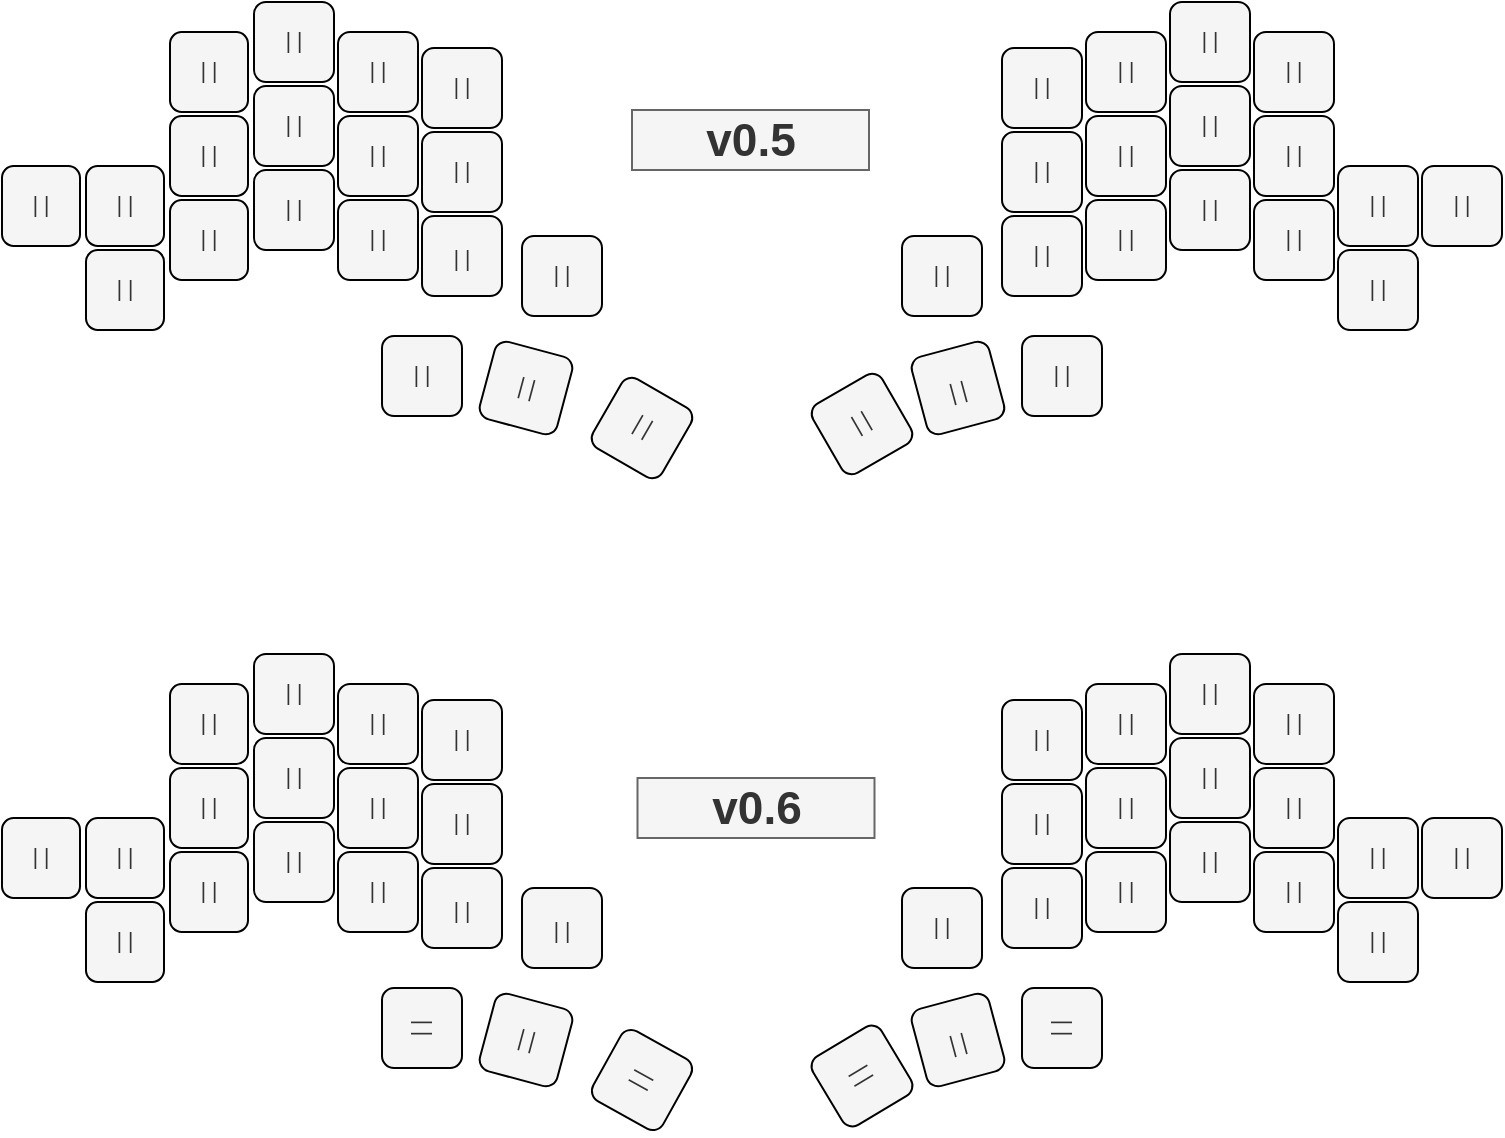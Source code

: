 <mxfile version="20.2.2" type="device" pages="3"><diagram id="TwCTC2HOmIend9YOwMd5" name="Orientation"><mxGraphModel dx="1422" dy="-477" grid="1" gridSize="10" guides="1" tooltips="1" connect="1" arrows="1" fold="1" page="1" pageScale="1" pageWidth="827" pageHeight="1169" math="0" shadow="0"><root><mxCell id="0"/><mxCell id="1" parent="0"/><mxCell id="8lrLwFP-2V_4utUgxn_S-26" value="&lt;p style=&quot;line-height: 0.9;&quot;&gt;| |&lt;/p&gt;" style="whiteSpace=wrap;html=1;aspect=fixed;fontSize=12;fontFamily=Verdana;fontStyle=1;fillColor=#f5f5f5;rounded=1;strokeColor=default;fontColor=#333333;shadow=0;verticalAlign=top;spacingTop=-5;" parent="1" vertex="1"><mxGeometry x="299" y="1317" width="40" height="40" as="geometry"/></mxCell><mxCell id="8lrLwFP-2V_4utUgxn_S-2" value="&lt;p style=&quot;line-height: 0.9;&quot;&gt;| |&lt;/p&gt;" style="whiteSpace=wrap;html=1;aspect=fixed;fontSize=12;fontFamily=Verdana;fontStyle=1;fillColor=#f5f5f5;rounded=1;strokeColor=default;fontColor=#333333;shadow=0;verticalAlign=top;spacingTop=-5;" parent="1" vertex="1"><mxGeometry x="39" y="1282" width="39" height="40" as="geometry"/></mxCell><mxCell id="8lrLwFP-2V_4utUgxn_S-3" value="&lt;p style=&quot;line-height: 0.9;&quot;&gt;| |&lt;/p&gt;" style="whiteSpace=wrap;html=1;aspect=fixed;fontSize=12;fontFamily=Verdana;fontStyle=1;fillColor=#f5f5f5;rounded=1;strokeColor=default;fontColor=#333333;shadow=0;verticalAlign=top;spacingTop=-5;" parent="1" vertex="1"><mxGeometry x="81" y="1282" width="39" height="40" as="geometry"/></mxCell><mxCell id="8lrLwFP-2V_4utUgxn_S-4" value="&lt;p style=&quot;line-height: 0.9;&quot;&gt;| |&lt;/p&gt;" style="whiteSpace=wrap;html=1;aspect=fixed;fontSize=12;fontFamily=Verdana;fontStyle=1;fillColor=#f5f5f5;rounded=1;strokeColor=default;fontColor=#333333;shadow=0;verticalAlign=top;spacingTop=-5;" parent="1" vertex="1"><mxGeometry x="123" y="1215" width="39" height="40" as="geometry"/></mxCell><mxCell id="8lrLwFP-2V_4utUgxn_S-5" value="&lt;p style=&quot;line-height: 0.9;&quot;&gt;| |&lt;/p&gt;" style="whiteSpace=wrap;html=1;aspect=fixed;fontSize=12;fontFamily=Verdana;fontStyle=1;fillColor=#f5f5f5;rounded=1;strokeColor=default;fontColor=#333333;shadow=0;verticalAlign=top;spacingTop=-5;" parent="1" vertex="1"><mxGeometry x="165" y="1200" width="40" height="40" as="geometry"/></mxCell><mxCell id="8lrLwFP-2V_4utUgxn_S-6" value="&lt;p style=&quot;line-height: 0.9;&quot;&gt;| |&lt;/p&gt;" style="whiteSpace=wrap;html=1;aspect=fixed;fontSize=12;fontFamily=Verdana;fontStyle=1;fillColor=#f5f5f5;rounded=1;strokeColor=default;fontColor=#333333;shadow=0;verticalAlign=top;spacingTop=-5;" parent="1" vertex="1"><mxGeometry x="123" y="1257" width="39" height="40" as="geometry"/></mxCell><mxCell id="8lrLwFP-2V_4utUgxn_S-7" value="&lt;p style=&quot;line-height: 0.9;&quot;&gt;| |&lt;/p&gt;" style="whiteSpace=wrap;html=1;aspect=fixed;fontSize=12;fontFamily=Verdana;fontStyle=1;fillColor=#f5f5f5;rounded=1;strokeColor=default;fontColor=#333333;shadow=0;verticalAlign=top;spacingTop=-5;" parent="1" vertex="1"><mxGeometry x="165" y="1242" width="40" height="40" as="geometry"/></mxCell><mxCell id="8lrLwFP-2V_4utUgxn_S-8" value="&lt;p style=&quot;line-height: 0.9;&quot;&gt;| |&lt;/p&gt;" style="whiteSpace=wrap;html=1;aspect=fixed;fontSize=12;fontFamily=Verdana;fontStyle=1;fillColor=#f5f5f5;rounded=1;strokeColor=default;fontColor=#333333;shadow=0;verticalAlign=top;direction=west;spacingTop=-5;" parent="1" vertex="1"><mxGeometry x="81" y="1324" width="39" height="40" as="geometry"/></mxCell><mxCell id="8lrLwFP-2V_4utUgxn_S-9" value="&lt;p style=&quot;line-height: 0.9;&quot;&gt;| |&lt;/p&gt;" style="whiteSpace=wrap;html=1;aspect=fixed;fontSize=12;fontFamily=Verdana;fontStyle=1;fillColor=#f5f5f5;rounded=1;strokeColor=default;fontColor=#333333;shadow=0;verticalAlign=top;spacingTop=-5;" parent="1" vertex="1"><mxGeometry x="123" y="1299" width="39" height="40" as="geometry"/></mxCell><mxCell id="8lrLwFP-2V_4utUgxn_S-10" value="&lt;p style=&quot;line-height: 0.9;&quot;&gt;| |&lt;/p&gt;" style="whiteSpace=wrap;html=1;aspect=fixed;fontSize=12;fontFamily=Verdana;fontStyle=1;fillColor=#f5f5f5;rounded=1;strokeColor=default;fontColor=#333333;shadow=0;verticalAlign=top;spacingTop=-5;" parent="1" vertex="1"><mxGeometry x="165" y="1284" width="40" height="40" as="geometry"/></mxCell><mxCell id="8lrLwFP-2V_4utUgxn_S-11" value="&lt;p style=&quot;line-height: 0.9;&quot;&gt;| |&lt;/p&gt;" style="whiteSpace=wrap;html=1;aspect=fixed;rotation=15;fontSize=12;fontFamily=Verdana;fontStyle=1;fillColor=#f5f5f5;strokeColor=default;rounded=1;fontColor=#333333;verticalAlign=top;shadow=0;spacingTop=-5;" parent="1" vertex="1"><mxGeometry x="281" y="1373" width="40" height="40" as="geometry"/></mxCell><mxCell id="8lrLwFP-2V_4utUgxn_S-12" value="&lt;p style=&quot;line-height: 0.9;&quot;&gt;| |&lt;/p&gt;" style="whiteSpace=wrap;html=1;aspect=fixed;fontSize=12;fontFamily=Verdana;fontStyle=1;fillColor=#f5f5f5;rounded=1;strokeColor=default;fontColor=#333333;shadow=0;verticalAlign=top;spacingTop=-5;" parent="1" vertex="1"><mxGeometry x="539" y="1223" width="40" height="40" as="geometry"/></mxCell><mxCell id="8lrLwFP-2V_4utUgxn_S-13" value="&lt;p style=&quot;line-height: 0.9;&quot;&gt;| |&lt;/p&gt;" style="whiteSpace=wrap;html=1;aspect=fixed;fontSize=12;fontFamily=Verdana;fontStyle=1;fillColor=#f5f5f5;rounded=1;strokeColor=default;fontColor=#333333;shadow=0;verticalAlign=top;spacingTop=-5;" parent="1" vertex="1"><mxGeometry x="581" y="1215" width="40" height="40" as="geometry"/></mxCell><mxCell id="8lrLwFP-2V_4utUgxn_S-14" value="&lt;p style=&quot;line-height: 0.9;&quot;&gt;| |&lt;/p&gt;" style="whiteSpace=wrap;html=1;aspect=fixed;fontSize=12;fontFamily=Verdana;fontStyle=1;fillColor=#f5f5f5;rounded=1;strokeColor=default;fontColor=#333333;shadow=0;verticalAlign=top;spacingTop=-5;" parent="1" vertex="1"><mxGeometry x="623" y="1200" width="40" height="40" as="geometry"/></mxCell><mxCell id="8lrLwFP-2V_4utUgxn_S-15" value="&lt;p style=&quot;line-height: 0.9;&quot;&gt;| |&lt;/p&gt;" style="whiteSpace=wrap;html=1;aspect=fixed;fontSize=12;fontFamily=Verdana;fontStyle=1;fillColor=#f5f5f5;rounded=1;strokeColor=default;fontColor=#333333;shadow=0;verticalAlign=top;spacingTop=-5;" parent="1" vertex="1"><mxGeometry x="539" y="1265" width="40" height="40" as="geometry"/></mxCell><mxCell id="8lrLwFP-2V_4utUgxn_S-16" value="&lt;p style=&quot;line-height: 0.9;&quot;&gt;| |&lt;/p&gt;" style="whiteSpace=wrap;html=1;aspect=fixed;fontSize=12;fontFamily=Verdana;fontStyle=1;fillColor=#f5f5f5;rounded=1;strokeColor=default;fontColor=#333333;shadow=0;verticalAlign=top;spacingTop=-5;" parent="1" vertex="1"><mxGeometry x="581" y="1257" width="40" height="40" as="geometry"/></mxCell><mxCell id="8lrLwFP-2V_4utUgxn_S-17" value="&lt;p style=&quot;line-height: 0.9;&quot;&gt;| |&lt;/p&gt;" style="whiteSpace=wrap;html=1;aspect=fixed;fontSize=12;fontFamily=Verdana;fontStyle=1;fillColor=#f5f5f5;rounded=1;strokeColor=default;fontColor=#333333;shadow=0;verticalAlign=top;spacingTop=-5;" parent="1" vertex="1"><mxGeometry x="623" y="1242" width="40" height="40" as="geometry"/></mxCell><mxCell id="8lrLwFP-2V_4utUgxn_S-18" value="&lt;p style=&quot;line-height: 0.9;&quot;&gt;| |&lt;/p&gt;" style="whiteSpace=wrap;html=1;aspect=fixed;fontSize=12;fontFamily=Verdana;fontStyle=1;fillColor=#f5f5f5;rounded=1;strokeColor=default;fontColor=#333333;shadow=0;verticalAlign=top;spacingTop=-5;" parent="1" vertex="1"><mxGeometry x="539" y="1307" width="40" height="40" as="geometry"/></mxCell><mxCell id="8lrLwFP-2V_4utUgxn_S-19" value="&lt;p style=&quot;line-height: 0.9;&quot;&gt;| |&lt;/p&gt;" style="whiteSpace=wrap;html=1;aspect=fixed;fontSize=12;fontFamily=Verdana;fontStyle=1;fillColor=#f5f5f5;rounded=1;strokeColor=default;fontColor=#333333;shadow=0;verticalAlign=top;spacingTop=-5;" parent="1" vertex="1"><mxGeometry x="581" y="1299" width="40" height="40" as="geometry"/></mxCell><mxCell id="8lrLwFP-2V_4utUgxn_S-20" value="&lt;p style=&quot;line-height: 0.9;&quot;&gt;| |&lt;/p&gt;" style="whiteSpace=wrap;html=1;aspect=fixed;fontSize=12;fontFamily=Verdana;fontStyle=1;fillColor=#f5f5f5;rounded=1;strokeColor=default;fontColor=#333333;shadow=0;verticalAlign=top;spacingTop=-5;" parent="1" vertex="1"><mxGeometry x="623" y="1284" width="40" height="40" as="geometry"/></mxCell><mxCell id="8lrLwFP-2V_4utUgxn_S-21" value="&lt;p style=&quot;line-height: 0.9;&quot;&gt;| |&lt;/p&gt;" style="whiteSpace=wrap;html=1;aspect=fixed;rotation=-30;fontSize=12;fontFamily=Verdana;fontStyle=1;rounded=1;shadow=0;verticalAlign=top;spacingTop=-5;strokeColor=default;fillColor=#f5f5f5;fontColor=#333333;" parent="1" vertex="1"><mxGeometry x="449" y="1391" width="40" height="40" as="geometry"/></mxCell><mxCell id="8lrLwFP-2V_4utUgxn_S-22" value="&lt;p style=&quot;line-height: 0.9;&quot;&gt;&lt;/p&gt;&lt;div&gt;| |&lt;/div&gt;" style="whiteSpace=wrap;html=1;aspect=fixed;rotation=-15;fontSize=12;fontFamily=Verdana;fontStyle=1;fillColor=#f5f5f5;strokeColor=default;rounded=1;fontColor=#333333;shadow=0;verticalAlign=top;spacingTop=-5;" parent="1" vertex="1"><mxGeometry x="497" y="1373" width="40" height="40" as="geometry"/></mxCell><mxCell id="8lrLwFP-2V_4utUgxn_S-23" value="&lt;p style=&quot;line-height: 0.9;&quot;&gt;| |&lt;/p&gt;" style="whiteSpace=wrap;html=1;aspect=fixed;rounded=1;shadow=0;glass=0;sketch=0;fontFamily=Verdana;fontSize=12;fillColor=#f5f5f5;strokeColor=default;fontColor=#333333;verticalAlign=top;fontStyle=1;spacingTop=-5;" parent="1" vertex="1"><mxGeometry x="549" y="1367" width="40" height="40" as="geometry"/></mxCell><mxCell id="8lrLwFP-2V_4utUgxn_S-24" value="&lt;p style=&quot;line-height: 0.9;&quot;&gt;| |&lt;/p&gt;&lt;p&gt;&lt;/p&gt;" style="whiteSpace=wrap;html=1;aspect=fixed;rotation=0;fontSize=12;fontFamily=Verdana;fontStyle=1;rounded=1;shadow=0;verticalAlign=top;spacingTop=-5;strokeColor=default;fillColor=#f5f5f5;fontColor=#333333;direction=south;" parent="1" vertex="1"><mxGeometry x="229" y="1367" width="40" height="40" as="geometry"/></mxCell><mxCell id="8lrLwFP-2V_4utUgxn_S-27" value="&lt;p style=&quot;line-height: 0.9;&quot;&gt;| |&lt;/p&gt;" style="whiteSpace=wrap;html=1;aspect=fixed;rotation=30;fontSize=12;fontFamily=Verdana;fontStyle=1;rounded=1;shadow=0;verticalAlign=top;spacingTop=-5;strokeColor=default;fillColor=#f5f5f5;fontColor=#333333;" parent="1" vertex="1"><mxGeometry x="339" y="1393" width="40" height="40" as="geometry"/></mxCell><mxCell id="8lrLwFP-2V_4utUgxn_S-28" value="&lt;p style=&quot;line-height: 0.9;&quot;&gt;| |&lt;/p&gt;&lt;p&gt;&lt;/p&gt;" style="whiteSpace=wrap;html=1;aspect=fixed;fontSize=12;fontFamily=Verdana;fontStyle=1;fillColor=#f5f5f5;rounded=1;strokeColor=default;fontColor=#333333;shadow=0;verticalAlign=top;spacingTop=-5;" parent="1" vertex="1"><mxGeometry x="207" y="1215" width="40" height="40" as="geometry"/></mxCell><mxCell id="8lrLwFP-2V_4utUgxn_S-29" value="&lt;p style=&quot;line-height: 0.9;&quot;&gt;| |&lt;/p&gt;&lt;p&gt;&lt;/p&gt;" style="whiteSpace=wrap;html=1;aspect=fixed;fontSize=12;fontFamily=Verdana;fontStyle=1;fillColor=#f5f5f5;rounded=1;strokeColor=default;fontColor=#333333;shadow=0;verticalAlign=top;spacingTop=-5;" parent="1" vertex="1"><mxGeometry x="249" y="1223" width="40" height="40" as="geometry"/></mxCell><mxCell id="8lrLwFP-2V_4utUgxn_S-30" value="&lt;p style=&quot;line-height: 0.9;&quot;&gt;| |&lt;/p&gt;" style="whiteSpace=wrap;html=1;aspect=fixed;fontSize=12;fontFamily=Verdana;fontStyle=1;fillColor=#f5f5f5;rounded=1;strokeColor=default;fontColor=#333333;shadow=0;verticalAlign=top;spacingTop=-5;" parent="1" vertex="1"><mxGeometry x="207" y="1257" width="40" height="40" as="geometry"/></mxCell><mxCell id="8lrLwFP-2V_4utUgxn_S-31" value="&lt;p style=&quot;line-height: 0.9;&quot;&gt;| |&lt;/p&gt;" style="whiteSpace=wrap;html=1;aspect=fixed;fontSize=12;fontFamily=Verdana;fontStyle=1;fillColor=#f5f5f5;rounded=1;strokeColor=default;fontColor=#333333;shadow=0;verticalAlign=top;spacingTop=-5;" parent="1" vertex="1"><mxGeometry x="249" y="1265" width="40" height="40" as="geometry"/></mxCell><mxCell id="8lrLwFP-2V_4utUgxn_S-32" value="&lt;p style=&quot;line-height: 0.9;&quot;&gt;| |&lt;/p&gt;" style="whiteSpace=wrap;html=1;aspect=fixed;fontSize=12;fontFamily=Verdana;fontStyle=1;fillColor=#f5f5f5;rounded=1;strokeColor=default;fontColor=#333333;shadow=0;verticalAlign=top;spacingTop=-5;" parent="1" vertex="1"><mxGeometry x="207" y="1299" width="40" height="40" as="geometry"/></mxCell><mxCell id="8lrLwFP-2V_4utUgxn_S-33" value="&lt;p style=&quot;line-height: 0.9;&quot;&gt;&lt;/p&gt;&lt;div&gt;| |&lt;/div&gt;" style="whiteSpace=wrap;html=1;aspect=fixed;fontSize=12;fontFamily=Verdana;fontStyle=1;fillColor=#f5f5f5;rounded=1;strokeColor=default;fontColor=#333333;shadow=0;verticalAlign=top;spacingTop=-5;" parent="1" vertex="1"><mxGeometry x="249" y="1307" width="40" height="40" as="geometry"/></mxCell><mxCell id="8lrLwFP-2V_4utUgxn_S-34" value="&lt;p style=&quot;line-height: 0.9;&quot;&gt;| |&lt;/p&gt;" style="whiteSpace=wrap;html=1;aspect=fixed;fontSize=12;fontFamily=Verdana;fontStyle=1;fillColor=#f5f5f5;rounded=1;strokeColor=default;fontColor=#333333;shadow=0;verticalAlign=top;spacingTop=-5;" parent="1" vertex="1"><mxGeometry x="665" y="1215" width="40" height="40" as="geometry"/></mxCell><mxCell id="8lrLwFP-2V_4utUgxn_S-35" value="&lt;p style=&quot;line-height: 0.9;&quot;&gt;| |&lt;/p&gt;" style="whiteSpace=wrap;html=1;aspect=fixed;fontSize=12;fontFamily=Verdana;fontStyle=1;fillColor=#f5f5f5;rounded=1;strokeColor=default;fontColor=#333333;shadow=0;verticalAlign=top;spacingTop=-5;" parent="1" vertex="1"><mxGeometry x="665" y="1257" width="40" height="40" as="geometry"/></mxCell><mxCell id="8lrLwFP-2V_4utUgxn_S-36" value="&lt;p style=&quot;line-height: 0.9;&quot;&gt;| |&lt;/p&gt;" style="whiteSpace=wrap;html=1;aspect=fixed;fontSize=12;fontFamily=Verdana;fontStyle=1;fillColor=#f5f5f5;rounded=1;strokeColor=default;fontColor=#333333;shadow=0;verticalAlign=top;spacingTop=-5;" parent="1" vertex="1"><mxGeometry x="665" y="1299" width="40" height="40" as="geometry"/></mxCell><mxCell id="8lrLwFP-2V_4utUgxn_S-37" value="&lt;p style=&quot;line-height: 0.9;&quot;&gt;| |&lt;/p&gt;" style="whiteSpace=wrap;html=1;aspect=fixed;fontSize=12;fontFamily=Verdana;fontStyle=1;fillColor=#f5f5f5;rounded=1;strokeColor=default;fontColor=#333333;shadow=0;verticalAlign=top;spacingTop=-5;" parent="1" vertex="1"><mxGeometry x="707" y="1282" width="40" height="40" as="geometry"/></mxCell><mxCell id="8lrLwFP-2V_4utUgxn_S-38" value="&lt;p style=&quot;line-height: 0.9;&quot;&gt;| |&lt;/p&gt;" style="whiteSpace=wrap;html=1;aspect=fixed;fontSize=12;fontFamily=Verdana;fontStyle=1;fillColor=#f5f5f5;rounded=1;strokeColor=default;fontColor=#333333;shadow=0;verticalAlign=top;spacingTop=-5;" parent="1" vertex="1"><mxGeometry x="749" y="1282" width="40" height="40" as="geometry"/></mxCell><mxCell id="8lrLwFP-2V_4utUgxn_S-39" value="&lt;p style=&quot;line-height: 0.9;&quot;&gt;| |&lt;/p&gt;" style="whiteSpace=wrap;html=1;aspect=fixed;fontSize=12;fontFamily=Verdana;fontStyle=1;fillColor=#f5f5f5;rounded=1;strokeColor=default;fontColor=#333333;verticalAlign=top;shadow=0;spacingTop=-5;" parent="1" vertex="1"><mxGeometry x="707" y="1324" width="40" height="40" as="geometry"/></mxCell><mxCell id="wKZhFpUU7cCgWR8Grd9Y-1" value="&lt;p style=&quot;line-height: 0.9;&quot;&gt;&lt;/p&gt;&lt;div&gt;| |&lt;/div&gt;" style="whiteSpace=wrap;html=1;aspect=fixed;fontSize=12;fontFamily=Verdana;fontStyle=1;fillColor=#f5f5f5;rounded=1;strokeColor=default;fontColor=#333333;shadow=0;verticalAlign=top;spacingTop=-5;" parent="1" vertex="1"><mxGeometry x="299" y="1643" width="40" height="40" as="geometry"/></mxCell><mxCell id="wKZhFpUU7cCgWR8Grd9Y-2" value="&lt;p style=&quot;line-height: 0.9;&quot;&gt;| |&lt;/p&gt;" style="whiteSpace=wrap;html=1;aspect=fixed;fontSize=12;fontFamily=Verdana;fontStyle=1;fillColor=#f5f5f5;rounded=1;strokeColor=default;fontColor=#333333;shadow=0;verticalAlign=top;spacingTop=-5;" parent="1" vertex="1"><mxGeometry x="39" y="1608" width="39" height="40" as="geometry"/></mxCell><mxCell id="wKZhFpUU7cCgWR8Grd9Y-3" value="&lt;p style=&quot;line-height: 0.9;&quot;&gt;| |&lt;/p&gt;" style="whiteSpace=wrap;html=1;aspect=fixed;fontSize=12;fontFamily=Verdana;fontStyle=1;fillColor=#f5f5f5;rounded=1;strokeColor=default;fontColor=#333333;shadow=0;verticalAlign=top;spacingTop=-5;" parent="1" vertex="1"><mxGeometry x="81" y="1608" width="39" height="40" as="geometry"/></mxCell><mxCell id="wKZhFpUU7cCgWR8Grd9Y-4" value="&lt;p style=&quot;line-height: 0.9;&quot;&gt;| |&lt;/p&gt;" style="whiteSpace=wrap;html=1;aspect=fixed;fontSize=12;fontFamily=Verdana;fontStyle=1;fillColor=#f5f5f5;rounded=1;strokeColor=default;fontColor=#333333;shadow=0;verticalAlign=top;spacingTop=-5;" parent="1" vertex="1"><mxGeometry x="123" y="1541" width="39" height="40" as="geometry"/></mxCell><mxCell id="wKZhFpUU7cCgWR8Grd9Y-5" value="&lt;p style=&quot;line-height: 0.9;&quot;&gt;| |&lt;/p&gt;" style="whiteSpace=wrap;html=1;aspect=fixed;fontSize=12;fontFamily=Verdana;fontStyle=1;fillColor=#f5f5f5;rounded=1;strokeColor=default;fontColor=#333333;shadow=0;verticalAlign=top;spacingTop=-5;" parent="1" vertex="1"><mxGeometry x="165" y="1526" width="40" height="40" as="geometry"/></mxCell><mxCell id="wKZhFpUU7cCgWR8Grd9Y-6" value="&lt;p style=&quot;line-height: 0.9;&quot;&gt;| |&lt;/p&gt;" style="whiteSpace=wrap;html=1;aspect=fixed;fontSize=12;fontFamily=Verdana;fontStyle=1;fillColor=#f5f5f5;rounded=1;strokeColor=default;fontColor=#333333;shadow=0;verticalAlign=top;spacingTop=-5;" parent="1" vertex="1"><mxGeometry x="123" y="1583" width="39" height="40" as="geometry"/></mxCell><mxCell id="wKZhFpUU7cCgWR8Grd9Y-7" value="&lt;p style=&quot;line-height: 0.9;&quot;&gt;| |&lt;/p&gt;" style="whiteSpace=wrap;html=1;aspect=fixed;fontSize=12;fontFamily=Verdana;fontStyle=1;fillColor=#f5f5f5;rounded=1;strokeColor=default;fontColor=#333333;shadow=0;verticalAlign=top;spacingTop=-5;" parent="1" vertex="1"><mxGeometry x="165" y="1568" width="40" height="40" as="geometry"/></mxCell><mxCell id="wKZhFpUU7cCgWR8Grd9Y-8" value="&lt;p style=&quot;line-height: 0.9;&quot;&gt;| |&lt;/p&gt;" style="whiteSpace=wrap;html=1;aspect=fixed;fontSize=12;fontFamily=Verdana;fontStyle=1;fillColor=#f5f5f5;rounded=1;strokeColor=default;fontColor=#333333;shadow=0;verticalAlign=top;direction=west;spacingTop=-5;" parent="1" vertex="1"><mxGeometry x="81" y="1650" width="39" height="40" as="geometry"/></mxCell><mxCell id="wKZhFpUU7cCgWR8Grd9Y-9" value="&lt;p style=&quot;line-height: 0.9;&quot;&gt;| |&lt;/p&gt;" style="whiteSpace=wrap;html=1;aspect=fixed;fontSize=12;fontFamily=Verdana;fontStyle=1;fillColor=#f5f5f5;rounded=1;strokeColor=default;fontColor=#333333;shadow=0;verticalAlign=top;spacingTop=-5;" parent="1" vertex="1"><mxGeometry x="123" y="1625" width="39" height="40" as="geometry"/></mxCell><mxCell id="wKZhFpUU7cCgWR8Grd9Y-10" value="&lt;p style=&quot;line-height: 0.9;&quot;&gt;| |&lt;/p&gt;" style="whiteSpace=wrap;html=1;aspect=fixed;fontSize=12;fontFamily=Verdana;fontStyle=1;fillColor=#f5f5f5;rounded=1;strokeColor=default;fontColor=#333333;shadow=0;verticalAlign=top;spacingTop=-5;" parent="1" vertex="1"><mxGeometry x="165" y="1610" width="40" height="40" as="geometry"/></mxCell><mxCell id="wKZhFpUU7cCgWR8Grd9Y-11" value="&lt;p style=&quot;line-height: 0.9;&quot;&gt;| |&lt;/p&gt;" style="whiteSpace=wrap;html=1;aspect=fixed;rotation=15;fontSize=12;fontFamily=Verdana;fontStyle=1;fillColor=#f5f5f5;strokeColor=default;rounded=1;fontColor=#333333;verticalAlign=top;shadow=0;spacingTop=-5;" parent="1" vertex="1"><mxGeometry x="281" y="1699" width="40" height="40" as="geometry"/></mxCell><mxCell id="wKZhFpUU7cCgWR8Grd9Y-12" value="&lt;p style=&quot;line-height: 0.9;&quot;&gt;| |&lt;/p&gt;" style="whiteSpace=wrap;html=1;aspect=fixed;fontSize=12;fontFamily=Verdana;fontStyle=1;fillColor=#f5f5f5;rounded=1;strokeColor=default;fontColor=#333333;shadow=0;verticalAlign=top;spacingTop=-5;" parent="1" vertex="1"><mxGeometry x="539" y="1549" width="40" height="40" as="geometry"/></mxCell><mxCell id="wKZhFpUU7cCgWR8Grd9Y-13" value="&lt;p style=&quot;line-height: 0.9;&quot;&gt;| |&lt;/p&gt;" style="whiteSpace=wrap;html=1;aspect=fixed;fontSize=12;fontFamily=Verdana;fontStyle=1;fillColor=#f5f5f5;rounded=1;strokeColor=default;fontColor=#333333;shadow=0;verticalAlign=top;spacingTop=-5;" parent="1" vertex="1"><mxGeometry x="581" y="1541" width="40" height="40" as="geometry"/></mxCell><mxCell id="wKZhFpUU7cCgWR8Grd9Y-14" value="&lt;p style=&quot;line-height: 0.9;&quot;&gt;| |&lt;/p&gt;" style="whiteSpace=wrap;html=1;aspect=fixed;fontSize=12;fontFamily=Verdana;fontStyle=1;fillColor=#f5f5f5;rounded=1;strokeColor=default;fontColor=#333333;shadow=0;verticalAlign=top;spacingTop=-5;" parent="1" vertex="1"><mxGeometry x="623" y="1526" width="40" height="40" as="geometry"/></mxCell><mxCell id="wKZhFpUU7cCgWR8Grd9Y-15" value="&lt;p style=&quot;line-height: 0.9;&quot;&gt;| |&lt;/p&gt;" style="whiteSpace=wrap;html=1;aspect=fixed;fontSize=12;fontFamily=Verdana;fontStyle=1;fillColor=#f5f5f5;rounded=1;strokeColor=default;fontColor=#333333;shadow=0;verticalAlign=top;spacingTop=-5;" parent="1" vertex="1"><mxGeometry x="539" y="1591" width="40" height="40" as="geometry"/></mxCell><mxCell id="wKZhFpUU7cCgWR8Grd9Y-16" value="&lt;p style=&quot;line-height: 0.9;&quot;&gt;| |&lt;/p&gt;" style="whiteSpace=wrap;html=1;aspect=fixed;fontSize=12;fontFamily=Verdana;fontStyle=1;fillColor=#f5f5f5;rounded=1;strokeColor=default;fontColor=#333333;shadow=0;verticalAlign=top;spacingTop=-5;" parent="1" vertex="1"><mxGeometry x="581" y="1583" width="40" height="40" as="geometry"/></mxCell><mxCell id="wKZhFpUU7cCgWR8Grd9Y-17" value="&lt;p style=&quot;line-height: 0.9;&quot;&gt;| |&lt;/p&gt;" style="whiteSpace=wrap;html=1;aspect=fixed;fontSize=12;fontFamily=Verdana;fontStyle=1;fillColor=#f5f5f5;rounded=1;strokeColor=default;fontColor=#333333;shadow=0;verticalAlign=top;spacingTop=-5;" parent="1" vertex="1"><mxGeometry x="623" y="1568" width="40" height="40" as="geometry"/></mxCell><mxCell id="wKZhFpUU7cCgWR8Grd9Y-18" value="&lt;p style=&quot;line-height: 0.9;&quot;&gt;| |&lt;/p&gt;" style="whiteSpace=wrap;html=1;aspect=fixed;fontSize=12;fontFamily=Verdana;fontStyle=1;fillColor=#f5f5f5;rounded=1;strokeColor=default;fontColor=#333333;shadow=0;verticalAlign=top;spacingTop=-5;" parent="1" vertex="1"><mxGeometry x="539" y="1633" width="40" height="40" as="geometry"/></mxCell><mxCell id="wKZhFpUU7cCgWR8Grd9Y-19" value="&lt;p style=&quot;line-height: 0.9;&quot;&gt;| |&lt;/p&gt;" style="whiteSpace=wrap;html=1;aspect=fixed;fontSize=12;fontFamily=Verdana;fontStyle=1;fillColor=#f5f5f5;rounded=1;strokeColor=default;fontColor=#333333;shadow=0;verticalAlign=top;spacingTop=-5;" parent="1" vertex="1"><mxGeometry x="581" y="1625" width="40" height="40" as="geometry"/></mxCell><mxCell id="wKZhFpUU7cCgWR8Grd9Y-20" value="&lt;p style=&quot;line-height: 0.9;&quot;&gt;| |&lt;/p&gt;" style="whiteSpace=wrap;html=1;aspect=fixed;fontSize=12;fontFamily=Verdana;fontStyle=1;fillColor=#f5f5f5;rounded=1;strokeColor=default;fontColor=#333333;shadow=0;verticalAlign=top;spacingTop=-5;" parent="1" vertex="1"><mxGeometry x="623" y="1610" width="40" height="40" as="geometry"/></mxCell><mxCell id="wKZhFpUU7cCgWR8Grd9Y-21" value="&lt;p style=&quot;line-height: 0.9;&quot;&gt;| |&lt;/p&gt;" style="whiteSpace=wrap;html=1;aspect=fixed;rotation=59;fontSize=12;fontFamily=Verdana;fontStyle=1;rounded=1;shadow=0;verticalAlign=top;spacingTop=-5;strokeColor=default;fillColor=#f5f5f5;fontColor=#333333;" parent="1" vertex="1"><mxGeometry x="449" y="1717" width="40" height="40" as="geometry"/></mxCell><mxCell id="wKZhFpUU7cCgWR8Grd9Y-22" value="&lt;p style=&quot;line-height: 0.9;&quot;&gt;&lt;/p&gt;&lt;div&gt;| |&lt;/div&gt;" style="whiteSpace=wrap;html=1;aspect=fixed;rotation=-15;fontSize=12;fontFamily=Verdana;fontStyle=1;fillColor=#f5f5f5;strokeColor=default;rounded=1;fontColor=#333333;shadow=0;verticalAlign=top;spacingTop=-5;" parent="1" vertex="1"><mxGeometry x="497" y="1699" width="40" height="40" as="geometry"/></mxCell><mxCell id="wKZhFpUU7cCgWR8Grd9Y-23" value="&lt;p style=&quot;line-height: 0.9;&quot;&gt;| |&lt;/p&gt;" style="whiteSpace=wrap;html=1;aspect=fixed;rounded=1;shadow=0;glass=0;sketch=0;fontFamily=Verdana;fontSize=12;fillColor=#f5f5f5;strokeColor=default;fontColor=#333333;verticalAlign=top;fontStyle=1;spacingTop=-5;rotation=90;" parent="1" vertex="1"><mxGeometry x="549" y="1693" width="40" height="40" as="geometry"/></mxCell><mxCell id="wKZhFpUU7cCgWR8Grd9Y-24" value="&lt;p style=&quot;line-height: 0.9;&quot;&gt;| |&lt;/p&gt;&lt;p&gt;&lt;/p&gt;" style="whiteSpace=wrap;html=1;aspect=fixed;rotation=90;fontSize=12;fontFamily=Verdana;fontStyle=1;rounded=1;shadow=0;verticalAlign=top;spacingTop=-5;strokeColor=default;fillColor=#f5f5f5;fontColor=#333333;direction=south;" parent="1" vertex="1"><mxGeometry x="229" y="1693" width="40" height="40" as="geometry"/></mxCell><mxCell id="wKZhFpUU7cCgWR8Grd9Y-25" value="&lt;p style=&quot;line-height: 0.9;&quot;&gt;| |&lt;/p&gt;" style="whiteSpace=wrap;html=1;aspect=fixed;rotation=119;fontSize=12;fontFamily=Verdana;fontStyle=1;rounded=1;shadow=0;verticalAlign=top;spacingTop=-5;strokeColor=default;fillColor=#f5f5f5;fontColor=#333333;" parent="1" vertex="1"><mxGeometry x="339" y="1719" width="40" height="40" as="geometry"/></mxCell><mxCell id="wKZhFpUU7cCgWR8Grd9Y-26" value="&lt;p style=&quot;line-height: 0.9;&quot;&gt;| |&lt;/p&gt;&lt;p&gt;&lt;/p&gt;" style="whiteSpace=wrap;html=1;aspect=fixed;fontSize=12;fontFamily=Verdana;fontStyle=1;fillColor=#f5f5f5;rounded=1;strokeColor=default;fontColor=#333333;shadow=0;verticalAlign=top;spacingTop=-5;" parent="1" vertex="1"><mxGeometry x="207" y="1541" width="40" height="40" as="geometry"/></mxCell><mxCell id="wKZhFpUU7cCgWR8Grd9Y-27" value="&lt;p style=&quot;line-height: 0.9;&quot;&gt;| |&lt;/p&gt;&lt;p&gt;&lt;/p&gt;" style="whiteSpace=wrap;html=1;aspect=fixed;fontSize=12;fontFamily=Verdana;fontStyle=1;fillColor=#f5f5f5;rounded=1;strokeColor=default;fontColor=#333333;shadow=0;verticalAlign=top;spacingTop=-5;" parent="1" vertex="1"><mxGeometry x="249" y="1549" width="40" height="40" as="geometry"/></mxCell><mxCell id="wKZhFpUU7cCgWR8Grd9Y-28" value="&lt;p style=&quot;line-height: 0.9;&quot;&gt;| |&lt;/p&gt;" style="whiteSpace=wrap;html=1;aspect=fixed;fontSize=12;fontFamily=Verdana;fontStyle=1;fillColor=#f5f5f5;rounded=1;strokeColor=default;fontColor=#333333;shadow=0;verticalAlign=top;spacingTop=-5;" parent="1" vertex="1"><mxGeometry x="207" y="1583" width="40" height="40" as="geometry"/></mxCell><mxCell id="wKZhFpUU7cCgWR8Grd9Y-29" value="&lt;p style=&quot;line-height: 0.9;&quot;&gt;| |&lt;/p&gt;" style="whiteSpace=wrap;html=1;aspect=fixed;fontSize=12;fontFamily=Verdana;fontStyle=1;fillColor=#f5f5f5;rounded=1;strokeColor=default;fontColor=#333333;shadow=0;verticalAlign=top;spacingTop=-5;" parent="1" vertex="1"><mxGeometry x="249" y="1591" width="40" height="40" as="geometry"/></mxCell><mxCell id="wKZhFpUU7cCgWR8Grd9Y-30" value="&lt;p style=&quot;line-height: 0.9;&quot;&gt;| |&lt;/p&gt;" style="whiteSpace=wrap;html=1;aspect=fixed;fontSize=12;fontFamily=Verdana;fontStyle=1;fillColor=#f5f5f5;rounded=1;strokeColor=default;fontColor=#333333;shadow=0;verticalAlign=top;spacingTop=-5;" parent="1" vertex="1"><mxGeometry x="207" y="1625" width="40" height="40" as="geometry"/></mxCell><mxCell id="wKZhFpUU7cCgWR8Grd9Y-31" value="&lt;p style=&quot;line-height: 0.9;&quot;&gt;&lt;/p&gt;&lt;div&gt;| |&lt;/div&gt;" style="whiteSpace=wrap;html=1;aspect=fixed;fontSize=12;fontFamily=Verdana;fontStyle=1;fillColor=#f5f5f5;rounded=1;strokeColor=default;fontColor=#333333;shadow=0;verticalAlign=top;spacingTop=-5;" parent="1" vertex="1"><mxGeometry x="249" y="1633" width="40" height="40" as="geometry"/></mxCell><mxCell id="wKZhFpUU7cCgWR8Grd9Y-32" value="&lt;p style=&quot;line-height: 0.9;&quot;&gt;| |&lt;/p&gt;" style="whiteSpace=wrap;html=1;aspect=fixed;fontSize=12;fontFamily=Verdana;fontStyle=1;fillColor=#f5f5f5;rounded=1;strokeColor=default;fontColor=#333333;shadow=0;verticalAlign=top;spacingTop=-5;" parent="1" vertex="1"><mxGeometry x="665" y="1541" width="40" height="40" as="geometry"/></mxCell><mxCell id="wKZhFpUU7cCgWR8Grd9Y-33" value="&lt;p style=&quot;line-height: 0.9;&quot;&gt;| |&lt;/p&gt;" style="whiteSpace=wrap;html=1;aspect=fixed;fontSize=12;fontFamily=Verdana;fontStyle=1;fillColor=#f5f5f5;rounded=1;strokeColor=default;fontColor=#333333;shadow=0;verticalAlign=top;spacingTop=-5;" parent="1" vertex="1"><mxGeometry x="665" y="1583" width="40" height="40" as="geometry"/></mxCell><mxCell id="wKZhFpUU7cCgWR8Grd9Y-34" value="&lt;p style=&quot;line-height: 0.9;&quot;&gt;| |&lt;/p&gt;" style="whiteSpace=wrap;html=1;aspect=fixed;fontSize=12;fontFamily=Verdana;fontStyle=1;fillColor=#f5f5f5;rounded=1;strokeColor=default;fontColor=#333333;shadow=0;verticalAlign=top;spacingTop=-5;" parent="1" vertex="1"><mxGeometry x="665" y="1625" width="40" height="40" as="geometry"/></mxCell><mxCell id="wKZhFpUU7cCgWR8Grd9Y-35" value="&lt;p style=&quot;line-height: 0.9;&quot;&gt;| |&lt;/p&gt;" style="whiteSpace=wrap;html=1;aspect=fixed;fontSize=12;fontFamily=Verdana;fontStyle=1;fillColor=#f5f5f5;rounded=1;strokeColor=default;fontColor=#333333;shadow=0;verticalAlign=top;spacingTop=-5;" parent="1" vertex="1"><mxGeometry x="707" y="1608" width="40" height="40" as="geometry"/></mxCell><mxCell id="wKZhFpUU7cCgWR8Grd9Y-36" value="&lt;p style=&quot;line-height: 0.9;&quot;&gt;| |&lt;/p&gt;" style="whiteSpace=wrap;html=1;aspect=fixed;fontSize=12;fontFamily=Verdana;fontStyle=1;fillColor=#f5f5f5;rounded=1;strokeColor=default;fontColor=#333333;shadow=0;verticalAlign=top;spacingTop=-5;" parent="1" vertex="1"><mxGeometry x="749" y="1608" width="40" height="40" as="geometry"/></mxCell><mxCell id="wKZhFpUU7cCgWR8Grd9Y-37" value="&lt;p style=&quot;line-height: 0.9;&quot;&gt;| |&lt;/p&gt;" style="whiteSpace=wrap;html=1;aspect=fixed;fontSize=12;fontFamily=Verdana;fontStyle=1;fillColor=#f5f5f5;rounded=1;strokeColor=default;fontColor=#333333;verticalAlign=top;shadow=0;spacingTop=-5;" parent="1" vertex="1"><mxGeometry x="707" y="1650" width="40" height="40" as="geometry"/></mxCell><mxCell id="g4by29uSCZSdi60BZeXG-8" value="&lt;p style=&quot;line-height: 0.9;&quot;&gt;| |&lt;/p&gt;" style="whiteSpace=wrap;html=1;aspect=fixed;fontSize=12;fontFamily=Verdana;fontStyle=1;fillColor=#f5f5f5;rounded=1;strokeColor=default;fontColor=#333333;shadow=0;verticalAlign=top;spacingTop=-5;" parent="1" vertex="1"><mxGeometry x="489" y="1317" width="40" height="40" as="geometry"/></mxCell><mxCell id="g4by29uSCZSdi60BZeXG-9" value="&lt;p style=&quot;line-height: 0.9;&quot;&gt;| |&lt;/p&gt;" style="whiteSpace=wrap;html=1;aspect=fixed;fontSize=12;fontFamily=Verdana;fontStyle=1;fillColor=#f5f5f5;rounded=1;strokeColor=default;fontColor=#333333;shadow=0;verticalAlign=top;spacingTop=-5;" parent="1" vertex="1"><mxGeometry x="489" y="1643" width="40" height="40" as="geometry"/></mxCell><mxCell id="6wqS1XHpUWOzExxMdnq9-1" value="v0.6" style="rounded=0;whiteSpace=wrap;html=1;fontSize=23;fontColor=#333333;strokeColor=#666666;fillColor=#f5f5f5;fontStyle=1" parent="1" vertex="1"><mxGeometry x="356.75" y="1588" width="118.5" height="30" as="geometry"/></mxCell><mxCell id="6wqS1XHpUWOzExxMdnq9-2" value="v0.5" style="rounded=0;whiteSpace=wrap;html=1;fontSize=23;fontColor=#333333;strokeColor=#666666;fillColor=#f5f5f5;fontStyle=1" parent="1" vertex="1"><mxGeometry x="354" y="1254" width="118.5" height="30" as="geometry"/></mxCell></root></mxGraphModel></diagram><diagram id="hzwpRwSclqhhtawVoBzp" name="Asymplex"><mxGraphModel dx="1185" dy="-592" grid="1" gridSize="10" guides="1" tooltips="1" connect="1" arrows="1" fold="1" page="1" pageScale="1" pageWidth="827" pageHeight="1169" math="0" shadow="0"><root><mxCell id="0"/><mxCell id="1" parent="0"/><mxCell id="f0BCIUp5GZeTH9f9DR-s-1" value="&lt;p style=&quot;line-height: 0.9;&quot;&gt;&lt;/p&gt;&lt;div&gt;| |&lt;/div&gt;&lt;div style=&quot;font-size: 11px;&quot;&gt;&lt;font style=&quot;font-size: 11px;&quot;&gt;&lt;br&gt;&lt;/font&gt;&lt;/div&gt;&lt;div&gt;&lt;br&gt;&lt;/div&gt;&lt;div&gt;&lt;br&gt;&lt;/div&gt;&lt;div&gt;&lt;br&gt;&lt;/div&gt;&lt;p&gt;&lt;br&gt;&lt;br&gt;&lt;/p&gt;" style="whiteSpace=wrap;html=1;aspect=fixed;fontSize=12;fontFamily=Verdana;fontStyle=1;fillColor=#C95265;rounded=1;strokeColor=default;fontColor=#333333;shadow=0;verticalAlign=top;spacingTop=-5;" parent="1" vertex="1"><mxGeometry x="300" y="1377" width="40" height="40" as="geometry"/></mxCell><mxCell id="f0BCIUp5GZeTH9f9DR-s-2" value="&lt;p style=&quot;line-height: 0.9;&quot;&gt;| |&lt;/p&gt;" style="whiteSpace=wrap;html=1;aspect=fixed;fontSize=12;fontFamily=Verdana;fontStyle=1;fillColor=#4C4847;rounded=1;strokeColor=#FFFFFF;fontColor=#FFFFFF;shadow=0;verticalAlign=top;spacingTop=-5;" parent="1" vertex="1"><mxGeometry x="40" y="1342" width="39" height="40" as="geometry"/></mxCell><mxCell id="f0BCIUp5GZeTH9f9DR-s-3" value="&lt;p style=&quot;line-height: 0.9;&quot;&gt;| |&lt;/p&gt;" style="whiteSpace=wrap;html=1;aspect=fixed;fontSize=12;fontFamily=Verdana;fontStyle=1;fillColor=#f5f5f5;rounded=1;strokeColor=default;fontColor=#333333;shadow=0;verticalAlign=top;spacingTop=-5;" parent="1" vertex="1"><mxGeometry x="82" y="1342" width="39" height="40" as="geometry"/></mxCell><mxCell id="f0BCIUp5GZeTH9f9DR-s-4" value="&lt;p style=&quot;line-height: 0.9;&quot;&gt;| |&lt;/p&gt;" style="whiteSpace=wrap;html=1;aspect=fixed;fontSize=12;fontFamily=Verdana;fontStyle=1;fillColor=#4C4847;rounded=1;strokeColor=#FFFFFF;fontColor=#FFFFFF;shadow=0;verticalAlign=top;spacingTop=-5;" parent="1" vertex="1"><mxGeometry x="124" y="1275" width="39" height="40" as="geometry"/></mxCell><mxCell id="f0BCIUp5GZeTH9f9DR-s-5" value="&lt;p style=&quot;line-height: 0.9;&quot;&gt;| |&lt;/p&gt;" style="whiteSpace=wrap;html=1;aspect=fixed;fontSize=12;fontFamily=Verdana;fontStyle=1;fillColor=#f5f5f5;rounded=1;strokeColor=default;fontColor=#333333;shadow=0;verticalAlign=top;spacingTop=-5;" parent="1" vertex="1"><mxGeometry x="166" y="1260" width="40" height="40" as="geometry"/></mxCell><mxCell id="f0BCIUp5GZeTH9f9DR-s-6" value="&lt;p style=&quot;line-height: 0.9;&quot;&gt;| |&lt;/p&gt;" style="whiteSpace=wrap;html=1;aspect=fixed;fontSize=12;fontFamily=Verdana;fontStyle=1;fillColor=#C95265;rounded=1;strokeColor=default;fontColor=#333333;shadow=0;verticalAlign=top;spacingTop=-5;" parent="1" vertex="1"><mxGeometry x="124" y="1317" width="39" height="40" as="geometry"/></mxCell><mxCell id="f0BCIUp5GZeTH9f9DR-s-7" value="&lt;p style=&quot;line-height: 0.9;&quot;&gt;| |&lt;/p&gt;" style="whiteSpace=wrap;html=1;aspect=fixed;fontSize=12;fontFamily=Verdana;fontStyle=1;fillColor=#C95265;rounded=1;strokeColor=default;fontColor=#333333;shadow=0;verticalAlign=top;spacingTop=-5;" parent="1" vertex="1"><mxGeometry x="166" y="1302" width="40" height="40" as="geometry"/></mxCell><mxCell id="f0BCIUp5GZeTH9f9DR-s-8" value="&lt;p style=&quot;line-height: 0.9;&quot;&gt;&lt;/p&gt;&lt;div&gt;| |&lt;/div&gt;&lt;div style=&quot;font-size: 11px;&quot;&gt;&lt;font style=&quot;font-size: 11px;&quot;&gt;&lt;br&gt;&lt;/font&gt;&lt;/div&gt;&lt;div&gt;&lt;br&gt;&lt;/div&gt;&lt;div&gt;&lt;br&gt;&lt;/div&gt;&lt;div&gt;&lt;br&gt;&lt;/div&gt;&lt;p&gt;&lt;br&gt;&lt;/p&gt;" style="whiteSpace=wrap;html=1;aspect=fixed;fontSize=12;fontFamily=Verdana;fontStyle=1;fillColor=#C95265;rounded=1;strokeColor=default;fontColor=#333333;shadow=0;verticalAlign=top;direction=west;spacingTop=-5;" parent="1" vertex="1"><mxGeometry x="82" y="1384" width="39" height="40" as="geometry"/></mxCell><mxCell id="f0BCIUp5GZeTH9f9DR-s-9" value="&lt;p style=&quot;line-height: 0.9;&quot;&gt;| |&lt;/p&gt;" style="whiteSpace=wrap;html=1;aspect=fixed;fontSize=12;fontFamily=Verdana;fontStyle=1;fillColor=#4C4847;rounded=1;strokeColor=#FFFFFF;fontColor=#FFFFFF;shadow=0;verticalAlign=top;spacingTop=-5;" parent="1" vertex="1"><mxGeometry x="124" y="1359" width="39" height="40" as="geometry"/></mxCell><mxCell id="f0BCIUp5GZeTH9f9DR-s-10" value="&lt;p style=&quot;line-height: 0.9;&quot;&gt;| |&lt;/p&gt;" style="whiteSpace=wrap;html=1;aspect=fixed;fontSize=12;fontFamily=Verdana;fontStyle=1;fillColor=#f5f5f5;rounded=1;strokeColor=default;fontColor=#333333;shadow=0;verticalAlign=top;spacingTop=-5;" parent="1" vertex="1"><mxGeometry x="166" y="1344" width="40" height="40" as="geometry"/></mxCell><mxCell id="f0BCIUp5GZeTH9f9DR-s-11" style="edgeStyle=orthogonalEdgeStyle;rounded=0;orthogonalLoop=1;jettySize=auto;html=1;exitX=0.5;exitY=0;exitDx=0;exitDy=0;entryX=0.25;entryY=1;entryDx=0;entryDy=0;fontSize=11;fontColor=#FFFFFF;" parent="1" source="f0BCIUp5GZeTH9f9DR-s-12" target="f0BCIUp5GZeTH9f9DR-s-48" edge="1"><mxGeometry relative="1" as="geometry"><Array as="points"><mxPoint x="307" y="1430"/><mxPoint x="387" y="1430"/></Array></mxGeometry></mxCell><mxCell id="f0BCIUp5GZeTH9f9DR-s-12" value="&lt;p style=&quot;line-height: 0.9;&quot;&gt;| |&lt;/p&gt;" style="whiteSpace=wrap;html=1;aspect=fixed;rotation=15;fontSize=12;fontFamily=Verdana;fontStyle=1;fillColor=#4C4847;strokeColor=#FFFFFF;rounded=1;fontColor=#FFFFFF;verticalAlign=top;shadow=0;spacingTop=-5;" parent="1" vertex="1"><mxGeometry x="282" y="1433" width="40" height="40" as="geometry"/></mxCell><mxCell id="f0BCIUp5GZeTH9f9DR-s-13" value="&lt;p style=&quot;line-height: 0.9;&quot;&gt;| |&lt;/p&gt;" style="whiteSpace=wrap;html=1;aspect=fixed;fontSize=12;fontFamily=Verdana;fontStyle=1;fillColor=#C95265;rounded=1;strokeColor=default;fontColor=#333333;shadow=0;verticalAlign=top;spacingTop=-5;" parent="1" vertex="1"><mxGeometry x="540" y="1283" width="40" height="40" as="geometry"/></mxCell><mxCell id="f0BCIUp5GZeTH9f9DR-s-14" value="&lt;p style=&quot;line-height: 0.9;&quot;&gt;| |&lt;/p&gt;" style="whiteSpace=wrap;html=1;aspect=fixed;fontSize=12;fontFamily=Verdana;fontStyle=1;fillColor=#f5f5f5;rounded=1;strokeColor=default;fontColor=#333333;shadow=0;verticalAlign=top;spacingTop=-5;" parent="1" vertex="1"><mxGeometry x="582" y="1275" width="40" height="40" as="geometry"/></mxCell><mxCell id="f0BCIUp5GZeTH9f9DR-s-15" value="&lt;p style=&quot;line-height: 0.9;&quot;&gt;| |&lt;/p&gt;" style="whiteSpace=wrap;html=1;aspect=fixed;fontSize=12;fontFamily=Verdana;fontStyle=1;fillColor=#C95265;rounded=1;strokeColor=default;fontColor=#333333;shadow=0;verticalAlign=top;spacingTop=-5;" parent="1" vertex="1"><mxGeometry x="624" y="1260" width="40" height="40" as="geometry"/></mxCell><mxCell id="f0BCIUp5GZeTH9f9DR-s-16" value="&lt;p style=&quot;line-height: 0.9;&quot;&gt;| |&lt;/p&gt;" style="whiteSpace=wrap;html=1;aspect=fixed;fontSize=12;fontFamily=Verdana;fontStyle=1;fillColor=#f5f5f5;rounded=1;strokeColor=default;fontColor=#333333;shadow=0;verticalAlign=top;spacingTop=-5;" parent="1" vertex="1"><mxGeometry x="540" y="1325" width="40" height="40" as="geometry"/></mxCell><mxCell id="f0BCIUp5GZeTH9f9DR-s-18" value="&lt;p style=&quot;line-height: 0.9;&quot;&gt;| |&lt;/p&gt;" style="whiteSpace=wrap;html=1;aspect=fixed;fontSize=12;fontFamily=Verdana;fontStyle=1;fillColor=#4C4847;rounded=1;strokeColor=#FFFFFF;fontColor=#FFFFFF;shadow=0;verticalAlign=top;spacingTop=-5;" parent="1" vertex="1"><mxGeometry x="582" y="1317" width="40" height="40" as="geometry"/></mxCell><mxCell id="f0BCIUp5GZeTH9f9DR-s-19" value="&lt;p style=&quot;line-height: 0.9;&quot;&gt;| |&lt;/p&gt;" style="whiteSpace=wrap;html=1;aspect=fixed;fontSize=12;fontFamily=Verdana;fontStyle=1;fillColor=#f5f5f5;rounded=1;strokeColor=default;fontColor=#333333;shadow=0;verticalAlign=top;spacingTop=-5;" parent="1" vertex="1"><mxGeometry x="624" y="1302" width="40" height="40" as="geometry"/></mxCell><mxCell id="f0BCIUp5GZeTH9f9DR-s-20" value="&lt;p style=&quot;line-height: 0.9;&quot;&gt;| |&lt;/p&gt;" style="whiteSpace=wrap;html=1;aspect=fixed;fontSize=12;fontFamily=Verdana;fontStyle=1;fillColor=#C95265;rounded=1;strokeColor=default;fontColor=#333333;shadow=0;verticalAlign=top;spacingTop=-5;" parent="1" vertex="1"><mxGeometry x="540" y="1367" width="40" height="40" as="geometry"/></mxCell><mxCell id="f0BCIUp5GZeTH9f9DR-s-21" value="&lt;p style=&quot;line-height: 0.9;&quot;&gt;| |&lt;/p&gt;" style="whiteSpace=wrap;html=1;aspect=fixed;fontSize=12;fontFamily=Verdana;fontStyle=1;fillColor=#f5f5f5;rounded=1;strokeColor=default;fontColor=#333333;shadow=0;verticalAlign=top;spacingTop=-5;" parent="1" vertex="1"><mxGeometry x="582" y="1359" width="40" height="40" as="geometry"/></mxCell><mxCell id="f0BCIUp5GZeTH9f9DR-s-22" value="&lt;p style=&quot;line-height: 0.9;&quot;&gt;| |&lt;/p&gt;" style="whiteSpace=wrap;html=1;aspect=fixed;fontSize=12;fontFamily=Verdana;fontStyle=1;fillColor=#C95265;rounded=1;strokeColor=default;fontColor=#333333;shadow=0;verticalAlign=top;spacingTop=-5;" parent="1" vertex="1"><mxGeometry x="624" y="1344" width="40" height="40" as="geometry"/></mxCell><mxCell id="f0BCIUp5GZeTH9f9DR-s-23" style="edgeStyle=orthogonalEdgeStyle;rounded=0;orthogonalLoop=1;jettySize=auto;html=1;exitX=0.5;exitY=1;exitDx=0;exitDy=0;entryX=1;entryY=0.5;entryDx=0;entryDy=0;fontSize=11;fontColor=#FFFFFF;" parent="1" source="f0BCIUp5GZeTH9f9DR-s-24" target="f0BCIUp5GZeTH9f9DR-s-47" edge="1"><mxGeometry relative="1" as="geometry"><Array as="points"><mxPoint x="440" y="1481"/><mxPoint x="440" y="1555"/></Array></mxGeometry></mxCell><mxCell id="f0BCIUp5GZeTH9f9DR-s-24" value="&lt;p style=&quot;line-height: 0.9;&quot;&gt;| |&lt;/p&gt;" style="whiteSpace=wrap;html=1;aspect=fixed;rotation=59;fontSize=12;fontFamily=Verdana;fontStyle=1;rounded=1;shadow=0;verticalAlign=top;spacingTop=-5;strokeColor=default;fillColor=#f5f5f5;fontColor=#333333;" parent="1" vertex="1"><mxGeometry x="444.5" y="1451" width="60" height="40" as="geometry"/></mxCell><mxCell id="f0BCIUp5GZeTH9f9DR-s-25" style="edgeStyle=orthogonalEdgeStyle;rounded=0;orthogonalLoop=1;jettySize=auto;html=1;exitX=0.5;exitY=0;exitDx=0;exitDy=0;entryX=0.75;entryY=1;entryDx=0;entryDy=0;fontSize=11;fontColor=#FFFFFF;" parent="1" target="f0BCIUp5GZeTH9f9DR-s-48" edge="1"><mxGeometry relative="1" as="geometry"><mxPoint x="518.324" y="1433.681" as="sourcePoint"/><mxPoint x="476" y="1387" as="targetPoint"/><Array as="points"><mxPoint x="518" y="1430"/><mxPoint x="447" y="1430"/></Array></mxGeometry></mxCell><mxCell id="f0BCIUp5GZeTH9f9DR-s-26" value="&lt;p style=&quot;line-height: 0.9;&quot;&gt;&lt;/p&gt;&lt;div&gt;| |&lt;/div&gt;" style="whiteSpace=wrap;html=1;aspect=fixed;rotation=-15;fontSize=12;fontFamily=Verdana;fontStyle=1;fillColor=#4C4847;strokeColor=#FFFFFF;rounded=1;fontColor=#FFFFFF;shadow=0;verticalAlign=top;spacingTop=-5;" parent="1" vertex="1"><mxGeometry x="504.5" y="1433" width="40" height="40" as="geometry"/></mxCell><mxCell id="f0BCIUp5GZeTH9f9DR-s-27" style="edgeStyle=orthogonalEdgeStyle;rounded=0;orthogonalLoop=1;jettySize=auto;html=1;exitX=1;exitY=0.5;exitDx=0;exitDy=0;fontSize=11;fontColor=#FFFFFF;" parent="1" source="f0BCIUp5GZeTH9f9DR-s-28" target="f0BCIUp5GZeTH9f9DR-s-46" edge="1"><mxGeometry relative="1" as="geometry"/></mxCell><mxCell id="f0BCIUp5GZeTH9f9DR-s-28" value="&lt;p style=&quot;line-height: 0.9;&quot;&gt;| |&lt;/p&gt;" style="whiteSpace=wrap;html=1;aspect=fixed;rounded=1;shadow=0;glass=0;sketch=0;fontFamily=Verdana;fontSize=12;fillColor=#C95265;strokeColor=default;fontColor=#333333;verticalAlign=top;fontStyle=1;spacingTop=-5;rotation=90;" parent="1" vertex="1"><mxGeometry x="544.5" y="1427" width="60" height="40" as="geometry"/></mxCell><mxCell id="f0BCIUp5GZeTH9f9DR-s-29" style="edgeStyle=orthogonalEdgeStyle;rounded=0;orthogonalLoop=1;jettySize=auto;html=1;exitX=0.5;exitY=0;exitDx=0;exitDy=0;fontSize=11;fontColor=#FFFFFF;" parent="1" source="f0BCIUp5GZeTH9f9DR-s-30" target="f0BCIUp5GZeTH9f9DR-s-47" edge="1"><mxGeometry relative="1" as="geometry"/></mxCell><mxCell id="f0BCIUp5GZeTH9f9DR-s-30" value="&lt;p style=&quot;line-height: 0.9;&quot;&gt;| |&lt;/p&gt;&lt;p&gt;&lt;/p&gt;" style="whiteSpace=wrap;html=1;rotation=90;fontSize=12;fontFamily=Verdana;fontStyle=1;rounded=1;shadow=0;verticalAlign=top;spacingTop=-5;strokeColor=default;fillColor=#f5f5f5;fontColor=#333333;direction=south;imageAspect=1;imageHeight=32;" parent="1" vertex="1"><mxGeometry x="220" y="1427" width="60" height="40" as="geometry"/></mxCell><mxCell id="f0BCIUp5GZeTH9f9DR-s-31" style="edgeStyle=orthogonalEdgeStyle;rounded=0;orthogonalLoop=1;jettySize=auto;html=1;exitX=0.5;exitY=0;exitDx=0;exitDy=0;entryX=0;entryY=0.5;entryDx=0;entryDy=0;fontSize=11;fontColor=#FFFFFF;" parent="1" source="f0BCIUp5GZeTH9f9DR-s-32" target="f0BCIUp5GZeTH9f9DR-s-46" edge="1"><mxGeometry relative="1" as="geometry"><Array as="points"><mxPoint x="390" y="1481"/><mxPoint x="390" y="1539"/></Array></mxGeometry></mxCell><mxCell id="f0BCIUp5GZeTH9f9DR-s-32" value="&lt;p style=&quot;line-height: 0.9;&quot;&gt;| |&lt;/p&gt;" style="whiteSpace=wrap;html=1;aspect=fixed;rotation=119;fontSize=12;fontFamily=Verdana;fontStyle=1;rounded=1;shadow=0;verticalAlign=top;spacingTop=-5;strokeColor=default;fillColor=#C95265;fontColor=#333333;" parent="1" vertex="1"><mxGeometry x="322" y="1451" width="60" height="40" as="geometry"/></mxCell><mxCell id="f0BCIUp5GZeTH9f9DR-s-33" value="&lt;p style=&quot;line-height: 0.9;&quot;&gt;| |&lt;/p&gt;&lt;p&gt;&lt;/p&gt;" style="whiteSpace=wrap;html=1;aspect=fixed;fontSize=12;fontFamily=Verdana;fontStyle=1;fillColor=#C95265;rounded=1;strokeColor=default;fontColor=#333333;shadow=0;verticalAlign=top;spacingTop=-5;" parent="1" vertex="1"><mxGeometry x="208" y="1275" width="40" height="40" as="geometry"/></mxCell><mxCell id="f0BCIUp5GZeTH9f9DR-s-34" value="&lt;p style=&quot;line-height: 0.9;&quot;&gt;&lt;/p&gt;&lt;div&gt;| |&lt;/div&gt;&lt;p&gt;&lt;/p&gt;" style="whiteSpace=wrap;html=1;aspect=fixed;fontSize=12;fontFamily=Verdana;fontStyle=1;fillColor=#f5f5f5;rounded=1;strokeColor=default;fontColor=#333333;shadow=0;verticalAlign=top;spacingTop=-5;" parent="1" vertex="1"><mxGeometry x="250" y="1283" width="40" height="40" as="geometry"/></mxCell><mxCell id="f0BCIUp5GZeTH9f9DR-s-36" value="&lt;p style=&quot;line-height: 0.9;&quot;&gt;| |&lt;/p&gt;" style="whiteSpace=wrap;html=1;aspect=fixed;fontSize=12;fontFamily=Verdana;fontStyle=1;fillColor=#4C4847;rounded=1;strokeColor=#FFFFFF;fontColor=#FFFFFF;shadow=0;verticalAlign=top;spacingTop=-5;" parent="1" vertex="1"><mxGeometry x="208" y="1317" width="40" height="40" as="geometry"/></mxCell><mxCell id="f0BCIUp5GZeTH9f9DR-s-37" value="&lt;p style=&quot;line-height: 0.9;&quot;&gt;| |&lt;/p&gt;" style="whiteSpace=wrap;html=1;aspect=fixed;fontSize=12;fontFamily=Verdana;fontStyle=1;fillColor=#C95265;rounded=1;strokeColor=default;fontColor=#333333;shadow=0;verticalAlign=top;spacingTop=-5;" parent="1" vertex="1"><mxGeometry x="250" y="1325" width="40" height="40" as="geometry"/></mxCell><mxCell id="f0BCIUp5GZeTH9f9DR-s-38" value="&lt;p style=&quot;line-height: 0.9;&quot;&gt;| |&lt;/p&gt;" style="whiteSpace=wrap;html=1;aspect=fixed;fontSize=12;fontFamily=Verdana;fontStyle=1;fillColor=#C95265;rounded=1;strokeColor=default;fontColor=#333333;shadow=0;verticalAlign=top;spacingTop=-5;" parent="1" vertex="1"><mxGeometry x="208" y="1359" width="40" height="40" as="geometry"/></mxCell><mxCell id="f0BCIUp5GZeTH9f9DR-s-39" value="&lt;p style=&quot;line-height: 0.9;&quot;&gt;&lt;/p&gt;&lt;div&gt;| |&lt;/div&gt;" style="whiteSpace=wrap;html=1;aspect=fixed;fontSize=12;fontFamily=Verdana;fontStyle=1;fillColor=#f5f5f5;rounded=1;strokeColor=default;fontColor=#333333;shadow=0;verticalAlign=top;spacingTop=-5;" parent="1" vertex="1"><mxGeometry x="250" y="1367" width="40" height="40" as="geometry"/></mxCell><mxCell id="f0BCIUp5GZeTH9f9DR-s-40" value="&lt;p style=&quot;line-height: 0.9;&quot;&gt;| |&lt;/p&gt;" style="whiteSpace=wrap;html=1;aspect=fixed;fontSize=12;fontFamily=Verdana;fontStyle=1;fillColor=#4C4847;rounded=1;strokeColor=#FFFFFF;fontColor=#FFFFFF;shadow=0;verticalAlign=top;spacingTop=-5;" parent="1" vertex="1"><mxGeometry x="666" y="1275" width="40" height="40" as="geometry"/></mxCell><mxCell id="f0BCIUp5GZeTH9f9DR-s-41" value="&lt;p style=&quot;line-height: 0.9;&quot;&gt;| |&lt;/p&gt;" style="whiteSpace=wrap;html=1;aspect=fixed;fontSize=12;fontFamily=Verdana;fontStyle=1;fillColor=#f5f5f5;rounded=1;strokeColor=default;fontColor=#333333;shadow=0;verticalAlign=top;spacingTop=-5;" parent="1" vertex="1"><mxGeometry x="666" y="1317" width="40" height="40" as="geometry"/></mxCell><mxCell id="f0BCIUp5GZeTH9f9DR-s-42" value="&lt;p style=&quot;line-height: 0.9;&quot;&gt;| |&lt;/p&gt;" style="whiteSpace=wrap;html=1;aspect=fixed;fontSize=12;fontFamily=Verdana;fontStyle=1;fillColor=#4C4847;rounded=1;strokeColor=#FFFFFF;fontColor=#FFFFFF;shadow=0;verticalAlign=top;spacingTop=-5;" parent="1" vertex="1"><mxGeometry x="666" y="1359" width="40" height="40" as="geometry"/></mxCell><mxCell id="f0BCIUp5GZeTH9f9DR-s-43" value="&lt;p style=&quot;line-height: 0.9;&quot;&gt;| |&lt;/p&gt;" style="whiteSpace=wrap;html=1;aspect=fixed;fontSize=12;fontFamily=Verdana;fontStyle=1;fillColor=#C95265;rounded=1;strokeColor=default;fontColor=#333333;shadow=0;verticalAlign=top;spacingTop=-5;" parent="1" vertex="1"><mxGeometry x="708" y="1342" width="40" height="40" as="geometry"/></mxCell><mxCell id="f0BCIUp5GZeTH9f9DR-s-44" value="&lt;p style=&quot;line-height: 0.9;&quot;&gt;| |&lt;/p&gt;" style="whiteSpace=wrap;html=1;aspect=fixed;fontSize=12;fontFamily=Verdana;fontStyle=1;fillColor=#4C4847;rounded=1;strokeColor=#FFFFFF;fontColor=#FFFFFF;shadow=0;verticalAlign=top;spacingTop=-5;" parent="1" vertex="1"><mxGeometry x="750" y="1342" width="40" height="40" as="geometry"/></mxCell><mxCell id="f0BCIUp5GZeTH9f9DR-s-45" value="&lt;p style=&quot;line-height: 0.9;&quot;&gt;| |&lt;/p&gt;" style="whiteSpace=wrap;html=1;aspect=fixed;fontSize=12;fontFamily=Verdana;fontStyle=1;fillColor=#f5f5f5;rounded=1;strokeColor=default;fontColor=#333333;verticalAlign=top;shadow=0;spacingTop=-5;" parent="1" vertex="1"><mxGeometry x="708" y="1384" width="40" height="40" as="geometry"/></mxCell><mxCell id="f0BCIUp5GZeTH9f9DR-s-46" value="&lt;div&gt;Thumbs 1.5u (umi pink) x1&lt;br&gt;&lt;/div&gt;" style="rounded=0;whiteSpace=wrap;html=1;fontSize=11;" parent="1" vertex="1"><mxGeometry x="500" y="1524" width="149" height="30" as="geometry"/></mxCell><mxCell id="f0BCIUp5GZeTH9f9DR-s-47" value="&lt;div&gt;Thumbs 1.5u (porcelain white) x1&lt;/div&gt;" style="rounded=0;whiteSpace=wrap;html=1;fontSize=11;" parent="1" vertex="1"><mxGeometry x="160" y="1540" width="180" height="30" as="geometry"/></mxCell><mxCell id="f0BCIUp5GZeTH9f9DR-s-48" value="Convex (sumi black) x 1" style="rounded=0;whiteSpace=wrap;html=1;fontSize=11;" parent="1" vertex="1"><mxGeometry x="350" y="1372" width="134" height="30" as="geometry"/></mxCell><mxCell id="f0BCIUp5GZeTH9f9DR-s-49" value="Home dot (sumi black) x 1" style="rounded=0;whiteSpace=wrap;html=1;fontSize=11;" parent="1" vertex="1"><mxGeometry x="329" y="1322" width="170" height="30" as="geometry"/></mxCell><mxCell id="f0BCIUp5GZeTH9f9DR-s-50" value="Column kit (porcelain white ) x 2" style="rounded=0;whiteSpace=wrap;html=1;fontSize=11;" parent="1" vertex="1"><mxGeometry x="322" y="1200" width="190" height="30" as="geometry"/></mxCell><mxCell id="f0BCIUp5GZeTH9f9DR-s-51" value="&lt;p style=&quot;line-height: 0.9;&quot;&gt;&lt;/p&gt;&lt;div&gt;| |&lt;/div&gt;&lt;div style=&quot;font-size: 11px;&quot;&gt;&lt;font style=&quot;font-size: 11px;&quot;&gt;&lt;br&gt;&lt;/font&gt;&lt;/div&gt;&lt;div&gt;&lt;br&gt;&lt;/div&gt;&lt;div&gt;&lt;br&gt;&lt;/div&gt;&lt;div&gt;&lt;br&gt;&lt;/div&gt;&lt;p&gt;&lt;br&gt;&lt;br&gt;&lt;/p&gt;" style="whiteSpace=wrap;html=1;aspect=fixed;fontSize=12;fontFamily=Verdana;fontStyle=1;fillColor=#f5f5f5;rounded=1;strokeColor=default;fontColor=#333333;shadow=0;verticalAlign=top;spacingTop=-5;" parent="1" vertex="1"><mxGeometry x="490" y="1377" width="40" height="40" as="geometry"/></mxCell><mxCell id="f0BCIUp5GZeTH9f9DR-s-52" value="Column kit (sumi black ) x 1" style="rounded=0;whiteSpace=wrap;html=1;fontSize=11;" parent="1" vertex="1"><mxGeometry x="322" y="1260" width="190" height="30" as="geometry"/></mxCell><mxCell id="f0BCIUp5GZeTH9f9DR-s-53" value="Column kit (ume pink ) x 2" style="rounded=0;whiteSpace=wrap;html=1;fontSize=11;" parent="1" vertex="1"><mxGeometry x="322" y="1230" width="190" height="30" as="geometry"/></mxCell><mxCell id="f0BCIUp5GZeTH9f9DR-s-54" style="edgeStyle=orthogonalEdgeStyle;rounded=0;orthogonalLoop=1;jettySize=auto;html=1;exitX=0;exitY=0.5;exitDx=0;exitDy=0;entryX=1;entryY=0.5;entryDx=0;entryDy=0;" parent="1" source="f0BCIUp5GZeTH9f9DR-s-55" target="f0BCIUp5GZeTH9f9DR-s-40" edge="1"><mxGeometry relative="1" as="geometry"/></mxCell><mxCell id="f0BCIUp5GZeTH9f9DR-s-55" value="R4" style="rounded=0;whiteSpace=wrap;html=1;fontSize=11;" parent="1" vertex="1"><mxGeometry x="841" y="1280" width="60.25" height="30" as="geometry"/></mxCell><mxCell id="f0BCIUp5GZeTH9f9DR-s-56" style="edgeStyle=orthogonalEdgeStyle;rounded=0;orthogonalLoop=1;jettySize=auto;html=1;exitX=0;exitY=0.5;exitDx=0;exitDy=0;entryX=1;entryY=0.5;entryDx=0;entryDy=0;" parent="1" source="f0BCIUp5GZeTH9f9DR-s-57" target="f0BCIUp5GZeTH9f9DR-s-44" edge="1"><mxGeometry relative="1" as="geometry"/></mxCell><mxCell id="f0BCIUp5GZeTH9f9DR-s-57" value="R3" style="rounded=0;whiteSpace=wrap;html=1;fontSize=11;" parent="1" vertex="1"><mxGeometry x="841" y="1347" width="60.25" height="30" as="geometry"/></mxCell><mxCell id="f0BCIUp5GZeTH9f9DR-s-58" style="edgeStyle=orthogonalEdgeStyle;rounded=0;orthogonalLoop=1;jettySize=auto;html=1;exitX=0;exitY=0.5;exitDx=0;exitDy=0;entryX=1;entryY=0.5;entryDx=0;entryDy=0;" parent="1" source="f0BCIUp5GZeTH9f9DR-s-59" target="f0BCIUp5GZeTH9f9DR-s-45" edge="1"><mxGeometry relative="1" as="geometry"/></mxCell><mxCell id="f0BCIUp5GZeTH9f9DR-s-59" value="R2" style="rounded=0;whiteSpace=wrap;html=1;fontSize=11;" parent="1" vertex="1"><mxGeometry x="841" y="1389" width="60.25" height="30" as="geometry"/></mxCell><mxCell id="f0BCIUp5GZeTH9f9DR-s-35" style="edgeStyle=orthogonalEdgeStyle;rounded=0;orthogonalLoop=1;jettySize=auto;html=1;exitX=1;exitY=0.5;exitDx=0;exitDy=0;entryX=0;entryY=0.5;entryDx=0;entryDy=0;fontSize=11;fontColor=#FFFFFF;" parent="1" source="f0BCIUp5GZeTH9f9DR-s-36" target="f0BCIUp5GZeTH9f9DR-s-49" edge="1"><mxGeometry relative="1" as="geometry"/></mxCell><mxCell id="f0BCIUp5GZeTH9f9DR-s-17" style="edgeStyle=orthogonalEdgeStyle;rounded=0;orthogonalLoop=1;jettySize=auto;html=1;exitX=0;exitY=0.5;exitDx=0;exitDy=0;entryX=1;entryY=0.5;entryDx=0;entryDy=0;fontSize=11;fontColor=#FFFFFF;" parent="1" source="f0BCIUp5GZeTH9f9DR-s-18" target="f0BCIUp5GZeTH9f9DR-s-49" edge="1"><mxGeometry relative="1" as="geometry"/></mxCell></root></mxGraphModel></diagram><diagram id="T8WX2eYhkzBIFrxY2W8X" name="Colors"><mxGraphModel dx="3076" dy="-477" grid="1" gridSize="10" guides="1" tooltips="1" connect="1" arrows="1" fold="1" page="1" pageScale="1" pageWidth="827" pageHeight="1169" math="0" shadow="0"><root><mxCell id="0"/><mxCell id="1" parent="0"/><mxCell id="6Z1ShKiKeeYbieLeiMSt-737" value="" style="ellipse;whiteSpace=wrap;html=1;fillColor=#CECECE;strokeColor=none;rounded=1;" parent="1" vertex="1"><mxGeometry x="2452.76" y="1698" width="115.5" height="120" as="geometry"/></mxCell><mxCell id="6Z1ShKiKeeYbieLeiMSt-738" value="" style="rounded=1;whiteSpace=wrap;html=1;rotation=15;fillColor=#CECECE;strokeColor=none;" parent="1" vertex="1"><mxGeometry x="2202.64" y="1715.67" width="315.56" height="62.65" as="geometry"/></mxCell><mxCell id="6Z1ShKiKeeYbieLeiMSt-739" value="" style="rounded=1;whiteSpace=wrap;html=1;fontSize=12;fillColor=#CECECE;strokeColor=none;" parent="1" vertex="1"><mxGeometry x="2214.14" y="1565" width="320" height="180" as="geometry"/></mxCell><mxCell id="6Z1ShKiKeeYbieLeiMSt-740" value="" style="ellipse;whiteSpace=wrap;html=1;fillColor=#CECECE;strokeColor=none;rounded=1;" parent="1" vertex="1"><mxGeometry x="2458.76" y="2038" width="115.5" height="120" as="geometry"/></mxCell><mxCell id="6Z1ShKiKeeYbieLeiMSt-741" value="" style="rounded=1;whiteSpace=wrap;html=1;rotation=15;fillColor=#CECECE;strokeColor=none;" parent="1" vertex="1"><mxGeometry x="2208.64" y="2055.67" width="315.56" height="62.65" as="geometry"/></mxCell><mxCell id="6Z1ShKiKeeYbieLeiMSt-742" value="" style="rounded=1;whiteSpace=wrap;html=1;fontSize=12;fillColor=#CECECE;strokeColor=none;" parent="1" vertex="1"><mxGeometry x="2220.14" y="1905" width="320" height="180" as="geometry"/></mxCell><mxCell id="6Z1ShKiKeeYbieLeiMSt-743" value="" style="ellipse;whiteSpace=wrap;html=1;fillColor=#CECECE;strokeColor=none;rounded=1;" parent="1" vertex="1"><mxGeometry x="3356.76" y="1708" width="115.5" height="120" as="geometry"/></mxCell><mxCell id="6Z1ShKiKeeYbieLeiMSt-744" value="" style="rounded=1;whiteSpace=wrap;html=1;rotation=15;fillColor=#CECECE;strokeColor=none;" parent="1" vertex="1"><mxGeometry x="3106.64" y="1725.67" width="315.56" height="62.65" as="geometry"/></mxCell><mxCell id="6Z1ShKiKeeYbieLeiMSt-745" value="" style="rounded=1;whiteSpace=wrap;html=1;fontSize=12;fillColor=#CECECE;strokeColor=none;" parent="1" vertex="1"><mxGeometry x="3118.14" y="1575" width="320" height="180" as="geometry"/></mxCell><mxCell id="6Z1ShKiKeeYbieLeiMSt-746" value="" style="ellipse;whiteSpace=wrap;html=1;fillColor=#CECECE;strokeColor=none;rounded=1;" parent="1" vertex="1"><mxGeometry x="3362.76" y="2048" width="115.5" height="120" as="geometry"/></mxCell><mxCell id="6Z1ShKiKeeYbieLeiMSt-747" value="" style="rounded=1;whiteSpace=wrap;html=1;rotation=15;fillColor=#CECECE;strokeColor=none;" parent="1" vertex="1"><mxGeometry x="3112.64" y="2065.67" width="315.56" height="62.65" as="geometry"/></mxCell><mxCell id="6Z1ShKiKeeYbieLeiMSt-748" value="" style="rounded=1;whiteSpace=wrap;html=1;fontSize=12;fillColor=#CECECE;strokeColor=none;" parent="1" vertex="1"><mxGeometry x="3124.14" y="1915" width="320" height="180" as="geometry"/></mxCell><mxCell id="6Z1ShKiKeeYbieLeiMSt-749" value="" style="ellipse;whiteSpace=wrap;html=1;fillColor=#CECECE;strokeColor=none;rounded=1;" parent="1" vertex="1"><mxGeometry x="3362.76" y="2408" width="115.5" height="120" as="geometry"/></mxCell><mxCell id="6Z1ShKiKeeYbieLeiMSt-750" value="" style="rounded=1;whiteSpace=wrap;html=1;rotation=15;fillColor=#CECECE;strokeColor=none;" parent="1" vertex="1"><mxGeometry x="3112.64" y="2425.67" width="315.56" height="62.65" as="geometry"/></mxCell><mxCell id="6Z1ShKiKeeYbieLeiMSt-751" value="" style="rounded=1;whiteSpace=wrap;html=1;fontSize=12;fillColor=#CECECE;strokeColor=none;" parent="1" vertex="1"><mxGeometry x="3124.14" y="2275" width="320" height="180" as="geometry"/></mxCell><mxCell id="6Z1ShKiKeeYbieLeiMSt-752" value="" style="ellipse;whiteSpace=wrap;html=1;fillColor=#CECECE;strokeColor=none;rounded=1;" parent="1" vertex="1"><mxGeometry x="2457.76" y="2408" width="115.5" height="120" as="geometry"/></mxCell><mxCell id="6Z1ShKiKeeYbieLeiMSt-753" value="" style="rounded=1;whiteSpace=wrap;html=1;rotation=15;fillColor=#CECECE;strokeColor=none;" parent="1" vertex="1"><mxGeometry x="2207.64" y="2425.67" width="315.56" height="62.65" as="geometry"/></mxCell><mxCell id="6Z1ShKiKeeYbieLeiMSt-754" value="" style="rounded=1;whiteSpace=wrap;html=1;fontSize=12;fillColor=#CECECE;strokeColor=none;" parent="1" vertex="1"><mxGeometry x="2219.14" y="2275" width="320" height="180" as="geometry"/></mxCell><mxCell id="6Z1ShKiKeeYbieLeiMSt-755" value="" style="ellipse;whiteSpace=wrap;html=1;fillColor=#CECECE;strokeColor=none;rounded=1;" parent="1" vertex="1"><mxGeometry x="2591.01" y="1698" width="115.5" height="120" as="geometry"/></mxCell><mxCell id="6Z1ShKiKeeYbieLeiMSt-756" value="" style="rounded=1;whiteSpace=wrap;html=1;rotation=-15;fillColor=#CECECE;strokeColor=none;flipH=1;flipV=1;" parent="1" vertex="1"><mxGeometry x="2640.26" y="1717" width="315.56" height="62.65" as="geometry"/></mxCell><mxCell id="6Z1ShKiKeeYbieLeiMSt-757" value="" style="rounded=1;whiteSpace=wrap;html=1;fontSize=12;fillColor=#CECECE;strokeColor=none;" parent="1" vertex="1"><mxGeometry x="2625.26" y="1565" width="320" height="180" as="geometry"/></mxCell><mxCell id="6Z1ShKiKeeYbieLeiMSt-758" value="" style="ellipse;whiteSpace=wrap;html=1;fillColor=#CECECE;strokeColor=none;rounded=1;" parent="1" vertex="1"><mxGeometry x="2597.01" y="2038" width="115.5" height="120" as="geometry"/></mxCell><mxCell id="6Z1ShKiKeeYbieLeiMSt-759" value="" style="rounded=1;whiteSpace=wrap;html=1;rotation=-15;fillColor=#CECECE;strokeColor=none;flipH=1;flipV=1;" parent="1" vertex="1"><mxGeometry x="2646.26" y="2057" width="315.56" height="62.65" as="geometry"/></mxCell><mxCell id="6Z1ShKiKeeYbieLeiMSt-760" value="" style="rounded=1;whiteSpace=wrap;html=1;fontSize=12;fillColor=#CECECE;strokeColor=none;" parent="1" vertex="1"><mxGeometry x="2631.26" y="1905" width="320" height="180" as="geometry"/></mxCell><mxCell id="6Z1ShKiKeeYbieLeiMSt-761" value="" style="ellipse;whiteSpace=wrap;html=1;fillColor=#CECECE;strokeColor=none;rounded=1;" parent="1" vertex="1"><mxGeometry x="2596.01" y="2408" width="115.5" height="120" as="geometry"/></mxCell><mxCell id="6Z1ShKiKeeYbieLeiMSt-762" value="" style="rounded=1;whiteSpace=wrap;html=1;rotation=-15;fillColor=#CECECE;strokeColor=none;flipH=1;flipV=1;" parent="1" vertex="1"><mxGeometry x="2645.26" y="2427" width="315.56" height="62.65" as="geometry"/></mxCell><mxCell id="6Z1ShKiKeeYbieLeiMSt-763" value="" style="rounded=1;whiteSpace=wrap;html=1;fontSize=12;fillColor=#CECECE;strokeColor=none;" parent="1" vertex="1"><mxGeometry x="2630.26" y="2275" width="320" height="180" as="geometry"/></mxCell><mxCell id="6Z1ShKiKeeYbieLeiMSt-764" value="" style="ellipse;whiteSpace=wrap;html=1;fillColor=#CECECE;strokeColor=none;rounded=1;" parent="1" vertex="1"><mxGeometry x="3495.01" y="1708" width="115.5" height="120" as="geometry"/></mxCell><mxCell id="6Z1ShKiKeeYbieLeiMSt-765" value="" style="rounded=1;whiteSpace=wrap;html=1;rotation=-15;fillColor=#CECECE;strokeColor=none;flipH=1;flipV=1;" parent="1" vertex="1"><mxGeometry x="3544.26" y="1727" width="315.56" height="62.65" as="geometry"/></mxCell><mxCell id="6Z1ShKiKeeYbieLeiMSt-766" value="" style="rounded=1;whiteSpace=wrap;html=1;fontSize=12;fillColor=#CECECE;strokeColor=none;" parent="1" vertex="1"><mxGeometry x="3529.26" y="1575" width="320" height="180" as="geometry"/></mxCell><mxCell id="6Z1ShKiKeeYbieLeiMSt-767" value="" style="ellipse;whiteSpace=wrap;html=1;fillColor=#CECECE;strokeColor=none;rounded=1;" parent="1" vertex="1"><mxGeometry x="3501.01" y="2048" width="115.5" height="120" as="geometry"/></mxCell><mxCell id="6Z1ShKiKeeYbieLeiMSt-768" value="" style="rounded=1;whiteSpace=wrap;html=1;rotation=-15;fillColor=#CECECE;strokeColor=none;flipH=1;flipV=1;" parent="1" vertex="1"><mxGeometry x="3550.26" y="2067" width="315.56" height="62.65" as="geometry"/></mxCell><mxCell id="6Z1ShKiKeeYbieLeiMSt-769" value="" style="rounded=1;whiteSpace=wrap;html=1;fontSize=12;fillColor=#CECECE;strokeColor=none;" parent="1" vertex="1"><mxGeometry x="3535.26" y="1915" width="320" height="180" as="geometry"/></mxCell><mxCell id="6Z1ShKiKeeYbieLeiMSt-770" value="" style="ellipse;whiteSpace=wrap;html=1;fillColor=#CECECE;strokeColor=none;rounded=1;" parent="1" vertex="1"><mxGeometry x="3501.01" y="2408" width="115.5" height="120" as="geometry"/></mxCell><mxCell id="6Z1ShKiKeeYbieLeiMSt-771" value="" style="rounded=1;whiteSpace=wrap;html=1;rotation=-15;fillColor=#CECECE;strokeColor=none;flipH=1;flipV=1;" parent="1" vertex="1"><mxGeometry x="3550.26" y="2427" width="315.56" height="62.65" as="geometry"/></mxCell><mxCell id="6Z1ShKiKeeYbieLeiMSt-772" value="" style="rounded=1;whiteSpace=wrap;html=1;fontSize=12;fillColor=#CECECE;strokeColor=none;" parent="1" vertex="1"><mxGeometry x="3535.26" y="2275" width="320" height="180" as="geometry"/></mxCell><mxCell id="6Z1ShKiKeeYbieLeiMSt-246" value="" style="ellipse;whiteSpace=wrap;html=1;fillColor=#BAA367;strokeColor=none;rounded=1;" parent="1" vertex="1"><mxGeometry x="2447.76" y="2803" width="115.5" height="120" as="geometry"/></mxCell><mxCell id="6Z1ShKiKeeYbieLeiMSt-247" value="" style="rounded=1;whiteSpace=wrap;html=1;rotation=15;fillColor=#BAA367;strokeColor=none;" parent="1" vertex="1"><mxGeometry x="2197.64" y="2820.67" width="315.56" height="62.65" as="geometry"/></mxCell><mxCell id="6Z1ShKiKeeYbieLeiMSt-248" value="" style="rounded=1;whiteSpace=wrap;html=1;fontSize=12;fillColor=#BAA367;strokeColor=none;" parent="1" vertex="1"><mxGeometry x="2209.14" y="2670" width="320" height="180" as="geometry"/></mxCell><mxCell id="6Z1ShKiKeeYbieLeiMSt-262" value="" style="ellipse;whiteSpace=wrap;html=1;fillColor=#BAA367;strokeColor=none;rounded=1;" parent="1" vertex="1"><mxGeometry x="2453.76" y="3143" width="115.5" height="120" as="geometry"/></mxCell><mxCell id="6Z1ShKiKeeYbieLeiMSt-263" value="" style="rounded=1;whiteSpace=wrap;html=1;rotation=15;fillColor=#BAA367;strokeColor=none;" parent="1" vertex="1"><mxGeometry x="2203.64" y="3160.67" width="315.56" height="62.65" as="geometry"/></mxCell><mxCell id="6Z1ShKiKeeYbieLeiMSt-264" value="" style="rounded=1;whiteSpace=wrap;html=1;fontSize=12;fillColor=#BAA367;strokeColor=none;" parent="1" vertex="1"><mxGeometry x="2215.14" y="3010" width="320" height="180" as="geometry"/></mxCell><mxCell id="6Z1ShKiKeeYbieLeiMSt-238" value="" style="ellipse;whiteSpace=wrap;html=1;fillColor=#BAA367;strokeColor=none;rounded=1;" parent="1" vertex="1"><mxGeometry x="3351.76" y="2813" width="115.5" height="120" as="geometry"/></mxCell><mxCell id="6Z1ShKiKeeYbieLeiMSt-239" value="" style="rounded=1;whiteSpace=wrap;html=1;rotation=15;fillColor=#BAA367;strokeColor=none;" parent="1" vertex="1"><mxGeometry x="3101.64" y="2830.67" width="315.56" height="62.65" as="geometry"/></mxCell><mxCell id="6Z1ShKiKeeYbieLeiMSt-240" value="" style="rounded=1;whiteSpace=wrap;html=1;fontSize=12;fillColor=#BAA367;strokeColor=none;" parent="1" vertex="1"><mxGeometry x="3113.14" y="2680" width="320" height="180" as="geometry"/></mxCell><mxCell id="6Z1ShKiKeeYbieLeiMSt-254" value="" style="ellipse;whiteSpace=wrap;html=1;fillColor=#BAA367;strokeColor=none;rounded=1;" parent="1" vertex="1"><mxGeometry x="3357.76" y="3153" width="115.5" height="120" as="geometry"/></mxCell><mxCell id="6Z1ShKiKeeYbieLeiMSt-255" value="" style="rounded=1;whiteSpace=wrap;html=1;rotation=15;fillColor=#BAA367;strokeColor=none;" parent="1" vertex="1"><mxGeometry x="3107.64" y="3170.67" width="315.56" height="62.65" as="geometry"/></mxCell><mxCell id="6Z1ShKiKeeYbieLeiMSt-256" value="" style="rounded=1;whiteSpace=wrap;html=1;fontSize=12;fillColor=#BAA367;strokeColor=none;" parent="1" vertex="1"><mxGeometry x="3119.14" y="3020" width="320" height="180" as="geometry"/></mxCell><mxCell id="6Z1ShKiKeeYbieLeiMSt-278" value="" style="ellipse;whiteSpace=wrap;html=1;fillColor=#BAA367;strokeColor=none;rounded=1;" parent="1" vertex="1"><mxGeometry x="3357.76" y="3513" width="115.5" height="120" as="geometry"/></mxCell><mxCell id="6Z1ShKiKeeYbieLeiMSt-279" value="" style="rounded=1;whiteSpace=wrap;html=1;rotation=15;fillColor=#BAA367;strokeColor=none;" parent="1" vertex="1"><mxGeometry x="3107.64" y="3530.67" width="315.56" height="62.65" as="geometry"/></mxCell><mxCell id="6Z1ShKiKeeYbieLeiMSt-280" value="" style="rounded=1;whiteSpace=wrap;html=1;fontSize=12;fillColor=#BAA367;strokeColor=none;" parent="1" vertex="1"><mxGeometry x="3119.14" y="3380" width="320" height="180" as="geometry"/></mxCell><mxCell id="6Z1ShKiKeeYbieLeiMSt-270" value="" style="ellipse;whiteSpace=wrap;html=1;fillColor=#BAA367;strokeColor=none;rounded=1;" parent="1" vertex="1"><mxGeometry x="2452.76" y="3513" width="115.5" height="120" as="geometry"/></mxCell><mxCell id="6Z1ShKiKeeYbieLeiMSt-271" value="" style="rounded=1;whiteSpace=wrap;html=1;rotation=15;fillColor=#BAA367;strokeColor=none;" parent="1" vertex="1"><mxGeometry x="2202.64" y="3530.67" width="315.56" height="62.65" as="geometry"/></mxCell><mxCell id="6Z1ShKiKeeYbieLeiMSt-272" value="" style="rounded=1;whiteSpace=wrap;html=1;fontSize=12;fillColor=#BAA367;strokeColor=none;" parent="1" vertex="1"><mxGeometry x="2214.14" y="3380" width="320" height="180" as="geometry"/></mxCell><mxCell id="6Z1ShKiKeeYbieLeiMSt-243" value="" style="ellipse;whiteSpace=wrap;html=1;fillColor=#BAA367;strokeColor=none;rounded=1;" parent="1" vertex="1"><mxGeometry x="2586.01" y="2803" width="115.5" height="120" as="geometry"/></mxCell><mxCell id="6Z1ShKiKeeYbieLeiMSt-244" value="" style="rounded=1;whiteSpace=wrap;html=1;rotation=-15;fillColor=#BAA367;strokeColor=none;flipH=1;flipV=1;" parent="1" vertex="1"><mxGeometry x="2635.26" y="2822" width="315.56" height="62.65" as="geometry"/></mxCell><mxCell id="6Z1ShKiKeeYbieLeiMSt-245" value="" style="rounded=1;whiteSpace=wrap;html=1;fontSize=12;fillColor=#BAA367;strokeColor=none;" parent="1" vertex="1"><mxGeometry x="2620.26" y="2670" width="320" height="180" as="geometry"/></mxCell><mxCell id="6Z1ShKiKeeYbieLeiMSt-259" value="" style="ellipse;whiteSpace=wrap;html=1;fillColor=#BAA367;strokeColor=none;rounded=1;" parent="1" vertex="1"><mxGeometry x="2592.01" y="3143" width="115.5" height="120" as="geometry"/></mxCell><mxCell id="6Z1ShKiKeeYbieLeiMSt-260" value="" style="rounded=1;whiteSpace=wrap;html=1;rotation=-15;fillColor=#BAA367;strokeColor=none;flipH=1;flipV=1;" parent="1" vertex="1"><mxGeometry x="2641.26" y="3162" width="315.56" height="62.65" as="geometry"/></mxCell><mxCell id="6Z1ShKiKeeYbieLeiMSt-261" value="" style="rounded=1;whiteSpace=wrap;html=1;fontSize=12;fillColor=#BAA367;strokeColor=none;" parent="1" vertex="1"><mxGeometry x="2626.26" y="3010" width="320" height="180" as="geometry"/></mxCell><mxCell id="6Z1ShKiKeeYbieLeiMSt-267" value="" style="ellipse;whiteSpace=wrap;html=1;fillColor=#BAA367;strokeColor=none;rounded=1;" parent="1" vertex="1"><mxGeometry x="2591.01" y="3513" width="115.5" height="120" as="geometry"/></mxCell><mxCell id="6Z1ShKiKeeYbieLeiMSt-268" value="" style="rounded=1;whiteSpace=wrap;html=1;rotation=-15;fillColor=#BAA367;strokeColor=none;flipH=1;flipV=1;" parent="1" vertex="1"><mxGeometry x="2640.26" y="3532" width="315.56" height="62.65" as="geometry"/></mxCell><mxCell id="6Z1ShKiKeeYbieLeiMSt-269" value="" style="rounded=1;whiteSpace=wrap;html=1;fontSize=12;fillColor=#BAA367;strokeColor=none;" parent="1" vertex="1"><mxGeometry x="2625.26" y="3380" width="320" height="180" as="geometry"/></mxCell><mxCell id="6Z1ShKiKeeYbieLeiMSt-235" value="" style="ellipse;whiteSpace=wrap;html=1;fillColor=#BAA367;strokeColor=none;rounded=1;" parent="1" vertex="1"><mxGeometry x="3490.01" y="2813" width="115.5" height="120" as="geometry"/></mxCell><mxCell id="6Z1ShKiKeeYbieLeiMSt-236" value="" style="rounded=1;whiteSpace=wrap;html=1;rotation=-15;fillColor=#BAA367;strokeColor=none;flipH=1;flipV=1;" parent="1" vertex="1"><mxGeometry x="3539.26" y="2832" width="315.56" height="62.65" as="geometry"/></mxCell><mxCell id="6Z1ShKiKeeYbieLeiMSt-237" value="" style="rounded=1;whiteSpace=wrap;html=1;fontSize=12;fillColor=#BAA367;strokeColor=none;" parent="1" vertex="1"><mxGeometry x="3524.26" y="2680" width="320" height="180" as="geometry"/></mxCell><mxCell id="6Z1ShKiKeeYbieLeiMSt-251" value="" style="ellipse;whiteSpace=wrap;html=1;fillColor=#BAA367;strokeColor=none;rounded=1;" parent="1" vertex="1"><mxGeometry x="3496.01" y="3153" width="115.5" height="120" as="geometry"/></mxCell><mxCell id="6Z1ShKiKeeYbieLeiMSt-252" value="" style="rounded=1;whiteSpace=wrap;html=1;rotation=-15;fillColor=#BAA367;strokeColor=none;flipH=1;flipV=1;" parent="1" vertex="1"><mxGeometry x="3545.26" y="3172" width="315.56" height="62.65" as="geometry"/></mxCell><mxCell id="6Z1ShKiKeeYbieLeiMSt-253" value="" style="rounded=1;whiteSpace=wrap;html=1;fontSize=12;fillColor=#BAA367;strokeColor=none;" parent="1" vertex="1"><mxGeometry x="3530.26" y="3020" width="320" height="180" as="geometry"/></mxCell><mxCell id="6Z1ShKiKeeYbieLeiMSt-275" value="" style="ellipse;whiteSpace=wrap;html=1;fillColor=#BAA367;strokeColor=none;rounded=1;" parent="1" vertex="1"><mxGeometry x="3496.01" y="3513" width="115.5" height="120" as="geometry"/></mxCell><mxCell id="6Z1ShKiKeeYbieLeiMSt-276" value="" style="rounded=1;whiteSpace=wrap;html=1;rotation=-15;fillColor=#BAA367;strokeColor=none;flipH=1;flipV=1;" parent="1" vertex="1"><mxGeometry x="3545.26" y="3532" width="315.56" height="62.65" as="geometry"/></mxCell><mxCell id="6Z1ShKiKeeYbieLeiMSt-277" value="" style="rounded=1;whiteSpace=wrap;html=1;fontSize=12;fillColor=#BAA367;strokeColor=none;" parent="1" vertex="1"><mxGeometry x="3530.26" y="3380" width="320" height="180" as="geometry"/></mxCell><mxCell id="6Z1ShKiKeeYbieLeiMSt-1001" value="" style="ellipse;whiteSpace=wrap;html=1;fillColor=#606063;strokeColor=none;rounded=1;" parent="1" vertex="1"><mxGeometry x="650.12" y="2808" width="115.5" height="120" as="geometry"/></mxCell><mxCell id="6Z1ShKiKeeYbieLeiMSt-1002" value="" style="rounded=1;whiteSpace=wrap;html=1;rotation=15;fillColor=#606063;strokeColor=none;" parent="1" vertex="1"><mxGeometry x="400" y="2825.67" width="315.56" height="62.65" as="geometry"/></mxCell><mxCell id="6Z1ShKiKeeYbieLeiMSt-1003" value="" style="rounded=1;whiteSpace=wrap;html=1;fontSize=12;fillColor=#606063;strokeColor=none;" parent="1" vertex="1"><mxGeometry x="411.5" y="2675" width="320" height="180" as="geometry"/></mxCell><mxCell id="6Z1ShKiKeeYbieLeiMSt-1004" value="" style="ellipse;whiteSpace=wrap;html=1;fillColor=#606063;strokeColor=none;rounded=1;" parent="1" vertex="1"><mxGeometry x="656.12" y="3148" width="115.5" height="120" as="geometry"/></mxCell><mxCell id="6Z1ShKiKeeYbieLeiMSt-1005" value="" style="rounded=1;whiteSpace=wrap;html=1;rotation=15;fillColor=#606063;strokeColor=none;" parent="1" vertex="1"><mxGeometry x="406" y="3165.67" width="315.56" height="62.65" as="geometry"/></mxCell><mxCell id="6Z1ShKiKeeYbieLeiMSt-1006" value="" style="rounded=1;whiteSpace=wrap;html=1;fontSize=12;fillColor=#606063;strokeColor=none;" parent="1" vertex="1"><mxGeometry x="417.5" y="3015" width="320" height="180" as="geometry"/></mxCell><mxCell id="6Z1ShKiKeeYbieLeiMSt-1007" value="" style="ellipse;whiteSpace=wrap;html=1;fillColor=#606063;strokeColor=none;rounded=1;" parent="1" vertex="1"><mxGeometry x="1554.12" y="2818" width="115.5" height="120" as="geometry"/></mxCell><mxCell id="6Z1ShKiKeeYbieLeiMSt-1008" value="" style="rounded=1;whiteSpace=wrap;html=1;rotation=15;fillColor=#606063;strokeColor=none;" parent="1" vertex="1"><mxGeometry x="1304" y="2835.67" width="315.56" height="62.65" as="geometry"/></mxCell><mxCell id="6Z1ShKiKeeYbieLeiMSt-1009" value="" style="rounded=1;whiteSpace=wrap;html=1;fontSize=12;fillColor=#606063;strokeColor=none;" parent="1" vertex="1"><mxGeometry x="1315.5" y="2685" width="320" height="180" as="geometry"/></mxCell><mxCell id="6Z1ShKiKeeYbieLeiMSt-1010" value="" style="ellipse;whiteSpace=wrap;html=1;fillColor=#606063;strokeColor=none;rounded=1;" parent="1" vertex="1"><mxGeometry x="1560.12" y="3158" width="115.5" height="120" as="geometry"/></mxCell><mxCell id="6Z1ShKiKeeYbieLeiMSt-1011" value="" style="rounded=1;whiteSpace=wrap;html=1;rotation=15;fillColor=#606063;strokeColor=none;" parent="1" vertex="1"><mxGeometry x="1310" y="3175.67" width="315.56" height="62.65" as="geometry"/></mxCell><mxCell id="6Z1ShKiKeeYbieLeiMSt-1012" value="" style="rounded=1;whiteSpace=wrap;html=1;fontSize=12;fillColor=#606063;strokeColor=none;" parent="1" vertex="1"><mxGeometry x="1321.5" y="3025" width="320" height="180" as="geometry"/></mxCell><mxCell id="6Z1ShKiKeeYbieLeiMSt-1013" value="" style="ellipse;whiteSpace=wrap;html=1;fillColor=#606063;strokeColor=none;rounded=1;" parent="1" vertex="1"><mxGeometry x="1560.12" y="3518" width="115.5" height="120" as="geometry"/></mxCell><mxCell id="6Z1ShKiKeeYbieLeiMSt-1014" value="" style="rounded=1;whiteSpace=wrap;html=1;rotation=15;fillColor=#606063;strokeColor=none;" parent="1" vertex="1"><mxGeometry x="1310" y="3535.67" width="315.56" height="62.65" as="geometry"/></mxCell><mxCell id="6Z1ShKiKeeYbieLeiMSt-1015" value="" style="rounded=1;whiteSpace=wrap;html=1;fontSize=12;fillColor=#606063;strokeColor=none;" parent="1" vertex="1"><mxGeometry x="1321.5" y="3385" width="320" height="180" as="geometry"/></mxCell><mxCell id="6Z1ShKiKeeYbieLeiMSt-1016" value="" style="ellipse;whiteSpace=wrap;html=1;fillColor=#606063;strokeColor=none;rounded=1;" parent="1" vertex="1"><mxGeometry x="655.12" y="3518" width="115.5" height="120" as="geometry"/></mxCell><mxCell id="6Z1ShKiKeeYbieLeiMSt-1017" value="" style="rounded=1;whiteSpace=wrap;html=1;rotation=15;fillColor=#606063;strokeColor=none;" parent="1" vertex="1"><mxGeometry x="405" y="3535.67" width="315.56" height="62.65" as="geometry"/></mxCell><mxCell id="6Z1ShKiKeeYbieLeiMSt-1018" value="" style="rounded=1;whiteSpace=wrap;html=1;fontSize=12;fillColor=#606063;strokeColor=none;" parent="1" vertex="1"><mxGeometry x="416.5" y="3385" width="320" height="180" as="geometry"/></mxCell><mxCell id="6Z1ShKiKeeYbieLeiMSt-1019" value="" style="ellipse;whiteSpace=wrap;html=1;fillColor=#606063;strokeColor=none;rounded=1;" parent="1" vertex="1"><mxGeometry x="788.37" y="2808" width="115.5" height="120" as="geometry"/></mxCell><mxCell id="6Z1ShKiKeeYbieLeiMSt-1020" value="" style="rounded=1;whiteSpace=wrap;html=1;rotation=-15;fillColor=#606063;strokeColor=none;flipH=1;flipV=1;" parent="1" vertex="1"><mxGeometry x="837.62" y="2827" width="315.56" height="62.65" as="geometry"/></mxCell><mxCell id="6Z1ShKiKeeYbieLeiMSt-1021" value="" style="rounded=1;whiteSpace=wrap;html=1;fontSize=12;fillColor=#606063;strokeColor=none;" parent="1" vertex="1"><mxGeometry x="822.62" y="2675" width="320" height="180" as="geometry"/></mxCell><mxCell id="6Z1ShKiKeeYbieLeiMSt-1022" value="" style="ellipse;whiteSpace=wrap;html=1;fillColor=#606063;strokeColor=none;rounded=1;" parent="1" vertex="1"><mxGeometry x="794.37" y="3148" width="115.5" height="120" as="geometry"/></mxCell><mxCell id="6Z1ShKiKeeYbieLeiMSt-1023" value="" style="rounded=1;whiteSpace=wrap;html=1;rotation=-15;fillColor=#606063;strokeColor=none;flipH=1;flipV=1;" parent="1" vertex="1"><mxGeometry x="843.62" y="3167" width="315.56" height="62.65" as="geometry"/></mxCell><mxCell id="6Z1ShKiKeeYbieLeiMSt-1024" value="" style="rounded=1;whiteSpace=wrap;html=1;fontSize=12;fillColor=#606063;strokeColor=none;" parent="1" vertex="1"><mxGeometry x="828.62" y="3015" width="320" height="180" as="geometry"/></mxCell><mxCell id="6Z1ShKiKeeYbieLeiMSt-1025" value="" style="ellipse;whiteSpace=wrap;html=1;fillColor=#606063;strokeColor=none;rounded=1;" parent="1" vertex="1"><mxGeometry x="793.37" y="3518" width="115.5" height="120" as="geometry"/></mxCell><mxCell id="6Z1ShKiKeeYbieLeiMSt-1026" value="" style="rounded=1;whiteSpace=wrap;html=1;rotation=-15;fillColor=#606063;strokeColor=none;flipH=1;flipV=1;" parent="1" vertex="1"><mxGeometry x="842.62" y="3537" width="315.56" height="62.65" as="geometry"/></mxCell><mxCell id="6Z1ShKiKeeYbieLeiMSt-1027" value="" style="rounded=1;whiteSpace=wrap;html=1;fontSize=12;fillColor=#606063;strokeColor=none;" parent="1" vertex="1"><mxGeometry x="827.62" y="3385" width="320" height="180" as="geometry"/></mxCell><mxCell id="6Z1ShKiKeeYbieLeiMSt-1028" value="" style="ellipse;whiteSpace=wrap;html=1;fillColor=#606063;strokeColor=none;rounded=1;" parent="1" vertex="1"><mxGeometry x="1692.37" y="2818" width="115.5" height="120" as="geometry"/></mxCell><mxCell id="6Z1ShKiKeeYbieLeiMSt-1029" value="" style="rounded=1;whiteSpace=wrap;html=1;rotation=-15;fillColor=#606063;strokeColor=none;flipH=1;flipV=1;" parent="1" vertex="1"><mxGeometry x="1741.62" y="2837" width="315.56" height="62.65" as="geometry"/></mxCell><mxCell id="6Z1ShKiKeeYbieLeiMSt-1030" value="" style="rounded=1;whiteSpace=wrap;html=1;fontSize=12;fillColor=#606063;strokeColor=none;" parent="1" vertex="1"><mxGeometry x="1726.62" y="2685" width="320" height="180" as="geometry"/></mxCell><mxCell id="6Z1ShKiKeeYbieLeiMSt-1031" value="" style="ellipse;whiteSpace=wrap;html=1;fillColor=#606063;strokeColor=none;rounded=1;" parent="1" vertex="1"><mxGeometry x="1698.37" y="3158" width="115.5" height="120" as="geometry"/></mxCell><mxCell id="6Z1ShKiKeeYbieLeiMSt-1032" value="" style="rounded=1;whiteSpace=wrap;html=1;rotation=-15;fillColor=#606063;strokeColor=none;flipH=1;flipV=1;" parent="1" vertex="1"><mxGeometry x="1747.62" y="3177" width="315.56" height="62.65" as="geometry"/></mxCell><mxCell id="6Z1ShKiKeeYbieLeiMSt-1033" value="" style="rounded=1;whiteSpace=wrap;html=1;fontSize=12;fillColor=#606063;strokeColor=none;" parent="1" vertex="1"><mxGeometry x="1732.62" y="3025" width="320" height="180" as="geometry"/></mxCell><mxCell id="6Z1ShKiKeeYbieLeiMSt-1034" value="" style="ellipse;whiteSpace=wrap;html=1;fillColor=#606063;strokeColor=none;rounded=1;" parent="1" vertex="1"><mxGeometry x="1698.37" y="3518" width="115.5" height="120" as="geometry"/></mxCell><mxCell id="6Z1ShKiKeeYbieLeiMSt-1035" value="" style="rounded=1;whiteSpace=wrap;html=1;rotation=-15;fillColor=#606063;strokeColor=none;flipH=1;flipV=1;" parent="1" vertex="1"><mxGeometry x="1747.62" y="3537" width="315.56" height="62.65" as="geometry"/></mxCell><mxCell id="6Z1ShKiKeeYbieLeiMSt-1036" value="" style="rounded=1;whiteSpace=wrap;html=1;fontSize=12;fillColor=#606063;strokeColor=none;" parent="1" vertex="1"><mxGeometry x="1732.62" y="3385" width="320" height="180" as="geometry"/></mxCell><mxCell id="6Z1ShKiKeeYbieLeiMSt-217" value="" style="group" parent="1" vertex="1" connectable="0"><mxGeometry x="1317.069" y="1570" width="758.643" height="254.419" as="geometry"/></mxCell><mxCell id="6Z1ShKiKeeYbieLeiMSt-218" value="" style="group" parent="6Z1ShKiKeeYbieLeiMSt-217" vertex="1" connectable="0"><mxGeometry x="391.101" width="367.541" height="254.419" as="geometry"/></mxCell><mxCell id="6Z1ShKiKeeYbieLeiMSt-219" value="" style="ellipse;whiteSpace=wrap;html=1;fillColor=#D5B619;strokeColor=none;rounded=1;" parent="6Z1ShKiKeeYbieLeiMSt-218" vertex="1"><mxGeometry y="133" width="115.5" height="120" as="geometry"/></mxCell><mxCell id="6Z1ShKiKeeYbieLeiMSt-220" value="" style="rounded=1;whiteSpace=wrap;html=1;rotation=-15;fillColor=#D5B619;strokeColor=none;flipH=1;flipV=1;" parent="6Z1ShKiKeeYbieLeiMSt-218" vertex="1"><mxGeometry x="49.25" y="152" width="315.56" height="62.65" as="geometry"/></mxCell><mxCell id="6Z1ShKiKeeYbieLeiMSt-221" value="" style="rounded=1;whiteSpace=wrap;html=1;fontSize=12;fillColor=#D5B619;strokeColor=none;" parent="6Z1ShKiKeeYbieLeiMSt-218" vertex="1"><mxGeometry x="34.25" width="320" height="180" as="geometry"/></mxCell><mxCell id="6Z1ShKiKeeYbieLeiMSt-222" value="" style="ellipse;whiteSpace=wrap;html=1;fillColor=#D5B619;strokeColor=none;rounded=1;" parent="6Z1ShKiKeeYbieLeiMSt-217" vertex="1"><mxGeometry x="252.851" y="133" width="115.5" height="120" as="geometry"/></mxCell><mxCell id="6Z1ShKiKeeYbieLeiMSt-223" value="" style="rounded=1;whiteSpace=wrap;html=1;rotation=15;fillColor=#D5B619;strokeColor=none;" parent="6Z1ShKiKeeYbieLeiMSt-217" vertex="1"><mxGeometry x="2.731" y="150.67" width="315.56" height="62.65" as="geometry"/></mxCell><mxCell id="6Z1ShKiKeeYbieLeiMSt-224" value="" style="rounded=1;whiteSpace=wrap;html=1;fontSize=12;fillColor=#D5B619;strokeColor=none;" parent="6Z1ShKiKeeYbieLeiMSt-217" vertex="1"><mxGeometry x="14.231" width="320" height="180" as="geometry"/></mxCell><mxCell id="6Z1ShKiKeeYbieLeiMSt-225" value="" style="group" parent="1" vertex="1" connectable="0"><mxGeometry x="413.069" y="1560" width="758.643" height="254.419" as="geometry"/></mxCell><mxCell id="6Z1ShKiKeeYbieLeiMSt-226" value="" style="group" parent="6Z1ShKiKeeYbieLeiMSt-225" vertex="1" connectable="0"><mxGeometry x="391.101" width="367.541" height="254.419" as="geometry"/></mxCell><mxCell id="6Z1ShKiKeeYbieLeiMSt-227" value="" style="ellipse;whiteSpace=wrap;html=1;fillColor=#D5B619;strokeColor=none;rounded=1;" parent="6Z1ShKiKeeYbieLeiMSt-226" vertex="1"><mxGeometry y="133" width="115.5" height="120" as="geometry"/></mxCell><mxCell id="6Z1ShKiKeeYbieLeiMSt-228" value="" style="rounded=1;whiteSpace=wrap;html=1;rotation=-15;fillColor=#D5B619;strokeColor=none;flipH=1;flipV=1;" parent="6Z1ShKiKeeYbieLeiMSt-226" vertex="1"><mxGeometry x="49.25" y="152" width="315.56" height="62.65" as="geometry"/></mxCell><mxCell id="6Z1ShKiKeeYbieLeiMSt-229" value="" style="rounded=1;whiteSpace=wrap;html=1;fontSize=12;fillColor=#D5B619;strokeColor=none;" parent="6Z1ShKiKeeYbieLeiMSt-226" vertex="1"><mxGeometry x="34.25" width="320" height="180" as="geometry"/></mxCell><mxCell id="6Z1ShKiKeeYbieLeiMSt-230" value="" style="ellipse;whiteSpace=wrap;html=1;fillColor=#D5B619;strokeColor=none;rounded=1;" parent="6Z1ShKiKeeYbieLeiMSt-225" vertex="1"><mxGeometry x="252.851" y="133" width="115.5" height="120" as="geometry"/></mxCell><mxCell id="6Z1ShKiKeeYbieLeiMSt-231" value="" style="rounded=1;whiteSpace=wrap;html=1;rotation=15;fillColor=#D5B619;strokeColor=none;" parent="6Z1ShKiKeeYbieLeiMSt-225" vertex="1"><mxGeometry x="2.731" y="150.67" width="315.56" height="62.65" as="geometry"/></mxCell><mxCell id="6Z1ShKiKeeYbieLeiMSt-232" value="" style="rounded=1;whiteSpace=wrap;html=1;fontSize=12;fillColor=#D5B619;strokeColor=none;" parent="6Z1ShKiKeeYbieLeiMSt-225" vertex="1"><mxGeometry x="14.231" width="320" height="180" as="geometry"/></mxCell><mxCell id="6Z1ShKiKeeYbieLeiMSt-192" value="" style="group" parent="1" vertex="1" connectable="0"><mxGeometry x="1323.069" y="1910" width="758.643" height="254.419" as="geometry"/></mxCell><mxCell id="6Z1ShKiKeeYbieLeiMSt-184" value="" style="group" parent="6Z1ShKiKeeYbieLeiMSt-192" vertex="1" connectable="0"><mxGeometry x="391.101" width="367.541" height="254.419" as="geometry"/></mxCell><mxCell id="6Z1ShKiKeeYbieLeiMSt-185" value="" style="ellipse;whiteSpace=wrap;html=1;fillColor=#D5B619;strokeColor=none;rounded=1;" parent="6Z1ShKiKeeYbieLeiMSt-184" vertex="1"><mxGeometry y="133" width="115.5" height="120" as="geometry"/></mxCell><mxCell id="6Z1ShKiKeeYbieLeiMSt-186" value="" style="rounded=1;whiteSpace=wrap;html=1;rotation=-15;fillColor=#D5B619;strokeColor=none;flipH=1;flipV=1;" parent="6Z1ShKiKeeYbieLeiMSt-184" vertex="1"><mxGeometry x="49.25" y="152" width="315.56" height="62.65" as="geometry"/></mxCell><mxCell id="6Z1ShKiKeeYbieLeiMSt-187" value="" style="rounded=1;whiteSpace=wrap;html=1;fontSize=12;fillColor=#D5B619;strokeColor=none;" parent="6Z1ShKiKeeYbieLeiMSt-184" vertex="1"><mxGeometry x="34.25" width="320" height="180" as="geometry"/></mxCell><mxCell id="6Z1ShKiKeeYbieLeiMSt-189" value="" style="ellipse;whiteSpace=wrap;html=1;fillColor=#D5B619;strokeColor=none;rounded=1;" parent="6Z1ShKiKeeYbieLeiMSt-192" vertex="1"><mxGeometry x="252.851" y="133" width="115.5" height="120" as="geometry"/></mxCell><mxCell id="6Z1ShKiKeeYbieLeiMSt-190" value="" style="rounded=1;whiteSpace=wrap;html=1;rotation=15;fillColor=#D5B619;strokeColor=none;" parent="6Z1ShKiKeeYbieLeiMSt-192" vertex="1"><mxGeometry x="2.731" y="150.67" width="315.56" height="62.65" as="geometry"/></mxCell><mxCell id="6Z1ShKiKeeYbieLeiMSt-191" value="" style="rounded=1;whiteSpace=wrap;html=1;fontSize=12;fillColor=#D5B619;strokeColor=none;" parent="6Z1ShKiKeeYbieLeiMSt-192" vertex="1"><mxGeometry x="14.231" width="320" height="180" as="geometry"/></mxCell><mxCell id="6Z1ShKiKeeYbieLeiMSt-209" value="" style="group" parent="1" vertex="1" connectable="0"><mxGeometry x="419.069" y="1900" width="758.643" height="254.419" as="geometry"/></mxCell><mxCell id="6Z1ShKiKeeYbieLeiMSt-210" value="" style="group" parent="6Z1ShKiKeeYbieLeiMSt-209" vertex="1" connectable="0"><mxGeometry x="391.101" width="367.541" height="254.419" as="geometry"/></mxCell><mxCell id="6Z1ShKiKeeYbieLeiMSt-211" value="" style="ellipse;whiteSpace=wrap;html=1;fillColor=#D5B619;strokeColor=none;rounded=1;" parent="6Z1ShKiKeeYbieLeiMSt-210" vertex="1"><mxGeometry y="133" width="115.5" height="120" as="geometry"/></mxCell><mxCell id="6Z1ShKiKeeYbieLeiMSt-212" value="" style="rounded=1;whiteSpace=wrap;html=1;rotation=-15;fillColor=#D5B619;strokeColor=none;flipH=1;flipV=1;" parent="6Z1ShKiKeeYbieLeiMSt-210" vertex="1"><mxGeometry x="49.25" y="152" width="315.56" height="62.65" as="geometry"/></mxCell><mxCell id="6Z1ShKiKeeYbieLeiMSt-213" value="" style="rounded=1;whiteSpace=wrap;html=1;fontSize=12;fillColor=#D5B619;strokeColor=none;" parent="6Z1ShKiKeeYbieLeiMSt-210" vertex="1"><mxGeometry x="34.25" width="320" height="180" as="geometry"/></mxCell><mxCell id="6Z1ShKiKeeYbieLeiMSt-214" value="" style="ellipse;whiteSpace=wrap;html=1;fillColor=#D5B619;strokeColor=none;rounded=1;" parent="6Z1ShKiKeeYbieLeiMSt-209" vertex="1"><mxGeometry x="252.851" y="133" width="115.5" height="120" as="geometry"/></mxCell><mxCell id="6Z1ShKiKeeYbieLeiMSt-215" value="" style="rounded=1;whiteSpace=wrap;html=1;rotation=15;fillColor=#D5B619;strokeColor=none;" parent="6Z1ShKiKeeYbieLeiMSt-209" vertex="1"><mxGeometry x="2.731" y="150.67" width="315.56" height="62.65" as="geometry"/></mxCell><mxCell id="6Z1ShKiKeeYbieLeiMSt-216" value="" style="rounded=1;whiteSpace=wrap;html=1;fontSize=12;fillColor=#D5B619;strokeColor=none;" parent="6Z1ShKiKeeYbieLeiMSt-209" vertex="1"><mxGeometry x="14.231" width="320" height="180" as="geometry"/></mxCell><mxCell id="6Z1ShKiKeeYbieLeiMSt-201" value="" style="group" parent="1" vertex="1" connectable="0"><mxGeometry x="418.069" y="2270" width="758.643" height="254.419" as="geometry"/></mxCell><mxCell id="6Z1ShKiKeeYbieLeiMSt-202" value="" style="group" parent="6Z1ShKiKeeYbieLeiMSt-201" vertex="1" connectable="0"><mxGeometry x="391.101" width="367.541" height="254.419" as="geometry"/></mxCell><mxCell id="6Z1ShKiKeeYbieLeiMSt-203" value="" style="ellipse;whiteSpace=wrap;html=1;fillColor=#D5B619;strokeColor=none;rounded=1;" parent="6Z1ShKiKeeYbieLeiMSt-202" vertex="1"><mxGeometry y="133" width="115.5" height="120" as="geometry"/></mxCell><mxCell id="6Z1ShKiKeeYbieLeiMSt-204" value="" style="rounded=1;whiteSpace=wrap;html=1;rotation=-15;fillColor=#D5B619;strokeColor=none;flipH=1;flipV=1;" parent="6Z1ShKiKeeYbieLeiMSt-202" vertex="1"><mxGeometry x="49.25" y="152" width="315.56" height="62.65" as="geometry"/></mxCell><mxCell id="6Z1ShKiKeeYbieLeiMSt-205" value="" style="rounded=1;whiteSpace=wrap;html=1;fontSize=12;fillColor=#D5B619;strokeColor=none;" parent="6Z1ShKiKeeYbieLeiMSt-202" vertex="1"><mxGeometry x="34.25" width="320" height="180" as="geometry"/></mxCell><mxCell id="6Z1ShKiKeeYbieLeiMSt-206" value="" style="ellipse;whiteSpace=wrap;html=1;fillColor=#D5B619;strokeColor=none;rounded=1;" parent="6Z1ShKiKeeYbieLeiMSt-201" vertex="1"><mxGeometry x="252.851" y="133" width="115.5" height="120" as="geometry"/></mxCell><mxCell id="6Z1ShKiKeeYbieLeiMSt-207" value="" style="rounded=1;whiteSpace=wrap;html=1;rotation=15;fillColor=#D5B619;strokeColor=none;" parent="6Z1ShKiKeeYbieLeiMSt-201" vertex="1"><mxGeometry x="2.731" y="150.67" width="315.56" height="62.65" as="geometry"/></mxCell><mxCell id="6Z1ShKiKeeYbieLeiMSt-208" value="" style="rounded=1;whiteSpace=wrap;html=1;fontSize=12;fillColor=#D5B619;strokeColor=none;" parent="6Z1ShKiKeeYbieLeiMSt-201" vertex="1"><mxGeometry x="14.231" width="320" height="180" as="geometry"/></mxCell><mxCell id="6Z1ShKiKeeYbieLeiMSt-193" value="" style="group" parent="1" vertex="1" connectable="0"><mxGeometry x="1323.069" y="2270" width="758.643" height="254.419" as="geometry"/></mxCell><mxCell id="6Z1ShKiKeeYbieLeiMSt-194" value="" style="group" parent="6Z1ShKiKeeYbieLeiMSt-193" vertex="1" connectable="0"><mxGeometry x="391.101" width="367.541" height="254.419" as="geometry"/></mxCell><mxCell id="6Z1ShKiKeeYbieLeiMSt-195" value="" style="ellipse;whiteSpace=wrap;html=1;fillColor=#D5B619;strokeColor=none;rounded=1;" parent="6Z1ShKiKeeYbieLeiMSt-194" vertex="1"><mxGeometry y="133" width="115.5" height="120" as="geometry"/></mxCell><mxCell id="6Z1ShKiKeeYbieLeiMSt-196" value="" style="rounded=1;whiteSpace=wrap;html=1;rotation=-15;fillColor=#D5B619;strokeColor=none;flipH=1;flipV=1;" parent="6Z1ShKiKeeYbieLeiMSt-194" vertex="1"><mxGeometry x="49.25" y="152" width="315.56" height="62.65" as="geometry"/></mxCell><mxCell id="6Z1ShKiKeeYbieLeiMSt-197" value="" style="rounded=1;whiteSpace=wrap;html=1;fontSize=12;fillColor=#D5B619;strokeColor=none;" parent="6Z1ShKiKeeYbieLeiMSt-194" vertex="1"><mxGeometry x="34.25" width="320" height="180" as="geometry"/></mxCell><mxCell id="6Z1ShKiKeeYbieLeiMSt-198" value="" style="ellipse;whiteSpace=wrap;html=1;fillColor=#D5B619;strokeColor=none;rounded=1;" parent="6Z1ShKiKeeYbieLeiMSt-193" vertex="1"><mxGeometry x="252.851" y="133" width="115.5" height="120" as="geometry"/></mxCell><mxCell id="6Z1ShKiKeeYbieLeiMSt-199" value="" style="rounded=1;whiteSpace=wrap;html=1;rotation=15;fillColor=#D5B619;strokeColor=none;" parent="6Z1ShKiKeeYbieLeiMSt-193" vertex="1"><mxGeometry x="2.731" y="150.67" width="315.56" height="62.65" as="geometry"/></mxCell><mxCell id="6Z1ShKiKeeYbieLeiMSt-200" value="" style="rounded=1;whiteSpace=wrap;html=1;fontSize=12;fillColor=#D5B619;strokeColor=none;" parent="6Z1ShKiKeeYbieLeiMSt-193" vertex="1"><mxGeometry x="14.231" width="320" height="180" as="geometry"/></mxCell><mxCell id="ByHx_xYW8cPpg-5kO1AT-1" value="" style="rounded=1;whiteSpace=wrap;html=1;fontSize=12;fillColor=#D5B619;strokeColor=none;" parent="1" vertex="1"><mxGeometry x="-1091.82" y="1669" width="790" height="290" as="geometry"/></mxCell><mxCell id="ByHx_xYW8cPpg-5kO1AT-2" value="&amp;nbsp;" style="whiteSpace=wrap;html=1;aspect=fixed;fontSize=14;fontFamily=Verdana;fontStyle=1;fillColor=#f5f5f5;rounded=1;strokeColor=none;fontColor=#333333;shadow=0;verticalAlign=top;" parent="1" vertex="1"><mxGeometry x="-1071.82" y="1796" width="39" height="40" as="geometry"/></mxCell><mxCell id="ByHx_xYW8cPpg-5kO1AT-3" value="&amp;nbsp;" style="whiteSpace=wrap;html=1;aspect=fixed;fontSize=14;fontFamily=Verdana;fontStyle=1;fillColor=#f5f5f5;rounded=1;strokeColor=none;fontColor=#333333;shadow=0;verticalAlign=top;" parent="1" vertex="1"><mxGeometry x="-1029.82" y="1796" width="39" height="40" as="geometry"/></mxCell><mxCell id="ByHx_xYW8cPpg-5kO1AT-4" value="&amp;nbsp;" style="whiteSpace=wrap;html=1;aspect=fixed;fontSize=14;fontFamily=Verdana;fontStyle=1;fillColor=#f5f5f5;rounded=1;strokeColor=none;fontColor=#333333;shadow=0;verticalAlign=top;" parent="1" vertex="1"><mxGeometry x="-987.82" y="1729" width="39" height="40" as="geometry"/></mxCell><mxCell id="ByHx_xYW8cPpg-5kO1AT-5" value="&amp;nbsp;" style="whiteSpace=wrap;html=1;aspect=fixed;fontSize=14;fontFamily=Verdana;fontStyle=1;fillColor=#f5f5f5;rounded=1;strokeColor=none;fontColor=#333333;shadow=0;verticalAlign=top;" parent="1" vertex="1"><mxGeometry x="-945.82" y="1714" width="40" height="40" as="geometry"/></mxCell><mxCell id="ByHx_xYW8cPpg-5kO1AT-6" value="&amp;nbsp;" style="whiteSpace=wrap;html=1;aspect=fixed;fontSize=14;fontFamily=Verdana;fontStyle=1;fillColor=#f5f5f5;rounded=1;strokeColor=none;fontColor=#333333;shadow=0;verticalAlign=top;" parent="1" vertex="1"><mxGeometry x="-987.82" y="1771" width="39" height="40" as="geometry"/></mxCell><mxCell id="ByHx_xYW8cPpg-5kO1AT-7" value="&amp;nbsp;" style="whiteSpace=wrap;html=1;aspect=fixed;fontSize=14;fontFamily=Verdana;fontStyle=1;fillColor=#f5f5f5;rounded=1;strokeColor=none;fontColor=#333333;shadow=0;verticalAlign=top;" parent="1" vertex="1"><mxGeometry x="-945.82" y="1756" width="40" height="40" as="geometry"/></mxCell><mxCell id="ByHx_xYW8cPpg-5kO1AT-8" value="&amp;nbsp;" style="whiteSpace=wrap;html=1;aspect=fixed;fontSize=14;fontFamily=Verdana;fontStyle=1;fillColor=#f5f5f5;rounded=1;strokeColor=none;fontColor=#333333;shadow=0;verticalAlign=top;direction=west;" parent="1" vertex="1"><mxGeometry x="-1029.82" y="1838" width="39" height="40" as="geometry"/></mxCell><mxCell id="ByHx_xYW8cPpg-5kO1AT-9" value="&amp;nbsp;" style="whiteSpace=wrap;html=1;aspect=fixed;fontSize=14;fontFamily=Verdana;fontStyle=1;fillColor=#f5f5f5;rounded=1;strokeColor=none;fontColor=#333333;shadow=0;verticalAlign=top;" parent="1" vertex="1"><mxGeometry x="-987.82" y="1813" width="39" height="40" as="geometry"/></mxCell><mxCell id="ByHx_xYW8cPpg-5kO1AT-10" value="&amp;nbsp;" style="whiteSpace=wrap;html=1;aspect=fixed;fontSize=14;fontFamily=Verdana;fontStyle=1;fillColor=#f5f5f5;rounded=1;strokeColor=none;fontColor=#333333;shadow=0;verticalAlign=top;" parent="1" vertex="1"><mxGeometry x="-945.82" y="1798" width="40" height="40" as="geometry"/></mxCell><mxCell id="ByHx_xYW8cPpg-5kO1AT-11" value="&amp;nbsp;" style="whiteSpace=wrap;html=1;aspect=fixed;rotation=15;fontSize=14;fontFamily=Verdana;fontStyle=1;fillColor=#f5f5f5;strokeColor=none;rounded=1;fontColor=#333333;verticalAlign=top;shadow=0;" parent="1" vertex="1"><mxGeometry x="-829.82" y="1887" width="40" height="40" as="geometry"/></mxCell><mxCell id="ByHx_xYW8cPpg-5kO1AT-12" value="&amp;nbsp;" style="whiteSpace=wrap;html=1;aspect=fixed;fontSize=14;fontFamily=Verdana;fontStyle=1;fillColor=#f5f5f5;rounded=1;strokeColor=none;fontColor=#333333;shadow=0;verticalAlign=top;" parent="1" vertex="1"><mxGeometry x="-571.82" y="1737" width="40" height="40" as="geometry"/></mxCell><mxCell id="ByHx_xYW8cPpg-5kO1AT-13" value="&amp;nbsp;" style="whiteSpace=wrap;html=1;aspect=fixed;fontSize=14;fontFamily=Verdana;fontStyle=1;fillColor=#f5f5f5;rounded=1;strokeColor=none;fontColor=#333333;shadow=0;verticalAlign=top;" parent="1" vertex="1"><mxGeometry x="-529.82" y="1729" width="40" height="40" as="geometry"/></mxCell><mxCell id="ByHx_xYW8cPpg-5kO1AT-14" value="&amp;nbsp;" style="whiteSpace=wrap;html=1;aspect=fixed;fontSize=14;fontFamily=Verdana;fontStyle=1;fillColor=#f5f5f5;rounded=1;strokeColor=none;fontColor=#333333;shadow=0;verticalAlign=top;" parent="1" vertex="1"><mxGeometry x="-487.82" y="1714" width="40" height="40" as="geometry"/></mxCell><mxCell id="ByHx_xYW8cPpg-5kO1AT-15" value="&amp;nbsp;" style="whiteSpace=wrap;html=1;aspect=fixed;fontSize=14;fontFamily=Verdana;fontStyle=1;fillColor=#f5f5f5;rounded=1;strokeColor=none;fontColor=#333333;shadow=0;verticalAlign=top;" parent="1" vertex="1"><mxGeometry x="-571.82" y="1779" width="40" height="40" as="geometry"/></mxCell><mxCell id="ByHx_xYW8cPpg-5kO1AT-16" value="&amp;nbsp;" style="whiteSpace=wrap;html=1;aspect=fixed;fontSize=14;fontFamily=Verdana;fontStyle=1;fillColor=#f5f5f5;rounded=1;strokeColor=none;fontColor=#333333;shadow=0;verticalAlign=top;" parent="1" vertex="1"><mxGeometry x="-529.82" y="1771" width="40" height="40" as="geometry"/></mxCell><mxCell id="ByHx_xYW8cPpg-5kO1AT-17" value="&amp;nbsp;" style="whiteSpace=wrap;html=1;aspect=fixed;fontSize=14;fontFamily=Verdana;fontStyle=1;fillColor=#f5f5f5;rounded=1;strokeColor=none;fontColor=#333333;shadow=0;verticalAlign=top;" parent="1" vertex="1"><mxGeometry x="-487.82" y="1756" width="40" height="40" as="geometry"/></mxCell><mxCell id="ByHx_xYW8cPpg-5kO1AT-18" value="&amp;nbsp;" style="whiteSpace=wrap;html=1;aspect=fixed;fontSize=14;fontFamily=Verdana;fontStyle=1;fillColor=#f5f5f5;rounded=1;strokeColor=none;fontColor=#333333;shadow=0;verticalAlign=top;" parent="1" vertex="1"><mxGeometry x="-571.82" y="1821" width="40" height="40" as="geometry"/></mxCell><mxCell id="ByHx_xYW8cPpg-5kO1AT-19" value="&amp;nbsp;" style="whiteSpace=wrap;html=1;aspect=fixed;fontSize=14;fontFamily=Verdana;fontStyle=1;fillColor=#f5f5f5;rounded=1;strokeColor=none;fontColor=#333333;shadow=0;verticalAlign=top;" parent="1" vertex="1"><mxGeometry x="-529.82" y="1813" width="40" height="40" as="geometry"/></mxCell><mxCell id="ByHx_xYW8cPpg-5kO1AT-20" value="&amp;nbsp;" style="whiteSpace=wrap;html=1;aspect=fixed;fontSize=14;fontFamily=Verdana;fontStyle=1;fillColor=#f5f5f5;rounded=1;strokeColor=none;fontColor=#333333;shadow=0;verticalAlign=top;" parent="1" vertex="1"><mxGeometry x="-487.82" y="1798" width="40" height="40" as="geometry"/></mxCell><mxCell id="ByHx_xYW8cPpg-5kO1AT-21" value="" style="whiteSpace=wrap;html=1;aspect=fixed;rotation=-30;fontSize=12;fontFamily=Verdana;fontStyle=1;rounded=1;shadow=0;verticalAlign=top;spacingTop=-5;strokeColor=none;fillColor=#f5f5f5;fontColor=#333333;" parent="1" vertex="1"><mxGeometry x="-661.82" y="1905" width="40" height="40" as="geometry"/></mxCell><mxCell id="ByHx_xYW8cPpg-5kO1AT-22" value="&amp;nbsp;" style="whiteSpace=wrap;html=1;aspect=fixed;rotation=-15;fontSize=14;fontFamily=Verdana;fontStyle=1;fillColor=#f5f5f5;strokeColor=none;rounded=1;fontColor=#333333;shadow=0;verticalAlign=top;" parent="1" vertex="1"><mxGeometry x="-613.82" y="1887" width="40" height="40" as="geometry"/></mxCell><mxCell id="ByHx_xYW8cPpg-5kO1AT-23" value="Colors" style="rounded=0;whiteSpace=wrap;html=1;fontFamily=Verdana;fontSize=20;fontColor=#333333;fillColor=#f5f5f5;strokeColor=#666666;fontStyle=1" parent="1" vertex="1"><mxGeometry x="-811.82" y="1629" width="230" height="30" as="geometry"/></mxCell><mxCell id="ByHx_xYW8cPpg-5kO1AT-24" value="&amp;nbsp;" style="whiteSpace=wrap;html=1;aspect=fixed;rounded=1;shadow=0;glass=0;sketch=0;fontFamily=Verdana;fontSize=12;fillColor=#f5f5f5;strokeColor=none;fontColor=#000000;verticalAlign=top;fontStyle=1;spacingTop=-5;" parent="1" vertex="1"><mxGeometry x="-561.82" y="1881" width="40" height="40" as="geometry"/></mxCell><mxCell id="ByHx_xYW8cPpg-5kO1AT-25" value="" style="whiteSpace=wrap;html=1;aspect=fixed;rotation=0;fontSize=12;fontFamily=Verdana;fontStyle=1;rounded=1;shadow=0;verticalAlign=top;spacingTop=-5;strokeColor=none;fillColor=#f5f5f5;fontColor=#333333;" parent="1" vertex="1"><mxGeometry x="-881.82" y="1881" width="40" height="40" as="geometry"/></mxCell><mxCell id="ByHx_xYW8cPpg-5kO1AT-26" value="&amp;nbsp;" style="whiteSpace=wrap;html=1;aspect=fixed;fontSize=15;fontFamily=Verdana;fontStyle=1;fillColor=#f5f5f5;rounded=1;strokeColor=none;fontColor=#333333;shadow=0;verticalAlign=middle;" parent="1" vertex="1"><mxGeometry x="-811.82" y="1831" width="40" height="40" as="geometry"/></mxCell><mxCell id="ByHx_xYW8cPpg-5kO1AT-27" value="&amp;nbsp;" style="whiteSpace=wrap;html=1;aspect=fixed;fontSize=20;fontFamily=Verdana;fontStyle=1;fillColor=#f5f5f5;rounded=1;strokeColor=none;fontColor=#333333;shadow=0;verticalAlign=middle;" parent="1" vertex="1"><mxGeometry x="-621.82" y="1831" width="40" height="40" as="geometry"/></mxCell><mxCell id="ByHx_xYW8cPpg-5kO1AT-28" value="&amp;nbsp;" style="whiteSpace=wrap;html=1;aspect=fixed;rotation=30;fontSize=12;fontFamily=Verdana;fontStyle=1;rounded=1;shadow=0;verticalAlign=top;spacingTop=-5;strokeColor=none;fillColor=#f5f5f5;fontColor=#333333;" parent="1" vertex="1"><mxGeometry x="-771.82" y="1907" width="40" height="40" as="geometry"/></mxCell><mxCell id="ByHx_xYW8cPpg-5kO1AT-29" value="&amp;nbsp;" style="whiteSpace=wrap;html=1;aspect=fixed;fontSize=14;fontFamily=Verdana;fontStyle=1;fillColor=#f5f5f5;rounded=1;strokeColor=none;fontColor=#333333;shadow=0;verticalAlign=top;" parent="1" vertex="1"><mxGeometry x="-903.82" y="1729" width="40" height="40" as="geometry"/></mxCell><mxCell id="ByHx_xYW8cPpg-5kO1AT-30" value="&amp;nbsp;" style="whiteSpace=wrap;html=1;aspect=fixed;fontSize=14;fontFamily=Verdana;fontStyle=1;fillColor=#f5f5f5;rounded=1;strokeColor=none;fontColor=#333333;shadow=0;verticalAlign=top;" parent="1" vertex="1"><mxGeometry x="-861.82" y="1737" width="40" height="40" as="geometry"/></mxCell><mxCell id="ByHx_xYW8cPpg-5kO1AT-31" value="&amp;nbsp;" style="whiteSpace=wrap;html=1;aspect=fixed;fontSize=14;fontFamily=Verdana;fontStyle=1;fillColor=#f5f5f5;rounded=1;strokeColor=none;fontColor=#333333;shadow=0;verticalAlign=top;" parent="1" vertex="1"><mxGeometry x="-903.82" y="1771" width="40" height="40" as="geometry"/></mxCell><mxCell id="ByHx_xYW8cPpg-5kO1AT-32" value="&amp;nbsp;" style="whiteSpace=wrap;html=1;aspect=fixed;fontSize=14;fontFamily=Verdana;fontStyle=1;fillColor=#f5f5f5;rounded=1;strokeColor=none;fontColor=#333333;shadow=0;verticalAlign=top;" parent="1" vertex="1"><mxGeometry x="-861.82" y="1779" width="40" height="40" as="geometry"/></mxCell><mxCell id="ByHx_xYW8cPpg-5kO1AT-33" value="&amp;nbsp;" style="whiteSpace=wrap;html=1;aspect=fixed;fontSize=14;fontFamily=Verdana;fontStyle=1;fillColor=#f5f5f5;rounded=1;strokeColor=none;fontColor=#333333;shadow=0;verticalAlign=top;" parent="1" vertex="1"><mxGeometry x="-903.82" y="1813" width="40" height="40" as="geometry"/></mxCell><mxCell id="ByHx_xYW8cPpg-5kO1AT-34" value="&amp;nbsp;" style="whiteSpace=wrap;html=1;aspect=fixed;fontSize=14;fontFamily=Verdana;fontStyle=1;fillColor=#f5f5f5;rounded=1;strokeColor=none;fontColor=#333333;shadow=0;verticalAlign=top;" parent="1" vertex="1"><mxGeometry x="-861.82" y="1821" width="40" height="40" as="geometry"/></mxCell><mxCell id="ByHx_xYW8cPpg-5kO1AT-35" value="&amp;nbsp;" style="whiteSpace=wrap;html=1;aspect=fixed;fontSize=14;fontFamily=Verdana;fontStyle=1;fillColor=#f5f5f5;rounded=1;strokeColor=none;fontColor=#333333;shadow=0;verticalAlign=top;" parent="1" vertex="1"><mxGeometry x="-445.82" y="1729" width="40" height="40" as="geometry"/></mxCell><mxCell id="ByHx_xYW8cPpg-5kO1AT-36" value="&amp;nbsp;" style="whiteSpace=wrap;html=1;aspect=fixed;fontSize=14;fontFamily=Verdana;fontStyle=1;fillColor=#f5f5f5;rounded=1;strokeColor=none;fontColor=#333333;shadow=0;verticalAlign=top;" parent="1" vertex="1"><mxGeometry x="-445.82" y="1771" width="40" height="40" as="geometry"/></mxCell><mxCell id="ByHx_xYW8cPpg-5kO1AT-37" value="&amp;nbsp;" style="whiteSpace=wrap;html=1;aspect=fixed;fontSize=14;fontFamily=Verdana;fontStyle=1;fillColor=#f5f5f5;rounded=1;strokeColor=none;fontColor=#333333;shadow=0;verticalAlign=top;" parent="1" vertex="1"><mxGeometry x="-445.82" y="1813" width="40" height="40" as="geometry"/></mxCell><mxCell id="ByHx_xYW8cPpg-5kO1AT-38" value="&amp;nbsp;" style="whiteSpace=wrap;html=1;aspect=fixed;fontSize=14;fontFamily=Verdana;fontStyle=1;fillColor=#f5f5f5;rounded=1;strokeColor=none;fontColor=#333333;shadow=0;verticalAlign=top;" parent="1" vertex="1"><mxGeometry x="-403.82" y="1796" width="40" height="40" as="geometry"/></mxCell><mxCell id="ByHx_xYW8cPpg-5kO1AT-39" value="&amp;nbsp;" style="whiteSpace=wrap;html=1;aspect=fixed;fontSize=14;fontFamily=Verdana;fontStyle=1;fillColor=#f5f5f5;rounded=1;strokeColor=none;fontColor=#333333;shadow=0;verticalAlign=top;" parent="1" vertex="1"><mxGeometry x="-361.82" y="1796" width="40" height="40" as="geometry"/></mxCell><mxCell id="ByHx_xYW8cPpg-5kO1AT-40" value="&amp;nbsp;" style="whiteSpace=wrap;html=1;aspect=fixed;fontSize=14;fontFamily=Verdana;fontStyle=1;fillColor=#f5f5f5;rounded=1;strokeColor=none;fontColor=#333333;verticalAlign=top;shadow=0;" parent="1" vertex="1"><mxGeometry x="-403.82" y="1838" width="40" height="40" as="geometry"/></mxCell><mxCell id="ByHx_xYW8cPpg-5kO1AT-49" value="&amp;nbsp;" style="whiteSpace=wrap;html=1;aspect=fixed;rotation=0;fontSize=14;fontFamily=Verdana;fontStyle=1;fillColor=#D5B619;strokeColor=none;rounded=1;fontColor=#333333;shadow=0;verticalAlign=top;direction=south;" parent="1" vertex="1"><mxGeometry x="-721.82" y="1579" width="40" height="40" as="geometry"/></mxCell><mxCell id="ByHx_xYW8cPpg-5kO1AT-302" value="" style="rounded=1;whiteSpace=wrap;html=1;fontSize=12;fillColor=#D5B619;strokeColor=none;" parent="1" vertex="1"><mxGeometry x="-664.57" y="2240" width="790" height="290" as="geometry"/></mxCell><mxCell id="ByHx_xYW8cPpg-5kO1AT-303" value="&amp;nbsp;" style="whiteSpace=wrap;html=1;aspect=fixed;fontSize=14;fontFamily=Verdana;fontStyle=1;fillColor=#EBE2DB;rounded=1;strokeColor=none;fontColor=#333333;shadow=0;verticalAlign=top;" parent="1" vertex="1"><mxGeometry x="-644.57" y="2367" width="39" height="40" as="geometry"/></mxCell><mxCell id="ByHx_xYW8cPpg-5kO1AT-304" value="&amp;nbsp;" style="whiteSpace=wrap;html=1;aspect=fixed;fontSize=14;fontFamily=Verdana;fontStyle=1;fillColor=#4C4847;rounded=1;strokeColor=none;fontColor=#333333;shadow=0;verticalAlign=top;" parent="1" vertex="1"><mxGeometry x="-602.57" y="2367" width="39" height="40" as="geometry"/></mxCell><mxCell id="ByHx_xYW8cPpg-5kO1AT-305" value="&amp;nbsp;" style="whiteSpace=wrap;html=1;aspect=fixed;fontSize=14;fontFamily=Verdana;fontStyle=1;fillColor=#EBE2DB;rounded=1;strokeColor=none;fontColor=#333333;shadow=0;verticalAlign=top;" parent="1" vertex="1"><mxGeometry x="-560.57" y="2300" width="39" height="40" as="geometry"/></mxCell><mxCell id="ByHx_xYW8cPpg-5kO1AT-306" value="&amp;nbsp;" style="whiteSpace=wrap;html=1;aspect=fixed;fontSize=14;fontFamily=Verdana;fontStyle=1;fillColor=#D87A8A;rounded=1;strokeColor=none;fontColor=#333333;shadow=0;verticalAlign=top;" parent="1" vertex="1"><mxGeometry x="-518.57" y="2285" width="40" height="40" as="geometry"/></mxCell><mxCell id="ByHx_xYW8cPpg-5kO1AT-307" value="&amp;nbsp;" style="whiteSpace=wrap;html=1;aspect=fixed;fontSize=14;fontFamily=Verdana;fontStyle=1;fillColor=#D87A8A;rounded=1;strokeColor=none;fontColor=#333333;shadow=0;verticalAlign=top;" parent="1" vertex="1"><mxGeometry x="-560.57" y="2342" width="39" height="40" as="geometry"/></mxCell><mxCell id="ByHx_xYW8cPpg-5kO1AT-308" value="&amp;nbsp;" style="whiteSpace=wrap;html=1;aspect=fixed;fontSize=14;fontFamily=Verdana;fontStyle=1;fillColor=#EBE2DB;rounded=1;strokeColor=none;fontColor=#333333;shadow=0;verticalAlign=top;" parent="1" vertex="1"><mxGeometry x="-518.57" y="2327" width="40" height="40" as="geometry"/></mxCell><mxCell id="ByHx_xYW8cPpg-5kO1AT-309" value="&amp;nbsp;" style="whiteSpace=wrap;html=1;aspect=fixed;fontSize=14;fontFamily=Verdana;fontStyle=1;fillColor=#EBE2DB;rounded=1;strokeColor=none;fontColor=#333333;shadow=0;verticalAlign=top;direction=west;" parent="1" vertex="1"><mxGeometry x="-602.57" y="2409" width="39" height="40" as="geometry"/></mxCell><mxCell id="ByHx_xYW8cPpg-5kO1AT-310" value="&amp;nbsp;" style="whiteSpace=wrap;html=1;aspect=fixed;fontSize=14;fontFamily=Verdana;fontStyle=1;fillColor=#EBE2DB;rounded=1;strokeColor=none;fontColor=#333333;shadow=0;verticalAlign=top;" parent="1" vertex="1"><mxGeometry x="-560.57" y="2384" width="39" height="40" as="geometry"/></mxCell><mxCell id="ByHx_xYW8cPpg-5kO1AT-311" value="&amp;nbsp;" style="whiteSpace=wrap;html=1;aspect=fixed;fontSize=14;fontFamily=Verdana;fontStyle=1;fillColor=#D87A8A;rounded=1;strokeColor=none;fontColor=#333333;shadow=0;verticalAlign=top;" parent="1" vertex="1"><mxGeometry x="-518.57" y="2369" width="40" height="40" as="geometry"/></mxCell><mxCell id="ByHx_xYW8cPpg-5kO1AT-312" value="&amp;nbsp;" style="whiteSpace=wrap;html=1;aspect=fixed;rotation=15;fontSize=14;fontFamily=Verdana;fontStyle=1;fillColor=#4C4847;strokeColor=none;rounded=1;fontColor=#333333;verticalAlign=top;shadow=0;" parent="1" vertex="1"><mxGeometry x="-402.57" y="2458" width="40" height="40" as="geometry"/></mxCell><mxCell id="ByHx_xYW8cPpg-5kO1AT-313" value="&amp;nbsp;" style="whiteSpace=wrap;html=1;aspect=fixed;fontSize=14;fontFamily=Verdana;fontStyle=1;fillColor=#EBE2DB;rounded=1;strokeColor=none;fontColor=#333333;shadow=0;verticalAlign=top;" parent="1" vertex="1"><mxGeometry x="-144.57" y="2308" width="40" height="40" as="geometry"/></mxCell><mxCell id="ByHx_xYW8cPpg-5kO1AT-314" value="&amp;nbsp;" style="whiteSpace=wrap;html=1;aspect=fixed;fontSize=14;fontFamily=Verdana;fontStyle=1;fillColor=#D87A8A;rounded=1;strokeColor=none;fontColor=#333333;shadow=0;verticalAlign=top;" parent="1" vertex="1"><mxGeometry x="-102.57" y="2300" width="40" height="40" as="geometry"/></mxCell><mxCell id="ByHx_xYW8cPpg-5kO1AT-315" value="&amp;nbsp;" style="whiteSpace=wrap;html=1;aspect=fixed;fontSize=14;fontFamily=Verdana;fontStyle=1;fillColor=#D87A8A;rounded=1;strokeColor=none;fontColor=#333333;shadow=0;verticalAlign=top;" parent="1" vertex="1"><mxGeometry x="-60.57" y="2285" width="40" height="40" as="geometry"/></mxCell><mxCell id="ByHx_xYW8cPpg-5kO1AT-316" value="&amp;nbsp;" style="whiteSpace=wrap;html=1;aspect=fixed;fontSize=14;fontFamily=Verdana;fontStyle=1;fillColor=#D87A8A;rounded=1;strokeColor=none;fontColor=#333333;shadow=0;verticalAlign=top;" parent="1" vertex="1"><mxGeometry x="-144.57" y="2350" width="40" height="40" as="geometry"/></mxCell><mxCell id="ByHx_xYW8cPpg-5kO1AT-317" value="&amp;nbsp;" style="whiteSpace=wrap;html=1;aspect=fixed;fontSize=14;fontFamily=Verdana;fontStyle=1;fillColor=#EBE2DB;rounded=1;strokeColor=none;fontColor=#333333;shadow=0;verticalAlign=top;" parent="1" vertex="1"><mxGeometry x="-102.57" y="2342" width="40" height="40" as="geometry"/></mxCell><mxCell id="ByHx_xYW8cPpg-5kO1AT-318" value="&amp;nbsp;" style="whiteSpace=wrap;html=1;aspect=fixed;fontSize=14;fontFamily=Verdana;fontStyle=1;fillColor=#EBE2DB;rounded=1;strokeColor=none;fontColor=#333333;shadow=0;verticalAlign=top;" parent="1" vertex="1"><mxGeometry x="-60.57" y="2327" width="40" height="40" as="geometry"/></mxCell><mxCell id="ByHx_xYW8cPpg-5kO1AT-319" value="&amp;nbsp;" style="whiteSpace=wrap;html=1;aspect=fixed;fontSize=14;fontFamily=Verdana;fontStyle=1;fillColor=#EBE2DB;rounded=1;strokeColor=none;fontColor=#333333;shadow=0;verticalAlign=top;" parent="1" vertex="1"><mxGeometry x="-144.57" y="2392" width="40" height="40" as="geometry"/></mxCell><mxCell id="ByHx_xYW8cPpg-5kO1AT-320" value="&amp;nbsp;" style="whiteSpace=wrap;html=1;aspect=fixed;fontSize=14;fontFamily=Verdana;fontStyle=1;fillColor=#D87A8A;rounded=1;strokeColor=none;fontColor=#333333;shadow=0;verticalAlign=top;" parent="1" vertex="1"><mxGeometry x="-102.57" y="2384" width="40" height="40" as="geometry"/></mxCell><mxCell id="ByHx_xYW8cPpg-5kO1AT-321" value="&amp;nbsp;" style="whiteSpace=wrap;html=1;aspect=fixed;fontSize=14;fontFamily=Verdana;fontStyle=1;fillColor=#D87A8A;rounded=1;strokeColor=none;fontColor=#333333;shadow=0;verticalAlign=top;" parent="1" vertex="1"><mxGeometry x="-60.57" y="2369" width="40" height="40" as="geometry"/></mxCell><mxCell id="ByHx_xYW8cPpg-5kO1AT-322" value="" style="whiteSpace=wrap;html=1;aspect=fixed;rotation=-30;fontSize=14;fontFamily=Verdana;fontStyle=1;rounded=1;shadow=0;verticalAlign=top;spacingTop=-5;strokeColor=none;fillColor=#EBE2DB;fontColor=#333333;" parent="1" vertex="1"><mxGeometry x="-234.57" y="2476" width="40" height="40" as="geometry"/></mxCell><mxCell id="ByHx_xYW8cPpg-5kO1AT-323" value="&amp;nbsp;" style="whiteSpace=wrap;html=1;aspect=fixed;rotation=-15;fontSize=14;fontFamily=Verdana;fontStyle=1;fillColor=#4C4847;strokeColor=none;rounded=1;fontColor=#333333;shadow=0;verticalAlign=top;" parent="1" vertex="1"><mxGeometry x="-186.57" y="2458" width="40" height="40" as="geometry"/></mxCell><mxCell id="ByHx_xYW8cPpg-5kO1AT-324" value="&amp;nbsp;" style="whiteSpace=wrap;html=1;aspect=fixed;rounded=1;shadow=0;glass=0;sketch=0;fontFamily=Verdana;fontSize=14;fillColor=#EBE2DB;strokeColor=none;fontColor=#333333;verticalAlign=top;fontStyle=1;spacingTop=-5;" parent="1" vertex="1"><mxGeometry x="-134.57" y="2452" width="40" height="40" as="geometry"/></mxCell><mxCell id="ByHx_xYW8cPpg-5kO1AT-325" value="" style="whiteSpace=wrap;html=1;aspect=fixed;rotation=0;fontSize=14;fontFamily=Verdana;fontStyle=1;rounded=1;shadow=0;verticalAlign=top;spacingTop=-5;strokeColor=none;fillColor=#EBE2DB;fontColor=#333333;" parent="1" vertex="1"><mxGeometry x="-454.57" y="2452" width="40" height="40" as="geometry"/></mxCell><mxCell id="ByHx_xYW8cPpg-5kO1AT-326" value="&amp;nbsp;" style="whiteSpace=wrap;html=1;aspect=fixed;fontSize=14;fontFamily=Verdana;fontStyle=1;fillColor=#EBE2DB;rounded=1;strokeColor=none;fontColor=#333333;shadow=0;verticalAlign=top;" parent="1" vertex="1"><mxGeometry x="-384.57" y="2402" width="40" height="40" as="geometry"/></mxCell><mxCell id="ByHx_xYW8cPpg-5kO1AT-327" value="&amp;nbsp;" style="whiteSpace=wrap;html=1;aspect=fixed;fontSize=14;fontFamily=Verdana;fontStyle=1;fillColor=#EBE2DB;rounded=1;strokeColor=none;fontColor=#333333;shadow=0;verticalAlign=top;" parent="1" vertex="1"><mxGeometry x="-194.57" y="2402" width="40" height="40" as="geometry"/></mxCell><mxCell id="ByHx_xYW8cPpg-5kO1AT-328" value="&amp;nbsp;" style="whiteSpace=wrap;html=1;aspect=fixed;rotation=30;fontSize=14;fontFamily=Verdana;fontStyle=1;rounded=1;shadow=0;verticalAlign=top;spacingTop=-5;strokeColor=none;fillColor=#EBE2DB;fontColor=#333333;" parent="1" vertex="1"><mxGeometry x="-344.57" y="2478" width="40" height="40" as="geometry"/></mxCell><mxCell id="ByHx_xYW8cPpg-5kO1AT-329" value="&amp;nbsp;" style="whiteSpace=wrap;html=1;aspect=fixed;fontSize=14;fontFamily=Verdana;fontStyle=1;fillColor=#D87A8A;rounded=1;strokeColor=none;fontColor=#333333;shadow=0;verticalAlign=top;" parent="1" vertex="1"><mxGeometry x="-476.57" y="2300" width="40" height="40" as="geometry"/></mxCell><mxCell id="ByHx_xYW8cPpg-5kO1AT-330" value="&amp;nbsp;" style="whiteSpace=wrap;html=1;aspect=fixed;fontSize=14;fontFamily=Verdana;fontStyle=1;fillColor=#EBE2DB;rounded=1;strokeColor=none;fontColor=#333333;shadow=0;verticalAlign=top;" parent="1" vertex="1"><mxGeometry x="-434.57" y="2308" width="40" height="40" as="geometry"/></mxCell><mxCell id="ByHx_xYW8cPpg-5kO1AT-331" value="&amp;nbsp;" style="whiteSpace=wrap;html=1;aspect=fixed;fontSize=14;fontFamily=Verdana;fontStyle=1;fillColor=#EBE2DB;rounded=1;strokeColor=none;fontColor=#333333;shadow=0;verticalAlign=top;" parent="1" vertex="1"><mxGeometry x="-476.57" y="2342" width="40" height="40" as="geometry"/></mxCell><mxCell id="ByHx_xYW8cPpg-5kO1AT-332" value="&amp;nbsp;" style="whiteSpace=wrap;html=1;aspect=fixed;fontSize=14;fontFamily=Verdana;fontStyle=1;fillColor=#D87A8A;rounded=1;strokeColor=none;fontColor=#333333;shadow=0;verticalAlign=top;" parent="1" vertex="1"><mxGeometry x="-434.57" y="2350" width="40" height="40" as="geometry"/></mxCell><mxCell id="ByHx_xYW8cPpg-5kO1AT-333" value="&amp;nbsp;" style="whiteSpace=wrap;html=1;aspect=fixed;fontSize=14;fontFamily=Verdana;fontStyle=1;fillColor=#D87A8A;rounded=1;strokeColor=none;fontColor=#333333;shadow=0;verticalAlign=top;" parent="1" vertex="1"><mxGeometry x="-476.57" y="2384" width="40" height="40" as="geometry"/></mxCell><mxCell id="ByHx_xYW8cPpg-5kO1AT-334" value="&amp;nbsp;" style="whiteSpace=wrap;html=1;aspect=fixed;fontSize=14;fontFamily=Verdana;fontStyle=1;fillColor=#EBE2DB;rounded=1;strokeColor=none;fontColor=#333333;shadow=0;verticalAlign=top;" parent="1" vertex="1"><mxGeometry x="-434.57" y="2392" width="40" height="40" as="geometry"/></mxCell><mxCell id="ByHx_xYW8cPpg-5kO1AT-335" value="&amp;nbsp;" style="whiteSpace=wrap;html=1;aspect=fixed;fontSize=14;fontFamily=Verdana;fontStyle=1;fillColor=#EBE2DB;rounded=1;strokeColor=none;fontColor=#333333;shadow=0;verticalAlign=top;" parent="1" vertex="1"><mxGeometry x="-18.57" y="2300" width="40" height="40" as="geometry"/></mxCell><mxCell id="ByHx_xYW8cPpg-5kO1AT-336" value="&amp;nbsp;" style="whiteSpace=wrap;html=1;aspect=fixed;fontSize=14;fontFamily=Verdana;fontStyle=1;fillColor=#D87A8A;rounded=1;strokeColor=none;fontColor=#333333;shadow=0;verticalAlign=top;" parent="1" vertex="1"><mxGeometry x="-18.57" y="2342" width="40" height="40" as="geometry"/></mxCell><mxCell id="ByHx_xYW8cPpg-5kO1AT-337" value="&amp;nbsp;" style="whiteSpace=wrap;html=1;aspect=fixed;fontSize=14;fontFamily=Verdana;fontStyle=1;fillColor=#EBE2DB;rounded=1;strokeColor=none;fontColor=#333333;shadow=0;verticalAlign=top;" parent="1" vertex="1"><mxGeometry x="-18.57" y="2384" width="40" height="40" as="geometry"/></mxCell><mxCell id="ByHx_xYW8cPpg-5kO1AT-338" value="&amp;nbsp;" style="whiteSpace=wrap;html=1;aspect=fixed;fontSize=14;fontFamily=Verdana;fontStyle=1;fillColor=#4C4847;rounded=1;strokeColor=none;fontColor=#333333;shadow=0;verticalAlign=top;glass=0;sketch=0;spacingTop=-5;" parent="1" vertex="1"><mxGeometry x="23.43" y="2367" width="40" height="40" as="geometry"/></mxCell><mxCell id="ByHx_xYW8cPpg-5kO1AT-339" value="&amp;nbsp;" style="whiteSpace=wrap;html=1;aspect=fixed;fontSize=14;fontFamily=Verdana;fontStyle=1;fillColor=#EBE2DB;rounded=1;strokeColor=none;fontColor=#333333;shadow=0;verticalAlign=top;glass=0;sketch=0;spacingTop=-5;" parent="1" vertex="1"><mxGeometry x="65.43" y="2367" width="40" height="40" as="geometry"/></mxCell><mxCell id="ByHx_xYW8cPpg-5kO1AT-340" value="&amp;nbsp;" style="whiteSpace=wrap;html=1;aspect=fixed;fontSize=14;fontFamily=Verdana;fontStyle=1;fillColor=#EBE2DB;rounded=1;strokeColor=none;fontColor=#333333;verticalAlign=top;shadow=0;glass=0;sketch=0;spacingTop=-5;" parent="1" vertex="1"><mxGeometry x="23.43" y="2409" width="40" height="40" as="geometry"/></mxCell><mxCell id="ByHx_xYW8cPpg-5kO1AT-349" value="" style="rounded=1;whiteSpace=wrap;html=1;fontSize=12;fillColor=#D5B619;strokeColor=none;" parent="1" vertex="1"><mxGeometry x="-664.57" y="2610" width="790" height="290" as="geometry"/></mxCell><mxCell id="ByHx_xYW8cPpg-5kO1AT-350" value="&amp;nbsp;" style="whiteSpace=wrap;html=1;aspect=fixed;fontSize=14;fontFamily=Verdana;fontStyle=1;fillColor=#EBE2DB;rounded=1;strokeColor=none;fontColor=#333333;shadow=0;verticalAlign=top;" parent="1" vertex="1"><mxGeometry x="-644.57" y="2737" width="39" height="40" as="geometry"/></mxCell><mxCell id="ByHx_xYW8cPpg-5kO1AT-351" value="&amp;nbsp;" style="whiteSpace=wrap;html=1;aspect=fixed;fontSize=14;fontFamily=Verdana;fontStyle=1;fillColor=#4C4847;rounded=1;strokeColor=none;fontColor=#333333;shadow=0;verticalAlign=top;" parent="1" vertex="1"><mxGeometry x="-602.57" y="2737" width="39" height="40" as="geometry"/></mxCell><mxCell id="ByHx_xYW8cPpg-5kO1AT-352" value="&amp;nbsp;" style="whiteSpace=wrap;html=1;aspect=fixed;fontSize=14;fontFamily=Verdana;fontStyle=1;fillColor=#EBE2DB;rounded=1;strokeColor=none;fontColor=#333333;shadow=0;verticalAlign=top;" parent="1" vertex="1"><mxGeometry x="-560.57" y="2670" width="39" height="40" as="geometry"/></mxCell><mxCell id="ByHx_xYW8cPpg-5kO1AT-353" value="&amp;nbsp;" style="whiteSpace=wrap;html=1;aspect=fixed;fontSize=14;fontFamily=Verdana;fontStyle=1;fillColor=#307BF0;rounded=1;strokeColor=none;fontColor=#333333;shadow=0;verticalAlign=top;" parent="1" vertex="1"><mxGeometry x="-518.57" y="2655" width="40" height="40" as="geometry"/></mxCell><mxCell id="ByHx_xYW8cPpg-5kO1AT-354" value="&amp;nbsp;" style="whiteSpace=wrap;html=1;aspect=fixed;fontSize=14;fontFamily=Verdana;fontStyle=1;fillColor=#307BF0;rounded=1;strokeColor=none;fontColor=#333333;shadow=0;verticalAlign=top;" parent="1" vertex="1"><mxGeometry x="-560.57" y="2712" width="39" height="40" as="geometry"/></mxCell><mxCell id="ByHx_xYW8cPpg-5kO1AT-355" value="&amp;nbsp;" style="whiteSpace=wrap;html=1;aspect=fixed;fontSize=14;fontFamily=Verdana;fontStyle=1;fillColor=#EBE2DB;rounded=1;strokeColor=none;fontColor=#333333;shadow=0;verticalAlign=top;" parent="1" vertex="1"><mxGeometry x="-518.57" y="2697" width="40" height="40" as="geometry"/></mxCell><mxCell id="ByHx_xYW8cPpg-5kO1AT-356" value="&amp;nbsp;" style="whiteSpace=wrap;html=1;aspect=fixed;fontSize=14;fontFamily=Verdana;fontStyle=1;fillColor=#EBE2DB;rounded=1;strokeColor=none;fontColor=#333333;shadow=0;verticalAlign=top;direction=west;" parent="1" vertex="1"><mxGeometry x="-602.57" y="2779" width="39" height="40" as="geometry"/></mxCell><mxCell id="ByHx_xYW8cPpg-5kO1AT-357" value="&amp;nbsp;" style="whiteSpace=wrap;html=1;aspect=fixed;fontSize=14;fontFamily=Verdana;fontStyle=1;fillColor=#EBE2DB;rounded=1;strokeColor=none;fontColor=#333333;shadow=0;verticalAlign=top;" parent="1" vertex="1"><mxGeometry x="-560.57" y="2754" width="39" height="40" as="geometry"/></mxCell><mxCell id="ByHx_xYW8cPpg-5kO1AT-358" value="&amp;nbsp;" style="whiteSpace=wrap;html=1;aspect=fixed;fontSize=14;fontFamily=Verdana;fontStyle=1;fillColor=#307BF0;rounded=1;strokeColor=none;fontColor=#333333;shadow=0;verticalAlign=top;" parent="1" vertex="1"><mxGeometry x="-518.57" y="2739" width="40" height="40" as="geometry"/></mxCell><mxCell id="ByHx_xYW8cPpg-5kO1AT-359" value="&amp;nbsp;" style="whiteSpace=wrap;html=1;aspect=fixed;rotation=15;fontSize=14;fontFamily=Verdana;fontStyle=1;fillColor=#4C4847;strokeColor=none;rounded=1;fontColor=#333333;verticalAlign=top;shadow=0;" parent="1" vertex="1"><mxGeometry x="-402.57" y="2828" width="40" height="40" as="geometry"/></mxCell><mxCell id="ByHx_xYW8cPpg-5kO1AT-360" value="&amp;nbsp;" style="whiteSpace=wrap;html=1;aspect=fixed;fontSize=14;fontFamily=Verdana;fontStyle=1;fillColor=#EBE2DB;rounded=1;strokeColor=none;fontColor=#333333;shadow=0;verticalAlign=top;" parent="1" vertex="1"><mxGeometry x="-144.57" y="2678" width="40" height="40" as="geometry"/></mxCell><mxCell id="ByHx_xYW8cPpg-5kO1AT-361" value="&amp;nbsp;" style="whiteSpace=wrap;html=1;aspect=fixed;fontSize=14;fontFamily=Verdana;fontStyle=1;fillColor=#307BF0;rounded=1;strokeColor=none;fontColor=#333333;shadow=0;verticalAlign=top;" parent="1" vertex="1"><mxGeometry x="-102.57" y="2670" width="40" height="40" as="geometry"/></mxCell><mxCell id="ByHx_xYW8cPpg-5kO1AT-362" value="&amp;nbsp;" style="whiteSpace=wrap;html=1;aspect=fixed;fontSize=14;fontFamily=Verdana;fontStyle=1;fillColor=#307BF0;rounded=1;strokeColor=none;fontColor=#333333;shadow=0;verticalAlign=top;" parent="1" vertex="1"><mxGeometry x="-60.57" y="2655" width="40" height="40" as="geometry"/></mxCell><mxCell id="ByHx_xYW8cPpg-5kO1AT-363" value="&amp;nbsp;" style="whiteSpace=wrap;html=1;aspect=fixed;fontSize=14;fontFamily=Verdana;fontStyle=1;fillColor=#307BF0;rounded=1;strokeColor=none;fontColor=#333333;shadow=0;verticalAlign=top;" parent="1" vertex="1"><mxGeometry x="-144.57" y="2720" width="40" height="40" as="geometry"/></mxCell><mxCell id="ByHx_xYW8cPpg-5kO1AT-364" value="&amp;nbsp;" style="whiteSpace=wrap;html=1;aspect=fixed;fontSize=14;fontFamily=Verdana;fontStyle=1;fillColor=#EBE2DB;rounded=1;strokeColor=none;fontColor=#333333;shadow=0;verticalAlign=top;" parent="1" vertex="1"><mxGeometry x="-102.57" y="2712" width="40" height="40" as="geometry"/></mxCell><mxCell id="ByHx_xYW8cPpg-5kO1AT-365" value="&amp;nbsp;" style="whiteSpace=wrap;html=1;aspect=fixed;fontSize=14;fontFamily=Verdana;fontStyle=1;fillColor=#EBE2DB;rounded=1;strokeColor=none;fontColor=#333333;shadow=0;verticalAlign=top;" parent="1" vertex="1"><mxGeometry x="-60.57" y="2697" width="40" height="40" as="geometry"/></mxCell><mxCell id="ByHx_xYW8cPpg-5kO1AT-366" value="&amp;nbsp;" style="whiteSpace=wrap;html=1;aspect=fixed;fontSize=14;fontFamily=Verdana;fontStyle=1;fillColor=#EBE2DB;rounded=1;strokeColor=none;fontColor=#333333;shadow=0;verticalAlign=top;" parent="1" vertex="1"><mxGeometry x="-144.57" y="2762" width="40" height="40" as="geometry"/></mxCell><mxCell id="ByHx_xYW8cPpg-5kO1AT-367" value="&amp;nbsp;" style="whiteSpace=wrap;html=1;aspect=fixed;fontSize=14;fontFamily=Verdana;fontStyle=1;fillColor=#307BF0;rounded=1;strokeColor=none;fontColor=#333333;shadow=0;verticalAlign=top;" parent="1" vertex="1"><mxGeometry x="-102.57" y="2754" width="40" height="40" as="geometry"/></mxCell><mxCell id="ByHx_xYW8cPpg-5kO1AT-368" value="&amp;nbsp;" style="whiteSpace=wrap;html=1;aspect=fixed;fontSize=14;fontFamily=Verdana;fontStyle=1;fillColor=#307BF0;rounded=1;strokeColor=none;fontColor=#333333;shadow=0;verticalAlign=top;" parent="1" vertex="1"><mxGeometry x="-60.57" y="2739" width="40" height="40" as="geometry"/></mxCell><mxCell id="ByHx_xYW8cPpg-5kO1AT-369" value="" style="whiteSpace=wrap;html=1;aspect=fixed;rotation=-30;fontSize=14;fontFamily=Verdana;fontStyle=1;rounded=1;shadow=0;verticalAlign=top;spacingTop=-5;strokeColor=none;fillColor=#EBE2DB;fontColor=#333333;" parent="1" vertex="1"><mxGeometry x="-234.57" y="2846" width="40" height="40" as="geometry"/></mxCell><mxCell id="ByHx_xYW8cPpg-5kO1AT-370" value="&amp;nbsp;" style="whiteSpace=wrap;html=1;aspect=fixed;rotation=-15;fontSize=14;fontFamily=Verdana;fontStyle=1;fillColor=#4C4847;strokeColor=none;rounded=1;fontColor=#333333;shadow=0;verticalAlign=top;" parent="1" vertex="1"><mxGeometry x="-186.57" y="2828" width="40" height="40" as="geometry"/></mxCell><mxCell id="ByHx_xYW8cPpg-5kO1AT-371" value="&amp;nbsp;" style="whiteSpace=wrap;html=1;aspect=fixed;rounded=1;shadow=0;glass=0;sketch=0;fontFamily=Verdana;fontSize=14;fillColor=#EBE2DB;strokeColor=none;fontColor=#333333;verticalAlign=top;fontStyle=1;spacingTop=-5;" parent="1" vertex="1"><mxGeometry x="-134.57" y="2822" width="40" height="40" as="geometry"/></mxCell><mxCell id="ByHx_xYW8cPpg-5kO1AT-372" value="" style="whiteSpace=wrap;html=1;aspect=fixed;rotation=0;fontSize=14;fontFamily=Verdana;fontStyle=1;rounded=1;shadow=0;verticalAlign=top;spacingTop=-5;strokeColor=none;fillColor=#EBE2DB;fontColor=#333333;" parent="1" vertex="1"><mxGeometry x="-454.57" y="2822" width="40" height="40" as="geometry"/></mxCell><mxCell id="ByHx_xYW8cPpg-5kO1AT-373" value="&amp;nbsp;" style="whiteSpace=wrap;html=1;aspect=fixed;fontSize=14;fontFamily=Verdana;fontStyle=1;fillColor=#EBE2DB;rounded=1;strokeColor=none;fontColor=#333333;shadow=0;verticalAlign=top;" parent="1" vertex="1"><mxGeometry x="-384.57" y="2772" width="40" height="40" as="geometry"/></mxCell><mxCell id="ByHx_xYW8cPpg-5kO1AT-374" value="&amp;nbsp;" style="whiteSpace=wrap;html=1;aspect=fixed;fontSize=14;fontFamily=Verdana;fontStyle=1;fillColor=#EBE2DB;rounded=1;strokeColor=none;fontColor=#333333;shadow=0;verticalAlign=top;" parent="1" vertex="1"><mxGeometry x="-194.57" y="2772" width="40" height="40" as="geometry"/></mxCell><mxCell id="ByHx_xYW8cPpg-5kO1AT-375" value="&amp;nbsp;" style="whiteSpace=wrap;html=1;aspect=fixed;rotation=30;fontSize=14;fontFamily=Verdana;fontStyle=1;rounded=1;shadow=0;verticalAlign=top;spacingTop=-5;strokeColor=none;fillColor=#EBE2DB;fontColor=#333333;" parent="1" vertex="1"><mxGeometry x="-344.57" y="2848" width="40" height="40" as="geometry"/></mxCell><mxCell id="ByHx_xYW8cPpg-5kO1AT-376" value="&amp;nbsp;" style="whiteSpace=wrap;html=1;aspect=fixed;fontSize=14;fontFamily=Verdana;fontStyle=1;fillColor=#307BF0;rounded=1;strokeColor=none;fontColor=#333333;shadow=0;verticalAlign=top;" parent="1" vertex="1"><mxGeometry x="-476.57" y="2670" width="40" height="40" as="geometry"/></mxCell><mxCell id="ByHx_xYW8cPpg-5kO1AT-377" value="&amp;nbsp;" style="whiteSpace=wrap;html=1;aspect=fixed;fontSize=14;fontFamily=Verdana;fontStyle=1;fillColor=#EBE2DB;rounded=1;strokeColor=none;fontColor=#333333;shadow=0;verticalAlign=top;" parent="1" vertex="1"><mxGeometry x="-434.57" y="2678" width="40" height="40" as="geometry"/></mxCell><mxCell id="ByHx_xYW8cPpg-5kO1AT-378" value="&amp;nbsp;" style="whiteSpace=wrap;html=1;aspect=fixed;fontSize=14;fontFamily=Verdana;fontStyle=1;fillColor=#EBE2DB;rounded=1;strokeColor=none;fontColor=#333333;shadow=0;verticalAlign=top;" parent="1" vertex="1"><mxGeometry x="-476.57" y="2712" width="40" height="40" as="geometry"/></mxCell><mxCell id="ByHx_xYW8cPpg-5kO1AT-379" value="&amp;nbsp;" style="whiteSpace=wrap;html=1;aspect=fixed;fontSize=14;fontFamily=Verdana;fontStyle=1;fillColor=#307BF0;rounded=1;strokeColor=none;fontColor=#333333;shadow=0;verticalAlign=top;" parent="1" vertex="1"><mxGeometry x="-434.57" y="2720" width="40" height="40" as="geometry"/></mxCell><mxCell id="ByHx_xYW8cPpg-5kO1AT-380" value="&amp;nbsp;" style="whiteSpace=wrap;html=1;aspect=fixed;fontSize=14;fontFamily=Verdana;fontStyle=1;fillColor=#307BF0;rounded=1;strokeColor=none;fontColor=#333333;shadow=0;verticalAlign=top;" parent="1" vertex="1"><mxGeometry x="-476.57" y="2754" width="40" height="40" as="geometry"/></mxCell><mxCell id="ByHx_xYW8cPpg-5kO1AT-381" value="&amp;nbsp;" style="whiteSpace=wrap;html=1;aspect=fixed;fontSize=14;fontFamily=Verdana;fontStyle=1;fillColor=#EBE2DB;rounded=1;strokeColor=none;fontColor=#333333;shadow=0;verticalAlign=top;" parent="1" vertex="1"><mxGeometry x="-434.57" y="2762" width="40" height="40" as="geometry"/></mxCell><mxCell id="ByHx_xYW8cPpg-5kO1AT-382" value="&amp;nbsp;" style="whiteSpace=wrap;html=1;aspect=fixed;fontSize=14;fontFamily=Verdana;fontStyle=1;fillColor=#EBE2DB;rounded=1;strokeColor=none;fontColor=#333333;shadow=0;verticalAlign=top;" parent="1" vertex="1"><mxGeometry x="-18.57" y="2670" width="40" height="40" as="geometry"/></mxCell><mxCell id="ByHx_xYW8cPpg-5kO1AT-383" value="&amp;nbsp;" style="whiteSpace=wrap;html=1;aspect=fixed;fontSize=14;fontFamily=Verdana;fontStyle=1;fillColor=#307BF0;rounded=1;strokeColor=none;fontColor=#333333;shadow=0;verticalAlign=top;" parent="1" vertex="1"><mxGeometry x="-18.57" y="2712" width="40" height="40" as="geometry"/></mxCell><mxCell id="ByHx_xYW8cPpg-5kO1AT-384" value="&amp;nbsp;" style="whiteSpace=wrap;html=1;aspect=fixed;fontSize=14;fontFamily=Verdana;fontStyle=1;fillColor=#EBE2DB;rounded=1;strokeColor=none;fontColor=#333333;shadow=0;verticalAlign=top;" parent="1" vertex="1"><mxGeometry x="-18.57" y="2754" width="40" height="40" as="geometry"/></mxCell><mxCell id="ByHx_xYW8cPpg-5kO1AT-385" value="&amp;nbsp;" style="whiteSpace=wrap;html=1;aspect=fixed;fontSize=14;fontFamily=Verdana;fontStyle=1;fillColor=#4C4847;rounded=1;strokeColor=none;fontColor=#333333;shadow=0;verticalAlign=top;glass=0;sketch=0;spacingTop=-5;" parent="1" vertex="1"><mxGeometry x="23.43" y="2737" width="40" height="40" as="geometry"/></mxCell><mxCell id="ByHx_xYW8cPpg-5kO1AT-386" value="&amp;nbsp;" style="whiteSpace=wrap;html=1;aspect=fixed;fontSize=14;fontFamily=Verdana;fontStyle=1;fillColor=#EBE2DB;rounded=1;strokeColor=none;fontColor=#333333;shadow=0;verticalAlign=top;glass=0;sketch=0;spacingTop=-5;" parent="1" vertex="1"><mxGeometry x="65.43" y="2737" width="40" height="40" as="geometry"/></mxCell><mxCell id="ByHx_xYW8cPpg-5kO1AT-387" value="&amp;nbsp;" style="whiteSpace=wrap;html=1;aspect=fixed;fontSize=14;fontFamily=Verdana;fontStyle=1;fillColor=#EBE2DB;rounded=1;strokeColor=none;fontColor=#333333;verticalAlign=top;shadow=0;glass=0;sketch=0;spacingTop=-5;" parent="1" vertex="1"><mxGeometry x="23.43" y="2779" width="40" height="40" as="geometry"/></mxCell><mxCell id="ByHx_xYW8cPpg-5kO1AT-388" value="" style="rounded=1;whiteSpace=wrap;html=1;fontSize=12;fillColor=#D5B619;strokeColor=none;" parent="1" vertex="1"><mxGeometry x="-1514.57" y="2610" width="790" height="290" as="geometry"/></mxCell><mxCell id="ByHx_xYW8cPpg-5kO1AT-389" value="&amp;nbsp;" style="whiteSpace=wrap;html=1;aspect=fixed;fontSize=14;fontFamily=Verdana;fontStyle=1;fillColor=#EBE2DB;rounded=1;strokeColor=none;fontColor=#333333;shadow=0;verticalAlign=top;" parent="1" vertex="1"><mxGeometry x="-1494.57" y="2737" width="39" height="40" as="geometry"/></mxCell><mxCell id="ByHx_xYW8cPpg-5kO1AT-390" value="&amp;nbsp;" style="whiteSpace=wrap;html=1;aspect=fixed;fontSize=14;fontFamily=Verdana;fontStyle=1;fillColor=#4C4847;rounded=1;strokeColor=none;fontColor=#333333;shadow=0;verticalAlign=top;" parent="1" vertex="1"><mxGeometry x="-1452.57" y="2737" width="39" height="40" as="geometry"/></mxCell><mxCell id="ByHx_xYW8cPpg-5kO1AT-391" value="&amp;nbsp;" style="whiteSpace=wrap;html=1;aspect=fixed;fontSize=14;fontFamily=Verdana;fontStyle=1;fillColor=#EBE2DB;rounded=1;strokeColor=none;fontColor=#333333;shadow=0;verticalAlign=top;" parent="1" vertex="1"><mxGeometry x="-1410.57" y="2670" width="39" height="40" as="geometry"/></mxCell><mxCell id="ByHx_xYW8cPpg-5kO1AT-392" value="&amp;nbsp;" style="whiteSpace=wrap;html=1;aspect=fixed;fontSize=14;fontFamily=Verdana;fontStyle=1;fillColor=#C95265;rounded=1;strokeColor=none;fontColor=#333333;shadow=0;verticalAlign=top;" parent="1" vertex="1"><mxGeometry x="-1368.57" y="2655" width="40" height="40" as="geometry"/></mxCell><mxCell id="ByHx_xYW8cPpg-5kO1AT-393" value="&amp;nbsp;" style="whiteSpace=wrap;html=1;aspect=fixed;fontSize=14;fontFamily=Verdana;fontStyle=1;fillColor=#C95265;rounded=1;strokeColor=none;fontColor=#333333;shadow=0;verticalAlign=top;" parent="1" vertex="1"><mxGeometry x="-1410.57" y="2712" width="39" height="40" as="geometry"/></mxCell><mxCell id="ByHx_xYW8cPpg-5kO1AT-394" value="&amp;nbsp;" style="whiteSpace=wrap;html=1;aspect=fixed;fontSize=14;fontFamily=Verdana;fontStyle=1;fillColor=#EBE2DB;rounded=1;strokeColor=none;fontColor=#333333;shadow=0;verticalAlign=top;" parent="1" vertex="1"><mxGeometry x="-1368.57" y="2697" width="40" height="40" as="geometry"/></mxCell><mxCell id="ByHx_xYW8cPpg-5kO1AT-395" value="&amp;nbsp;" style="whiteSpace=wrap;html=1;aspect=fixed;fontSize=14;fontFamily=Verdana;fontStyle=1;fillColor=#EBE2DB;rounded=1;strokeColor=none;fontColor=#333333;shadow=0;verticalAlign=top;direction=west;" parent="1" vertex="1"><mxGeometry x="-1452.57" y="2779" width="39" height="40" as="geometry"/></mxCell><mxCell id="ByHx_xYW8cPpg-5kO1AT-396" value="&amp;nbsp;" style="whiteSpace=wrap;html=1;aspect=fixed;fontSize=14;fontFamily=Verdana;fontStyle=1;fillColor=#EBE2DB;rounded=1;strokeColor=none;fontColor=#333333;shadow=0;verticalAlign=top;" parent="1" vertex="1"><mxGeometry x="-1410.57" y="2754" width="39" height="40" as="geometry"/></mxCell><mxCell id="ByHx_xYW8cPpg-5kO1AT-397" value="&amp;nbsp;" style="whiteSpace=wrap;html=1;aspect=fixed;fontSize=14;fontFamily=Verdana;fontStyle=1;fillColor=#C95265;rounded=1;strokeColor=none;fontColor=#333333;shadow=0;verticalAlign=top;" parent="1" vertex="1"><mxGeometry x="-1368.57" y="2739" width="40" height="40" as="geometry"/></mxCell><mxCell id="ByHx_xYW8cPpg-5kO1AT-398" value="&amp;nbsp;" style="whiteSpace=wrap;html=1;aspect=fixed;rotation=15;fontSize=14;fontFamily=Verdana;fontStyle=1;fillColor=#4C4847;strokeColor=none;rounded=1;fontColor=#333333;verticalAlign=top;shadow=0;" parent="1" vertex="1"><mxGeometry x="-1252.57" y="2828" width="40" height="40" as="geometry"/></mxCell><mxCell id="ByHx_xYW8cPpg-5kO1AT-399" value="&amp;nbsp;" style="whiteSpace=wrap;html=1;aspect=fixed;fontSize=14;fontFamily=Verdana;fontStyle=1;fillColor=#EBE2DB;rounded=1;strokeColor=none;fontColor=#333333;shadow=0;verticalAlign=top;" parent="1" vertex="1"><mxGeometry x="-994.57" y="2678" width="40" height="40" as="geometry"/></mxCell><mxCell id="ByHx_xYW8cPpg-5kO1AT-400" value="&amp;nbsp;" style="whiteSpace=wrap;html=1;aspect=fixed;fontSize=14;fontFamily=Verdana;fontStyle=1;fillColor=#C95265;rounded=1;strokeColor=none;fontColor=#333333;shadow=0;verticalAlign=top;" parent="1" vertex="1"><mxGeometry x="-952.57" y="2670" width="40" height="40" as="geometry"/></mxCell><mxCell id="ByHx_xYW8cPpg-5kO1AT-401" value="&amp;nbsp;" style="whiteSpace=wrap;html=1;aspect=fixed;fontSize=14;fontFamily=Verdana;fontStyle=1;fillColor=#C95265;rounded=1;strokeColor=none;fontColor=#333333;shadow=0;verticalAlign=top;" parent="1" vertex="1"><mxGeometry x="-910.57" y="2655" width="40" height="40" as="geometry"/></mxCell><mxCell id="ByHx_xYW8cPpg-5kO1AT-402" value="&amp;nbsp;" style="whiteSpace=wrap;html=1;aspect=fixed;fontSize=14;fontFamily=Verdana;fontStyle=1;fillColor=#C95265;rounded=1;strokeColor=none;fontColor=#333333;shadow=0;verticalAlign=top;" parent="1" vertex="1"><mxGeometry x="-994.57" y="2720" width="40" height="40" as="geometry"/></mxCell><mxCell id="ByHx_xYW8cPpg-5kO1AT-403" value="&amp;nbsp;" style="whiteSpace=wrap;html=1;aspect=fixed;fontSize=14;fontFamily=Verdana;fontStyle=1;fillColor=#EBE2DB;rounded=1;strokeColor=none;fontColor=#333333;shadow=0;verticalAlign=top;" parent="1" vertex="1"><mxGeometry x="-952.57" y="2712" width="40" height="40" as="geometry"/></mxCell><mxCell id="ByHx_xYW8cPpg-5kO1AT-404" value="&amp;nbsp;" style="whiteSpace=wrap;html=1;aspect=fixed;fontSize=14;fontFamily=Verdana;fontStyle=1;fillColor=#EBE2DB;rounded=1;strokeColor=none;fontColor=#333333;shadow=0;verticalAlign=top;" parent="1" vertex="1"><mxGeometry x="-910.57" y="2697" width="40" height="40" as="geometry"/></mxCell><mxCell id="ByHx_xYW8cPpg-5kO1AT-405" value="&amp;nbsp;" style="whiteSpace=wrap;html=1;aspect=fixed;fontSize=14;fontFamily=Verdana;fontStyle=1;fillColor=#EBE2DB;rounded=1;strokeColor=none;fontColor=#333333;shadow=0;verticalAlign=top;" parent="1" vertex="1"><mxGeometry x="-994.57" y="2762" width="40" height="40" as="geometry"/></mxCell><mxCell id="ByHx_xYW8cPpg-5kO1AT-406" value="&amp;nbsp;" style="whiteSpace=wrap;html=1;aspect=fixed;fontSize=14;fontFamily=Verdana;fontStyle=1;fillColor=#C95265;rounded=1;strokeColor=none;fontColor=#333333;shadow=0;verticalAlign=top;" parent="1" vertex="1"><mxGeometry x="-952.57" y="2754" width="40" height="40" as="geometry"/></mxCell><mxCell id="ByHx_xYW8cPpg-5kO1AT-407" value="&amp;nbsp;" style="whiteSpace=wrap;html=1;aspect=fixed;fontSize=14;fontFamily=Verdana;fontStyle=1;fillColor=#C95265;rounded=1;strokeColor=none;fontColor=#333333;shadow=0;verticalAlign=top;" parent="1" vertex="1"><mxGeometry x="-910.57" y="2739" width="40" height="40" as="geometry"/></mxCell><mxCell id="ByHx_xYW8cPpg-5kO1AT-408" value="" style="whiteSpace=wrap;html=1;aspect=fixed;rotation=-30;fontSize=14;fontFamily=Verdana;fontStyle=1;rounded=1;shadow=0;verticalAlign=top;spacingTop=-5;strokeColor=none;fillColor=#EBE2DB;fontColor=#333333;" parent="1" vertex="1"><mxGeometry x="-1084.57" y="2846" width="40" height="40" as="geometry"/></mxCell><mxCell id="ByHx_xYW8cPpg-5kO1AT-409" value="&amp;nbsp;" style="whiteSpace=wrap;html=1;aspect=fixed;rotation=-15;fontSize=14;fontFamily=Verdana;fontStyle=1;fillColor=#4C4847;strokeColor=none;rounded=1;fontColor=#333333;shadow=0;verticalAlign=top;" parent="1" vertex="1"><mxGeometry x="-1036.57" y="2828" width="40" height="40" as="geometry"/></mxCell><mxCell id="ByHx_xYW8cPpg-5kO1AT-410" value="&amp;nbsp;" style="whiteSpace=wrap;html=1;aspect=fixed;rounded=1;shadow=0;glass=0;sketch=0;fontFamily=Verdana;fontSize=14;fillColor=#EBE2DB;strokeColor=none;fontColor=#333333;verticalAlign=top;fontStyle=1;spacingTop=-5;" parent="1" vertex="1"><mxGeometry x="-984.57" y="2822" width="40" height="40" as="geometry"/></mxCell><mxCell id="ByHx_xYW8cPpg-5kO1AT-411" value="" style="whiteSpace=wrap;html=1;aspect=fixed;rotation=0;fontSize=14;fontFamily=Verdana;fontStyle=1;rounded=1;shadow=0;verticalAlign=top;spacingTop=-5;strokeColor=none;fillColor=#EBE2DB;fontColor=#333333;" parent="1" vertex="1"><mxGeometry x="-1304.57" y="2822" width="40" height="40" as="geometry"/></mxCell><mxCell id="ByHx_xYW8cPpg-5kO1AT-412" value="&amp;nbsp;" style="whiteSpace=wrap;html=1;aspect=fixed;fontSize=14;fontFamily=Verdana;fontStyle=1;fillColor=#EBE2DB;rounded=1;strokeColor=none;fontColor=#333333;shadow=0;verticalAlign=top;" parent="1" vertex="1"><mxGeometry x="-1234.57" y="2772" width="40" height="40" as="geometry"/></mxCell><mxCell id="ByHx_xYW8cPpg-5kO1AT-413" value="&amp;nbsp;" style="whiteSpace=wrap;html=1;aspect=fixed;fontSize=14;fontFamily=Verdana;fontStyle=1;fillColor=#EBE2DB;rounded=1;strokeColor=none;fontColor=#333333;shadow=0;verticalAlign=top;" parent="1" vertex="1"><mxGeometry x="-1044.57" y="2772" width="40" height="40" as="geometry"/></mxCell><mxCell id="ByHx_xYW8cPpg-5kO1AT-414" value="&amp;nbsp;" style="whiteSpace=wrap;html=1;aspect=fixed;rotation=30;fontSize=14;fontFamily=Verdana;fontStyle=1;rounded=1;shadow=0;verticalAlign=top;spacingTop=-5;strokeColor=none;fillColor=#EBE2DB;fontColor=#333333;" parent="1" vertex="1"><mxGeometry x="-1194.57" y="2848" width="40" height="40" as="geometry"/></mxCell><mxCell id="ByHx_xYW8cPpg-5kO1AT-415" value="&amp;nbsp;" style="whiteSpace=wrap;html=1;aspect=fixed;fontSize=14;fontFamily=Verdana;fontStyle=1;fillColor=#C95265;rounded=1;strokeColor=none;fontColor=#333333;shadow=0;verticalAlign=top;" parent="1" vertex="1"><mxGeometry x="-1326.57" y="2670" width="40" height="40" as="geometry"/></mxCell><mxCell id="ByHx_xYW8cPpg-5kO1AT-416" value="&amp;nbsp;" style="whiteSpace=wrap;html=1;aspect=fixed;fontSize=14;fontFamily=Verdana;fontStyle=1;fillColor=#EBE2DB;rounded=1;strokeColor=none;fontColor=#333333;shadow=0;verticalAlign=top;" parent="1" vertex="1"><mxGeometry x="-1284.57" y="2678" width="40" height="40" as="geometry"/></mxCell><mxCell id="ByHx_xYW8cPpg-5kO1AT-417" value="&amp;nbsp;" style="whiteSpace=wrap;html=1;aspect=fixed;fontSize=14;fontFamily=Verdana;fontStyle=1;fillColor=#EBE2DB;rounded=1;strokeColor=none;fontColor=#333333;shadow=0;verticalAlign=top;" parent="1" vertex="1"><mxGeometry x="-1326.57" y="2712" width="40" height="40" as="geometry"/></mxCell><mxCell id="ByHx_xYW8cPpg-5kO1AT-418" value="&amp;nbsp;" style="whiteSpace=wrap;html=1;aspect=fixed;fontSize=14;fontFamily=Verdana;fontStyle=1;fillColor=#C95265;rounded=1;strokeColor=none;fontColor=#333333;shadow=0;verticalAlign=top;" parent="1" vertex="1"><mxGeometry x="-1284.57" y="2720" width="40" height="40" as="geometry"/></mxCell><mxCell id="ByHx_xYW8cPpg-5kO1AT-419" value="&amp;nbsp;" style="whiteSpace=wrap;html=1;aspect=fixed;fontSize=14;fontFamily=Verdana;fontStyle=1;fillColor=#C95265;rounded=1;strokeColor=none;fontColor=#333333;shadow=0;verticalAlign=top;" parent="1" vertex="1"><mxGeometry x="-1326.57" y="2754" width="40" height="40" as="geometry"/></mxCell><mxCell id="ByHx_xYW8cPpg-5kO1AT-420" value="&amp;nbsp;" style="whiteSpace=wrap;html=1;aspect=fixed;fontSize=14;fontFamily=Verdana;fontStyle=1;fillColor=#EBE2DB;rounded=1;strokeColor=none;fontColor=#333333;shadow=0;verticalAlign=top;" parent="1" vertex="1"><mxGeometry x="-1284.57" y="2762" width="40" height="40" as="geometry"/></mxCell><mxCell id="ByHx_xYW8cPpg-5kO1AT-421" value="&amp;nbsp;" style="whiteSpace=wrap;html=1;aspect=fixed;fontSize=14;fontFamily=Verdana;fontStyle=1;fillColor=#EBE2DB;rounded=1;strokeColor=none;fontColor=#333333;shadow=0;verticalAlign=top;" parent="1" vertex="1"><mxGeometry x="-868.57" y="2670" width="40" height="40" as="geometry"/></mxCell><mxCell id="ByHx_xYW8cPpg-5kO1AT-422" value="&amp;nbsp;" style="whiteSpace=wrap;html=1;aspect=fixed;fontSize=14;fontFamily=Verdana;fontStyle=1;fillColor=#C95265;rounded=1;strokeColor=none;fontColor=#333333;shadow=0;verticalAlign=top;" parent="1" vertex="1"><mxGeometry x="-868.57" y="2712" width="40" height="40" as="geometry"/></mxCell><mxCell id="ByHx_xYW8cPpg-5kO1AT-423" value="&amp;nbsp;" style="whiteSpace=wrap;html=1;aspect=fixed;fontSize=14;fontFamily=Verdana;fontStyle=1;fillColor=#EBE2DB;rounded=1;strokeColor=none;fontColor=#333333;shadow=0;verticalAlign=top;" parent="1" vertex="1"><mxGeometry x="-868.57" y="2754" width="40" height="40" as="geometry"/></mxCell><mxCell id="ByHx_xYW8cPpg-5kO1AT-424" value="&amp;nbsp;" style="whiteSpace=wrap;html=1;aspect=fixed;fontSize=14;fontFamily=Verdana;fontStyle=1;fillColor=#4C4847;rounded=1;strokeColor=none;fontColor=#333333;shadow=0;verticalAlign=top;glass=0;sketch=0;spacingTop=-5;" parent="1" vertex="1"><mxGeometry x="-826.57" y="2737" width="40" height="40" as="geometry"/></mxCell><mxCell id="ByHx_xYW8cPpg-5kO1AT-425" value="&amp;nbsp;" style="whiteSpace=wrap;html=1;aspect=fixed;fontSize=14;fontFamily=Verdana;fontStyle=1;fillColor=#EBE2DB;rounded=1;strokeColor=none;fontColor=#333333;shadow=0;verticalAlign=top;glass=0;sketch=0;spacingTop=-5;" parent="1" vertex="1"><mxGeometry x="-784.57" y="2737" width="40" height="40" as="geometry"/></mxCell><mxCell id="ByHx_xYW8cPpg-5kO1AT-426" value="&amp;nbsp;" style="whiteSpace=wrap;html=1;aspect=fixed;fontSize=14;fontFamily=Verdana;fontStyle=1;fillColor=#EBE2DB;rounded=1;strokeColor=none;fontColor=#333333;verticalAlign=top;shadow=0;glass=0;sketch=0;spacingTop=-5;" parent="1" vertex="1"><mxGeometry x="-826.57" y="2779" width="40" height="40" as="geometry"/></mxCell><mxCell id="ByHx_xYW8cPpg-5kO1AT-427" value="" style="rounded=1;whiteSpace=wrap;html=1;fontSize=12;fillColor=#D5B619;strokeColor=none;" parent="1" vertex="1"><mxGeometry x="-1514.57" y="2244" width="790" height="290" as="geometry"/></mxCell><mxCell id="ByHx_xYW8cPpg-5kO1AT-428" value="&amp;nbsp;" style="whiteSpace=wrap;html=1;aspect=fixed;fontSize=14;fontFamily=Verdana;fontStyle=1;fillColor=#EBE2DB;rounded=1;strokeColor=none;fontColor=#333333;shadow=0;verticalAlign=top;" parent="1" vertex="1"><mxGeometry x="-1494.57" y="2371" width="39" height="40" as="geometry"/></mxCell><mxCell id="ByHx_xYW8cPpg-5kO1AT-429" value="&amp;nbsp;" style="whiteSpace=wrap;html=1;aspect=fixed;fontSize=14;fontFamily=Verdana;fontStyle=1;fillColor=#4C4847;rounded=1;strokeColor=none;fontColor=#333333;shadow=0;verticalAlign=top;" parent="1" vertex="1"><mxGeometry x="-1452.57" y="2371" width="39" height="40" as="geometry"/></mxCell><mxCell id="ByHx_xYW8cPpg-5kO1AT-430" value="&amp;nbsp;" style="whiteSpace=wrap;html=1;aspect=fixed;fontSize=14;fontFamily=Verdana;fontStyle=1;fillColor=#EBE2DB;rounded=1;strokeColor=none;fontColor=#333333;shadow=0;verticalAlign=top;" parent="1" vertex="1"><mxGeometry x="-1410.57" y="2304" width="39" height="40" as="geometry"/></mxCell><mxCell id="ByHx_xYW8cPpg-5kO1AT-431" value="&amp;nbsp;" style="whiteSpace=wrap;html=1;aspect=fixed;fontSize=14;fontFamily=Verdana;fontStyle=1;fillColor=#38AAFB;rounded=1;strokeColor=none;fontColor=#333333;shadow=0;verticalAlign=top;" parent="1" vertex="1"><mxGeometry x="-1368.57" y="2289" width="40" height="40" as="geometry"/></mxCell><mxCell id="ByHx_xYW8cPpg-5kO1AT-432" value="&amp;nbsp;" style="whiteSpace=wrap;html=1;aspect=fixed;fontSize=14;fontFamily=Verdana;fontStyle=1;fillColor=#38AAFB;rounded=1;strokeColor=none;fontColor=#333333;shadow=0;verticalAlign=top;" parent="1" vertex="1"><mxGeometry x="-1410.57" y="2346" width="39" height="40" as="geometry"/></mxCell><mxCell id="ByHx_xYW8cPpg-5kO1AT-433" value="&amp;nbsp;" style="whiteSpace=wrap;html=1;aspect=fixed;fontSize=14;fontFamily=Verdana;fontStyle=1;fillColor=#EBE2DB;rounded=1;strokeColor=none;fontColor=#333333;shadow=0;verticalAlign=top;" parent="1" vertex="1"><mxGeometry x="-1368.57" y="2331" width="40" height="40" as="geometry"/></mxCell><mxCell id="ByHx_xYW8cPpg-5kO1AT-434" value="&amp;nbsp;" style="whiteSpace=wrap;html=1;aspect=fixed;fontSize=14;fontFamily=Verdana;fontStyle=1;fillColor=#EBE2DB;rounded=1;strokeColor=none;fontColor=#333333;shadow=0;verticalAlign=top;direction=west;" parent="1" vertex="1"><mxGeometry x="-1452.57" y="2413" width="39" height="40" as="geometry"/></mxCell><mxCell id="ByHx_xYW8cPpg-5kO1AT-435" value="&amp;nbsp;" style="whiteSpace=wrap;html=1;aspect=fixed;fontSize=14;fontFamily=Verdana;fontStyle=1;fillColor=#EBE2DB;rounded=1;strokeColor=none;fontColor=#333333;shadow=0;verticalAlign=top;" parent="1" vertex="1"><mxGeometry x="-1410.57" y="2388" width="39" height="40" as="geometry"/></mxCell><mxCell id="ByHx_xYW8cPpg-5kO1AT-436" value="&amp;nbsp;" style="whiteSpace=wrap;html=1;aspect=fixed;fontSize=14;fontFamily=Verdana;fontStyle=1;fillColor=#38AAFB;rounded=1;strokeColor=none;fontColor=#333333;shadow=0;verticalAlign=top;" parent="1" vertex="1"><mxGeometry x="-1368.57" y="2373" width="40" height="40" as="geometry"/></mxCell><mxCell id="ByHx_xYW8cPpg-5kO1AT-437" value="&amp;nbsp;" style="whiteSpace=wrap;html=1;aspect=fixed;rotation=15;fontSize=14;fontFamily=Verdana;fontStyle=1;fillColor=#4C4847;strokeColor=none;rounded=1;fontColor=#333333;verticalAlign=top;shadow=0;" parent="1" vertex="1"><mxGeometry x="-1252.57" y="2462" width="40" height="40" as="geometry"/></mxCell><mxCell id="ByHx_xYW8cPpg-5kO1AT-438" value="&amp;nbsp;" style="whiteSpace=wrap;html=1;aspect=fixed;fontSize=14;fontFamily=Verdana;fontStyle=1;fillColor=#EBE2DB;rounded=1;strokeColor=none;fontColor=#333333;shadow=0;verticalAlign=top;" parent="1" vertex="1"><mxGeometry x="-994.57" y="2312" width="40" height="40" as="geometry"/></mxCell><mxCell id="ByHx_xYW8cPpg-5kO1AT-439" value="&amp;nbsp;" style="whiteSpace=wrap;html=1;aspect=fixed;fontSize=14;fontFamily=Verdana;fontStyle=1;fillColor=#38AAFB;rounded=1;strokeColor=none;fontColor=#333333;shadow=0;verticalAlign=top;" parent="1" vertex="1"><mxGeometry x="-952.57" y="2304" width="40" height="40" as="geometry"/></mxCell><mxCell id="ByHx_xYW8cPpg-5kO1AT-440" value="&amp;nbsp;" style="whiteSpace=wrap;html=1;aspect=fixed;fontSize=14;fontFamily=Verdana;fontStyle=1;fillColor=#38AAFB;rounded=1;strokeColor=none;fontColor=#333333;shadow=0;verticalAlign=top;" parent="1" vertex="1"><mxGeometry x="-910.57" y="2289" width="40" height="40" as="geometry"/></mxCell><mxCell id="ByHx_xYW8cPpg-5kO1AT-441" value="&amp;nbsp;" style="whiteSpace=wrap;html=1;aspect=fixed;fontSize=14;fontFamily=Verdana;fontStyle=1;fillColor=#38AAFB;rounded=1;strokeColor=none;fontColor=#333333;shadow=0;verticalAlign=top;direction=south;" parent="1" vertex="1"><mxGeometry x="-994.57" y="2354" width="40" height="40" as="geometry"/></mxCell><mxCell id="ByHx_xYW8cPpg-5kO1AT-442" value="&amp;nbsp;" style="whiteSpace=wrap;html=1;aspect=fixed;fontSize=14;fontFamily=Verdana;fontStyle=1;fillColor=#EBE2DB;rounded=1;strokeColor=none;fontColor=#333333;shadow=0;verticalAlign=top;" parent="1" vertex="1"><mxGeometry x="-952.57" y="2346" width="40" height="40" as="geometry"/></mxCell><mxCell id="ByHx_xYW8cPpg-5kO1AT-443" value="&amp;nbsp;" style="whiteSpace=wrap;html=1;aspect=fixed;fontSize=14;fontFamily=Verdana;fontStyle=1;fillColor=#EBE2DB;rounded=1;strokeColor=none;fontColor=#333333;shadow=0;verticalAlign=top;" parent="1" vertex="1"><mxGeometry x="-910.57" y="2331" width="40" height="40" as="geometry"/></mxCell><mxCell id="ByHx_xYW8cPpg-5kO1AT-444" value="&amp;nbsp;" style="whiteSpace=wrap;html=1;aspect=fixed;fontSize=14;fontFamily=Verdana;fontStyle=1;fillColor=#EBE2DB;rounded=1;strokeColor=none;fontColor=#333333;shadow=0;verticalAlign=top;" parent="1" vertex="1"><mxGeometry x="-994.57" y="2396" width="40" height="40" as="geometry"/></mxCell><mxCell id="ByHx_xYW8cPpg-5kO1AT-445" value="&amp;nbsp;" style="whiteSpace=wrap;html=1;aspect=fixed;fontSize=14;fontFamily=Verdana;fontStyle=1;fillColor=#38AAFB;rounded=1;strokeColor=none;fontColor=#333333;shadow=0;verticalAlign=top;" parent="1" vertex="1"><mxGeometry x="-952.57" y="2388" width="40" height="40" as="geometry"/></mxCell><mxCell id="ByHx_xYW8cPpg-5kO1AT-446" value="&amp;nbsp;" style="whiteSpace=wrap;html=1;aspect=fixed;fontSize=14;fontFamily=Verdana;fontStyle=1;fillColor=#38AAFB;rounded=1;strokeColor=none;fontColor=#333333;shadow=0;verticalAlign=top;" parent="1" vertex="1"><mxGeometry x="-910.57" y="2373" width="40" height="40" as="geometry"/></mxCell><mxCell id="ByHx_xYW8cPpg-5kO1AT-447" value="" style="whiteSpace=wrap;html=1;aspect=fixed;rotation=-30;fontSize=14;fontFamily=Verdana;fontStyle=1;rounded=1;shadow=0;verticalAlign=top;spacingTop=-5;strokeColor=none;fillColor=#EBE2DB;fontColor=#333333;" parent="1" vertex="1"><mxGeometry x="-1084.57" y="2480" width="40" height="40" as="geometry"/></mxCell><mxCell id="ByHx_xYW8cPpg-5kO1AT-448" value="&amp;nbsp;" style="whiteSpace=wrap;html=1;aspect=fixed;rotation=-15;fontSize=14;fontFamily=Verdana;fontStyle=1;fillColor=#4C4847;strokeColor=none;rounded=1;fontColor=#333333;shadow=0;verticalAlign=top;" parent="1" vertex="1"><mxGeometry x="-1036.57" y="2462" width="40" height="40" as="geometry"/></mxCell><mxCell id="ByHx_xYW8cPpg-5kO1AT-449" value="&amp;nbsp;" style="whiteSpace=wrap;html=1;aspect=fixed;rounded=1;shadow=0;glass=0;sketch=0;fontFamily=Verdana;fontSize=14;fillColor=#EBE2DB;strokeColor=none;fontColor=#333333;verticalAlign=top;fontStyle=1;spacingTop=-5;" parent="1" vertex="1"><mxGeometry x="-984.57" y="2456" width="40" height="40" as="geometry"/></mxCell><mxCell id="ByHx_xYW8cPpg-5kO1AT-450" value="" style="whiteSpace=wrap;html=1;aspect=fixed;rotation=0;fontSize=14;fontFamily=Verdana;fontStyle=1;rounded=1;shadow=0;verticalAlign=top;spacingTop=-5;strokeColor=none;fillColor=#EBE2DB;fontColor=#333333;" parent="1" vertex="1"><mxGeometry x="-1304.57" y="2456" width="40" height="40" as="geometry"/></mxCell><mxCell id="ByHx_xYW8cPpg-5kO1AT-451" value="&amp;nbsp;" style="whiteSpace=wrap;html=1;aspect=fixed;fontSize=14;fontFamily=Verdana;fontStyle=1;fillColor=#EBE2DB;rounded=1;strokeColor=none;fontColor=#333333;shadow=0;verticalAlign=top;" parent="1" vertex="1"><mxGeometry x="-1234.57" y="2406" width="40" height="40" as="geometry"/></mxCell><mxCell id="ByHx_xYW8cPpg-5kO1AT-452" value="&amp;nbsp;" style="whiteSpace=wrap;html=1;aspect=fixed;fontSize=14;fontFamily=Verdana;fontStyle=1;fillColor=#EBE2DB;rounded=1;strokeColor=none;fontColor=#333333;shadow=0;verticalAlign=top;" parent="1" vertex="1"><mxGeometry x="-1044.57" y="2406" width="40" height="40" as="geometry"/></mxCell><mxCell id="ByHx_xYW8cPpg-5kO1AT-453" value="&amp;nbsp;" style="whiteSpace=wrap;html=1;aspect=fixed;rotation=30;fontSize=14;fontFamily=Verdana;fontStyle=1;rounded=1;shadow=0;verticalAlign=top;spacingTop=-5;strokeColor=none;fillColor=#EBE2DB;fontColor=#333333;" parent="1" vertex="1"><mxGeometry x="-1194.57" y="2482" width="40" height="40" as="geometry"/></mxCell><mxCell id="ByHx_xYW8cPpg-5kO1AT-454" value="&amp;nbsp;" style="whiteSpace=wrap;html=1;aspect=fixed;fontSize=14;fontFamily=Verdana;fontStyle=1;fillColor=#38AAFB;rounded=1;strokeColor=none;fontColor=#333333;shadow=0;verticalAlign=top;" parent="1" vertex="1"><mxGeometry x="-1326.57" y="2304" width="40" height="40" as="geometry"/></mxCell><mxCell id="ByHx_xYW8cPpg-5kO1AT-455" value="&amp;nbsp;" style="whiteSpace=wrap;html=1;aspect=fixed;fontSize=14;fontFamily=Verdana;fontStyle=1;fillColor=#EBE2DB;rounded=1;strokeColor=none;fontColor=#333333;shadow=0;verticalAlign=top;" parent="1" vertex="1"><mxGeometry x="-1284.57" y="2312" width="40" height="40" as="geometry"/></mxCell><mxCell id="ByHx_xYW8cPpg-5kO1AT-456" value="&amp;nbsp;" style="whiteSpace=wrap;html=1;aspect=fixed;fontSize=14;fontFamily=Verdana;fontStyle=1;fillColor=#EBE2DB;rounded=1;strokeColor=none;fontColor=#333333;shadow=0;verticalAlign=top;" parent="1" vertex="1"><mxGeometry x="-1326.57" y="2346" width="40" height="40" as="geometry"/></mxCell><mxCell id="ByHx_xYW8cPpg-5kO1AT-457" value="&amp;nbsp;" style="whiteSpace=wrap;html=1;aspect=fixed;fontSize=14;fontFamily=Verdana;fontStyle=1;fillColor=#38AAFB;rounded=1;strokeColor=none;fontColor=#333333;shadow=0;verticalAlign=top;" parent="1" vertex="1"><mxGeometry x="-1284.57" y="2354" width="40" height="40" as="geometry"/></mxCell><mxCell id="ByHx_xYW8cPpg-5kO1AT-458" value="&amp;nbsp;" style="whiteSpace=wrap;html=1;aspect=fixed;fontSize=14;fontFamily=Verdana;fontStyle=1;fillColor=#38AAFB;rounded=1;strokeColor=none;fontColor=#333333;shadow=0;verticalAlign=top;" parent="1" vertex="1"><mxGeometry x="-1326.57" y="2388" width="40" height="40" as="geometry"/></mxCell><mxCell id="ByHx_xYW8cPpg-5kO1AT-459" value="&amp;nbsp;" style="whiteSpace=wrap;html=1;aspect=fixed;fontSize=14;fontFamily=Verdana;fontStyle=1;fillColor=#EBE2DB;rounded=1;strokeColor=none;fontColor=#333333;shadow=0;verticalAlign=top;" parent="1" vertex="1"><mxGeometry x="-1284.57" y="2396" width="40" height="40" as="geometry"/></mxCell><mxCell id="ByHx_xYW8cPpg-5kO1AT-460" value="&amp;nbsp;" style="whiteSpace=wrap;html=1;aspect=fixed;fontSize=14;fontFamily=Verdana;fontStyle=1;fillColor=#EBE2DB;rounded=1;strokeColor=none;fontColor=#333333;shadow=0;verticalAlign=top;" parent="1" vertex="1"><mxGeometry x="-868.57" y="2304" width="40" height="40" as="geometry"/></mxCell><mxCell id="ByHx_xYW8cPpg-5kO1AT-461" value="&amp;nbsp;" style="whiteSpace=wrap;html=1;aspect=fixed;fontSize=14;fontFamily=Verdana;fontStyle=1;fillColor=#38AAFB;rounded=1;strokeColor=none;fontColor=#333333;shadow=0;verticalAlign=top;" parent="1" vertex="1"><mxGeometry x="-868.57" y="2346" width="40" height="40" as="geometry"/></mxCell><mxCell id="ByHx_xYW8cPpg-5kO1AT-462" value="&amp;nbsp;" style="whiteSpace=wrap;html=1;aspect=fixed;fontSize=14;fontFamily=Verdana;fontStyle=1;fillColor=#EBE2DB;rounded=1;strokeColor=none;fontColor=#333333;shadow=0;verticalAlign=top;" parent="1" vertex="1"><mxGeometry x="-868.57" y="2388" width="40" height="40" as="geometry"/></mxCell><mxCell id="ByHx_xYW8cPpg-5kO1AT-463" value="&amp;nbsp;" style="whiteSpace=wrap;html=1;aspect=fixed;fontSize=14;fontFamily=Verdana;fontStyle=1;fillColor=#4C4847;rounded=1;strokeColor=none;fontColor=#333333;shadow=0;verticalAlign=top;glass=0;sketch=0;spacingTop=-5;" parent="1" vertex="1"><mxGeometry x="-826.57" y="2371" width="40" height="40" as="geometry"/></mxCell><mxCell id="ByHx_xYW8cPpg-5kO1AT-464" value="&amp;nbsp;" style="whiteSpace=wrap;html=1;aspect=fixed;fontSize=14;fontFamily=Verdana;fontStyle=1;fillColor=#EBE2DB;rounded=1;strokeColor=none;fontColor=#333333;shadow=0;verticalAlign=top;glass=0;sketch=0;spacingTop=-5;" parent="1" vertex="1"><mxGeometry x="-784.57" y="2371" width="40" height="40" as="geometry"/></mxCell><mxCell id="ByHx_xYW8cPpg-5kO1AT-465" value="&amp;nbsp;" style="whiteSpace=wrap;html=1;aspect=fixed;fontSize=14;fontFamily=Verdana;fontStyle=1;fillColor=#EBE2DB;rounded=1;strokeColor=none;fontColor=#333333;verticalAlign=top;shadow=0;glass=0;sketch=0;spacingTop=-5;" parent="1" vertex="1"><mxGeometry x="-826.57" y="2413" width="40" height="40" as="geometry"/></mxCell><mxCell id="ByHx_xYW8cPpg-5kO1AT-466" value="" style="rounded=1;whiteSpace=wrap;html=1;fontSize=12;fillColor=#D5B619;strokeColor=none;" parent="1" vertex="1"><mxGeometry x="-664.57" y="2960" width="790" height="290" as="geometry"/></mxCell><mxCell id="ByHx_xYW8cPpg-5kO1AT-467" value="&amp;nbsp;" style="whiteSpace=wrap;html=1;aspect=fixed;fontSize=14;fontFamily=Verdana;fontStyle=1;fillColor=#EBE2DB;rounded=1;strokeColor=none;fontColor=#333333;shadow=0;verticalAlign=top;" parent="1" vertex="1"><mxGeometry x="-644.57" y="3087" width="39" height="40" as="geometry"/></mxCell><mxCell id="ByHx_xYW8cPpg-5kO1AT-468" value="&amp;nbsp;" style="whiteSpace=wrap;html=1;aspect=fixed;fontSize=14;fontFamily=Verdana;fontStyle=1;fillColor=#4C4847;rounded=1;strokeColor=none;fontColor=#333333;shadow=0;verticalAlign=top;" parent="1" vertex="1"><mxGeometry x="-602.57" y="3087" width="39" height="40" as="geometry"/></mxCell><mxCell id="ByHx_xYW8cPpg-5kO1AT-469" value="&amp;nbsp;" style="whiteSpace=wrap;html=1;aspect=fixed;fontSize=14;fontFamily=Verdana;fontStyle=1;fillColor=#EBE2DB;rounded=1;strokeColor=none;fontColor=#333333;shadow=0;verticalAlign=top;" parent="1" vertex="1"><mxGeometry x="-560.57" y="3020" width="39" height="40" as="geometry"/></mxCell><mxCell id="ByHx_xYW8cPpg-5kO1AT-470" value="&amp;nbsp;" style="whiteSpace=wrap;html=1;aspect=fixed;fontSize=14;fontFamily=Verdana;fontStyle=1;fillColor=#4D5D54;rounded=1;strokeColor=none;fontColor=#333333;shadow=0;verticalAlign=top;" parent="1" vertex="1"><mxGeometry x="-518.57" y="3005" width="40" height="40" as="geometry"/></mxCell><mxCell id="ByHx_xYW8cPpg-5kO1AT-471" value="&amp;nbsp;" style="whiteSpace=wrap;html=1;aspect=fixed;fontSize=14;fontFamily=Verdana;fontStyle=1;fillColor=#4D5D54;rounded=1;strokeColor=none;fontColor=#333333;shadow=0;verticalAlign=top;" parent="1" vertex="1"><mxGeometry x="-560.57" y="3062" width="39" height="40" as="geometry"/></mxCell><mxCell id="ByHx_xYW8cPpg-5kO1AT-472" value="&amp;nbsp;" style="whiteSpace=wrap;html=1;aspect=fixed;fontSize=14;fontFamily=Verdana;fontStyle=1;fillColor=#EBE2DB;rounded=1;strokeColor=none;fontColor=#333333;shadow=0;verticalAlign=top;" parent="1" vertex="1"><mxGeometry x="-518.57" y="3047" width="40" height="40" as="geometry"/></mxCell><mxCell id="ByHx_xYW8cPpg-5kO1AT-473" value="&amp;nbsp;" style="whiteSpace=wrap;html=1;aspect=fixed;fontSize=14;fontFamily=Verdana;fontStyle=1;fillColor=#EBE2DB;rounded=1;strokeColor=none;fontColor=#333333;shadow=0;verticalAlign=top;direction=west;" parent="1" vertex="1"><mxGeometry x="-602.57" y="3129" width="39" height="40" as="geometry"/></mxCell><mxCell id="ByHx_xYW8cPpg-5kO1AT-474" value="&amp;nbsp;" style="whiteSpace=wrap;html=1;aspect=fixed;fontSize=14;fontFamily=Verdana;fontStyle=1;fillColor=#EBE2DB;rounded=1;strokeColor=none;fontColor=#333333;shadow=0;verticalAlign=top;" parent="1" vertex="1"><mxGeometry x="-560.57" y="3104" width="39" height="40" as="geometry"/></mxCell><mxCell id="ByHx_xYW8cPpg-5kO1AT-475" value="&amp;nbsp;" style="whiteSpace=wrap;html=1;aspect=fixed;fontSize=14;fontFamily=Verdana;fontStyle=1;fillColor=#4D5D54;rounded=1;strokeColor=none;fontColor=#333333;shadow=0;verticalAlign=top;" parent="1" vertex="1"><mxGeometry x="-518.57" y="3089" width="40" height="40" as="geometry"/></mxCell><mxCell id="ByHx_xYW8cPpg-5kO1AT-476" value="&amp;nbsp;" style="whiteSpace=wrap;html=1;aspect=fixed;rotation=15;fontSize=14;fontFamily=Verdana;fontStyle=1;fillColor=#4C4847;strokeColor=none;rounded=1;fontColor=#333333;verticalAlign=top;shadow=0;" parent="1" vertex="1"><mxGeometry x="-402.57" y="3178" width="40" height="40" as="geometry"/></mxCell><mxCell id="ByHx_xYW8cPpg-5kO1AT-477" value="&amp;nbsp;" style="whiteSpace=wrap;html=1;aspect=fixed;fontSize=14;fontFamily=Verdana;fontStyle=1;fillColor=#EBE2DB;rounded=1;strokeColor=none;fontColor=#333333;shadow=0;verticalAlign=top;" parent="1" vertex="1"><mxGeometry x="-144.57" y="3028" width="40" height="40" as="geometry"/></mxCell><mxCell id="ByHx_xYW8cPpg-5kO1AT-478" value="&amp;nbsp;" style="whiteSpace=wrap;html=1;aspect=fixed;fontSize=14;fontFamily=Verdana;fontStyle=1;fillColor=#4D5D54;rounded=1;strokeColor=none;fontColor=#333333;shadow=0;verticalAlign=top;" parent="1" vertex="1"><mxGeometry x="-102.57" y="3020" width="40" height="40" as="geometry"/></mxCell><mxCell id="ByHx_xYW8cPpg-5kO1AT-479" value="&amp;nbsp;" style="whiteSpace=wrap;html=1;aspect=fixed;fontSize=14;fontFamily=Verdana;fontStyle=1;fillColor=#4D5D54;rounded=1;strokeColor=none;fontColor=#333333;shadow=0;verticalAlign=top;" parent="1" vertex="1"><mxGeometry x="-60.57" y="3005" width="40" height="40" as="geometry"/></mxCell><mxCell id="ByHx_xYW8cPpg-5kO1AT-480" value="&amp;nbsp;" style="whiteSpace=wrap;html=1;aspect=fixed;fontSize=14;fontFamily=Verdana;fontStyle=1;fillColor=#4D5D54;rounded=1;strokeColor=none;fontColor=#333333;shadow=0;verticalAlign=top;" parent="1" vertex="1"><mxGeometry x="-144.57" y="3070" width="40" height="40" as="geometry"/></mxCell><mxCell id="ByHx_xYW8cPpg-5kO1AT-481" value="&amp;nbsp;" style="whiteSpace=wrap;html=1;aspect=fixed;fontSize=14;fontFamily=Verdana;fontStyle=1;fillColor=#EBE2DB;rounded=1;strokeColor=none;fontColor=#333333;shadow=0;verticalAlign=top;" parent="1" vertex="1"><mxGeometry x="-102.57" y="3062" width="40" height="40" as="geometry"/></mxCell><mxCell id="ByHx_xYW8cPpg-5kO1AT-482" value="&amp;nbsp;" style="whiteSpace=wrap;html=1;aspect=fixed;fontSize=14;fontFamily=Verdana;fontStyle=1;fillColor=#EBE2DB;rounded=1;strokeColor=none;fontColor=#333333;shadow=0;verticalAlign=top;" parent="1" vertex="1"><mxGeometry x="-60.57" y="3047" width="40" height="40" as="geometry"/></mxCell><mxCell id="ByHx_xYW8cPpg-5kO1AT-483" value="&amp;nbsp;" style="whiteSpace=wrap;html=1;aspect=fixed;fontSize=14;fontFamily=Verdana;fontStyle=1;fillColor=#EBE2DB;rounded=1;strokeColor=none;fontColor=#333333;shadow=0;verticalAlign=top;" parent="1" vertex="1"><mxGeometry x="-144.57" y="3112" width="40" height="40" as="geometry"/></mxCell><mxCell id="ByHx_xYW8cPpg-5kO1AT-484" value="&amp;nbsp;" style="whiteSpace=wrap;html=1;aspect=fixed;fontSize=14;fontFamily=Verdana;fontStyle=1;fillColor=#4D5D54;rounded=1;strokeColor=none;fontColor=#333333;shadow=0;verticalAlign=top;" parent="1" vertex="1"><mxGeometry x="-102.57" y="3104" width="40" height="40" as="geometry"/></mxCell><mxCell id="ByHx_xYW8cPpg-5kO1AT-485" value="&amp;nbsp;" style="whiteSpace=wrap;html=1;aspect=fixed;fontSize=14;fontFamily=Verdana;fontStyle=1;fillColor=#4D5D54;rounded=1;strokeColor=none;fontColor=#333333;shadow=0;verticalAlign=top;" parent="1" vertex="1"><mxGeometry x="-60.57" y="3089" width="40" height="40" as="geometry"/></mxCell><mxCell id="ByHx_xYW8cPpg-5kO1AT-486" value="" style="whiteSpace=wrap;html=1;aspect=fixed;rotation=-30;fontSize=14;fontFamily=Verdana;fontStyle=1;rounded=1;shadow=0;verticalAlign=top;spacingTop=-5;strokeColor=none;fillColor=#EBE2DB;fontColor=#333333;" parent="1" vertex="1"><mxGeometry x="-234.57" y="3196" width="40" height="40" as="geometry"/></mxCell><mxCell id="ByHx_xYW8cPpg-5kO1AT-487" value="&amp;nbsp;" style="whiteSpace=wrap;html=1;aspect=fixed;rotation=-15;fontSize=14;fontFamily=Verdana;fontStyle=1;fillColor=#4C4847;strokeColor=none;rounded=1;fontColor=#333333;shadow=0;verticalAlign=top;" parent="1" vertex="1"><mxGeometry x="-186.57" y="3178" width="40" height="40" as="geometry"/></mxCell><mxCell id="ByHx_xYW8cPpg-5kO1AT-488" value="&amp;nbsp;" style="whiteSpace=wrap;html=1;aspect=fixed;rounded=1;shadow=0;glass=0;sketch=0;fontFamily=Verdana;fontSize=14;fillColor=#EBE2DB;strokeColor=none;fontColor=#333333;verticalAlign=top;fontStyle=1;spacingTop=-5;" parent="1" vertex="1"><mxGeometry x="-134.57" y="3172" width="40" height="40" as="geometry"/></mxCell><mxCell id="ByHx_xYW8cPpg-5kO1AT-489" value="" style="whiteSpace=wrap;html=1;aspect=fixed;rotation=0;fontSize=14;fontFamily=Verdana;fontStyle=1;rounded=1;shadow=0;verticalAlign=top;spacingTop=-5;strokeColor=none;fillColor=#EBE2DB;fontColor=#333333;" parent="1" vertex="1"><mxGeometry x="-454.57" y="3172" width="40" height="40" as="geometry"/></mxCell><mxCell id="ByHx_xYW8cPpg-5kO1AT-490" value="&amp;nbsp;" style="whiteSpace=wrap;html=1;aspect=fixed;fontSize=14;fontFamily=Verdana;fontStyle=1;fillColor=#EBE2DB;rounded=1;strokeColor=none;fontColor=#333333;shadow=0;verticalAlign=top;" parent="1" vertex="1"><mxGeometry x="-384.57" y="3122" width="40" height="40" as="geometry"/></mxCell><mxCell id="ByHx_xYW8cPpg-5kO1AT-491" value="&amp;nbsp;" style="whiteSpace=wrap;html=1;aspect=fixed;fontSize=14;fontFamily=Verdana;fontStyle=1;fillColor=#EBE2DB;rounded=1;strokeColor=none;fontColor=#333333;shadow=0;verticalAlign=top;" parent="1" vertex="1"><mxGeometry x="-194.57" y="3122" width="40" height="40" as="geometry"/></mxCell><mxCell id="ByHx_xYW8cPpg-5kO1AT-492" value="&amp;nbsp;" style="whiteSpace=wrap;html=1;aspect=fixed;rotation=30;fontSize=14;fontFamily=Verdana;fontStyle=1;rounded=1;shadow=0;verticalAlign=top;spacingTop=-5;strokeColor=none;fillColor=#EBE2DB;fontColor=#333333;" parent="1" vertex="1"><mxGeometry x="-344.57" y="3198" width="40" height="40" as="geometry"/></mxCell><mxCell id="ByHx_xYW8cPpg-5kO1AT-493" value="&amp;nbsp;" style="whiteSpace=wrap;html=1;aspect=fixed;fontSize=14;fontFamily=Verdana;fontStyle=1;fillColor=#4D5D54;rounded=1;strokeColor=none;fontColor=#333333;shadow=0;verticalAlign=top;" parent="1" vertex="1"><mxGeometry x="-476.57" y="3020" width="40" height="40" as="geometry"/></mxCell><mxCell id="ByHx_xYW8cPpg-5kO1AT-494" value="&amp;nbsp;" style="whiteSpace=wrap;html=1;aspect=fixed;fontSize=14;fontFamily=Verdana;fontStyle=1;fillColor=#EBE2DB;rounded=1;strokeColor=none;fontColor=#333333;shadow=0;verticalAlign=top;" parent="1" vertex="1"><mxGeometry x="-434.57" y="3028" width="40" height="40" as="geometry"/></mxCell><mxCell id="ByHx_xYW8cPpg-5kO1AT-495" value="&amp;nbsp;" style="whiteSpace=wrap;html=1;aspect=fixed;fontSize=14;fontFamily=Verdana;fontStyle=1;fillColor=#EBE2DB;rounded=1;strokeColor=none;fontColor=#333333;shadow=0;verticalAlign=top;" parent="1" vertex="1"><mxGeometry x="-476.57" y="3062" width="40" height="40" as="geometry"/></mxCell><mxCell id="ByHx_xYW8cPpg-5kO1AT-496" value="&amp;nbsp;" style="whiteSpace=wrap;html=1;aspect=fixed;fontSize=14;fontFamily=Verdana;fontStyle=1;fillColor=#4D5D54;rounded=1;strokeColor=none;fontColor=#333333;shadow=0;verticalAlign=top;" parent="1" vertex="1"><mxGeometry x="-434.57" y="3070" width="40" height="40" as="geometry"/></mxCell><mxCell id="ByHx_xYW8cPpg-5kO1AT-497" value="&amp;nbsp;" style="whiteSpace=wrap;html=1;aspect=fixed;fontSize=14;fontFamily=Verdana;fontStyle=1;fillColor=#4D5D54;rounded=1;strokeColor=none;fontColor=#333333;shadow=0;verticalAlign=top;" parent="1" vertex="1"><mxGeometry x="-476.57" y="3104" width="40" height="40" as="geometry"/></mxCell><mxCell id="ByHx_xYW8cPpg-5kO1AT-498" value="&amp;nbsp;" style="whiteSpace=wrap;html=1;aspect=fixed;fontSize=14;fontFamily=Verdana;fontStyle=1;fillColor=#EBE2DB;rounded=1;strokeColor=none;fontColor=#333333;shadow=0;verticalAlign=top;" parent="1" vertex="1"><mxGeometry x="-434.57" y="3112" width="40" height="40" as="geometry"/></mxCell><mxCell id="ByHx_xYW8cPpg-5kO1AT-499" value="&amp;nbsp;" style="whiteSpace=wrap;html=1;aspect=fixed;fontSize=14;fontFamily=Verdana;fontStyle=1;fillColor=#EBE2DB;rounded=1;strokeColor=none;fontColor=#333333;shadow=0;verticalAlign=top;" parent="1" vertex="1"><mxGeometry x="-18.57" y="3020" width="40" height="40" as="geometry"/></mxCell><mxCell id="ByHx_xYW8cPpg-5kO1AT-500" value="&amp;nbsp;" style="whiteSpace=wrap;html=1;aspect=fixed;fontSize=14;fontFamily=Verdana;fontStyle=1;fillColor=#4D5D54;rounded=1;strokeColor=none;fontColor=#333333;shadow=0;verticalAlign=top;" parent="1" vertex="1"><mxGeometry x="-18.57" y="3062" width="40" height="40" as="geometry"/></mxCell><mxCell id="ByHx_xYW8cPpg-5kO1AT-501" value="&amp;nbsp;" style="whiteSpace=wrap;html=1;aspect=fixed;fontSize=14;fontFamily=Verdana;fontStyle=1;fillColor=#EBE2DB;rounded=1;strokeColor=none;fontColor=#333333;shadow=0;verticalAlign=top;" parent="1" vertex="1"><mxGeometry x="-18.57" y="3104" width="40" height="40" as="geometry"/></mxCell><mxCell id="ByHx_xYW8cPpg-5kO1AT-502" value="&amp;nbsp;" style="whiteSpace=wrap;html=1;aspect=fixed;fontSize=14;fontFamily=Verdana;fontStyle=1;fillColor=#4C4847;rounded=1;strokeColor=none;fontColor=#333333;shadow=0;verticalAlign=top;glass=0;sketch=0;spacingTop=-5;" parent="1" vertex="1"><mxGeometry x="23.43" y="3087" width="40" height="40" as="geometry"/></mxCell><mxCell id="ByHx_xYW8cPpg-5kO1AT-503" value="&amp;nbsp;" style="whiteSpace=wrap;html=1;aspect=fixed;fontSize=14;fontFamily=Verdana;fontStyle=1;fillColor=#EBE2DB;rounded=1;strokeColor=none;fontColor=#333333;shadow=0;verticalAlign=top;glass=0;sketch=0;spacingTop=-5;" parent="1" vertex="1"><mxGeometry x="65.43" y="3087" width="40" height="40" as="geometry"/></mxCell><mxCell id="ByHx_xYW8cPpg-5kO1AT-504" value="&amp;nbsp;" style="whiteSpace=wrap;html=1;aspect=fixed;fontSize=14;fontFamily=Verdana;fontStyle=1;fillColor=#EBE2DB;rounded=1;strokeColor=none;fontColor=#333333;verticalAlign=top;shadow=0;glass=0;sketch=0;spacingTop=-5;" parent="1" vertex="1"><mxGeometry x="23.43" y="3129" width="40" height="40" as="geometry"/></mxCell><mxCell id="ByHx_xYW8cPpg-5kO1AT-505" value="" style="rounded=1;whiteSpace=wrap;html=1;fontSize=12;fillColor=#D5B619;strokeColor=none;" parent="1" vertex="1"><mxGeometry x="-1515.57" y="2960" width="790" height="290" as="geometry"/></mxCell><mxCell id="ByHx_xYW8cPpg-5kO1AT-506" value="&amp;nbsp;" style="whiteSpace=wrap;html=1;aspect=fixed;fontSize=14;fontFamily=Verdana;fontStyle=1;fillColor=#EBE2DB;rounded=1;strokeColor=none;fontColor=#333333;shadow=0;verticalAlign=top;" parent="1" vertex="1"><mxGeometry x="-1495.57" y="3087" width="39" height="40" as="geometry"/></mxCell><mxCell id="ByHx_xYW8cPpg-5kO1AT-507" value="&amp;nbsp;" style="whiteSpace=wrap;html=1;aspect=fixed;fontSize=14;fontFamily=Verdana;fontStyle=1;fillColor=#4C4847;rounded=1;strokeColor=none;fontColor=#333333;shadow=0;verticalAlign=top;" parent="1" vertex="1"><mxGeometry x="-1453.57" y="3087" width="39" height="40" as="geometry"/></mxCell><mxCell id="ByHx_xYW8cPpg-5kO1AT-508" value="&amp;nbsp;" style="whiteSpace=wrap;html=1;aspect=fixed;fontSize=14;fontFamily=Verdana;fontStyle=1;fillColor=#EBE2DB;rounded=1;strokeColor=none;fontColor=#333333;shadow=0;verticalAlign=top;" parent="1" vertex="1"><mxGeometry x="-1411.57" y="3020" width="39" height="40" as="geometry"/></mxCell><mxCell id="ByHx_xYW8cPpg-5kO1AT-509" value="&amp;nbsp;" style="whiteSpace=wrap;html=1;aspect=fixed;fontSize=14;fontFamily=Verdana;fontStyle=1;fillColor=#D37633;rounded=1;strokeColor=none;fontColor=#333333;shadow=0;verticalAlign=top;" parent="1" vertex="1"><mxGeometry x="-1369.57" y="3005" width="40" height="40" as="geometry"/></mxCell><mxCell id="ByHx_xYW8cPpg-5kO1AT-510" value="&amp;nbsp;" style="whiteSpace=wrap;html=1;aspect=fixed;fontSize=14;fontFamily=Verdana;fontStyle=1;fillColor=#D37633;rounded=1;strokeColor=none;fontColor=#333333;shadow=0;verticalAlign=top;" parent="1" vertex="1"><mxGeometry x="-1411.57" y="3062" width="39" height="40" as="geometry"/></mxCell><mxCell id="ByHx_xYW8cPpg-5kO1AT-511" value="&amp;nbsp;" style="whiteSpace=wrap;html=1;aspect=fixed;fontSize=14;fontFamily=Verdana;fontStyle=1;fillColor=#EBE2DB;rounded=1;strokeColor=none;fontColor=#333333;shadow=0;verticalAlign=top;" parent="1" vertex="1"><mxGeometry x="-1369.57" y="3047" width="40" height="40" as="geometry"/></mxCell><mxCell id="ByHx_xYW8cPpg-5kO1AT-512" value="&amp;nbsp;" style="whiteSpace=wrap;html=1;aspect=fixed;fontSize=14;fontFamily=Verdana;fontStyle=1;fillColor=#EBE2DB;rounded=1;strokeColor=none;fontColor=#333333;shadow=0;verticalAlign=top;direction=west;" parent="1" vertex="1"><mxGeometry x="-1453.57" y="3129" width="39" height="40" as="geometry"/></mxCell><mxCell id="ByHx_xYW8cPpg-5kO1AT-513" value="&amp;nbsp;" style="whiteSpace=wrap;html=1;aspect=fixed;fontSize=14;fontFamily=Verdana;fontStyle=1;fillColor=#EBE2DB;rounded=1;strokeColor=none;fontColor=#333333;shadow=0;verticalAlign=top;" parent="1" vertex="1"><mxGeometry x="-1411.57" y="3104" width="39" height="40" as="geometry"/></mxCell><mxCell id="ByHx_xYW8cPpg-5kO1AT-514" value="&amp;nbsp;" style="whiteSpace=wrap;html=1;aspect=fixed;fontSize=14;fontFamily=Verdana;fontStyle=1;fillColor=#D37633;rounded=1;strokeColor=none;fontColor=#333333;shadow=0;verticalAlign=top;" parent="1" vertex="1"><mxGeometry x="-1369.57" y="3089" width="40" height="40" as="geometry"/></mxCell><mxCell id="ByHx_xYW8cPpg-5kO1AT-515" value="&amp;nbsp;" style="whiteSpace=wrap;html=1;aspect=fixed;rotation=15;fontSize=14;fontFamily=Verdana;fontStyle=1;fillColor=#4C4847;strokeColor=none;rounded=1;fontColor=#333333;verticalAlign=top;shadow=0;" parent="1" vertex="1"><mxGeometry x="-1253.57" y="3178" width="40" height="40" as="geometry"/></mxCell><mxCell id="ByHx_xYW8cPpg-5kO1AT-516" value="&amp;nbsp;" style="whiteSpace=wrap;html=1;aspect=fixed;fontSize=14;fontFamily=Verdana;fontStyle=1;fillColor=#EBE2DB;rounded=1;strokeColor=none;fontColor=#333333;shadow=0;verticalAlign=top;" parent="1" vertex="1"><mxGeometry x="-995.57" y="3028" width="40" height="40" as="geometry"/></mxCell><mxCell id="ByHx_xYW8cPpg-5kO1AT-517" value="&amp;nbsp;" style="whiteSpace=wrap;html=1;aspect=fixed;fontSize=14;fontFamily=Verdana;fontStyle=1;fillColor=#D37633;rounded=1;strokeColor=none;fontColor=#333333;shadow=0;verticalAlign=top;" parent="1" vertex="1"><mxGeometry x="-953.57" y="3020" width="40" height="40" as="geometry"/></mxCell><mxCell id="ByHx_xYW8cPpg-5kO1AT-518" value="&amp;nbsp;" style="whiteSpace=wrap;html=1;aspect=fixed;fontSize=14;fontFamily=Verdana;fontStyle=1;fillColor=#D37633;rounded=1;strokeColor=none;fontColor=#333333;shadow=0;verticalAlign=top;" parent="1" vertex="1"><mxGeometry x="-911.57" y="3005" width="40" height="40" as="geometry"/></mxCell><mxCell id="ByHx_xYW8cPpg-5kO1AT-519" value="&amp;nbsp;" style="whiteSpace=wrap;html=1;aspect=fixed;fontSize=14;fontFamily=Verdana;fontStyle=1;fillColor=#D37633;rounded=1;strokeColor=none;fontColor=#333333;shadow=0;verticalAlign=top;" parent="1" vertex="1"><mxGeometry x="-995.57" y="3070" width="40" height="40" as="geometry"/></mxCell><mxCell id="ByHx_xYW8cPpg-5kO1AT-520" value="&amp;nbsp;" style="whiteSpace=wrap;html=1;aspect=fixed;fontSize=14;fontFamily=Verdana;fontStyle=1;fillColor=#EBE2DB;rounded=1;strokeColor=none;fontColor=#333333;shadow=0;verticalAlign=top;" parent="1" vertex="1"><mxGeometry x="-953.57" y="3062" width="40" height="40" as="geometry"/></mxCell><mxCell id="ByHx_xYW8cPpg-5kO1AT-521" value="&amp;nbsp;" style="whiteSpace=wrap;html=1;aspect=fixed;fontSize=14;fontFamily=Verdana;fontStyle=1;fillColor=#EBE2DB;rounded=1;strokeColor=none;fontColor=#333333;shadow=0;verticalAlign=top;" parent="1" vertex="1"><mxGeometry x="-911.57" y="3047" width="40" height="40" as="geometry"/></mxCell><mxCell id="ByHx_xYW8cPpg-5kO1AT-522" value="&amp;nbsp;" style="whiteSpace=wrap;html=1;aspect=fixed;fontSize=14;fontFamily=Verdana;fontStyle=1;fillColor=#EBE2DB;rounded=1;strokeColor=none;fontColor=#333333;shadow=0;verticalAlign=top;" parent="1" vertex="1"><mxGeometry x="-995.57" y="3112" width="40" height="40" as="geometry"/></mxCell><mxCell id="ByHx_xYW8cPpg-5kO1AT-523" value="&amp;nbsp;" style="whiteSpace=wrap;html=1;aspect=fixed;fontSize=14;fontFamily=Verdana;fontStyle=1;fillColor=#D37633;rounded=1;strokeColor=none;fontColor=#333333;shadow=0;verticalAlign=top;" parent="1" vertex="1"><mxGeometry x="-953.57" y="3104" width="40" height="40" as="geometry"/></mxCell><mxCell id="ByHx_xYW8cPpg-5kO1AT-524" value="&amp;nbsp;" style="whiteSpace=wrap;html=1;aspect=fixed;fontSize=14;fontFamily=Verdana;fontStyle=1;fillColor=#D37633;rounded=1;strokeColor=none;fontColor=#333333;shadow=0;verticalAlign=top;" parent="1" vertex="1"><mxGeometry x="-910.57" y="3090" width="38" height="38" as="geometry"/></mxCell><mxCell id="ByHx_xYW8cPpg-5kO1AT-525" value="" style="whiteSpace=wrap;html=1;aspect=fixed;rotation=-30;fontSize=14;fontFamily=Verdana;fontStyle=1;rounded=1;shadow=0;verticalAlign=top;spacingTop=-5;strokeColor=none;fillColor=#EBE2DB;fontColor=#333333;" parent="1" vertex="1"><mxGeometry x="-1085.57" y="3196" width="40" height="40" as="geometry"/></mxCell><mxCell id="ByHx_xYW8cPpg-5kO1AT-526" value="&amp;nbsp;" style="whiteSpace=wrap;html=1;aspect=fixed;rotation=-15;fontSize=14;fontFamily=Verdana;fontStyle=1;fillColor=#4C4847;strokeColor=none;rounded=1;fontColor=#333333;shadow=0;verticalAlign=top;" parent="1" vertex="1"><mxGeometry x="-1037.57" y="3178" width="40" height="40" as="geometry"/></mxCell><mxCell id="ByHx_xYW8cPpg-5kO1AT-527" value="&amp;nbsp;" style="whiteSpace=wrap;html=1;aspect=fixed;rounded=1;shadow=0;glass=0;sketch=0;fontFamily=Verdana;fontSize=14;fillColor=#EBE2DB;strokeColor=none;fontColor=#333333;verticalAlign=top;fontStyle=1;spacingTop=-5;" parent="1" vertex="1"><mxGeometry x="-985.57" y="3172" width="40" height="40" as="geometry"/></mxCell><mxCell id="ByHx_xYW8cPpg-5kO1AT-528" value="" style="whiteSpace=wrap;html=1;aspect=fixed;rotation=0;fontSize=14;fontFamily=Verdana;fontStyle=1;rounded=1;shadow=0;verticalAlign=top;spacingTop=-5;strokeColor=none;fillColor=#EBE2DB;fontColor=#333333;" parent="1" vertex="1"><mxGeometry x="-1305.57" y="3172" width="40" height="40" as="geometry"/></mxCell><mxCell id="ByHx_xYW8cPpg-5kO1AT-529" value="&amp;nbsp;" style="whiteSpace=wrap;html=1;aspect=fixed;fontSize=14;fontFamily=Verdana;fontStyle=1;fillColor=#EBE2DB;rounded=1;strokeColor=none;fontColor=#333333;shadow=0;verticalAlign=top;" parent="1" vertex="1"><mxGeometry x="-1235.57" y="3122" width="40" height="40" as="geometry"/></mxCell><mxCell id="ByHx_xYW8cPpg-5kO1AT-530" value="&amp;nbsp;" style="whiteSpace=wrap;html=1;aspect=fixed;fontSize=14;fontFamily=Verdana;fontStyle=1;fillColor=#EBE2DB;rounded=1;strokeColor=none;fontColor=#333333;shadow=0;verticalAlign=top;" parent="1" vertex="1"><mxGeometry x="-1045.57" y="3122" width="40" height="40" as="geometry"/></mxCell><mxCell id="ByHx_xYW8cPpg-5kO1AT-531" value="&amp;nbsp;" style="whiteSpace=wrap;html=1;aspect=fixed;rotation=30;fontSize=14;fontFamily=Verdana;fontStyle=1;rounded=1;shadow=0;verticalAlign=top;spacingTop=-5;strokeColor=none;fillColor=#EBE2DB;fontColor=#333333;" parent="1" vertex="1"><mxGeometry x="-1195.57" y="3198" width="40" height="40" as="geometry"/></mxCell><mxCell id="ByHx_xYW8cPpg-5kO1AT-532" value="&amp;nbsp;" style="whiteSpace=wrap;html=1;aspect=fixed;fontSize=14;fontFamily=Verdana;fontStyle=1;fillColor=#D37633;rounded=1;strokeColor=none;fontColor=#333333;shadow=0;verticalAlign=top;" parent="1" vertex="1"><mxGeometry x="-1327.57" y="3020" width="40" height="40" as="geometry"/></mxCell><mxCell id="ByHx_xYW8cPpg-5kO1AT-533" value="&amp;nbsp;" style="whiteSpace=wrap;html=1;aspect=fixed;fontSize=14;fontFamily=Verdana;fontStyle=1;fillColor=#EBE2DB;rounded=1;strokeColor=none;fontColor=#333333;shadow=0;verticalAlign=top;" parent="1" vertex="1"><mxGeometry x="-1285.57" y="3028" width="40" height="40" as="geometry"/></mxCell><mxCell id="ByHx_xYW8cPpg-5kO1AT-534" value="&amp;nbsp;" style="whiteSpace=wrap;html=1;aspect=fixed;fontSize=14;fontFamily=Verdana;fontStyle=1;fillColor=#EBE2DB;rounded=1;strokeColor=none;fontColor=#333333;shadow=0;verticalAlign=top;" parent="1" vertex="1"><mxGeometry x="-1327.57" y="3062" width="40" height="40" as="geometry"/></mxCell><mxCell id="ByHx_xYW8cPpg-5kO1AT-535" value="&amp;nbsp;" style="whiteSpace=wrap;html=1;aspect=fixed;fontSize=14;fontFamily=Verdana;fontStyle=1;fillColor=#D37633;rounded=1;strokeColor=none;fontColor=#333333;shadow=0;verticalAlign=top;" parent="1" vertex="1"><mxGeometry x="-1285.57" y="3070" width="40" height="40" as="geometry"/></mxCell><mxCell id="ByHx_xYW8cPpg-5kO1AT-536" value="&amp;nbsp;" style="whiteSpace=wrap;html=1;aspect=fixed;fontSize=14;fontFamily=Verdana;fontStyle=1;fillColor=#D37633;rounded=1;strokeColor=none;fontColor=#333333;shadow=0;verticalAlign=top;" parent="1" vertex="1"><mxGeometry x="-1327.57" y="3104" width="40" height="40" as="geometry"/></mxCell><mxCell id="ByHx_xYW8cPpg-5kO1AT-537" value="&amp;nbsp;" style="whiteSpace=wrap;html=1;aspect=fixed;fontSize=14;fontFamily=Verdana;fontStyle=1;fillColor=#EBE2DB;rounded=1;strokeColor=none;fontColor=#333333;shadow=0;verticalAlign=top;" parent="1" vertex="1"><mxGeometry x="-1285.57" y="3112" width="40" height="40" as="geometry"/></mxCell><mxCell id="ByHx_xYW8cPpg-5kO1AT-538" value="&amp;nbsp;" style="whiteSpace=wrap;html=1;aspect=fixed;fontSize=14;fontFamily=Verdana;fontStyle=1;fillColor=#EBE2DB;rounded=1;strokeColor=none;fontColor=#333333;shadow=0;verticalAlign=top;" parent="1" vertex="1"><mxGeometry x="-869.57" y="3020" width="40" height="40" as="geometry"/></mxCell><mxCell id="ByHx_xYW8cPpg-5kO1AT-539" value="&amp;nbsp;" style="whiteSpace=wrap;html=1;aspect=fixed;fontSize=14;fontFamily=Verdana;fontStyle=1;fillColor=#D37633;rounded=1;strokeColor=none;fontColor=#333333;shadow=0;verticalAlign=top;" parent="1" vertex="1"><mxGeometry x="-869.57" y="3062" width="40" height="40" as="geometry"/></mxCell><mxCell id="ByHx_xYW8cPpg-5kO1AT-540" value="&amp;nbsp;" style="whiteSpace=wrap;html=1;aspect=fixed;fontSize=14;fontFamily=Verdana;fontStyle=1;fillColor=#EBE2DB;rounded=1;strokeColor=none;fontColor=#333333;shadow=0;verticalAlign=top;" parent="1" vertex="1"><mxGeometry x="-869.57" y="3104" width="40" height="40" as="geometry"/></mxCell><mxCell id="ByHx_xYW8cPpg-5kO1AT-541" value="&amp;nbsp;" style="whiteSpace=wrap;html=1;aspect=fixed;fontSize=14;fontFamily=Verdana;fontStyle=1;fillColor=#4C4847;rounded=1;strokeColor=none;fontColor=#333333;shadow=0;verticalAlign=top;glass=0;sketch=0;spacingTop=-5;" parent="1" vertex="1"><mxGeometry x="-827.57" y="3087" width="40" height="40" as="geometry"/></mxCell><mxCell id="ByHx_xYW8cPpg-5kO1AT-542" value="&amp;nbsp;" style="whiteSpace=wrap;html=1;aspect=fixed;fontSize=14;fontFamily=Verdana;fontStyle=1;fillColor=#EBE2DB;rounded=1;strokeColor=none;fontColor=#333333;shadow=0;verticalAlign=top;glass=0;sketch=0;spacingTop=-5;" parent="1" vertex="1"><mxGeometry x="-785.57" y="3087" width="40" height="40" as="geometry"/></mxCell><mxCell id="ByHx_xYW8cPpg-5kO1AT-543" value="&amp;nbsp;" style="whiteSpace=wrap;html=1;aspect=fixed;fontSize=14;fontFamily=Verdana;fontStyle=1;fillColor=#EBE2DB;rounded=1;strokeColor=none;fontColor=#333333;verticalAlign=top;shadow=0;glass=0;sketch=0;spacingTop=-5;" parent="1" vertex="1"><mxGeometry x="-827.57" y="3129" width="40" height="40" as="geometry"/></mxCell><mxCell id="ByHx_xYW8cPpg-5kO1AT-545" value="" style="rounded=1;whiteSpace=wrap;html=1;fontSize=12;fillColor=#D5B619;strokeColor=none;" parent="1" vertex="1"><mxGeometry x="-1514.57" y="3340" width="790" height="290" as="geometry"/></mxCell><mxCell id="ByHx_xYW8cPpg-5kO1AT-546" value="&amp;nbsp;" style="whiteSpace=wrap;html=1;aspect=fixed;fontSize=14;fontFamily=Verdana;fontStyle=1;fillColor=#EBE2DB;rounded=1;strokeColor=none;fontColor=#333333;shadow=0;verticalAlign=top;" parent="1" vertex="1"><mxGeometry x="-1494.57" y="3467" width="39" height="40" as="geometry"/></mxCell><mxCell id="ByHx_xYW8cPpg-5kO1AT-547" value="&amp;nbsp;" style="whiteSpace=wrap;html=1;aspect=fixed;fontSize=14;fontFamily=Verdana;fontStyle=1;fillColor=#4C4847;rounded=1;strokeColor=none;fontColor=#333333;shadow=0;verticalAlign=top;" parent="1" vertex="1"><mxGeometry x="-1452.57" y="3467" width="39" height="40" as="geometry"/></mxCell><mxCell id="ByHx_xYW8cPpg-5kO1AT-548" value="&amp;nbsp;" style="whiteSpace=wrap;html=1;aspect=fixed;fontSize=14;fontFamily=Verdana;fontStyle=1;fillColor=#EBE2DB;rounded=1;strokeColor=none;fontColor=#333333;shadow=0;verticalAlign=top;" parent="1" vertex="1"><mxGeometry x="-1410.57" y="3400" width="39" height="40" as="geometry"/></mxCell><mxCell id="ByHx_xYW8cPpg-5kO1AT-549" value="&amp;nbsp;" style="whiteSpace=wrap;html=1;aspect=fixed;fontSize=14;fontFamily=Verdana;fontStyle=1;fillColor=#854D5A;rounded=1;strokeColor=none;fontColor=#333333;shadow=0;verticalAlign=top;" parent="1" vertex="1"><mxGeometry x="-1368.57" y="3385" width="40" height="40" as="geometry"/></mxCell><mxCell id="ByHx_xYW8cPpg-5kO1AT-550" value="&amp;nbsp;" style="whiteSpace=wrap;html=1;aspect=fixed;fontSize=14;fontFamily=Verdana;fontStyle=1;fillColor=#854D5A;rounded=1;strokeColor=none;fontColor=#333333;shadow=0;verticalAlign=top;" parent="1" vertex="1"><mxGeometry x="-1410.57" y="3442" width="39" height="40" as="geometry"/></mxCell><mxCell id="ByHx_xYW8cPpg-5kO1AT-551" value="&amp;nbsp;" style="whiteSpace=wrap;html=1;aspect=fixed;fontSize=14;fontFamily=Verdana;fontStyle=1;fillColor=#EBE2DB;rounded=1;strokeColor=none;fontColor=#333333;shadow=0;verticalAlign=top;" parent="1" vertex="1"><mxGeometry x="-1368.57" y="3427" width="40" height="40" as="geometry"/></mxCell><mxCell id="ByHx_xYW8cPpg-5kO1AT-552" value="&amp;nbsp;" style="whiteSpace=wrap;html=1;aspect=fixed;fontSize=14;fontFamily=Verdana;fontStyle=1;fillColor=#EBE2DB;rounded=1;strokeColor=none;fontColor=#333333;shadow=0;verticalAlign=top;direction=west;" parent="1" vertex="1"><mxGeometry x="-1452.57" y="3509" width="39" height="40" as="geometry"/></mxCell><mxCell id="ByHx_xYW8cPpg-5kO1AT-553" value="&amp;nbsp;" style="whiteSpace=wrap;html=1;aspect=fixed;fontSize=14;fontFamily=Verdana;fontStyle=1;fillColor=#EBE2DB;rounded=1;strokeColor=none;fontColor=#333333;shadow=0;verticalAlign=top;" parent="1" vertex="1"><mxGeometry x="-1410.57" y="3484" width="39" height="40" as="geometry"/></mxCell><mxCell id="ByHx_xYW8cPpg-5kO1AT-554" value="&amp;nbsp;" style="whiteSpace=wrap;html=1;aspect=fixed;fontSize=14;fontFamily=Verdana;fontStyle=1;fillColor=#854D5A;rounded=1;strokeColor=none;fontColor=#333333;shadow=0;verticalAlign=top;" parent="1" vertex="1"><mxGeometry x="-1368.57" y="3469" width="40" height="40" as="geometry"/></mxCell><mxCell id="ByHx_xYW8cPpg-5kO1AT-555" value="&amp;nbsp;" style="whiteSpace=wrap;html=1;aspect=fixed;rotation=15;fontSize=14;fontFamily=Verdana;fontStyle=1;fillColor=#4C4847;strokeColor=none;rounded=1;fontColor=#333333;verticalAlign=top;shadow=0;" parent="1" vertex="1"><mxGeometry x="-1252.57" y="3558" width="40" height="40" as="geometry"/></mxCell><mxCell id="ByHx_xYW8cPpg-5kO1AT-556" value="&amp;nbsp;" style="whiteSpace=wrap;html=1;aspect=fixed;fontSize=14;fontFamily=Verdana;fontStyle=1;fillColor=#EBE2DB;rounded=1;strokeColor=none;fontColor=#333333;shadow=0;verticalAlign=top;" parent="1" vertex="1"><mxGeometry x="-994.57" y="3408" width="40" height="40" as="geometry"/></mxCell><mxCell id="ByHx_xYW8cPpg-5kO1AT-557" value="&amp;nbsp;" style="whiteSpace=wrap;html=1;aspect=fixed;fontSize=14;fontFamily=Verdana;fontStyle=1;fillColor=#854D5A;rounded=1;strokeColor=none;fontColor=#333333;shadow=0;verticalAlign=top;" parent="1" vertex="1"><mxGeometry x="-952.57" y="3400" width="40" height="40" as="geometry"/></mxCell><mxCell id="ByHx_xYW8cPpg-5kO1AT-558" value="&amp;nbsp;" style="whiteSpace=wrap;html=1;aspect=fixed;fontSize=14;fontFamily=Verdana;fontStyle=1;fillColor=#854D5A;rounded=1;strokeColor=none;fontColor=#333333;shadow=0;verticalAlign=top;" parent="1" vertex="1"><mxGeometry x="-910.57" y="3385" width="40" height="40" as="geometry"/></mxCell><mxCell id="ByHx_xYW8cPpg-5kO1AT-559" value="&amp;nbsp;" style="whiteSpace=wrap;html=1;aspect=fixed;fontSize=14;fontFamily=Verdana;fontStyle=1;fillColor=#854D5A;rounded=1;strokeColor=none;fontColor=#333333;shadow=0;verticalAlign=top;" parent="1" vertex="1"><mxGeometry x="-994.57" y="3450" width="40" height="40" as="geometry"/></mxCell><mxCell id="ByHx_xYW8cPpg-5kO1AT-560" value="&amp;nbsp;" style="whiteSpace=wrap;html=1;aspect=fixed;fontSize=14;fontFamily=Verdana;fontStyle=1;fillColor=#EBE2DB;rounded=1;strokeColor=none;fontColor=#333333;shadow=0;verticalAlign=top;" parent="1" vertex="1"><mxGeometry x="-952.57" y="3442" width="40" height="40" as="geometry"/></mxCell><mxCell id="ByHx_xYW8cPpg-5kO1AT-561" value="&amp;nbsp;" style="whiteSpace=wrap;html=1;aspect=fixed;fontSize=14;fontFamily=Verdana;fontStyle=1;fillColor=#EBE2DB;rounded=1;strokeColor=none;fontColor=#333333;shadow=0;verticalAlign=top;" parent="1" vertex="1"><mxGeometry x="-910.57" y="3427" width="40" height="40" as="geometry"/></mxCell><mxCell id="ByHx_xYW8cPpg-5kO1AT-562" value="&amp;nbsp;" style="whiteSpace=wrap;html=1;aspect=fixed;fontSize=14;fontFamily=Verdana;fontStyle=1;fillColor=#EBE2DB;rounded=1;strokeColor=none;fontColor=#333333;shadow=0;verticalAlign=top;" parent="1" vertex="1"><mxGeometry x="-994.57" y="3492" width="40" height="40" as="geometry"/></mxCell><mxCell id="ByHx_xYW8cPpg-5kO1AT-563" value="&amp;nbsp;" style="whiteSpace=wrap;html=1;aspect=fixed;fontSize=14;fontFamily=Verdana;fontStyle=1;fillColor=#854D5A;rounded=1;strokeColor=none;fontColor=#333333;shadow=0;verticalAlign=top;" parent="1" vertex="1"><mxGeometry x="-952.57" y="3484" width="40" height="40" as="geometry"/></mxCell><mxCell id="ByHx_xYW8cPpg-5kO1AT-564" value="&amp;nbsp;" style="whiteSpace=wrap;html=1;aspect=fixed;fontSize=14;fontFamily=Verdana;fontStyle=1;fillColor=#854D5A;rounded=1;strokeColor=none;fontColor=#333333;shadow=0;verticalAlign=top;" parent="1" vertex="1"><mxGeometry x="-909.57" y="3470" width="38" height="38" as="geometry"/></mxCell><mxCell id="ByHx_xYW8cPpg-5kO1AT-565" value="" style="whiteSpace=wrap;html=1;aspect=fixed;rotation=-30;fontSize=14;fontFamily=Verdana;fontStyle=1;rounded=1;shadow=0;verticalAlign=top;spacingTop=-5;strokeColor=none;fillColor=#EBE2DB;fontColor=#333333;" parent="1" vertex="1"><mxGeometry x="-1084.57" y="3576" width="40" height="40" as="geometry"/></mxCell><mxCell id="ByHx_xYW8cPpg-5kO1AT-566" value="&amp;nbsp;" style="whiteSpace=wrap;html=1;aspect=fixed;rotation=-15;fontSize=14;fontFamily=Verdana;fontStyle=1;fillColor=#4C4847;strokeColor=none;rounded=1;fontColor=#333333;shadow=0;verticalAlign=top;" parent="1" vertex="1"><mxGeometry x="-1036.57" y="3558" width="40" height="40" as="geometry"/></mxCell><mxCell id="ByHx_xYW8cPpg-5kO1AT-567" value="&amp;nbsp;" style="whiteSpace=wrap;html=1;aspect=fixed;rounded=1;shadow=0;glass=0;sketch=0;fontFamily=Verdana;fontSize=14;fillColor=#EBE2DB;strokeColor=none;fontColor=#333333;verticalAlign=top;fontStyle=1;spacingTop=-5;" parent="1" vertex="1"><mxGeometry x="-984.57" y="3552" width="40" height="40" as="geometry"/></mxCell><mxCell id="ByHx_xYW8cPpg-5kO1AT-568" value="" style="whiteSpace=wrap;html=1;aspect=fixed;rotation=0;fontSize=14;fontFamily=Verdana;fontStyle=1;rounded=1;shadow=0;verticalAlign=top;spacingTop=-5;strokeColor=none;fillColor=#EBE2DB;fontColor=#333333;" parent="1" vertex="1"><mxGeometry x="-1304.57" y="3552" width="40" height="40" as="geometry"/></mxCell><mxCell id="ByHx_xYW8cPpg-5kO1AT-569" value="&amp;nbsp;" style="whiteSpace=wrap;html=1;aspect=fixed;fontSize=14;fontFamily=Verdana;fontStyle=1;fillColor=#EBE2DB;rounded=1;strokeColor=none;fontColor=#333333;shadow=0;verticalAlign=top;" parent="1" vertex="1"><mxGeometry x="-1234.57" y="3502" width="40" height="40" as="geometry"/></mxCell><mxCell id="ByHx_xYW8cPpg-5kO1AT-570" value="&amp;nbsp;" style="whiteSpace=wrap;html=1;aspect=fixed;fontSize=14;fontFamily=Verdana;fontStyle=1;fillColor=#EBE2DB;rounded=1;strokeColor=none;fontColor=#333333;shadow=0;verticalAlign=top;" parent="1" vertex="1"><mxGeometry x="-1044.57" y="3502" width="40" height="40" as="geometry"/></mxCell><mxCell id="ByHx_xYW8cPpg-5kO1AT-571" value="&amp;nbsp;" style="whiteSpace=wrap;html=1;aspect=fixed;rotation=30;fontSize=14;fontFamily=Verdana;fontStyle=1;rounded=1;shadow=0;verticalAlign=top;spacingTop=-5;strokeColor=none;fillColor=#EBE2DB;fontColor=#333333;" parent="1" vertex="1"><mxGeometry x="-1194.57" y="3578" width="40" height="40" as="geometry"/></mxCell><mxCell id="ByHx_xYW8cPpg-5kO1AT-572" value="&amp;nbsp;" style="whiteSpace=wrap;html=1;aspect=fixed;fontSize=14;fontFamily=Verdana;fontStyle=1;fillColor=#854D5A;rounded=1;strokeColor=none;fontColor=#333333;shadow=0;verticalAlign=top;" parent="1" vertex="1"><mxGeometry x="-1326.57" y="3400" width="40" height="40" as="geometry"/></mxCell><mxCell id="ByHx_xYW8cPpg-5kO1AT-573" value="&amp;nbsp;" style="whiteSpace=wrap;html=1;aspect=fixed;fontSize=14;fontFamily=Verdana;fontStyle=1;fillColor=#EBE2DB;rounded=1;strokeColor=none;fontColor=#333333;shadow=0;verticalAlign=top;" parent="1" vertex="1"><mxGeometry x="-1284.57" y="3408" width="40" height="40" as="geometry"/></mxCell><mxCell id="ByHx_xYW8cPpg-5kO1AT-574" value="&amp;nbsp;" style="whiteSpace=wrap;html=1;aspect=fixed;fontSize=14;fontFamily=Verdana;fontStyle=1;fillColor=#EBE2DB;rounded=1;strokeColor=none;fontColor=#333333;shadow=0;verticalAlign=top;" parent="1" vertex="1"><mxGeometry x="-1326.57" y="3442" width="40" height="40" as="geometry"/></mxCell><mxCell id="ByHx_xYW8cPpg-5kO1AT-575" value="&amp;nbsp;" style="whiteSpace=wrap;html=1;aspect=fixed;fontSize=14;fontFamily=Verdana;fontStyle=1;fillColor=#854D5A;rounded=1;strokeColor=none;fontColor=#333333;shadow=0;verticalAlign=top;" parent="1" vertex="1"><mxGeometry x="-1284.57" y="3450" width="40" height="40" as="geometry"/></mxCell><mxCell id="ByHx_xYW8cPpg-5kO1AT-576" value="&amp;nbsp;" style="whiteSpace=wrap;html=1;aspect=fixed;fontSize=14;fontFamily=Verdana;fontStyle=1;fillColor=#854D5A;rounded=1;strokeColor=none;fontColor=#333333;shadow=0;verticalAlign=top;" parent="1" vertex="1"><mxGeometry x="-1326.57" y="3484" width="40" height="40" as="geometry"/></mxCell><mxCell id="ByHx_xYW8cPpg-5kO1AT-577" value="&amp;nbsp;" style="whiteSpace=wrap;html=1;aspect=fixed;fontSize=14;fontFamily=Verdana;fontStyle=1;fillColor=#EBE2DB;rounded=1;strokeColor=none;fontColor=#333333;shadow=0;verticalAlign=top;" parent="1" vertex="1"><mxGeometry x="-1284.57" y="3492" width="40" height="40" as="geometry"/></mxCell><mxCell id="ByHx_xYW8cPpg-5kO1AT-578" value="&amp;nbsp;" style="whiteSpace=wrap;html=1;aspect=fixed;fontSize=14;fontFamily=Verdana;fontStyle=1;fillColor=#EBE2DB;rounded=1;strokeColor=none;fontColor=#333333;shadow=0;verticalAlign=top;" parent="1" vertex="1"><mxGeometry x="-868.57" y="3400" width="40" height="40" as="geometry"/></mxCell><mxCell id="ByHx_xYW8cPpg-5kO1AT-579" value="&amp;nbsp;" style="whiteSpace=wrap;html=1;aspect=fixed;fontSize=14;fontFamily=Verdana;fontStyle=1;fillColor=#854D5A;rounded=1;strokeColor=none;fontColor=#333333;shadow=0;verticalAlign=top;" parent="1" vertex="1"><mxGeometry x="-868.57" y="3442" width="40" height="40" as="geometry"/></mxCell><mxCell id="ByHx_xYW8cPpg-5kO1AT-580" value="&amp;nbsp;" style="whiteSpace=wrap;html=1;aspect=fixed;fontSize=14;fontFamily=Verdana;fontStyle=1;fillColor=#EBE2DB;rounded=1;strokeColor=none;fontColor=#333333;shadow=0;verticalAlign=top;" parent="1" vertex="1"><mxGeometry x="-868.57" y="3484" width="40" height="40" as="geometry"/></mxCell><mxCell id="ByHx_xYW8cPpg-5kO1AT-581" value="&amp;nbsp;" style="whiteSpace=wrap;html=1;aspect=fixed;fontSize=14;fontFamily=Verdana;fontStyle=1;fillColor=#4C4847;rounded=1;strokeColor=none;fontColor=#333333;shadow=0;verticalAlign=top;glass=0;sketch=0;spacingTop=-5;" parent="1" vertex="1"><mxGeometry x="-826.57" y="3467" width="40" height="40" as="geometry"/></mxCell><mxCell id="ByHx_xYW8cPpg-5kO1AT-582" value="&amp;nbsp;" style="whiteSpace=wrap;html=1;aspect=fixed;fontSize=14;fontFamily=Verdana;fontStyle=1;fillColor=#EBE2DB;rounded=1;strokeColor=none;fontColor=#333333;shadow=0;verticalAlign=top;glass=0;sketch=0;spacingTop=-5;" parent="1" vertex="1"><mxGeometry x="-784.57" y="3467" width="40" height="40" as="geometry"/></mxCell><mxCell id="ByHx_xYW8cPpg-5kO1AT-583" value="&amp;nbsp;" style="whiteSpace=wrap;html=1;aspect=fixed;fontSize=14;fontFamily=Verdana;fontStyle=1;fillColor=#EBE2DB;rounded=1;strokeColor=none;fontColor=#333333;verticalAlign=top;shadow=0;glass=0;sketch=0;spacingTop=-5;" parent="1" vertex="1"><mxGeometry x="-826.57" y="3509" width="40" height="40" as="geometry"/></mxCell><mxCell id="ByHx_xYW8cPpg-5kO1AT-584" value="" style="rounded=1;whiteSpace=wrap;html=1;fontSize=12;fillColor=#D5B619;strokeColor=none;" parent="1" vertex="1"><mxGeometry x="-664.57" y="3340" width="790" height="290" as="geometry"/></mxCell><mxCell id="ByHx_xYW8cPpg-5kO1AT-585" value="&amp;nbsp;" style="whiteSpace=wrap;html=1;aspect=fixed;fontSize=14;fontFamily=Verdana;fontStyle=1;fillColor=#EBE2DB;rounded=1;strokeColor=none;fontColor=#333333;shadow=0;verticalAlign=top;" parent="1" vertex="1"><mxGeometry x="-644.57" y="3467" width="39" height="40" as="geometry"/></mxCell><mxCell id="ByHx_xYW8cPpg-5kO1AT-586" value="&amp;nbsp;" style="whiteSpace=wrap;html=1;aspect=fixed;fontSize=14;fontFamily=Verdana;fontStyle=1;fillColor=#4C4847;rounded=1;strokeColor=none;fontColor=#333333;shadow=0;verticalAlign=top;" parent="1" vertex="1"><mxGeometry x="-602.57" y="3467" width="39" height="40" as="geometry"/></mxCell><mxCell id="ByHx_xYW8cPpg-5kO1AT-587" value="&amp;nbsp;" style="whiteSpace=wrap;html=1;aspect=fixed;fontSize=14;fontFamily=Verdana;fontStyle=1;fillColor=#EBE2DB;rounded=1;strokeColor=none;fontColor=#333333;shadow=0;verticalAlign=top;" parent="1" vertex="1"><mxGeometry x="-560.57" y="3400" width="39" height="40" as="geometry"/></mxCell><mxCell id="ByHx_xYW8cPpg-5kO1AT-588" value="&amp;nbsp;" style="whiteSpace=wrap;html=1;aspect=fixed;fontSize=14;fontFamily=Verdana;fontStyle=1;fillColor=#594AAB;rounded=1;strokeColor=none;fontColor=#333333;shadow=0;verticalAlign=top;" parent="1" vertex="1"><mxGeometry x="-518.57" y="3385" width="40" height="40" as="geometry"/></mxCell><mxCell id="ByHx_xYW8cPpg-5kO1AT-589" value="&amp;nbsp;" style="whiteSpace=wrap;html=1;aspect=fixed;fontSize=14;fontFamily=Verdana;fontStyle=1;fillColor=#594AAB;rounded=1;strokeColor=none;fontColor=#333333;shadow=0;verticalAlign=top;" parent="1" vertex="1"><mxGeometry x="-560.57" y="3442" width="39" height="40" as="geometry"/></mxCell><mxCell id="ByHx_xYW8cPpg-5kO1AT-590" value="&amp;nbsp;" style="whiteSpace=wrap;html=1;aspect=fixed;fontSize=14;fontFamily=Verdana;fontStyle=1;fillColor=#EBE2DB;rounded=1;strokeColor=none;fontColor=#333333;shadow=0;verticalAlign=top;" parent="1" vertex="1"><mxGeometry x="-518.57" y="3427" width="40" height="40" as="geometry"/></mxCell><mxCell id="ByHx_xYW8cPpg-5kO1AT-591" value="&amp;nbsp;" style="whiteSpace=wrap;html=1;aspect=fixed;fontSize=14;fontFamily=Verdana;fontStyle=1;fillColor=#EBE2DB;rounded=1;strokeColor=none;fontColor=#333333;shadow=0;verticalAlign=top;direction=west;" parent="1" vertex="1"><mxGeometry x="-602.57" y="3509" width="39" height="40" as="geometry"/></mxCell><mxCell id="ByHx_xYW8cPpg-5kO1AT-592" value="&amp;nbsp;" style="whiteSpace=wrap;html=1;aspect=fixed;fontSize=14;fontFamily=Verdana;fontStyle=1;fillColor=#EBE2DB;rounded=1;strokeColor=none;fontColor=#333333;shadow=0;verticalAlign=top;" parent="1" vertex="1"><mxGeometry x="-560.57" y="3484" width="39" height="40" as="geometry"/></mxCell><mxCell id="ByHx_xYW8cPpg-5kO1AT-593" value="&amp;nbsp;" style="whiteSpace=wrap;html=1;aspect=fixed;fontSize=14;fontFamily=Verdana;fontStyle=1;fillColor=#594AAB;rounded=1;strokeColor=none;fontColor=#333333;shadow=0;verticalAlign=top;" parent="1" vertex="1"><mxGeometry x="-518.57" y="3469" width="40" height="40" as="geometry"/></mxCell><mxCell id="ByHx_xYW8cPpg-5kO1AT-594" value="&amp;nbsp;" style="whiteSpace=wrap;html=1;aspect=fixed;rotation=15;fontSize=14;fontFamily=Verdana;fontStyle=1;fillColor=#4C4847;strokeColor=none;rounded=1;fontColor=#333333;verticalAlign=top;shadow=0;" parent="1" vertex="1"><mxGeometry x="-402.57" y="3558" width="40" height="40" as="geometry"/></mxCell><mxCell id="ByHx_xYW8cPpg-5kO1AT-595" value="&amp;nbsp;" style="whiteSpace=wrap;html=1;aspect=fixed;fontSize=14;fontFamily=Verdana;fontStyle=1;fillColor=#EBE2DB;rounded=1;strokeColor=none;fontColor=#333333;shadow=0;verticalAlign=top;" parent="1" vertex="1"><mxGeometry x="-144.57" y="3408" width="40" height="40" as="geometry"/></mxCell><mxCell id="ByHx_xYW8cPpg-5kO1AT-596" value="&amp;nbsp;" style="whiteSpace=wrap;html=1;aspect=fixed;fontSize=14;fontFamily=Verdana;fontStyle=1;fillColor=#594AAB;rounded=1;strokeColor=none;fontColor=#333333;shadow=0;verticalAlign=top;" parent="1" vertex="1"><mxGeometry x="-102.57" y="3400" width="40" height="40" as="geometry"/></mxCell><mxCell id="ByHx_xYW8cPpg-5kO1AT-597" value="&amp;nbsp;" style="whiteSpace=wrap;html=1;aspect=fixed;fontSize=14;fontFamily=Verdana;fontStyle=1;fillColor=#594AAB;rounded=1;strokeColor=none;fontColor=#333333;shadow=0;verticalAlign=top;" parent="1" vertex="1"><mxGeometry x="-60.57" y="3385" width="40" height="40" as="geometry"/></mxCell><mxCell id="ByHx_xYW8cPpg-5kO1AT-598" value="&amp;nbsp;" style="whiteSpace=wrap;html=1;aspect=fixed;fontSize=14;fontFamily=Verdana;fontStyle=1;fillColor=#594AAB;rounded=1;strokeColor=none;fontColor=#333333;shadow=0;verticalAlign=top;" parent="1" vertex="1"><mxGeometry x="-144.57" y="3450" width="40" height="40" as="geometry"/></mxCell><mxCell id="ByHx_xYW8cPpg-5kO1AT-599" value="&amp;nbsp;" style="whiteSpace=wrap;html=1;aspect=fixed;fontSize=14;fontFamily=Verdana;fontStyle=1;fillColor=#EBE2DB;rounded=1;strokeColor=none;fontColor=#333333;shadow=0;verticalAlign=top;" parent="1" vertex="1"><mxGeometry x="-102.57" y="3442" width="40" height="40" as="geometry"/></mxCell><mxCell id="ByHx_xYW8cPpg-5kO1AT-600" value="&amp;nbsp;" style="whiteSpace=wrap;html=1;aspect=fixed;fontSize=14;fontFamily=Verdana;fontStyle=1;fillColor=#EBE2DB;rounded=1;strokeColor=none;fontColor=#333333;shadow=0;verticalAlign=top;" parent="1" vertex="1"><mxGeometry x="-60.57" y="3427" width="40" height="40" as="geometry"/></mxCell><mxCell id="ByHx_xYW8cPpg-5kO1AT-601" value="&amp;nbsp;" style="whiteSpace=wrap;html=1;aspect=fixed;fontSize=14;fontFamily=Verdana;fontStyle=1;fillColor=#EBE2DB;rounded=1;strokeColor=none;fontColor=#333333;shadow=0;verticalAlign=top;" parent="1" vertex="1"><mxGeometry x="-144.57" y="3492" width="40" height="40" as="geometry"/></mxCell><mxCell id="ByHx_xYW8cPpg-5kO1AT-602" value="&amp;nbsp;" style="whiteSpace=wrap;html=1;aspect=fixed;fontSize=14;fontFamily=Verdana;fontStyle=1;fillColor=#594AAB;rounded=1;strokeColor=none;fontColor=#333333;shadow=0;verticalAlign=top;" parent="1" vertex="1"><mxGeometry x="-102.57" y="3484" width="40" height="40" as="geometry"/></mxCell><mxCell id="ByHx_xYW8cPpg-5kO1AT-603" value="&amp;nbsp;" style="whiteSpace=wrap;html=1;aspect=fixed;fontSize=14;fontFamily=Verdana;fontStyle=1;fillColor=#594AAB;rounded=1;strokeColor=none;fontColor=#333333;shadow=0;verticalAlign=top;" parent="1" vertex="1"><mxGeometry x="-60.57" y="3469" width="40" height="40" as="geometry"/></mxCell><mxCell id="ByHx_xYW8cPpg-5kO1AT-604" value="" style="whiteSpace=wrap;html=1;aspect=fixed;rotation=-30;fontSize=14;fontFamily=Verdana;fontStyle=1;rounded=1;shadow=0;verticalAlign=top;spacingTop=-5;strokeColor=none;fillColor=#EBE2DB;fontColor=#333333;" parent="1" vertex="1"><mxGeometry x="-234.57" y="3576" width="40" height="40" as="geometry"/></mxCell><mxCell id="ByHx_xYW8cPpg-5kO1AT-605" value="&amp;nbsp;" style="whiteSpace=wrap;html=1;aspect=fixed;rotation=-15;fontSize=14;fontFamily=Verdana;fontStyle=1;fillColor=#4C4847;strokeColor=none;rounded=1;fontColor=#333333;shadow=0;verticalAlign=top;" parent="1" vertex="1"><mxGeometry x="-186.57" y="3558" width="40" height="40" as="geometry"/></mxCell><mxCell id="ByHx_xYW8cPpg-5kO1AT-606" value="&amp;nbsp;" style="whiteSpace=wrap;html=1;aspect=fixed;rounded=1;shadow=0;glass=0;sketch=0;fontFamily=Verdana;fontSize=14;fillColor=#EBE2DB;strokeColor=none;fontColor=#333333;verticalAlign=top;fontStyle=1;spacingTop=-5;" parent="1" vertex="1"><mxGeometry x="-134.57" y="3552" width="40" height="40" as="geometry"/></mxCell><mxCell id="ByHx_xYW8cPpg-5kO1AT-607" value="" style="whiteSpace=wrap;html=1;aspect=fixed;rotation=0;fontSize=14;fontFamily=Verdana;fontStyle=1;rounded=1;shadow=0;verticalAlign=top;spacingTop=-5;strokeColor=none;fillColor=#EBE2DB;fontColor=#333333;" parent="1" vertex="1"><mxGeometry x="-454.57" y="3552" width="40" height="40" as="geometry"/></mxCell><mxCell id="ByHx_xYW8cPpg-5kO1AT-608" value="&amp;nbsp;" style="whiteSpace=wrap;html=1;aspect=fixed;fontSize=14;fontFamily=Verdana;fontStyle=1;fillColor=#EBE2DB;rounded=1;strokeColor=none;fontColor=#333333;shadow=0;verticalAlign=top;" parent="1" vertex="1"><mxGeometry x="-384.57" y="3502" width="40" height="40" as="geometry"/></mxCell><mxCell id="ByHx_xYW8cPpg-5kO1AT-609" value="&amp;nbsp;" style="whiteSpace=wrap;html=1;aspect=fixed;fontSize=14;fontFamily=Verdana;fontStyle=1;fillColor=#EBE2DB;rounded=1;strokeColor=none;fontColor=#333333;shadow=0;verticalAlign=top;" parent="1" vertex="1"><mxGeometry x="-194.57" y="3502" width="40" height="40" as="geometry"/></mxCell><mxCell id="ByHx_xYW8cPpg-5kO1AT-610" value="&amp;nbsp;" style="whiteSpace=wrap;html=1;aspect=fixed;rotation=30;fontSize=14;fontFamily=Verdana;fontStyle=1;rounded=1;shadow=0;verticalAlign=top;spacingTop=-5;strokeColor=none;fillColor=#EBE2DB;fontColor=#333333;" parent="1" vertex="1"><mxGeometry x="-344.57" y="3578" width="40" height="40" as="geometry"/></mxCell><mxCell id="ByHx_xYW8cPpg-5kO1AT-611" value="&amp;nbsp;" style="whiteSpace=wrap;html=1;aspect=fixed;fontSize=14;fontFamily=Verdana;fontStyle=1;fillColor=#594AAB;rounded=1;strokeColor=none;fontColor=#333333;shadow=0;verticalAlign=top;" parent="1" vertex="1"><mxGeometry x="-476.57" y="3400" width="40" height="40" as="geometry"/></mxCell><mxCell id="ByHx_xYW8cPpg-5kO1AT-612" value="&amp;nbsp;" style="whiteSpace=wrap;html=1;aspect=fixed;fontSize=14;fontFamily=Verdana;fontStyle=1;fillColor=#EBE2DB;rounded=1;strokeColor=none;fontColor=#333333;shadow=0;verticalAlign=top;" parent="1" vertex="1"><mxGeometry x="-434.57" y="3408" width="40" height="40" as="geometry"/></mxCell><mxCell id="ByHx_xYW8cPpg-5kO1AT-613" value="&amp;nbsp;" style="whiteSpace=wrap;html=1;aspect=fixed;fontSize=14;fontFamily=Verdana;fontStyle=1;fillColor=#EBE2DB;rounded=1;strokeColor=none;fontColor=#333333;shadow=0;verticalAlign=top;" parent="1" vertex="1"><mxGeometry x="-476.57" y="3442" width="40" height="40" as="geometry"/></mxCell><mxCell id="ByHx_xYW8cPpg-5kO1AT-614" value="&amp;nbsp;" style="whiteSpace=wrap;html=1;aspect=fixed;fontSize=14;fontFamily=Verdana;fontStyle=1;fillColor=#594AAB;rounded=1;strokeColor=none;fontColor=#333333;shadow=0;verticalAlign=top;" parent="1" vertex="1"><mxGeometry x="-434.57" y="3450" width="40" height="40" as="geometry"/></mxCell><mxCell id="ByHx_xYW8cPpg-5kO1AT-615" value="&amp;nbsp;" style="whiteSpace=wrap;html=1;aspect=fixed;fontSize=14;fontFamily=Verdana;fontStyle=1;fillColor=#594AAB;rounded=1;strokeColor=none;fontColor=#333333;shadow=0;verticalAlign=top;" parent="1" vertex="1"><mxGeometry x="-476.57" y="3484" width="40" height="40" as="geometry"/></mxCell><mxCell id="ByHx_xYW8cPpg-5kO1AT-616" value="&amp;nbsp;" style="whiteSpace=wrap;html=1;aspect=fixed;fontSize=14;fontFamily=Verdana;fontStyle=1;fillColor=#EBE2DB;rounded=1;strokeColor=none;fontColor=#333333;shadow=0;verticalAlign=top;" parent="1" vertex="1"><mxGeometry x="-434.57" y="3492" width="40" height="40" as="geometry"/></mxCell><mxCell id="ByHx_xYW8cPpg-5kO1AT-617" value="&amp;nbsp;" style="whiteSpace=wrap;html=1;aspect=fixed;fontSize=14;fontFamily=Verdana;fontStyle=1;fillColor=#EBE2DB;rounded=1;strokeColor=none;fontColor=#333333;shadow=0;verticalAlign=top;" parent="1" vertex="1"><mxGeometry x="-18.57" y="3400" width="40" height="40" as="geometry"/></mxCell><mxCell id="ByHx_xYW8cPpg-5kO1AT-618" value="&amp;nbsp;" style="whiteSpace=wrap;html=1;aspect=fixed;fontSize=14;fontFamily=Verdana;fontStyle=1;fillColor=#594AAB;rounded=1;strokeColor=none;fontColor=#333333;shadow=0;verticalAlign=top;" parent="1" vertex="1"><mxGeometry x="-18.57" y="3442" width="40" height="40" as="geometry"/></mxCell><mxCell id="ByHx_xYW8cPpg-5kO1AT-619" value="&amp;nbsp;" style="whiteSpace=wrap;html=1;aspect=fixed;fontSize=14;fontFamily=Verdana;fontStyle=1;fillColor=#EBE2DB;rounded=1;strokeColor=none;fontColor=#333333;shadow=0;verticalAlign=top;" parent="1" vertex="1"><mxGeometry x="-18.57" y="3484" width="40" height="40" as="geometry"/></mxCell><mxCell id="ByHx_xYW8cPpg-5kO1AT-620" value="&amp;nbsp;" style="whiteSpace=wrap;html=1;aspect=fixed;fontSize=14;fontFamily=Verdana;fontStyle=1;fillColor=#4C4847;rounded=1;strokeColor=none;fontColor=#333333;shadow=0;verticalAlign=top;glass=0;sketch=0;spacingTop=-5;" parent="1" vertex="1"><mxGeometry x="23.43" y="3467" width="40" height="40" as="geometry"/></mxCell><mxCell id="ByHx_xYW8cPpg-5kO1AT-621" value="&amp;nbsp;" style="whiteSpace=wrap;html=1;aspect=fixed;fontSize=14;fontFamily=Verdana;fontStyle=1;fillColor=#EBE2DB;rounded=1;strokeColor=none;fontColor=#333333;shadow=0;verticalAlign=top;glass=0;sketch=0;spacingTop=-5;" parent="1" vertex="1"><mxGeometry x="65.43" y="3467" width="40" height="40" as="geometry"/></mxCell><mxCell id="ByHx_xYW8cPpg-5kO1AT-622" value="&amp;nbsp;" style="whiteSpace=wrap;html=1;aspect=fixed;fontSize=14;fontFamily=Verdana;fontStyle=1;fillColor=#EBE2DB;rounded=1;strokeColor=none;fontColor=#333333;verticalAlign=top;shadow=0;glass=0;sketch=0;spacingTop=-5;" parent="1" vertex="1"><mxGeometry x="23.43" y="3509" width="40" height="40" as="geometry"/></mxCell><mxCell id="iORtnlCs98BUKeW8uEO5-744" value="&amp;nbsp;" style="whiteSpace=wrap;html=1;aspect=fixed;rotation=0;fontSize=14;fontFamily=Verdana;fontStyle=1;fillColor=#854D5A;strokeColor=none;rounded=1;fontColor=#333333;shadow=0;verticalAlign=top;direction=south;" parent="1" vertex="1"><mxGeometry x="-1066.82" y="1309" width="40" height="40" as="geometry"/></mxCell><mxCell id="iORtnlCs98BUKeW8uEO5-745" value="&amp;nbsp;" style="whiteSpace=wrap;html=1;aspect=fixed;rotation=0;fontSize=14;fontFamily=Verdana;fontStyle=1;fillColor=#38AAFB;strokeColor=none;rounded=1;fontColor=#333333;shadow=0;verticalAlign=top;direction=south;" parent="1" vertex="1"><mxGeometry x="-1183.82" y="1309" width="40" height="40" as="geometry"/></mxCell><mxCell id="iORtnlCs98BUKeW8uEO5-746" value="&amp;nbsp;" style="whiteSpace=wrap;html=1;aspect=fixed;rotation=0;fontSize=14;fontFamily=Verdana;fontStyle=1;fillColor=#307BF0;strokeColor=none;rounded=1;fontColor=#333333;shadow=0;verticalAlign=top;direction=south;" parent="1" vertex="1"><mxGeometry x="-1124.82" y="1309" width="40" height="40" as="geometry"/></mxCell><mxCell id="iORtnlCs98BUKeW8uEO5-747" value="&amp;nbsp;" style="whiteSpace=wrap;html=1;aspect=fixed;rotation=0;fontSize=14;fontFamily=Verdana;fontStyle=1;fillColor=#EBE2DB;strokeColor=none;rounded=1;fontColor=#333333;shadow=0;verticalAlign=top;direction=south;" parent="1" vertex="1"><mxGeometry x="-722.82" y="1303.5" width="40" height="40" as="geometry"/></mxCell><mxCell id="iORtnlCs98BUKeW8uEO5-748" value="&amp;nbsp;" style="whiteSpace=wrap;html=1;aspect=fixed;rotation=0;fontSize=14;fontFamily=Verdana;fontStyle=1;fillColor=#4C4847;strokeColor=none;rounded=1;fontColor=#333333;shadow=0;verticalAlign=top;direction=south;" parent="1" vertex="1"><mxGeometry x="-666.82" y="1303.5" width="40" height="40" as="geometry"/></mxCell><mxCell id="iORtnlCs98BUKeW8uEO5-749" value="&amp;nbsp;" style="whiteSpace=wrap;html=1;aspect=fixed;rotation=0;fontSize=14;fontFamily=Verdana;fontStyle=1;fillColor=#D87A8A;strokeColor=none;rounded=1;fontColor=#333333;shadow=0;verticalAlign=top;direction=south;" parent="1" vertex="1"><mxGeometry x="-1296.82" y="1309" width="40" height="40" as="geometry"/></mxCell><mxCell id="iORtnlCs98BUKeW8uEO5-750" value="&amp;nbsp;" style="whiteSpace=wrap;html=1;aspect=fixed;rotation=0;fontSize=14;fontFamily=Verdana;fontStyle=1;fillColor=#D37633;strokeColor=none;rounded=1;fontColor=#333333;shadow=0;verticalAlign=top;direction=south;" parent="1" vertex="1"><mxGeometry x="-321.32" y="1303.5" width="40" height="40" as="geometry"/></mxCell><mxCell id="iORtnlCs98BUKeW8uEO5-751" value="&amp;nbsp;" style="whiteSpace=wrap;html=1;aspect=fixed;rotation=0;fontSize=14;fontFamily=Verdana;fontStyle=1;fillColor=#C95265;strokeColor=none;rounded=1;fontColor=#333333;shadow=0;verticalAlign=top;direction=south;" parent="1" vertex="1"><mxGeometry x="-1359.82" y="1309" width="40" height="40" as="geometry"/></mxCell><mxCell id="iORtnlCs98BUKeW8uEO5-752" value="&amp;nbsp;" style="whiteSpace=wrap;html=1;aspect=fixed;rotation=0;fontSize=14;fontFamily=Verdana;fontStyle=1;fillColor=#F9E04B;strokeColor=none;rounded=1;fontColor=#333333;shadow=0;verticalAlign=top;direction=south;" parent="1" vertex="1"><mxGeometry x="-380.32" y="1303.5" width="40" height="40" as="geometry"/></mxCell><mxCell id="iORtnlCs98BUKeW8uEO5-753" value="&amp;nbsp;" style="whiteSpace=wrap;html=1;aspect=fixed;rotation=0;fontSize=14;fontFamily=Verdana;fontStyle=1;fillColor=#4D5D54;strokeColor=none;rounded=1;fontColor=#333333;shadow=0;verticalAlign=top;direction=south;" parent="1" vertex="1"><mxGeometry x="-256.32" y="1303.5" width="40" height="40" as="geometry"/></mxCell><mxCell id="iORtnlCs98BUKeW8uEO5-754" value="&amp;nbsp;" style="whiteSpace=wrap;html=1;aspect=fixed;fontSize=14;fontFamily=Verdana;fontStyle=1;fillColor=#594AAB;rounded=1;strokeColor=none;fontColor=#333333;shadow=0;verticalAlign=top;" parent="1" vertex="1"><mxGeometry x="-1237.82" y="1309" width="40" height="40" as="geometry"/></mxCell><mxCell id="iORtnlCs98BUKeW8uEO5-755" value="&amp;nbsp;" style="whiteSpace=wrap;html=1;aspect=fixed;rotation=0;fontSize=14;fontFamily=Verdana;fontStyle=1;fillColor=#854D5A;strokeColor=none;rounded=1;fontColor=#333333;shadow=0;verticalAlign=top;direction=south;" parent="1" vertex="1"><mxGeometry x="-1066.82" y="1376" width="40" height="40" as="geometry"/></mxCell><mxCell id="iORtnlCs98BUKeW8uEO5-756" value="&amp;nbsp;" style="whiteSpace=wrap;html=1;aspect=fixed;rotation=0;fontSize=14;fontFamily=Verdana;fontStyle=1;fillColor=#38AAFB;strokeColor=none;rounded=1;fontColor=#333333;shadow=0;verticalAlign=top;direction=south;" parent="1" vertex="1"><mxGeometry x="-201.32" y="1370.5" width="40" height="40" as="geometry"/></mxCell><mxCell id="iORtnlCs98BUKeW8uEO5-757" value="&amp;nbsp;" style="whiteSpace=wrap;html=1;aspect=fixed;rotation=0;fontSize=14;fontFamily=Verdana;fontStyle=1;fillColor=#307BF0;strokeColor=none;rounded=1;fontColor=#333333;shadow=0;verticalAlign=top;direction=south;" parent="1" vertex="1"><mxGeometry x="-1124.82" y="1378" width="40" height="40" as="geometry"/></mxCell><mxCell id="iORtnlCs98BUKeW8uEO5-758" value="&amp;nbsp;" style="whiteSpace=wrap;html=1;aspect=fixed;rotation=0;fontSize=14;fontFamily=Verdana;fontStyle=1;fillColor=#EBE2DB;strokeColor=none;rounded=1;fontColor=#333333;shadow=0;verticalAlign=top;direction=south;" parent="1" vertex="1"><mxGeometry x="-719.32" y="1370" width="40" height="40" as="geometry"/></mxCell><mxCell id="iORtnlCs98BUKeW8uEO5-759" value="&amp;nbsp;" style="whiteSpace=wrap;html=1;aspect=fixed;rotation=0;fontSize=14;fontFamily=Verdana;fontStyle=1;fillColor=#4C4847;strokeColor=none;rounded=1;fontColor=#333333;shadow=0;verticalAlign=top;direction=south;" parent="1" vertex="1"><mxGeometry x="-664.32" y="1370" width="40" height="40" as="geometry"/></mxCell><mxCell id="iORtnlCs98BUKeW8uEO5-760" value="&amp;nbsp;" style="whiteSpace=wrap;html=1;aspect=fixed;rotation=0;fontSize=14;fontFamily=Verdana;fontStyle=1;fillColor=#D87A8A;strokeColor=none;rounded=1;fontColor=#333333;shadow=0;verticalAlign=top;direction=south;" parent="1" vertex="1"><mxGeometry x="-1296.82" y="1376" width="40" height="40" as="geometry"/></mxCell><mxCell id="iORtnlCs98BUKeW8uEO5-761" value="&amp;nbsp;" style="whiteSpace=wrap;html=1;aspect=fixed;rotation=0;fontSize=14;fontFamily=Verdana;fontStyle=1;fillColor=#D37633;strokeColor=none;rounded=1;fontColor=#333333;shadow=0;verticalAlign=top;direction=south;" parent="1" vertex="1"><mxGeometry x="-321.32" y="1370.5" width="40" height="40" as="geometry"/></mxCell><mxCell id="iORtnlCs98BUKeW8uEO5-762" value="&amp;nbsp;" style="whiteSpace=wrap;html=1;aspect=fixed;rotation=0;fontSize=14;fontFamily=Verdana;fontStyle=1;fillColor=#C95265;strokeColor=none;rounded=1;fontColor=#333333;shadow=0;verticalAlign=top;direction=south;" parent="1" vertex="1"><mxGeometry x="-1359.82" y="1376" width="40" height="40" as="geometry"/></mxCell><mxCell id="iORtnlCs98BUKeW8uEO5-763" value="&amp;nbsp;" style="whiteSpace=wrap;html=1;aspect=fixed;rotation=0;fontSize=14;fontFamily=Verdana;fontStyle=1;fillColor=#F9E04B;strokeColor=none;rounded=1;fontColor=#333333;shadow=0;verticalAlign=top;direction=south;" parent="1" vertex="1"><mxGeometry x="-380.32" y="1370.5" width="40" height="40" as="geometry"/></mxCell><mxCell id="iORtnlCs98BUKeW8uEO5-764" value="&amp;nbsp;" style="whiteSpace=wrap;html=1;aspect=fixed;rotation=0;fontSize=14;fontFamily=Verdana;fontStyle=1;fillColor=#4D5D54;strokeColor=none;rounded=1;fontColor=#333333;shadow=0;verticalAlign=top;direction=south;" parent="1" vertex="1"><mxGeometry x="-256.32" y="1370.5" width="40" height="40" as="geometry"/></mxCell><mxCell id="iORtnlCs98BUKeW8uEO5-765" value="&amp;nbsp;" style="whiteSpace=wrap;html=1;aspect=fixed;fontSize=14;fontFamily=Verdana;fontStyle=1;fillColor=#594AAB;rounded=1;strokeColor=none;fontColor=#333333;shadow=0;verticalAlign=top;" parent="1" vertex="1"><mxGeometry x="-1237.82" y="1376" width="40" height="40" as="geometry"/></mxCell><mxCell id="iORtnlCs98BUKeW8uEO5-766" value="&amp;nbsp;" style="whiteSpace=wrap;html=1;aspect=fixed;rotation=0;fontSize=14;fontFamily=Verdana;fontStyle=1;fillColor=#854D5A;strokeColor=none;rounded=1;fontColor=#333333;shadow=0;verticalAlign=top;direction=south;" parent="1" vertex="1"><mxGeometry x="-1066.82" y="1452" width="40" height="40" as="geometry"/></mxCell><mxCell id="iORtnlCs98BUKeW8uEO5-767" value="&amp;nbsp;" style="whiteSpace=wrap;html=1;aspect=fixed;rotation=0;fontSize=14;fontFamily=Verdana;fontStyle=1;fillColor=#38AAFB;strokeColor=none;rounded=1;fontColor=#333333;shadow=0;verticalAlign=top;direction=south;" parent="1" vertex="1"><mxGeometry x="-1180.82" y="1451" width="40" height="40" as="geometry"/></mxCell><mxCell id="iORtnlCs98BUKeW8uEO5-768" value="&amp;nbsp;" style="whiteSpace=wrap;html=1;aspect=fixed;rotation=0;fontSize=14;fontFamily=Verdana;fontStyle=1;fillColor=#307BF0;strokeColor=none;rounded=1;fontColor=#333333;shadow=0;verticalAlign=top;direction=south;" parent="1" vertex="1"><mxGeometry x="-1124.82" y="1452" width="40" height="40" as="geometry"/></mxCell><mxCell id="iORtnlCs98BUKeW8uEO5-769" value="&amp;nbsp;" style="whiteSpace=wrap;html=1;aspect=fixed;rotation=0;fontSize=14;fontFamily=Verdana;fontStyle=1;fillColor=#EBE2DB;strokeColor=none;rounded=1;fontColor=#333333;shadow=0;verticalAlign=top;direction=south;" parent="1" vertex="1"><mxGeometry x="-1013.82" y="1452" width="40" height="40" as="geometry"/></mxCell><mxCell id="iORtnlCs98BUKeW8uEO5-770" value="&amp;nbsp;" style="whiteSpace=wrap;html=1;aspect=fixed;rotation=0;fontSize=14;fontFamily=Verdana;fontStyle=1;fillColor=#4C4847;strokeColor=none;rounded=1;fontColor=#333333;shadow=0;verticalAlign=top;direction=south;" parent="1" vertex="1"><mxGeometry x="-664.32" y="1452" width="40" height="40" as="geometry"/></mxCell><mxCell id="iORtnlCs98BUKeW8uEO5-771" value="&amp;nbsp;" style="whiteSpace=wrap;html=1;aspect=fixed;rotation=0;fontSize=14;fontFamily=Verdana;fontStyle=1;fillColor=#D87A8A;strokeColor=none;rounded=1;fontColor=#333333;shadow=0;verticalAlign=top;direction=south;" parent="1" vertex="1"><mxGeometry x="-1296.82" y="1450" width="40" height="40" as="geometry"/></mxCell><mxCell id="iORtnlCs98BUKeW8uEO5-772" value="&amp;nbsp;" style="whiteSpace=wrap;html=1;aspect=fixed;rotation=0;fontSize=14;fontFamily=Verdana;fontStyle=1;fillColor=#D37633;strokeColor=none;rounded=1;fontColor=#333333;shadow=0;verticalAlign=top;direction=south;" parent="1" vertex="1"><mxGeometry x="-321.32" y="1450" width="40" height="40" as="geometry"/></mxCell><mxCell id="iORtnlCs98BUKeW8uEO5-773" value="&amp;nbsp;" style="whiteSpace=wrap;html=1;aspect=fixed;rotation=0;fontSize=14;fontFamily=Verdana;fontStyle=1;fillColor=#C95265;strokeColor=none;rounded=1;fontColor=#333333;shadow=0;verticalAlign=top;direction=south;" parent="1" vertex="1"><mxGeometry x="-1359.82" y="1450" width="40" height="40" as="geometry"/></mxCell><mxCell id="iORtnlCs98BUKeW8uEO5-774" value="&amp;nbsp;" style="whiteSpace=wrap;html=1;aspect=fixed;rotation=0;fontSize=14;fontFamily=Verdana;fontStyle=1;fillColor=#F9E04B;strokeColor=none;rounded=1;fontColor=#333333;shadow=0;verticalAlign=top;direction=south;" parent="1" vertex="1"><mxGeometry x="-962.82" y="1452" width="40" height="40" as="geometry"/></mxCell><mxCell id="iORtnlCs98BUKeW8uEO5-775" value="&amp;nbsp;" style="whiteSpace=wrap;html=1;aspect=fixed;rotation=0;fontSize=14;fontFamily=Verdana;fontStyle=1;fillColor=#4D5D54;strokeColor=none;rounded=1;fontColor=#333333;shadow=0;verticalAlign=top;direction=south;" parent="1" vertex="1"><mxGeometry x="-912.82" y="1451" width="40" height="40" as="geometry"/></mxCell><mxCell id="iORtnlCs98BUKeW8uEO5-776" value="&amp;nbsp;" style="whiteSpace=wrap;html=1;aspect=fixed;fontSize=14;fontFamily=Verdana;fontStyle=1;fillColor=#594AAB;rounded=1;strokeColor=none;fontColor=#333333;shadow=0;verticalAlign=top;" parent="1" vertex="1"><mxGeometry x="-1237.82" y="1450" width="40" height="40" as="geometry"/></mxCell><mxCell id="iORtnlCs98BUKeW8uEO5-777" value="&amp;nbsp;" style="whiteSpace=wrap;html=1;aspect=fixed;rotation=0;fontSize=14;fontFamily=Verdana;fontStyle=1;fillColor=#854D5A;strokeColor=none;rounded=1;fontColor=#333333;shadow=0;verticalAlign=top;direction=south;" parent="1" vertex="1"><mxGeometry x="-1066.82" y="1255.5" width="40" height="40" as="geometry"/></mxCell><mxCell id="iORtnlCs98BUKeW8uEO5-778" value="&amp;nbsp;" style="whiteSpace=wrap;html=1;aspect=fixed;rotation=0;fontSize=14;fontFamily=Verdana;fontStyle=1;fillColor=#38AAFB;strokeColor=none;rounded=1;fontColor=#333333;shadow=0;verticalAlign=top;direction=south;" parent="1" vertex="1"><mxGeometry x="-201.32" y="1250" width="40" height="40" as="geometry"/></mxCell><mxCell id="iORtnlCs98BUKeW8uEO5-779" value="&amp;nbsp;" style="whiteSpace=wrap;html=1;aspect=fixed;rotation=0;fontSize=14;fontFamily=Verdana;fontStyle=1;fillColor=#307BF0;strokeColor=none;rounded=1;fontColor=#333333;shadow=0;verticalAlign=top;direction=south;" parent="1" vertex="1"><mxGeometry x="-1124.82" y="1255.5" width="40" height="40" as="geometry"/></mxCell><mxCell id="iORtnlCs98BUKeW8uEO5-780" value="&amp;nbsp;" style="whiteSpace=wrap;html=1;aspect=fixed;rotation=0;fontSize=14;fontFamily=Verdana;fontStyle=1;fillColor=#EBE2DB;strokeColor=none;rounded=1;fontColor=#333333;shadow=0;verticalAlign=top;direction=south;" parent="1" vertex="1"><mxGeometry x="-722.82" y="1250" width="40" height="40" as="geometry"/></mxCell><mxCell id="iORtnlCs98BUKeW8uEO5-781" value="&amp;nbsp;" style="whiteSpace=wrap;html=1;aspect=fixed;rotation=0;fontSize=14;fontFamily=Verdana;fontStyle=1;fillColor=#4C4847;strokeColor=none;rounded=1;fontColor=#333333;shadow=0;verticalAlign=top;direction=south;" parent="1" vertex="1"><mxGeometry x="-666.82" y="1250" width="40" height="40" as="geometry"/></mxCell><mxCell id="iORtnlCs98BUKeW8uEO5-782" value="&amp;nbsp;" style="whiteSpace=wrap;html=1;aspect=fixed;rotation=0;fontSize=14;fontFamily=Verdana;fontStyle=1;fillColor=#D87A8A;strokeColor=none;rounded=1;fontColor=#333333;shadow=0;verticalAlign=top;direction=south;" parent="1" vertex="1"><mxGeometry x="-1296.82" y="1255.5" width="40" height="40" as="geometry"/></mxCell><mxCell id="iORtnlCs98BUKeW8uEO5-783" value="&amp;nbsp;" style="whiteSpace=wrap;html=1;aspect=fixed;rotation=0;fontSize=14;fontFamily=Verdana;fontStyle=1;fillColor=#D37633;strokeColor=none;rounded=1;fontColor=#333333;shadow=0;verticalAlign=top;direction=south;" parent="1" vertex="1"><mxGeometry x="-321.32" y="1250" width="40" height="40" as="geometry"/></mxCell><mxCell id="iORtnlCs98BUKeW8uEO5-784" value="&amp;nbsp;" style="whiteSpace=wrap;html=1;aspect=fixed;rotation=0;fontSize=14;fontFamily=Verdana;fontStyle=1;fillColor=#C95265;strokeColor=none;rounded=1;fontColor=#333333;shadow=0;verticalAlign=top;direction=south;" parent="1" vertex="1"><mxGeometry x="-1359.82" y="1255.5" width="40" height="40" as="geometry"/></mxCell><mxCell id="iORtnlCs98BUKeW8uEO5-785" value="&amp;nbsp;" style="whiteSpace=wrap;html=1;aspect=fixed;rotation=0;fontSize=14;fontFamily=Verdana;fontStyle=1;fillColor=#F9E04B;strokeColor=none;rounded=1;fontColor=#333333;shadow=0;verticalAlign=top;direction=south;" parent="1" vertex="1"><mxGeometry x="-380.32" y="1250" width="40" height="40" as="geometry"/></mxCell><mxCell id="iORtnlCs98BUKeW8uEO5-786" value="&amp;nbsp;" style="whiteSpace=wrap;html=1;aspect=fixed;rotation=0;fontSize=14;fontFamily=Verdana;fontStyle=1;fillColor=#4D5D54;strokeColor=none;rounded=1;fontColor=#333333;shadow=0;verticalAlign=top;direction=south;" parent="1" vertex="1"><mxGeometry x="-256.32" y="1250" width="40" height="40" as="geometry"/></mxCell><mxCell id="iORtnlCs98BUKeW8uEO5-787" value="&amp;nbsp;" style="whiteSpace=wrap;html=1;aspect=fixed;fontSize=14;fontFamily=Verdana;fontStyle=1;fillColor=#594AAB;rounded=1;strokeColor=none;fontColor=#333333;shadow=0;verticalAlign=top;" parent="1" vertex="1"><mxGeometry x="-1237.82" y="1255.5" width="40" height="40" as="geometry"/></mxCell><mxCell id="iORtnlCs98BUKeW8uEO5-788" value="&amp;nbsp;" style="whiteSpace=wrap;html=1;aspect=fixed;rotation=0;fontSize=14;fontFamily=Verdana;fontStyle=1;fillColor=#C95265;strokeColor=none;rounded=1;fontColor=#333333;shadow=0;verticalAlign=top;direction=south;" parent="1" vertex="1"><mxGeometry x="-448.82" y="1250" width="40" height="40" as="geometry"/></mxCell><mxCell id="ZLvi5HEaNZ90RjFkhcJ7-41" value="&amp;nbsp;" style="whiteSpace=wrap;html=1;aspect=fixed;fontSize=14;fontFamily=Verdana;fontStyle=1;fillColor=#4C4847;rounded=1;strokeColor=none;fontColor=#333333;shadow=0;verticalAlign=top;" parent="1" vertex="1"><mxGeometry x="419.32" y="1647" width="39" height="40" as="geometry"/></mxCell><mxCell id="ZLvi5HEaNZ90RjFkhcJ7-42" value="&amp;nbsp;" style="whiteSpace=wrap;html=1;aspect=fixed;fontSize=14;fontFamily=Verdana;fontStyle=1;fillColor=#EBE2DB;rounded=1;strokeColor=none;fontColor=#333333;shadow=0;verticalAlign=top;" parent="1" vertex="1"><mxGeometry x="461.32" y="1647" width="39" height="40" as="geometry"/></mxCell><mxCell id="ZLvi5HEaNZ90RjFkhcJ7-43" value="&amp;nbsp;" style="whiteSpace=wrap;html=1;aspect=fixed;fontSize=14;fontFamily=Verdana;fontStyle=1;fillColor=#4C4847;rounded=1;strokeColor=none;fontColor=#333333;shadow=0;verticalAlign=top;" parent="1" vertex="1"><mxGeometry x="503.32" y="1580" width="39" height="40" as="geometry"/></mxCell><mxCell id="ZLvi5HEaNZ90RjFkhcJ7-44" value="&amp;nbsp;" style="whiteSpace=wrap;html=1;aspect=fixed;fontSize=14;fontFamily=Verdana;fontStyle=1;fillColor=#EBE2DB;rounded=1;strokeColor=none;fontColor=#333333;shadow=0;verticalAlign=top;" parent="1" vertex="1"><mxGeometry x="545.32" y="1565" width="40" height="40" as="geometry"/></mxCell><mxCell id="ZLvi5HEaNZ90RjFkhcJ7-45" value="&amp;nbsp;" style="whiteSpace=wrap;html=1;aspect=fixed;fontSize=14;fontFamily=Verdana;fontStyle=1;fillColor=#C95265;rounded=1;strokeColor=none;fontColor=#333333;shadow=0;verticalAlign=top;" parent="1" vertex="1"><mxGeometry x="503.32" y="1622" width="39" height="40" as="geometry"/></mxCell><mxCell id="ZLvi5HEaNZ90RjFkhcJ7-46" value="&amp;nbsp;" style="whiteSpace=wrap;html=1;aspect=fixed;fontSize=14;fontFamily=Verdana;fontStyle=1;fillColor=#C95265;rounded=1;strokeColor=none;fontColor=#333333;shadow=0;verticalAlign=top;" parent="1" vertex="1"><mxGeometry x="545.32" y="1607" width="40" height="40" as="geometry"/></mxCell><mxCell id="ZLvi5HEaNZ90RjFkhcJ7-47" value="&amp;nbsp;" style="whiteSpace=wrap;html=1;aspect=fixed;fontSize=14;fontFamily=Verdana;fontStyle=1;fillColor=#C95265;rounded=1;strokeColor=none;fontColor=#333333;shadow=0;verticalAlign=top;direction=west;" parent="1" vertex="1"><mxGeometry x="461.32" y="1689" width="39" height="40" as="geometry"/></mxCell><mxCell id="ZLvi5HEaNZ90RjFkhcJ7-48" value="&amp;nbsp;" style="whiteSpace=wrap;html=1;aspect=fixed;fontSize=14;fontFamily=Verdana;fontStyle=1;fillColor=#4C4847;rounded=1;strokeColor=none;fontColor=#333333;shadow=0;verticalAlign=top;" parent="1" vertex="1"><mxGeometry x="503.32" y="1664" width="39" height="40" as="geometry"/></mxCell><mxCell id="ZLvi5HEaNZ90RjFkhcJ7-49" value="&amp;nbsp;" style="whiteSpace=wrap;html=1;aspect=fixed;fontSize=14;fontFamily=Verdana;fontStyle=1;fillColor=#EBE2DB;rounded=1;strokeColor=none;fontColor=#333333;shadow=0;verticalAlign=top;" parent="1" vertex="1"><mxGeometry x="545.32" y="1649" width="40" height="40" as="geometry"/></mxCell><mxCell id="ZLvi5HEaNZ90RjFkhcJ7-50" value="&amp;nbsp;" style="whiteSpace=wrap;html=1;aspect=fixed;rotation=15;fontSize=14;fontFamily=Verdana;fontStyle=1;fillColor=#4C4847;strokeColor=none;rounded=1;fontColor=#333333;verticalAlign=top;shadow=0;" parent="1" vertex="1"><mxGeometry x="661.32" y="1738" width="40" height="40" as="geometry"/></mxCell><mxCell id="ZLvi5HEaNZ90RjFkhcJ7-51" value="&amp;nbsp;" style="whiteSpace=wrap;html=1;aspect=fixed;fontSize=14;fontFamily=Verdana;fontStyle=1;fillColor=#C95265;rounded=1;strokeColor=none;fontColor=#333333;shadow=0;verticalAlign=top;" parent="1" vertex="1"><mxGeometry x="919.32" y="1588" width="40" height="40" as="geometry"/></mxCell><mxCell id="ZLvi5HEaNZ90RjFkhcJ7-52" value="&amp;nbsp;" style="whiteSpace=wrap;html=1;aspect=fixed;fontSize=14;fontFamily=Verdana;fontStyle=1;fillColor=#EBE2DB;rounded=1;strokeColor=none;fontColor=#333333;shadow=0;verticalAlign=top;" parent="1" vertex="1"><mxGeometry x="961.32" y="1580" width="40" height="40" as="geometry"/></mxCell><mxCell id="ZLvi5HEaNZ90RjFkhcJ7-53" value="&amp;nbsp;" style="whiteSpace=wrap;html=1;aspect=fixed;fontSize=14;fontFamily=Verdana;fontStyle=1;fillColor=#C95265;rounded=1;strokeColor=none;fontColor=#333333;shadow=0;verticalAlign=top;" parent="1" vertex="1"><mxGeometry x="1003.32" y="1565" width="40" height="40" as="geometry"/></mxCell><mxCell id="ZLvi5HEaNZ90RjFkhcJ7-54" value="&amp;nbsp;" style="whiteSpace=wrap;html=1;aspect=fixed;fontSize=14;fontFamily=Verdana;fontStyle=1;fillColor=#EBE2DB;rounded=1;strokeColor=none;fontColor=#333333;shadow=0;verticalAlign=top;" parent="1" vertex="1"><mxGeometry x="919.32" y="1630" width="40" height="40" as="geometry"/></mxCell><mxCell id="ZLvi5HEaNZ90RjFkhcJ7-55" value="&amp;nbsp;" style="whiteSpace=wrap;html=1;aspect=fixed;fontSize=14;fontFamily=Verdana;fontStyle=1;fillColor=#4C4847;rounded=1;strokeColor=none;fontColor=#333333;shadow=0;verticalAlign=top;" parent="1" vertex="1"><mxGeometry x="961.32" y="1622" width="40" height="40" as="geometry"/></mxCell><mxCell id="ZLvi5HEaNZ90RjFkhcJ7-56" value="&amp;nbsp;" style="whiteSpace=wrap;html=1;aspect=fixed;fontSize=14;fontFamily=Verdana;fontStyle=1;fillColor=#EBE2DB;rounded=1;strokeColor=none;fontColor=#333333;shadow=0;verticalAlign=top;" parent="1" vertex="1"><mxGeometry x="1003.32" y="1607" width="40" height="40" as="geometry"/></mxCell><mxCell id="ZLvi5HEaNZ90RjFkhcJ7-57" value="&amp;nbsp;" style="whiteSpace=wrap;html=1;aspect=fixed;fontSize=14;fontFamily=Verdana;fontStyle=1;fillColor=#C95265;rounded=1;strokeColor=none;fontColor=#333333;shadow=0;verticalAlign=top;" parent="1" vertex="1"><mxGeometry x="919.32" y="1672" width="40" height="40" as="geometry"/></mxCell><mxCell id="ZLvi5HEaNZ90RjFkhcJ7-58" value="&amp;nbsp;" style="whiteSpace=wrap;html=1;aspect=fixed;fontSize=14;fontFamily=Verdana;fontStyle=1;fillColor=#EBE2DB;rounded=1;strokeColor=none;fontColor=#333333;shadow=0;verticalAlign=top;" parent="1" vertex="1"><mxGeometry x="961.32" y="1664" width="40" height="40" as="geometry"/></mxCell><mxCell id="ZLvi5HEaNZ90RjFkhcJ7-59" value="&amp;nbsp;" style="whiteSpace=wrap;html=1;aspect=fixed;fontSize=14;fontFamily=Verdana;fontStyle=1;fillColor=#C95265;rounded=1;strokeColor=none;fontColor=#333333;shadow=0;verticalAlign=top;" parent="1" vertex="1"><mxGeometry x="1003.32" y="1649" width="40" height="40" as="geometry"/></mxCell><mxCell id="ZLvi5HEaNZ90RjFkhcJ7-60" value="" style="whiteSpace=wrap;html=1;aspect=fixed;rotation=-30;fontSize=14;fontFamily=Verdana;fontStyle=1;rounded=1;shadow=0;verticalAlign=top;spacingTop=-5;strokeColor=none;fillColor=#EBE2DB;fontColor=#333333;" parent="1" vertex="1"><mxGeometry x="829.32" y="1756" width="40" height="40" as="geometry"/></mxCell><mxCell id="ZLvi5HEaNZ90RjFkhcJ7-61" value="&amp;nbsp;" style="whiteSpace=wrap;html=1;aspect=fixed;rotation=-15;fontSize=14;fontFamily=Verdana;fontStyle=1;fillColor=#4C4847;strokeColor=none;rounded=1;fontColor=#333333;shadow=0;verticalAlign=top;" parent="1" vertex="1"><mxGeometry x="877.32" y="1738" width="40" height="40" as="geometry"/></mxCell><mxCell id="ZLvi5HEaNZ90RjFkhcJ7-62" value="&amp;nbsp;" style="whiteSpace=wrap;html=1;aspect=fixed;rounded=1;shadow=0;glass=0;sketch=0;fontFamily=Verdana;fontSize=14;fillColor=#C95265;strokeColor=none;fontColor=#333333;verticalAlign=top;fontStyle=1;spacingTop=-5;" parent="1" vertex="1"><mxGeometry x="929.32" y="1732" width="40" height="40" as="geometry"/></mxCell><mxCell id="ZLvi5HEaNZ90RjFkhcJ7-63" value="" style="whiteSpace=wrap;html=1;aspect=fixed;rotation=0;fontSize=14;fontFamily=Verdana;fontStyle=1;rounded=1;shadow=0;verticalAlign=top;spacingTop=-5;strokeColor=none;fillColor=#EBE2DB;fontColor=#333333;" parent="1" vertex="1"><mxGeometry x="609.32" y="1732" width="40" height="40" as="geometry"/></mxCell><mxCell id="ZLvi5HEaNZ90RjFkhcJ7-64" value="&amp;nbsp;" style="whiteSpace=wrap;html=1;aspect=fixed;fontSize=14;fontFamily=Verdana;fontStyle=1;fillColor=#C95265;rounded=1;strokeColor=none;fontColor=#333333;shadow=0;verticalAlign=top;spacingTop=-5;" parent="1" vertex="1"><mxGeometry x="679.32" y="1682" width="40" height="40" as="geometry"/></mxCell><mxCell id="ZLvi5HEaNZ90RjFkhcJ7-65" value="&amp;nbsp;" style="whiteSpace=wrap;html=1;aspect=fixed;fontSize=14;fontFamily=Verdana;fontStyle=1;fillColor=#EBE2DB;rounded=1;strokeColor=none;fontColor=#333333;shadow=0;verticalAlign=top;" parent="1" vertex="1"><mxGeometry x="869.32" y="1682" width="40" height="40" as="geometry"/></mxCell><mxCell id="ZLvi5HEaNZ90RjFkhcJ7-66" value="&amp;nbsp;" style="whiteSpace=wrap;html=1;aspect=fixed;rotation=30;fontSize=14;fontFamily=Verdana;fontStyle=1;rounded=1;shadow=0;verticalAlign=top;spacingTop=-5;strokeColor=none;fillColor=#C95265;fontColor=#333333;" parent="1" vertex="1"><mxGeometry x="719.32" y="1758" width="40" height="40" as="geometry"/></mxCell><mxCell id="ZLvi5HEaNZ90RjFkhcJ7-67" value="&amp;nbsp;" style="whiteSpace=wrap;html=1;aspect=fixed;fontSize=14;fontFamily=Verdana;fontStyle=1;fillColor=#C95265;rounded=1;strokeColor=none;fontColor=#333333;shadow=0;verticalAlign=top;" parent="1" vertex="1"><mxGeometry x="587.32" y="1580" width="40" height="40" as="geometry"/></mxCell><mxCell id="ZLvi5HEaNZ90RjFkhcJ7-68" value="&amp;nbsp;" style="whiteSpace=wrap;html=1;aspect=fixed;fontSize=14;fontFamily=Verdana;fontStyle=1;fillColor=#EBE2DB;rounded=1;strokeColor=none;fontColor=#333333;shadow=0;verticalAlign=top;" parent="1" vertex="1"><mxGeometry x="629.32" y="1588" width="40" height="40" as="geometry"/></mxCell><mxCell id="ZLvi5HEaNZ90RjFkhcJ7-69" value="&amp;nbsp;" style="whiteSpace=wrap;html=1;aspect=fixed;fontSize=14;fontFamily=Verdana;fontStyle=1;fillColor=#4C4847;rounded=1;strokeColor=none;fontColor=#333333;shadow=0;verticalAlign=top;" parent="1" vertex="1"><mxGeometry x="587.32" y="1622" width="40" height="40" as="geometry"/></mxCell><mxCell id="ZLvi5HEaNZ90RjFkhcJ7-70" value="&amp;nbsp;" style="whiteSpace=wrap;html=1;aspect=fixed;fontSize=14;fontFamily=Verdana;fontStyle=1;fillColor=#C95265;rounded=1;strokeColor=none;fontColor=#333333;shadow=0;verticalAlign=top;" parent="1" vertex="1"><mxGeometry x="629.32" y="1630" width="40" height="40" as="geometry"/></mxCell><mxCell id="ZLvi5HEaNZ90RjFkhcJ7-71" value="&amp;nbsp;" style="whiteSpace=wrap;html=1;aspect=fixed;fontSize=14;fontFamily=Verdana;fontStyle=1;fillColor=#C95265;rounded=1;strokeColor=none;fontColor=#333333;shadow=0;verticalAlign=top;" parent="1" vertex="1"><mxGeometry x="587.32" y="1664" width="40" height="40" as="geometry"/></mxCell><mxCell id="ZLvi5HEaNZ90RjFkhcJ7-72" value="&amp;nbsp;" style="whiteSpace=wrap;html=1;aspect=fixed;fontSize=14;fontFamily=Verdana;fontStyle=1;fillColor=#EBE2DB;rounded=1;strokeColor=none;fontColor=#333333;shadow=0;verticalAlign=top;" parent="1" vertex="1"><mxGeometry x="629.32" y="1672" width="40" height="40" as="geometry"/></mxCell><mxCell id="ZLvi5HEaNZ90RjFkhcJ7-73" value="&amp;nbsp;" style="whiteSpace=wrap;html=1;aspect=fixed;fontSize=14;fontFamily=Verdana;fontStyle=1;fillColor=#4C4847;rounded=1;strokeColor=none;fontColor=#333333;shadow=0;verticalAlign=top;" parent="1" vertex="1"><mxGeometry x="1045.32" y="1580" width="40" height="40" as="geometry"/></mxCell><mxCell id="ZLvi5HEaNZ90RjFkhcJ7-74" value="&amp;nbsp;" style="whiteSpace=wrap;html=1;aspect=fixed;fontSize=14;fontFamily=Verdana;fontStyle=1;fillColor=#EBE2DB;rounded=1;strokeColor=none;fontColor=#333333;shadow=0;verticalAlign=top;" parent="1" vertex="1"><mxGeometry x="1045.32" y="1622" width="40" height="40" as="geometry"/></mxCell><mxCell id="ZLvi5HEaNZ90RjFkhcJ7-75" value="&amp;nbsp;" style="whiteSpace=wrap;html=1;aspect=fixed;fontSize=14;fontFamily=Verdana;fontStyle=1;fillColor=#4C4847;rounded=1;strokeColor=none;fontColor=#333333;shadow=0;verticalAlign=top;" parent="1" vertex="1"><mxGeometry x="1045.32" y="1664" width="40" height="40" as="geometry"/></mxCell><mxCell id="ZLvi5HEaNZ90RjFkhcJ7-76" value="&amp;nbsp;" style="whiteSpace=wrap;html=1;aspect=fixed;fontSize=14;fontFamily=Verdana;fontStyle=1;fillColor=#C95265;rounded=1;strokeColor=none;fontColor=#333333;shadow=0;verticalAlign=top;" parent="1" vertex="1"><mxGeometry x="1087.32" y="1647" width="40" height="40" as="geometry"/></mxCell><mxCell id="ZLvi5HEaNZ90RjFkhcJ7-77" value="&amp;nbsp;" style="whiteSpace=wrap;html=1;aspect=fixed;fontSize=14;fontFamily=Verdana;fontStyle=1;fillColor=#4C4847;rounded=1;strokeColor=none;fontColor=#333333;shadow=0;verticalAlign=top;" parent="1" vertex="1"><mxGeometry x="1129.32" y="1647" width="40" height="40" as="geometry"/></mxCell><mxCell id="ZLvi5HEaNZ90RjFkhcJ7-78" value="&amp;nbsp;" style="whiteSpace=wrap;html=1;aspect=fixed;fontSize=14;fontFamily=Verdana;fontStyle=1;fillColor=#EBE2DB;rounded=1;strokeColor=none;fontColor=#333333;verticalAlign=top;shadow=0;" parent="1" vertex="1"><mxGeometry x="1087.32" y="1689" width="40" height="40" as="geometry"/></mxCell><mxCell id="6zyPbSxA2mnQOHTu16hg-197" value="&amp;nbsp;" style="whiteSpace=wrap;html=1;aspect=fixed;fontSize=14;fontFamily=Verdana;fontStyle=1;fillColor=#4C4847;rounded=1;strokeColor=none;fontColor=#333333;shadow=0;verticalAlign=top;" parent="1" vertex="1"><mxGeometry x="1323.07" y="1647" width="39" height="40" as="geometry"/></mxCell><mxCell id="6zyPbSxA2mnQOHTu16hg-198" value="&amp;nbsp;" style="whiteSpace=wrap;html=1;aspect=fixed;fontSize=14;fontFamily=Verdana;fontStyle=1;fillColor=#EBE2DB;rounded=1;strokeColor=none;fontColor=#333333;shadow=0;verticalAlign=top;" parent="1" vertex="1"><mxGeometry x="1365.07" y="1647" width="39" height="40" as="geometry"/></mxCell><mxCell id="6zyPbSxA2mnQOHTu16hg-199" value="&amp;nbsp;" style="whiteSpace=wrap;html=1;aspect=fixed;fontSize=14;fontFamily=Verdana;fontStyle=1;fillColor=#4C4847;rounded=1;strokeColor=none;fontColor=#333333;shadow=0;verticalAlign=top;" parent="1" vertex="1"><mxGeometry x="1407.07" y="1580" width="39" height="40" as="geometry"/></mxCell><mxCell id="6zyPbSxA2mnQOHTu16hg-200" value="&amp;nbsp;" style="whiteSpace=wrap;html=1;aspect=fixed;fontSize=14;fontFamily=Verdana;fontStyle=1;fillColor=#EBE2DB;rounded=1;strokeColor=none;fontColor=#333333;shadow=0;verticalAlign=top;" parent="1" vertex="1"><mxGeometry x="1449.07" y="1565" width="40" height="40" as="geometry"/></mxCell><mxCell id="6zyPbSxA2mnQOHTu16hg-201" value="&amp;nbsp;" style="whiteSpace=wrap;html=1;aspect=fixed;fontSize=14;fontFamily=Verdana;fontStyle=1;fillColor=#C95265;rounded=1;strokeColor=none;fontColor=#333333;shadow=0;verticalAlign=top;" parent="1" vertex="1"><mxGeometry x="1407.07" y="1622" width="39" height="40" as="geometry"/></mxCell><mxCell id="6zyPbSxA2mnQOHTu16hg-202" value="&amp;nbsp;" style="whiteSpace=wrap;html=1;aspect=fixed;fontSize=14;fontFamily=Verdana;fontStyle=1;fillColor=#C95265;rounded=1;strokeColor=none;fontColor=#333333;shadow=0;verticalAlign=top;" parent="1" vertex="1"><mxGeometry x="1449.07" y="1607" width="40" height="40" as="geometry"/></mxCell><mxCell id="6zyPbSxA2mnQOHTu16hg-203" value="&amp;nbsp;" style="whiteSpace=wrap;html=1;aspect=fixed;fontSize=14;fontFamily=Verdana;fontStyle=1;fillColor=#C95265;rounded=1;strokeColor=none;fontColor=#333333;shadow=0;verticalAlign=top;direction=west;" parent="1" vertex="1"><mxGeometry x="1365.07" y="1689" width="39" height="40" as="geometry"/></mxCell><mxCell id="6zyPbSxA2mnQOHTu16hg-204" value="&amp;nbsp;" style="whiteSpace=wrap;html=1;aspect=fixed;fontSize=14;fontFamily=Verdana;fontStyle=1;fillColor=#4C4847;rounded=1;strokeColor=none;fontColor=#333333;shadow=0;verticalAlign=top;" parent="1" vertex="1"><mxGeometry x="1407.07" y="1664" width="39" height="40" as="geometry"/></mxCell><mxCell id="6zyPbSxA2mnQOHTu16hg-205" value="&amp;nbsp;" style="whiteSpace=wrap;html=1;aspect=fixed;fontSize=14;fontFamily=Verdana;fontStyle=1;fillColor=#EBE2DB;rounded=1;strokeColor=none;fontColor=#333333;shadow=0;verticalAlign=top;" parent="1" vertex="1"><mxGeometry x="1449.07" y="1649" width="40" height="40" as="geometry"/></mxCell><mxCell id="6zyPbSxA2mnQOHTu16hg-206" value="&amp;nbsp;" style="whiteSpace=wrap;html=1;aspect=fixed;rotation=15;fontSize=14;fontFamily=Verdana;fontStyle=1;fillColor=#4C4847;strokeColor=none;rounded=1;fontColor=#333333;verticalAlign=top;shadow=0;" parent="1" vertex="1"><mxGeometry x="1565.07" y="1738" width="40" height="40" as="geometry"/></mxCell><mxCell id="6zyPbSxA2mnQOHTu16hg-207" value="&amp;nbsp;" style="whiteSpace=wrap;html=1;aspect=fixed;fontSize=14;fontFamily=Verdana;fontStyle=1;fillColor=#EBE2DB;rounded=1;strokeColor=none;fontColor=#333333;shadow=0;verticalAlign=top;spacingTop=-5;" parent="1" vertex="1"><mxGeometry x="1823.07" y="1588" width="40" height="40" as="geometry"/></mxCell><mxCell id="6zyPbSxA2mnQOHTu16hg-208" value="&amp;nbsp;" style="whiteSpace=wrap;html=1;aspect=fixed;fontSize=14;fontFamily=Verdana;fontStyle=1;fillColor=#C95265;rounded=1;strokeColor=none;fontColor=#333333;shadow=0;verticalAlign=top;" parent="1" vertex="1"><mxGeometry x="1865.07" y="1580" width="40" height="40" as="geometry"/></mxCell><mxCell id="6zyPbSxA2mnQOHTu16hg-209" value="&amp;nbsp;" style="whiteSpace=wrap;html=1;aspect=fixed;fontSize=14;fontFamily=Verdana;fontStyle=1;fillColor=#EBE2DB;rounded=1;strokeColor=none;fontColor=#333333;shadow=0;verticalAlign=top;spacingTop=-5;" parent="1" vertex="1"><mxGeometry x="1907.07" y="1565" width="40" height="40" as="geometry"/></mxCell><mxCell id="6zyPbSxA2mnQOHTu16hg-210" value="&amp;nbsp;" style="whiteSpace=wrap;html=1;aspect=fixed;fontSize=14;fontFamily=Verdana;fontStyle=1;fillColor=#C95265;rounded=1;strokeColor=none;fontColor=#333333;shadow=0;verticalAlign=top;" parent="1" vertex="1"><mxGeometry x="1823.07" y="1630" width="40" height="40" as="geometry"/></mxCell><mxCell id="6zyPbSxA2mnQOHTu16hg-211" value="&amp;nbsp;" style="whiteSpace=wrap;html=1;aspect=fixed;fontSize=14;fontFamily=Verdana;fontStyle=1;fillColor=#4C4847;rounded=1;strokeColor=none;fontColor=#333333;shadow=0;verticalAlign=top;" parent="1" vertex="1"><mxGeometry x="1865.07" y="1622" width="40" height="40" as="geometry"/></mxCell><mxCell id="6zyPbSxA2mnQOHTu16hg-212" value="&amp;nbsp;" style="whiteSpace=wrap;html=1;aspect=fixed;fontSize=14;fontFamily=Verdana;fontStyle=1;fillColor=#C95265;rounded=1;strokeColor=none;fontColor=#333333;shadow=0;verticalAlign=top;" parent="1" vertex="1"><mxGeometry x="1907.07" y="1607" width="40" height="40" as="geometry"/></mxCell><mxCell id="6zyPbSxA2mnQOHTu16hg-213" value="&amp;nbsp;" style="whiteSpace=wrap;html=1;aspect=fixed;fontSize=14;fontFamily=Verdana;fontStyle=1;fillColor=#EBE2DB;rounded=1;strokeColor=none;fontColor=#333333;shadow=0;verticalAlign=top;spacingTop=-5;" parent="1" vertex="1"><mxGeometry x="1823.07" y="1672" width="40" height="40" as="geometry"/></mxCell><mxCell id="6zyPbSxA2mnQOHTu16hg-214" value="&amp;nbsp;" style="whiteSpace=wrap;html=1;aspect=fixed;fontSize=14;fontFamily=Verdana;fontStyle=1;fillColor=#C95265;rounded=1;strokeColor=none;fontColor=#333333;shadow=0;verticalAlign=top;" parent="1" vertex="1"><mxGeometry x="1865.07" y="1664" width="40" height="40" as="geometry"/></mxCell><mxCell id="6zyPbSxA2mnQOHTu16hg-215" value="&amp;nbsp;" style="whiteSpace=wrap;html=1;aspect=fixed;fontSize=14;fontFamily=Verdana;fontStyle=1;fillColor=#EBE2DB;rounded=1;strokeColor=none;fontColor=#333333;shadow=0;verticalAlign=top;spacingTop=-5;" parent="1" vertex="1"><mxGeometry x="1907.07" y="1649" width="40" height="40" as="geometry"/></mxCell><mxCell id="6zyPbSxA2mnQOHTu16hg-216" value="" style="whiteSpace=wrap;html=1;aspect=fixed;rotation=-30;fontSize=14;fontFamily=Verdana;fontStyle=1;rounded=1;shadow=0;verticalAlign=top;spacingTop=-5;strokeColor=none;fillColor=#EBE2DB;fontColor=#333333;" parent="1" vertex="1"><mxGeometry x="1733.07" y="1756" width="40" height="40" as="geometry"/></mxCell><mxCell id="6zyPbSxA2mnQOHTu16hg-217" value="&amp;nbsp;" style="whiteSpace=wrap;html=1;aspect=fixed;rotation=-15;fontSize=14;fontFamily=Verdana;fontStyle=1;fillColor=#4C4847;strokeColor=none;rounded=1;fontColor=#333333;shadow=0;verticalAlign=top;" parent="1" vertex="1"><mxGeometry x="1781.07" y="1738" width="40" height="40" as="geometry"/></mxCell><mxCell id="6zyPbSxA2mnQOHTu16hg-218" value="&amp;nbsp;" style="whiteSpace=wrap;html=1;aspect=fixed;rounded=1;shadow=0;glass=0;sketch=0;fontFamily=Verdana;fontSize=14;fillColor=#C95265;strokeColor=none;fontColor=#333333;verticalAlign=top;fontStyle=1;spacingTop=-5;" parent="1" vertex="1"><mxGeometry x="1833.07" y="1732" width="40" height="40" as="geometry"/></mxCell><mxCell id="6zyPbSxA2mnQOHTu16hg-219" value="" style="whiteSpace=wrap;html=1;aspect=fixed;rotation=0;fontSize=14;fontFamily=Verdana;fontStyle=1;rounded=1;shadow=0;verticalAlign=top;spacingTop=-5;strokeColor=none;fillColor=#EBE2DB;fontColor=#333333;" parent="1" vertex="1"><mxGeometry x="1513.07" y="1732" width="40" height="40" as="geometry"/></mxCell><mxCell id="6zyPbSxA2mnQOHTu16hg-220" value="&amp;nbsp;" style="whiteSpace=wrap;html=1;aspect=fixed;fontSize=14;fontFamily=Verdana;fontStyle=1;fillColor=#C95265;rounded=1;strokeColor=none;fontColor=#333333;shadow=0;verticalAlign=top;spacingTop=-5;" parent="1" vertex="1"><mxGeometry x="1583.07" y="1682" width="40" height="40" as="geometry"/></mxCell><mxCell id="6zyPbSxA2mnQOHTu16hg-221" value="&amp;nbsp;" style="whiteSpace=wrap;html=1;aspect=fixed;fontSize=14;fontFamily=Verdana;fontStyle=1;fillColor=#C95265;rounded=1;strokeColor=none;fontColor=#333333;shadow=0;verticalAlign=top;" parent="1" vertex="1"><mxGeometry x="1773.07" y="1682" width="40" height="40" as="geometry"/></mxCell><mxCell id="6zyPbSxA2mnQOHTu16hg-222" value="&amp;nbsp;" style="whiteSpace=wrap;html=1;aspect=fixed;rotation=30;fontSize=14;fontFamily=Verdana;fontStyle=1;rounded=1;shadow=0;verticalAlign=top;spacingTop=-5;strokeColor=none;fillColor=#C95265;fontColor=#333333;glass=0;sketch=0;" parent="1" vertex="1"><mxGeometry x="1623.07" y="1758" width="40" height="40" as="geometry"/></mxCell><mxCell id="6zyPbSxA2mnQOHTu16hg-223" value="&amp;nbsp;" style="whiteSpace=wrap;html=1;aspect=fixed;fontSize=14;fontFamily=Verdana;fontStyle=1;fillColor=#C95265;rounded=1;strokeColor=none;fontColor=#333333;shadow=0;verticalAlign=top;" parent="1" vertex="1"><mxGeometry x="1491.07" y="1580" width="40" height="40" as="geometry"/></mxCell><mxCell id="6zyPbSxA2mnQOHTu16hg-224" value="&amp;nbsp;" style="whiteSpace=wrap;html=1;aspect=fixed;fontSize=14;fontFamily=Verdana;fontStyle=1;fillColor=#EBE2DB;rounded=1;strokeColor=none;fontColor=#333333;shadow=0;verticalAlign=top;" parent="1" vertex="1"><mxGeometry x="1533.07" y="1588" width="40" height="40" as="geometry"/></mxCell><mxCell id="6zyPbSxA2mnQOHTu16hg-225" value="&amp;nbsp;" style="whiteSpace=wrap;html=1;aspect=fixed;fontSize=14;fontFamily=Verdana;fontStyle=1;fillColor=#4C4847;rounded=1;strokeColor=none;fontColor=#333333;shadow=0;verticalAlign=top;" parent="1" vertex="1"><mxGeometry x="1491.07" y="1622" width="40" height="40" as="geometry"/></mxCell><mxCell id="6zyPbSxA2mnQOHTu16hg-226" value="&amp;nbsp;" style="whiteSpace=wrap;html=1;aspect=fixed;fontSize=14;fontFamily=Verdana;fontStyle=1;fillColor=#C95265;rounded=1;strokeColor=none;fontColor=#333333;shadow=0;verticalAlign=top;" parent="1" vertex="1"><mxGeometry x="1533.07" y="1630" width="40" height="40" as="geometry"/></mxCell><mxCell id="6zyPbSxA2mnQOHTu16hg-227" value="&amp;nbsp;" style="whiteSpace=wrap;html=1;aspect=fixed;fontSize=14;fontFamily=Verdana;fontStyle=1;fillColor=#C95265;rounded=1;strokeColor=none;fontColor=#333333;shadow=0;verticalAlign=top;" parent="1" vertex="1"><mxGeometry x="1491.07" y="1664" width="40" height="40" as="geometry"/></mxCell><mxCell id="6zyPbSxA2mnQOHTu16hg-228" value="&amp;nbsp;" style="whiteSpace=wrap;html=1;aspect=fixed;fontSize=14;fontFamily=Verdana;fontStyle=1;fillColor=#EBE2DB;rounded=1;strokeColor=none;fontColor=#333333;shadow=0;verticalAlign=top;" parent="1" vertex="1"><mxGeometry x="1533.07" y="1672" width="40" height="40" as="geometry"/></mxCell><mxCell id="6zyPbSxA2mnQOHTu16hg-229" value="&amp;nbsp;" style="whiteSpace=wrap;html=1;aspect=fixed;fontSize=14;fontFamily=Verdana;fontStyle=1;fillColor=#4C4847;rounded=1;strokeColor=none;fontColor=#333333;shadow=0;verticalAlign=top;" parent="1" vertex="1"><mxGeometry x="1949.07" y="1580" width="40" height="40" as="geometry"/></mxCell><mxCell id="6zyPbSxA2mnQOHTu16hg-230" value="&amp;nbsp;" style="whiteSpace=wrap;html=1;aspect=fixed;fontSize=14;fontFamily=Verdana;fontStyle=1;fillColor=#C95265;rounded=1;strokeColor=none;fontColor=#333333;shadow=0;verticalAlign=top;" parent="1" vertex="1"><mxGeometry x="1949.07" y="1622" width="40" height="40" as="geometry"/></mxCell><mxCell id="6zyPbSxA2mnQOHTu16hg-231" value="&amp;nbsp;" style="whiteSpace=wrap;html=1;aspect=fixed;fontSize=14;fontFamily=Verdana;fontStyle=1;fillColor=#4C4847;rounded=1;strokeColor=none;fontColor=#333333;shadow=0;verticalAlign=top;" parent="1" vertex="1"><mxGeometry x="1949.07" y="1664" width="40" height="40" as="geometry"/></mxCell><mxCell id="6zyPbSxA2mnQOHTu16hg-232" value="&amp;nbsp;" style="whiteSpace=wrap;html=1;aspect=fixed;fontSize=14;fontFamily=Verdana;fontStyle=1;fillColor=#EBE2DB;rounded=1;strokeColor=none;fontColor=#333333;shadow=0;verticalAlign=top;spacingTop=-5;" parent="1" vertex="1"><mxGeometry x="1991.07" y="1647" width="40" height="40" as="geometry"/></mxCell><mxCell id="6zyPbSxA2mnQOHTu16hg-233" value="&amp;nbsp;" style="whiteSpace=wrap;html=1;aspect=fixed;fontSize=14;fontFamily=Verdana;fontStyle=1;fillColor=#4C4847;rounded=1;strokeColor=none;fontColor=#333333;shadow=0;verticalAlign=top;" parent="1" vertex="1"><mxGeometry x="2033.07" y="1647" width="40" height="40" as="geometry"/></mxCell><mxCell id="6zyPbSxA2mnQOHTu16hg-234" value="&amp;nbsp;" style="whiteSpace=wrap;html=1;aspect=fixed;fontSize=14;fontFamily=Verdana;fontStyle=1;fillColor=#C95265;rounded=1;strokeColor=none;fontColor=#333333;verticalAlign=top;shadow=0;" parent="1" vertex="1"><mxGeometry x="1991.07" y="1689" width="40" height="40" as="geometry"/></mxCell><mxCell id="6Z1ShKiKeeYbieLeiMSt-2" value="&amp;nbsp;" style="whiteSpace=wrap;html=1;aspect=fixed;fontSize=14;fontFamily=Verdana;fontStyle=1;fillColor=#4C4847;rounded=1;strokeColor=none;fontColor=#333333;shadow=0;verticalAlign=top;" parent="1" vertex="1"><mxGeometry x="423.82" y="1987" width="39" height="40" as="geometry"/></mxCell><mxCell id="6Z1ShKiKeeYbieLeiMSt-3" value="&amp;nbsp;" style="whiteSpace=wrap;html=1;aspect=fixed;fontSize=14;fontFamily=Verdana;fontStyle=1;fillColor=#EBE2DB;rounded=1;strokeColor=none;fontColor=#333333;shadow=0;verticalAlign=top;" parent="1" vertex="1"><mxGeometry x="465.82" y="1987" width="39" height="40" as="geometry"/></mxCell><mxCell id="6Z1ShKiKeeYbieLeiMSt-4" value="&amp;nbsp;" style="whiteSpace=wrap;html=1;aspect=fixed;fontSize=14;fontFamily=Verdana;fontStyle=1;fillColor=#4C4847;rounded=1;strokeColor=none;fontColor=#333333;shadow=0;verticalAlign=top;" parent="1" vertex="1"><mxGeometry x="507.82" y="1920" width="39" height="40" as="geometry"/></mxCell><mxCell id="6Z1ShKiKeeYbieLeiMSt-5" value="&amp;nbsp;" style="whiteSpace=wrap;html=1;aspect=fixed;fontSize=14;fontFamily=Verdana;fontStyle=1;fillColor=#EBE2DB;rounded=1;strokeColor=none;fontColor=#333333;shadow=0;verticalAlign=top;" parent="1" vertex="1"><mxGeometry x="549.82" y="1905" width="40" height="40" as="geometry"/></mxCell><mxCell id="6Z1ShKiKeeYbieLeiMSt-6" value="&amp;nbsp;" style="whiteSpace=wrap;html=1;aspect=fixed;fontSize=14;fontFamily=Verdana;fontStyle=1;fillColor=#4D5D54;rounded=1;strokeColor=none;fontColor=#333333;shadow=0;verticalAlign=top;spacingTop=-5;glass=0;sketch=0;" parent="1" vertex="1"><mxGeometry x="507.82" y="1962" width="39" height="40" as="geometry"/></mxCell><mxCell id="6Z1ShKiKeeYbieLeiMSt-7" value="&amp;nbsp;" style="whiteSpace=wrap;html=1;aspect=fixed;fontSize=14;fontFamily=Verdana;fontStyle=1;fillColor=#4D5D54;rounded=1;strokeColor=none;fontColor=#333333;shadow=0;verticalAlign=top;spacingTop=-5;glass=0;sketch=0;" parent="1" vertex="1"><mxGeometry x="549.82" y="1947" width="40" height="40" as="geometry"/></mxCell><mxCell id="6Z1ShKiKeeYbieLeiMSt-8" value="&amp;nbsp;" style="whiteSpace=wrap;html=1;aspect=fixed;fontSize=14;fontFamily=Verdana;fontStyle=1;fillColor=#4D5D54;rounded=1;strokeColor=none;fontColor=#333333;shadow=0;verticalAlign=top;direction=west;spacingTop=-5;glass=0;sketch=0;" parent="1" vertex="1"><mxGeometry x="465.82" y="2029" width="39" height="40" as="geometry"/></mxCell><mxCell id="6Z1ShKiKeeYbieLeiMSt-9" value="&amp;nbsp;" style="whiteSpace=wrap;html=1;aspect=fixed;fontSize=14;fontFamily=Verdana;fontStyle=1;fillColor=#4C4847;rounded=1;strokeColor=none;fontColor=#333333;shadow=0;verticalAlign=top;" parent="1" vertex="1"><mxGeometry x="507.82" y="2004" width="39" height="40" as="geometry"/></mxCell><mxCell id="6Z1ShKiKeeYbieLeiMSt-10" value="&amp;nbsp;" style="whiteSpace=wrap;html=1;aspect=fixed;fontSize=14;fontFamily=Verdana;fontStyle=1;fillColor=#EBE2DB;rounded=1;strokeColor=none;fontColor=#333333;shadow=0;verticalAlign=top;" parent="1" vertex="1"><mxGeometry x="549.82" y="1989" width="40" height="40" as="geometry"/></mxCell><mxCell id="6Z1ShKiKeeYbieLeiMSt-11" value="&amp;nbsp;" style="whiteSpace=wrap;html=1;aspect=fixed;rotation=15;fontSize=14;fontFamily=Verdana;fontStyle=1;fillColor=#4C4847;strokeColor=none;rounded=1;fontColor=#333333;verticalAlign=top;shadow=0;" parent="1" vertex="1"><mxGeometry x="665.82" y="2078" width="40" height="40" as="geometry"/></mxCell><mxCell id="6Z1ShKiKeeYbieLeiMSt-12" value="&amp;nbsp;" style="whiteSpace=wrap;html=1;aspect=fixed;fontSize=14;fontFamily=Verdana;fontStyle=1;fillColor=#4D5D54;rounded=1;strokeColor=none;fontColor=#333333;shadow=0;verticalAlign=top;spacingTop=-5;glass=0;sketch=0;" parent="1" vertex="1"><mxGeometry x="923.82" y="1928" width="40" height="40" as="geometry"/></mxCell><mxCell id="6Z1ShKiKeeYbieLeiMSt-13" value="&amp;nbsp;" style="whiteSpace=wrap;html=1;aspect=fixed;fontSize=14;fontFamily=Verdana;fontStyle=1;fillColor=#EBE2DB;rounded=1;strokeColor=none;fontColor=#333333;shadow=0;verticalAlign=top;" parent="1" vertex="1"><mxGeometry x="965.82" y="1920" width="40" height="40" as="geometry"/></mxCell><mxCell id="6Z1ShKiKeeYbieLeiMSt-14" value="&amp;nbsp;" style="whiteSpace=wrap;html=1;aspect=fixed;fontSize=14;fontFamily=Verdana;fontStyle=1;fillColor=#4D5D54;rounded=1;strokeColor=none;fontColor=#333333;shadow=0;verticalAlign=top;spacingTop=-5;glass=0;sketch=0;" parent="1" vertex="1"><mxGeometry x="1007.82" y="1905" width="40" height="40" as="geometry"/></mxCell><mxCell id="6Z1ShKiKeeYbieLeiMSt-15" value="&amp;nbsp;" style="whiteSpace=wrap;html=1;aspect=fixed;fontSize=14;fontFamily=Verdana;fontStyle=1;fillColor=#EBE2DB;rounded=1;strokeColor=none;fontColor=#333333;shadow=0;verticalAlign=top;" parent="1" vertex="1"><mxGeometry x="923.82" y="1970" width="40" height="40" as="geometry"/></mxCell><mxCell id="6Z1ShKiKeeYbieLeiMSt-16" value="&amp;nbsp;" style="whiteSpace=wrap;html=1;aspect=fixed;fontSize=14;fontFamily=Verdana;fontStyle=1;fillColor=#4C4847;rounded=1;strokeColor=none;fontColor=#333333;shadow=0;verticalAlign=top;" parent="1" vertex="1"><mxGeometry x="965.82" y="1962" width="40" height="40" as="geometry"/></mxCell><mxCell id="6Z1ShKiKeeYbieLeiMSt-17" value="&amp;nbsp;" style="whiteSpace=wrap;html=1;aspect=fixed;fontSize=14;fontFamily=Verdana;fontStyle=1;fillColor=#EBE2DB;rounded=1;strokeColor=none;fontColor=#333333;shadow=0;verticalAlign=top;" parent="1" vertex="1"><mxGeometry x="1007.82" y="1947" width="40" height="40" as="geometry"/></mxCell><mxCell id="6Z1ShKiKeeYbieLeiMSt-18" value="&amp;nbsp;" style="whiteSpace=wrap;html=1;aspect=fixed;fontSize=14;fontFamily=Verdana;fontStyle=1;fillColor=#4D5D54;rounded=1;strokeColor=none;fontColor=#333333;shadow=0;verticalAlign=top;spacingTop=-5;glass=0;sketch=0;" parent="1" vertex="1"><mxGeometry x="923.82" y="2012" width="40" height="40" as="geometry"/></mxCell><mxCell id="6Z1ShKiKeeYbieLeiMSt-19" value="&amp;nbsp;" style="whiteSpace=wrap;html=1;aspect=fixed;fontSize=14;fontFamily=Verdana;fontStyle=1;fillColor=#EBE2DB;rounded=1;strokeColor=none;fontColor=#333333;shadow=0;verticalAlign=top;" parent="1" vertex="1"><mxGeometry x="965.82" y="2004" width="40" height="40" as="geometry"/></mxCell><mxCell id="6Z1ShKiKeeYbieLeiMSt-20" value="&amp;nbsp;" style="whiteSpace=wrap;html=1;aspect=fixed;fontSize=14;fontFamily=Verdana;fontStyle=1;fillColor=#4D5D54;rounded=1;strokeColor=none;fontColor=#333333;shadow=0;verticalAlign=top;spacingTop=-5;glass=0;sketch=0;" parent="1" vertex="1"><mxGeometry x="1007.82" y="1989" width="40" height="40" as="geometry"/></mxCell><mxCell id="6Z1ShKiKeeYbieLeiMSt-21" value="" style="whiteSpace=wrap;html=1;aspect=fixed;rotation=-30;fontSize=14;fontFamily=Verdana;fontStyle=1;rounded=1;shadow=0;verticalAlign=top;spacingTop=-5;strokeColor=none;fillColor=#EBE2DB;fontColor=#333333;" parent="1" vertex="1"><mxGeometry x="833.82" y="2096" width="40" height="40" as="geometry"/></mxCell><mxCell id="6Z1ShKiKeeYbieLeiMSt-22" value="&amp;nbsp;" style="whiteSpace=wrap;html=1;aspect=fixed;rotation=-15;fontSize=14;fontFamily=Verdana;fontStyle=1;fillColor=#4C4847;strokeColor=none;rounded=1;fontColor=#333333;shadow=0;verticalAlign=top;" parent="1" vertex="1"><mxGeometry x="881.82" y="2078" width="40" height="40" as="geometry"/></mxCell><mxCell id="6Z1ShKiKeeYbieLeiMSt-23" value="&amp;nbsp;" style="whiteSpace=wrap;html=1;aspect=fixed;rounded=1;shadow=0;glass=0;sketch=0;fontFamily=Verdana;fontSize=14;fillColor=#4D5D54;strokeColor=none;fontColor=#333333;verticalAlign=top;fontStyle=1;spacingTop=-5;" parent="1" vertex="1"><mxGeometry x="933.82" y="2072" width="40" height="40" as="geometry"/></mxCell><mxCell id="6Z1ShKiKeeYbieLeiMSt-24" value="" style="whiteSpace=wrap;html=1;aspect=fixed;rotation=0;fontSize=14;fontFamily=Verdana;fontStyle=1;rounded=1;shadow=0;verticalAlign=top;spacingTop=-5;strokeColor=none;fillColor=#EBE2DB;fontColor=#333333;" parent="1" vertex="1"><mxGeometry x="613.82" y="2072" width="40" height="40" as="geometry"/></mxCell><mxCell id="6Z1ShKiKeeYbieLeiMSt-25" value="&amp;nbsp;" style="whiteSpace=wrap;html=1;aspect=fixed;fontSize=14;fontFamily=Verdana;fontStyle=1;fillColor=#4D5D54;rounded=1;strokeColor=none;fontColor=#333333;shadow=0;verticalAlign=top;spacingTop=-5;glass=0;sketch=0;" parent="1" vertex="1"><mxGeometry x="683.82" y="2022" width="40" height="40" as="geometry"/></mxCell><mxCell id="6Z1ShKiKeeYbieLeiMSt-26" value="&amp;nbsp;" style="whiteSpace=wrap;html=1;aspect=fixed;fontSize=14;fontFamily=Verdana;fontStyle=1;fillColor=#EBE2DB;rounded=1;strokeColor=none;fontColor=#333333;shadow=0;verticalAlign=top;" parent="1" vertex="1"><mxGeometry x="873.82" y="2022" width="40" height="40" as="geometry"/></mxCell><mxCell id="6Z1ShKiKeeYbieLeiMSt-27" value="&amp;nbsp;" style="whiteSpace=wrap;html=1;aspect=fixed;rotation=30;fontSize=14;fontFamily=Verdana;fontStyle=1;rounded=1;shadow=0;verticalAlign=top;spacingTop=-5;strokeColor=none;fillColor=#4D5D54;fontColor=#333333;glass=0;sketch=0;" parent="1" vertex="1"><mxGeometry x="723.82" y="2098" width="40" height="40" as="geometry"/></mxCell><mxCell id="6Z1ShKiKeeYbieLeiMSt-28" value="&amp;nbsp;" style="whiteSpace=wrap;html=1;aspect=fixed;fontSize=14;fontFamily=Verdana;fontStyle=1;fillColor=#4D5D54;rounded=1;strokeColor=none;fontColor=#333333;shadow=0;verticalAlign=top;spacingTop=-5;glass=0;sketch=0;" parent="1" vertex="1"><mxGeometry x="591.82" y="1920" width="40" height="40" as="geometry"/></mxCell><mxCell id="6Z1ShKiKeeYbieLeiMSt-29" value="&amp;nbsp;" style="whiteSpace=wrap;html=1;aspect=fixed;fontSize=14;fontFamily=Verdana;fontStyle=1;fillColor=#EBE2DB;rounded=1;strokeColor=none;fontColor=#333333;shadow=0;verticalAlign=top;" parent="1" vertex="1"><mxGeometry x="633.82" y="1928" width="40" height="40" as="geometry"/></mxCell><mxCell id="6Z1ShKiKeeYbieLeiMSt-30" value="&amp;nbsp;" style="whiteSpace=wrap;html=1;aspect=fixed;fontSize=14;fontFamily=Verdana;fontStyle=1;fillColor=#4C4847;rounded=1;strokeColor=none;fontColor=#333333;shadow=0;verticalAlign=top;" parent="1" vertex="1"><mxGeometry x="591.82" y="1962" width="40" height="40" as="geometry"/></mxCell><mxCell id="6Z1ShKiKeeYbieLeiMSt-31" value="&amp;nbsp;" style="whiteSpace=wrap;html=1;aspect=fixed;fontSize=14;fontFamily=Verdana;fontStyle=1;fillColor=#4D5D54;rounded=1;strokeColor=none;fontColor=#333333;shadow=0;verticalAlign=top;spacingTop=-5;glass=0;sketch=0;" parent="1" vertex="1"><mxGeometry x="633.82" y="1970" width="40" height="40" as="geometry"/></mxCell><mxCell id="6Z1ShKiKeeYbieLeiMSt-32" value="&amp;nbsp;" style="whiteSpace=wrap;html=1;aspect=fixed;fontSize=14;fontFamily=Verdana;fontStyle=1;fillColor=#4D5D54;rounded=1;strokeColor=none;fontColor=#333333;shadow=0;verticalAlign=top;spacingTop=-5;glass=0;sketch=0;" parent="1" vertex="1"><mxGeometry x="591.82" y="2004" width="40" height="40" as="geometry"/></mxCell><mxCell id="6Z1ShKiKeeYbieLeiMSt-33" value="&amp;nbsp;" style="whiteSpace=wrap;html=1;aspect=fixed;fontSize=14;fontFamily=Verdana;fontStyle=1;fillColor=#EBE2DB;rounded=1;strokeColor=none;fontColor=#333333;shadow=0;verticalAlign=top;" parent="1" vertex="1"><mxGeometry x="633.82" y="2012" width="40" height="40" as="geometry"/></mxCell><mxCell id="6Z1ShKiKeeYbieLeiMSt-34" value="&amp;nbsp;" style="whiteSpace=wrap;html=1;aspect=fixed;fontSize=14;fontFamily=Verdana;fontStyle=1;fillColor=#4C4847;rounded=1;strokeColor=none;fontColor=#333333;shadow=0;verticalAlign=top;" parent="1" vertex="1"><mxGeometry x="1049.82" y="1920" width="40" height="40" as="geometry"/></mxCell><mxCell id="6Z1ShKiKeeYbieLeiMSt-35" value="&amp;nbsp;" style="whiteSpace=wrap;html=1;aspect=fixed;fontSize=14;fontFamily=Verdana;fontStyle=1;fillColor=#EBE2DB;rounded=1;strokeColor=none;fontColor=#333333;shadow=0;verticalAlign=top;" parent="1" vertex="1"><mxGeometry x="1049.82" y="1962" width="40" height="40" as="geometry"/></mxCell><mxCell id="6Z1ShKiKeeYbieLeiMSt-36" value="&amp;nbsp;" style="whiteSpace=wrap;html=1;aspect=fixed;fontSize=14;fontFamily=Verdana;fontStyle=1;fillColor=#4C4847;rounded=1;strokeColor=none;fontColor=#333333;shadow=0;verticalAlign=top;" parent="1" vertex="1"><mxGeometry x="1049.82" y="2004" width="40" height="40" as="geometry"/></mxCell><mxCell id="6Z1ShKiKeeYbieLeiMSt-37" value="&amp;nbsp;" style="whiteSpace=wrap;html=1;aspect=fixed;fontSize=14;fontFamily=Verdana;fontStyle=1;fillColor=#4D5D54;rounded=1;strokeColor=none;fontColor=#333333;shadow=0;verticalAlign=top;spacingTop=-5;glass=0;sketch=0;" parent="1" vertex="1"><mxGeometry x="1091.82" y="1987" width="40" height="40" as="geometry"/></mxCell><mxCell id="6Z1ShKiKeeYbieLeiMSt-38" value="&amp;nbsp;" style="whiteSpace=wrap;html=1;aspect=fixed;fontSize=14;fontFamily=Verdana;fontStyle=1;fillColor=#4C4847;rounded=1;strokeColor=none;fontColor=#333333;shadow=0;verticalAlign=top;" parent="1" vertex="1"><mxGeometry x="1133.82" y="1987" width="40" height="40" as="geometry"/></mxCell><mxCell id="6Z1ShKiKeeYbieLeiMSt-39" value="&amp;nbsp;" style="whiteSpace=wrap;html=1;aspect=fixed;fontSize=14;fontFamily=Verdana;fontStyle=1;fillColor=#EBE2DB;rounded=1;strokeColor=none;fontColor=#333333;verticalAlign=top;shadow=0;" parent="1" vertex="1"><mxGeometry x="1091.82" y="2029" width="40" height="40" as="geometry"/></mxCell><mxCell id="6Z1ShKiKeeYbieLeiMSt-41" value="&amp;nbsp;" style="whiteSpace=wrap;html=1;aspect=fixed;fontSize=14;fontFamily=Verdana;fontStyle=1;fillColor=#4C4847;rounded=1;strokeColor=none;fontColor=#333333;shadow=0;verticalAlign=top;spacingTop=-5;" parent="1" vertex="1"><mxGeometry x="1327.57" y="1987" width="39" height="40" as="geometry"/></mxCell><mxCell id="6Z1ShKiKeeYbieLeiMSt-42" value="&amp;nbsp;" style="whiteSpace=wrap;html=1;aspect=fixed;fontSize=14;fontFamily=Verdana;fontStyle=1;fillColor=#EBE2DB;rounded=1;strokeColor=none;fontColor=#333333;shadow=0;verticalAlign=top;" parent="1" vertex="1"><mxGeometry x="1369.57" y="1987" width="39" height="40" as="geometry"/></mxCell><mxCell id="6Z1ShKiKeeYbieLeiMSt-43" value="&amp;nbsp;" style="whiteSpace=wrap;html=1;aspect=fixed;fontSize=14;fontFamily=Verdana;fontStyle=1;fillColor=#4C4847;rounded=1;strokeColor=none;fontColor=#333333;shadow=0;verticalAlign=top;spacingTop=-5;" parent="1" vertex="1"><mxGeometry x="1411.57" y="1920" width="39" height="40" as="geometry"/></mxCell><mxCell id="6Z1ShKiKeeYbieLeiMSt-44" value="&amp;nbsp;" style="whiteSpace=wrap;html=1;aspect=fixed;fontSize=14;fontFamily=Verdana;fontStyle=1;fillColor=#EBE2DB;rounded=1;strokeColor=none;fontColor=#333333;shadow=0;verticalAlign=top;" parent="1" vertex="1"><mxGeometry x="1453.57" y="1905" width="40" height="40" as="geometry"/></mxCell><mxCell id="6Z1ShKiKeeYbieLeiMSt-45" value="&amp;nbsp;" style="whiteSpace=wrap;html=1;aspect=fixed;fontSize=14;fontFamily=Verdana;fontStyle=1;fillColor=#4D5D54;rounded=1;strokeColor=none;fontColor=#333333;shadow=0;verticalAlign=top;spacingTop=-5;glass=0;sketch=0;" parent="1" vertex="1"><mxGeometry x="1411.57" y="1962" width="39" height="40" as="geometry"/></mxCell><mxCell id="6Z1ShKiKeeYbieLeiMSt-46" value="&amp;nbsp;" style="whiteSpace=wrap;html=1;aspect=fixed;fontSize=14;fontFamily=Verdana;fontStyle=1;fillColor=#4D5D54;rounded=1;strokeColor=none;fontColor=#333333;shadow=0;verticalAlign=top;spacingTop=-5;glass=0;sketch=0;" parent="1" vertex="1"><mxGeometry x="1453.57" y="1947" width="40" height="40" as="geometry"/></mxCell><mxCell id="6Z1ShKiKeeYbieLeiMSt-47" value="&amp;nbsp;" style="whiteSpace=wrap;html=1;aspect=fixed;fontSize=14;fontFamily=Verdana;fontStyle=1;fillColor=#4D5D54;rounded=1;strokeColor=none;fontColor=#333333;shadow=0;verticalAlign=top;direction=west;spacingTop=-5;glass=0;sketch=0;" parent="1" vertex="1"><mxGeometry x="1369.57" y="2029" width="39" height="40" as="geometry"/></mxCell><mxCell id="6Z1ShKiKeeYbieLeiMSt-48" value="&amp;nbsp;" style="whiteSpace=wrap;html=1;aspect=fixed;fontSize=14;fontFamily=Verdana;fontStyle=1;fillColor=#4C4847;rounded=1;strokeColor=none;fontColor=#333333;shadow=0;verticalAlign=top;spacingTop=-5;" parent="1" vertex="1"><mxGeometry x="1411.57" y="2004" width="39" height="40" as="geometry"/></mxCell><mxCell id="6Z1ShKiKeeYbieLeiMSt-49" value="&amp;nbsp;" style="whiteSpace=wrap;html=1;aspect=fixed;fontSize=14;fontFamily=Verdana;fontStyle=1;fillColor=#EBE2DB;rounded=1;strokeColor=none;fontColor=#333333;shadow=0;verticalAlign=top;" parent="1" vertex="1"><mxGeometry x="1453.57" y="1989" width="40" height="40" as="geometry"/></mxCell><mxCell id="6Z1ShKiKeeYbieLeiMSt-50" value="&amp;nbsp;" style="whiteSpace=wrap;html=1;aspect=fixed;rotation=15;fontSize=14;fontFamily=Verdana;fontStyle=1;fillColor=#4C4847;strokeColor=none;rounded=1;fontColor=#333333;verticalAlign=top;shadow=0;spacingTop=-5;" parent="1" vertex="1"><mxGeometry x="1569.57" y="2078" width="40" height="40" as="geometry"/></mxCell><mxCell id="6Z1ShKiKeeYbieLeiMSt-51" value="&amp;nbsp;" style="whiteSpace=wrap;html=1;aspect=fixed;fontSize=14;fontFamily=Verdana;fontStyle=1;fillColor=#EBE2DB;rounded=1;strokeColor=none;fontColor=#333333;shadow=0;verticalAlign=top;spacingTop=-5;glass=0;sketch=0;" parent="1" vertex="1"><mxGeometry x="1827.57" y="1928" width="40" height="40" as="geometry"/></mxCell><mxCell id="6Z1ShKiKeeYbieLeiMSt-52" value="&amp;nbsp;" style="whiteSpace=wrap;html=1;aspect=fixed;fontSize=14;fontFamily=Verdana;fontStyle=1;fillColor=#4D5D54;rounded=1;strokeColor=none;fontColor=#333333;shadow=0;verticalAlign=top;spacingTop=-5;glass=0;sketch=0;" parent="1" vertex="1"><mxGeometry x="1869.57" y="1920" width="40" height="40" as="geometry"/></mxCell><mxCell id="6Z1ShKiKeeYbieLeiMSt-53" value="&amp;nbsp;" style="whiteSpace=wrap;html=1;aspect=fixed;fontSize=14;fontFamily=Verdana;fontStyle=1;fillColor=#EBE2DB;rounded=1;strokeColor=none;fontColor=#333333;shadow=0;verticalAlign=top;spacingTop=-5;glass=0;sketch=0;" parent="1" vertex="1"><mxGeometry x="1911.57" y="1905" width="40" height="40" as="geometry"/></mxCell><mxCell id="6Z1ShKiKeeYbieLeiMSt-54" value="&amp;nbsp;" style="whiteSpace=wrap;html=1;aspect=fixed;fontSize=14;fontFamily=Verdana;fontStyle=1;fillColor=#4D5D54;rounded=1;strokeColor=none;fontColor=#333333;shadow=0;verticalAlign=top;spacingTop=-5;glass=0;sketch=0;" parent="1" vertex="1"><mxGeometry x="1827.57" y="1970" width="40" height="40" as="geometry"/></mxCell><mxCell id="6Z1ShKiKeeYbieLeiMSt-55" value="&amp;nbsp;" style="whiteSpace=wrap;html=1;aspect=fixed;fontSize=14;fontFamily=Verdana;fontStyle=1;fillColor=#4C4847;rounded=1;strokeColor=none;fontColor=#333333;shadow=0;verticalAlign=top;spacingTop=-5;" parent="1" vertex="1"><mxGeometry x="1869.57" y="1962" width="40" height="40" as="geometry"/></mxCell><mxCell id="6Z1ShKiKeeYbieLeiMSt-56" value="&amp;nbsp;" style="whiteSpace=wrap;html=1;aspect=fixed;fontSize=14;fontFamily=Verdana;fontStyle=1;fillColor=#4D5D54;rounded=1;strokeColor=none;fontColor=#333333;shadow=0;verticalAlign=top;spacingTop=-5;glass=0;sketch=0;" parent="1" vertex="1"><mxGeometry x="1911.57" y="1947" width="40" height="40" as="geometry"/></mxCell><mxCell id="6Z1ShKiKeeYbieLeiMSt-57" value="&amp;nbsp;" style="whiteSpace=wrap;html=1;aspect=fixed;fontSize=14;fontFamily=Verdana;fontStyle=1;fillColor=#EBE2DB;rounded=1;strokeColor=none;fontColor=#333333;shadow=0;verticalAlign=top;spacingTop=-5;glass=0;sketch=0;" parent="1" vertex="1"><mxGeometry x="1827.57" y="2012" width="40" height="40" as="geometry"/></mxCell><mxCell id="6Z1ShKiKeeYbieLeiMSt-58" value="&amp;nbsp;" style="whiteSpace=wrap;html=1;aspect=fixed;fontSize=14;fontFamily=Verdana;fontStyle=1;fillColor=#4D5D54;rounded=1;strokeColor=none;fontColor=#333333;shadow=0;verticalAlign=top;spacingTop=-5;glass=0;sketch=0;" parent="1" vertex="1"><mxGeometry x="1869.57" y="2004" width="40" height="40" as="geometry"/></mxCell><mxCell id="6Z1ShKiKeeYbieLeiMSt-59" value="&amp;nbsp;" style="whiteSpace=wrap;html=1;aspect=fixed;fontSize=14;fontFamily=Verdana;fontStyle=1;fillColor=#EBE2DB;rounded=1;strokeColor=none;fontColor=#333333;shadow=0;verticalAlign=top;spacingTop=-5;glass=0;sketch=0;" parent="1" vertex="1"><mxGeometry x="1911.57" y="1989" width="40" height="40" as="geometry"/></mxCell><mxCell id="6Z1ShKiKeeYbieLeiMSt-60" value="" style="whiteSpace=wrap;html=1;aspect=fixed;rotation=-30;fontSize=14;fontFamily=Verdana;fontStyle=1;rounded=1;shadow=0;verticalAlign=top;spacingTop=-5;strokeColor=none;fillColor=#EBE2DB;fontColor=#333333;glass=0;sketch=0;" parent="1" vertex="1"><mxGeometry x="1737.57" y="2096" width="40" height="40" as="geometry"/></mxCell><mxCell id="6Z1ShKiKeeYbieLeiMSt-61" value="&amp;nbsp;" style="whiteSpace=wrap;html=1;aspect=fixed;rotation=-15;fontSize=14;fontFamily=Verdana;fontStyle=1;fillColor=#4C4847;strokeColor=none;rounded=1;fontColor=#333333;shadow=0;verticalAlign=top;spacingTop=-5;" parent="1" vertex="1"><mxGeometry x="1785.57" y="2078" width="40" height="40" as="geometry"/></mxCell><mxCell id="6Z1ShKiKeeYbieLeiMSt-62" value="&amp;nbsp;" style="whiteSpace=wrap;html=1;aspect=fixed;rounded=1;shadow=0;glass=0;sketch=0;fontFamily=Verdana;fontSize=14;fillColor=#4D5D54;strokeColor=none;fontColor=#333333;verticalAlign=top;fontStyle=1;spacingTop=-5;" parent="1" vertex="1"><mxGeometry x="1837.57" y="2072" width="40" height="40" as="geometry"/></mxCell><mxCell id="6Z1ShKiKeeYbieLeiMSt-63" value="" style="whiteSpace=wrap;html=1;aspect=fixed;rotation=0;fontSize=14;fontFamily=Verdana;fontStyle=1;rounded=1;shadow=0;verticalAlign=top;spacingTop=-5;strokeColor=none;fillColor=#EBE2DB;fontColor=#333333;glass=0;sketch=0;" parent="1" vertex="1"><mxGeometry x="1517.57" y="2072" width="40" height="40" as="geometry"/></mxCell><mxCell id="6Z1ShKiKeeYbieLeiMSt-64" value="&amp;nbsp;" style="whiteSpace=wrap;html=1;aspect=fixed;fontSize=14;fontFamily=Verdana;fontStyle=1;fillColor=#4D5D54;rounded=1;strokeColor=none;fontColor=#333333;shadow=0;verticalAlign=top;spacingTop=-5;glass=0;sketch=0;" parent="1" vertex="1"><mxGeometry x="1587.57" y="2022" width="40" height="40" as="geometry"/></mxCell><mxCell id="6Z1ShKiKeeYbieLeiMSt-65" value="&amp;nbsp;" style="whiteSpace=wrap;html=1;aspect=fixed;fontSize=14;fontFamily=Verdana;fontStyle=1;fillColor=#4D5D54;rounded=1;strokeColor=none;fontColor=#333333;shadow=0;verticalAlign=top;spacingTop=-5;glass=0;sketch=0;" parent="1" vertex="1"><mxGeometry x="1777.57" y="2022" width="40" height="40" as="geometry"/></mxCell><mxCell id="6Z1ShKiKeeYbieLeiMSt-66" value="&amp;nbsp;" style="whiteSpace=wrap;html=1;aspect=fixed;rotation=30;fontSize=14;fontFamily=Verdana;fontStyle=1;rounded=1;shadow=0;verticalAlign=top;spacingTop=-5;strokeColor=none;fillColor=#4D5D54;fontColor=#333333;glass=0;sketch=0;" parent="1" vertex="1"><mxGeometry x="1627.57" y="2098" width="40" height="40" as="geometry"/></mxCell><mxCell id="6Z1ShKiKeeYbieLeiMSt-67" value="&amp;nbsp;" style="whiteSpace=wrap;html=1;aspect=fixed;fontSize=14;fontFamily=Verdana;fontStyle=1;fillColor=#4D5D54;rounded=1;strokeColor=none;fontColor=#333333;shadow=0;verticalAlign=top;spacingTop=-5;glass=0;sketch=0;" parent="1" vertex="1"><mxGeometry x="1495.57" y="1920" width="40" height="40" as="geometry"/></mxCell><mxCell id="6Z1ShKiKeeYbieLeiMSt-68" value="&amp;nbsp;" style="whiteSpace=wrap;html=1;aspect=fixed;fontSize=14;fontFamily=Verdana;fontStyle=1;fillColor=#EBE2DB;rounded=1;strokeColor=none;fontColor=#333333;shadow=0;verticalAlign=top;" parent="1" vertex="1"><mxGeometry x="1537.57" y="1928" width="40" height="40" as="geometry"/></mxCell><mxCell id="6Z1ShKiKeeYbieLeiMSt-69" value="&amp;nbsp;" style="whiteSpace=wrap;html=1;aspect=fixed;fontSize=14;fontFamily=Verdana;fontStyle=1;fillColor=#4C4847;rounded=1;strokeColor=none;fontColor=#333333;shadow=0;verticalAlign=top;spacingTop=-5;" parent="1" vertex="1"><mxGeometry x="1495.57" y="1962" width="40" height="40" as="geometry"/></mxCell><mxCell id="6Z1ShKiKeeYbieLeiMSt-70" value="&amp;nbsp;" style="whiteSpace=wrap;html=1;aspect=fixed;fontSize=14;fontFamily=Verdana;fontStyle=1;fillColor=#4D5D54;rounded=1;strokeColor=none;fontColor=#333333;shadow=0;verticalAlign=top;spacingTop=-5;glass=0;sketch=0;" parent="1" vertex="1"><mxGeometry x="1537.57" y="1970" width="40" height="40" as="geometry"/></mxCell><mxCell id="6Z1ShKiKeeYbieLeiMSt-71" value="&amp;nbsp;" style="whiteSpace=wrap;html=1;aspect=fixed;fontSize=14;fontFamily=Verdana;fontStyle=1;fillColor=#4D5D54;rounded=1;strokeColor=none;fontColor=#333333;shadow=0;verticalAlign=top;spacingTop=-5;glass=0;sketch=0;" parent="1" vertex="1"><mxGeometry x="1495.57" y="2004" width="40" height="40" as="geometry"/></mxCell><mxCell id="6Z1ShKiKeeYbieLeiMSt-72" value="&amp;nbsp;" style="whiteSpace=wrap;html=1;aspect=fixed;fontSize=14;fontFamily=Verdana;fontStyle=1;fillColor=#EBE2DB;rounded=1;strokeColor=none;fontColor=#333333;shadow=0;verticalAlign=top;" parent="1" vertex="1"><mxGeometry x="1537.57" y="2012" width="40" height="40" as="geometry"/></mxCell><mxCell id="6Z1ShKiKeeYbieLeiMSt-73" value="&amp;nbsp;" style="whiteSpace=wrap;html=1;aspect=fixed;fontSize=14;fontFamily=Verdana;fontStyle=1;fillColor=#4C4847;rounded=1;strokeColor=none;fontColor=#333333;shadow=0;verticalAlign=top;spacingTop=-5;" parent="1" vertex="1"><mxGeometry x="1953.57" y="1920" width="40" height="40" as="geometry"/></mxCell><mxCell id="6Z1ShKiKeeYbieLeiMSt-74" value="&amp;nbsp;" style="whiteSpace=wrap;html=1;aspect=fixed;fontSize=14;fontFamily=Verdana;fontStyle=1;fillColor=#4D5D54;rounded=1;strokeColor=none;fontColor=#333333;shadow=0;verticalAlign=top;spacingTop=-5;glass=0;sketch=0;" parent="1" vertex="1"><mxGeometry x="1953.57" y="1962" width="40" height="40" as="geometry"/></mxCell><mxCell id="6Z1ShKiKeeYbieLeiMSt-75" value="&amp;nbsp;" style="whiteSpace=wrap;html=1;aspect=fixed;fontSize=14;fontFamily=Verdana;fontStyle=1;fillColor=#4C4847;rounded=1;strokeColor=none;fontColor=#333333;shadow=0;verticalAlign=top;spacingTop=-5;" parent="1" vertex="1"><mxGeometry x="1953.57" y="2004" width="40" height="40" as="geometry"/></mxCell><mxCell id="6Z1ShKiKeeYbieLeiMSt-76" value="&amp;nbsp;" style="whiteSpace=wrap;html=1;aspect=fixed;fontSize=14;fontFamily=Verdana;fontStyle=1;fillColor=#EBE2DB;rounded=1;strokeColor=none;fontColor=#333333;shadow=0;verticalAlign=top;spacingTop=-5;glass=0;sketch=0;" parent="1" vertex="1"><mxGeometry x="1995.57" y="1987" width="40" height="40" as="geometry"/></mxCell><mxCell id="6Z1ShKiKeeYbieLeiMSt-77" value="&amp;nbsp;" style="whiteSpace=wrap;html=1;aspect=fixed;fontSize=14;fontFamily=Verdana;fontStyle=1;fillColor=#4C4847;rounded=1;strokeColor=none;fontColor=#333333;shadow=0;verticalAlign=top;spacingTop=-5;" parent="1" vertex="1"><mxGeometry x="2037.57" y="1987" width="40" height="40" as="geometry"/></mxCell><mxCell id="6Z1ShKiKeeYbieLeiMSt-78" value="&amp;nbsp;" style="whiteSpace=wrap;html=1;aspect=fixed;fontSize=14;fontFamily=Verdana;fontStyle=1;fillColor=#4D5D54;rounded=1;strokeColor=none;fontColor=#333333;verticalAlign=top;shadow=0;spacingTop=-5;glass=0;sketch=0;" parent="1" vertex="1"><mxGeometry x="1995.57" y="2029" width="40" height="40" as="geometry"/></mxCell><mxCell id="6Z1ShKiKeeYbieLeiMSt-80" value="&amp;nbsp;" style="whiteSpace=wrap;html=1;aspect=fixed;fontSize=14;fontFamily=Verdana;fontStyle=1;fillColor=#4C4847;rounded=1;strokeColor=none;fontColor=#333333;shadow=0;verticalAlign=top;" parent="1" vertex="1"><mxGeometry x="422.57" y="2357" width="39" height="40" as="geometry"/></mxCell><mxCell id="6Z1ShKiKeeYbieLeiMSt-81" value="&amp;nbsp;" style="whiteSpace=wrap;html=1;aspect=fixed;fontSize=14;fontFamily=Verdana;fontStyle=1;fillColor=#EBE2DB;rounded=1;strokeColor=none;fontColor=#333333;shadow=0;verticalAlign=top;" parent="1" vertex="1"><mxGeometry x="464.57" y="2357" width="39" height="40" as="geometry"/></mxCell><mxCell id="6Z1ShKiKeeYbieLeiMSt-82" value="&amp;nbsp;" style="whiteSpace=wrap;html=1;aspect=fixed;fontSize=14;fontFamily=Verdana;fontStyle=1;fillColor=#4C4847;rounded=1;strokeColor=none;fontColor=#333333;shadow=0;verticalAlign=top;" parent="1" vertex="1"><mxGeometry x="506.57" y="2290" width="39" height="40" as="geometry"/></mxCell><mxCell id="6Z1ShKiKeeYbieLeiMSt-83" value="&amp;nbsp;" style="whiteSpace=wrap;html=1;aspect=fixed;fontSize=14;fontFamily=Verdana;fontStyle=1;fillColor=#EBE2DB;rounded=1;strokeColor=none;fontColor=#333333;shadow=0;verticalAlign=top;" parent="1" vertex="1"><mxGeometry x="548.57" y="2275" width="40" height="40" as="geometry"/></mxCell><mxCell id="6Z1ShKiKeeYbieLeiMSt-84" value="&amp;nbsp;" style="whiteSpace=wrap;html=1;aspect=fixed;fontSize=14;fontFamily=Verdana;fontStyle=1;fillColor=#D37633;rounded=1;strokeColor=none;fontColor=#333333;shadow=0;verticalAlign=top;" parent="1" vertex="1"><mxGeometry x="506.57" y="2332" width="39" height="40" as="geometry"/></mxCell><mxCell id="6Z1ShKiKeeYbieLeiMSt-85" value="&amp;nbsp;" style="whiteSpace=wrap;html=1;aspect=fixed;fontSize=14;fontFamily=Verdana;fontStyle=1;fillColor=#D37633;rounded=1;strokeColor=none;fontColor=#333333;shadow=0;verticalAlign=top;" parent="1" vertex="1"><mxGeometry x="548.57" y="2317" width="40" height="40" as="geometry"/></mxCell><mxCell id="6Z1ShKiKeeYbieLeiMSt-86" value="&amp;nbsp;" style="whiteSpace=wrap;html=1;aspect=fixed;fontSize=14;fontFamily=Verdana;fontStyle=1;fillColor=#D37633;rounded=1;strokeColor=none;fontColor=#333333;shadow=0;verticalAlign=top;direction=west;" parent="1" vertex="1"><mxGeometry x="464.57" y="2399" width="39" height="40" as="geometry"/></mxCell><mxCell id="6Z1ShKiKeeYbieLeiMSt-87" value="&amp;nbsp;" style="whiteSpace=wrap;html=1;aspect=fixed;fontSize=14;fontFamily=Verdana;fontStyle=1;fillColor=#4C4847;rounded=1;strokeColor=none;fontColor=#333333;shadow=0;verticalAlign=top;" parent="1" vertex="1"><mxGeometry x="506.57" y="2374" width="39" height="40" as="geometry"/></mxCell><mxCell id="6Z1ShKiKeeYbieLeiMSt-88" value="&amp;nbsp;" style="whiteSpace=wrap;html=1;aspect=fixed;fontSize=14;fontFamily=Verdana;fontStyle=1;fillColor=#EBE2DB;rounded=1;strokeColor=none;fontColor=#333333;shadow=0;verticalAlign=top;" parent="1" vertex="1"><mxGeometry x="548.57" y="2359" width="40" height="40" as="geometry"/></mxCell><mxCell id="6Z1ShKiKeeYbieLeiMSt-89" value="&amp;nbsp;" style="whiteSpace=wrap;html=1;aspect=fixed;rotation=15;fontSize=14;fontFamily=Verdana;fontStyle=1;fillColor=#4C4847;strokeColor=none;rounded=1;fontColor=#333333;verticalAlign=top;shadow=0;" parent="1" vertex="1"><mxGeometry x="664.57" y="2448" width="40" height="40" as="geometry"/></mxCell><mxCell id="6Z1ShKiKeeYbieLeiMSt-90" value="&amp;nbsp;" style="whiteSpace=wrap;html=1;aspect=fixed;fontSize=14;fontFamily=Verdana;fontStyle=1;fillColor=#D37633;rounded=1;strokeColor=none;fontColor=#333333;shadow=0;verticalAlign=top;" parent="1" vertex="1"><mxGeometry x="922.57" y="2298" width="40" height="40" as="geometry"/></mxCell><mxCell id="6Z1ShKiKeeYbieLeiMSt-91" value="&amp;nbsp;" style="whiteSpace=wrap;html=1;aspect=fixed;fontSize=14;fontFamily=Verdana;fontStyle=1;fillColor=#EBE2DB;rounded=1;strokeColor=none;fontColor=#333333;shadow=0;verticalAlign=top;spacingTop=-5;" parent="1" vertex="1"><mxGeometry x="964.57" y="2290" width="40" height="40" as="geometry"/></mxCell><mxCell id="6Z1ShKiKeeYbieLeiMSt-92" value="&amp;nbsp;" style="whiteSpace=wrap;html=1;aspect=fixed;fontSize=14;fontFamily=Verdana;fontStyle=1;fillColor=#D37633;rounded=1;strokeColor=none;fontColor=#333333;shadow=0;verticalAlign=top;" parent="1" vertex="1"><mxGeometry x="1006.57" y="2275" width="40" height="40" as="geometry"/></mxCell><mxCell id="6Z1ShKiKeeYbieLeiMSt-93" value="&amp;nbsp;" style="whiteSpace=wrap;html=1;aspect=fixed;fontSize=14;fontFamily=Verdana;fontStyle=1;fillColor=#EBE2DB;rounded=1;strokeColor=none;fontColor=#333333;shadow=0;verticalAlign=top;spacingTop=-5;" parent="1" vertex="1"><mxGeometry x="922.57" y="2340" width="40" height="40" as="geometry"/></mxCell><mxCell id="6Z1ShKiKeeYbieLeiMSt-94" value="&amp;nbsp;" style="whiteSpace=wrap;html=1;aspect=fixed;fontSize=14;fontFamily=Verdana;fontStyle=1;fillColor=#4C4847;rounded=1;strokeColor=none;fontColor=#333333;shadow=0;verticalAlign=top;" parent="1" vertex="1"><mxGeometry x="964.57" y="2332" width="40" height="40" as="geometry"/></mxCell><mxCell id="6Z1ShKiKeeYbieLeiMSt-95" value="&amp;nbsp;" style="whiteSpace=wrap;html=1;aspect=fixed;fontSize=14;fontFamily=Verdana;fontStyle=1;fillColor=#EBE2DB;rounded=1;strokeColor=none;fontColor=#333333;shadow=0;verticalAlign=top;spacingTop=-5;" parent="1" vertex="1"><mxGeometry x="1006.57" y="2317" width="40" height="40" as="geometry"/></mxCell><mxCell id="6Z1ShKiKeeYbieLeiMSt-96" value="&amp;nbsp;" style="whiteSpace=wrap;html=1;aspect=fixed;fontSize=14;fontFamily=Verdana;fontStyle=1;fillColor=#D37633;rounded=1;strokeColor=none;fontColor=#333333;shadow=0;verticalAlign=top;" parent="1" vertex="1"><mxGeometry x="922.57" y="2382" width="40" height="40" as="geometry"/></mxCell><mxCell id="6Z1ShKiKeeYbieLeiMSt-97" value="&amp;nbsp;" style="whiteSpace=wrap;html=1;aspect=fixed;fontSize=14;fontFamily=Verdana;fontStyle=1;fillColor=#EBE2DB;rounded=1;strokeColor=none;fontColor=#333333;shadow=0;verticalAlign=top;spacingTop=-5;" parent="1" vertex="1"><mxGeometry x="964.57" y="2374" width="40" height="40" as="geometry"/></mxCell><mxCell id="6Z1ShKiKeeYbieLeiMSt-98" value="&amp;nbsp;" style="whiteSpace=wrap;html=1;aspect=fixed;fontSize=14;fontFamily=Verdana;fontStyle=1;fillColor=#D37633;rounded=1;strokeColor=none;fontColor=#333333;shadow=0;verticalAlign=top;" parent="1" vertex="1"><mxGeometry x="1006.57" y="2359" width="40" height="40" as="geometry"/></mxCell><mxCell id="6Z1ShKiKeeYbieLeiMSt-99" value="" style="whiteSpace=wrap;html=1;aspect=fixed;rotation=-30;fontSize=14;fontFamily=Verdana;fontStyle=1;rounded=1;shadow=0;verticalAlign=top;spacingTop=-5;strokeColor=none;fillColor=#EBE2DB;fontColor=#333333;" parent="1" vertex="1"><mxGeometry x="832.57" y="2466" width="40" height="40" as="geometry"/></mxCell><mxCell id="6Z1ShKiKeeYbieLeiMSt-100" value="&amp;nbsp;" style="whiteSpace=wrap;html=1;aspect=fixed;rotation=-15;fontSize=14;fontFamily=Verdana;fontStyle=1;fillColor=#4C4847;strokeColor=none;rounded=1;fontColor=#333333;shadow=0;verticalAlign=top;" parent="1" vertex="1"><mxGeometry x="880.57" y="2448" width="40" height="40" as="geometry"/></mxCell><mxCell id="6Z1ShKiKeeYbieLeiMSt-101" value="&amp;nbsp;" style="whiteSpace=wrap;html=1;aspect=fixed;rounded=1;shadow=0;glass=0;sketch=0;fontFamily=Verdana;fontSize=14;fillColor=#D37633;strokeColor=none;fontColor=#333333;verticalAlign=top;fontStyle=1;spacingTop=-5;" parent="1" vertex="1"><mxGeometry x="932.57" y="2442" width="40" height="40" as="geometry"/></mxCell><mxCell id="6Z1ShKiKeeYbieLeiMSt-102" value="" style="whiteSpace=wrap;html=1;aspect=fixed;rotation=0;fontSize=14;fontFamily=Verdana;fontStyle=1;rounded=1;shadow=0;verticalAlign=top;spacingTop=-5;strokeColor=none;fillColor=#EBE2DB;fontColor=#333333;" parent="1" vertex="1"><mxGeometry x="612.57" y="2442" width="40" height="40" as="geometry"/></mxCell><mxCell id="6Z1ShKiKeeYbieLeiMSt-103" value="&amp;nbsp;" style="whiteSpace=wrap;html=1;aspect=fixed;fontSize=14;fontFamily=Verdana;fontStyle=1;fillColor=#D37633;rounded=1;strokeColor=none;fontColor=#333333;shadow=0;verticalAlign=top;" parent="1" vertex="1"><mxGeometry x="682.57" y="2392" width="40" height="40" as="geometry"/></mxCell><mxCell id="6Z1ShKiKeeYbieLeiMSt-104" value="&amp;nbsp;" style="whiteSpace=wrap;html=1;aspect=fixed;fontSize=14;fontFamily=Verdana;fontStyle=1;fillColor=#EBE2DB;rounded=1;strokeColor=none;fontColor=#333333;shadow=0;verticalAlign=top;spacingTop=-5;" parent="1" vertex="1"><mxGeometry x="872.57" y="2392" width="40" height="40" as="geometry"/></mxCell><mxCell id="6Z1ShKiKeeYbieLeiMSt-105" value="&amp;nbsp;" style="whiteSpace=wrap;html=1;aspect=fixed;rotation=30;fontSize=14;fontFamily=Verdana;fontStyle=1;rounded=1;shadow=0;verticalAlign=top;spacingTop=-5;strokeColor=none;fillColor=#D37633;fontColor=#333333;" parent="1" vertex="1"><mxGeometry x="722.57" y="2468" width="40" height="40" as="geometry"/></mxCell><mxCell id="6Z1ShKiKeeYbieLeiMSt-106" value="&amp;nbsp;" style="whiteSpace=wrap;html=1;aspect=fixed;fontSize=14;fontFamily=Verdana;fontStyle=1;fillColor=#D37633;rounded=1;strokeColor=none;fontColor=#333333;shadow=0;verticalAlign=top;" parent="1" vertex="1"><mxGeometry x="590.57" y="2290" width="40" height="40" as="geometry"/></mxCell><mxCell id="6Z1ShKiKeeYbieLeiMSt-107" value="&amp;nbsp;" style="whiteSpace=wrap;html=1;aspect=fixed;fontSize=14;fontFamily=Verdana;fontStyle=1;fillColor=#EBE2DB;rounded=1;strokeColor=none;fontColor=#333333;shadow=0;verticalAlign=top;" parent="1" vertex="1"><mxGeometry x="632.57" y="2298" width="40" height="40" as="geometry"/></mxCell><mxCell id="6Z1ShKiKeeYbieLeiMSt-108" value="&amp;nbsp;" style="whiteSpace=wrap;html=1;aspect=fixed;fontSize=14;fontFamily=Verdana;fontStyle=1;fillColor=#4C4847;rounded=1;strokeColor=none;fontColor=#333333;shadow=0;verticalAlign=top;" parent="1" vertex="1"><mxGeometry x="590.57" y="2332" width="40" height="40" as="geometry"/></mxCell><mxCell id="6Z1ShKiKeeYbieLeiMSt-109" value="&amp;nbsp;" style="whiteSpace=wrap;html=1;aspect=fixed;fontSize=14;fontFamily=Verdana;fontStyle=1;fillColor=#D37633;rounded=1;strokeColor=none;fontColor=#333333;shadow=0;verticalAlign=top;" parent="1" vertex="1"><mxGeometry x="632.57" y="2340" width="40" height="40" as="geometry"/></mxCell><mxCell id="6Z1ShKiKeeYbieLeiMSt-110" value="&amp;nbsp;" style="whiteSpace=wrap;html=1;aspect=fixed;fontSize=14;fontFamily=Verdana;fontStyle=1;fillColor=#D37633;rounded=1;strokeColor=none;fontColor=#333333;shadow=0;verticalAlign=top;" parent="1" vertex="1"><mxGeometry x="590.57" y="2374" width="40" height="40" as="geometry"/></mxCell><mxCell id="6Z1ShKiKeeYbieLeiMSt-111" value="&amp;nbsp;" style="whiteSpace=wrap;html=1;aspect=fixed;fontSize=14;fontFamily=Verdana;fontStyle=1;fillColor=#EBE2DB;rounded=1;strokeColor=none;fontColor=#333333;shadow=0;verticalAlign=top;" parent="1" vertex="1"><mxGeometry x="632.57" y="2382" width="40" height="40" as="geometry"/></mxCell><mxCell id="6Z1ShKiKeeYbieLeiMSt-112" value="&amp;nbsp;" style="whiteSpace=wrap;html=1;aspect=fixed;fontSize=14;fontFamily=Verdana;fontStyle=1;fillColor=#4C4847;rounded=1;strokeColor=none;fontColor=#333333;shadow=0;verticalAlign=top;" parent="1" vertex="1"><mxGeometry x="1048.57" y="2290" width="40" height="40" as="geometry"/></mxCell><mxCell id="6Z1ShKiKeeYbieLeiMSt-113" value="&amp;nbsp;" style="whiteSpace=wrap;html=1;aspect=fixed;fontSize=14;fontFamily=Verdana;fontStyle=1;fillColor=#EBE2DB;rounded=1;strokeColor=none;fontColor=#333333;shadow=0;verticalAlign=top;spacingTop=-5;" parent="1" vertex="1"><mxGeometry x="1048.57" y="2332" width="40" height="40" as="geometry"/></mxCell><mxCell id="6Z1ShKiKeeYbieLeiMSt-114" value="&amp;nbsp;" style="whiteSpace=wrap;html=1;aspect=fixed;fontSize=14;fontFamily=Verdana;fontStyle=1;fillColor=#4C4847;rounded=1;strokeColor=none;fontColor=#333333;shadow=0;verticalAlign=top;" parent="1" vertex="1"><mxGeometry x="1048.57" y="2374" width="40" height="40" as="geometry"/></mxCell><mxCell id="6Z1ShKiKeeYbieLeiMSt-115" value="&amp;nbsp;" style="whiteSpace=wrap;html=1;aspect=fixed;fontSize=14;fontFamily=Verdana;fontStyle=1;fillColor=#D37633;rounded=1;strokeColor=none;fontColor=#333333;shadow=0;verticalAlign=top;" parent="1" vertex="1"><mxGeometry x="1090.57" y="2357" width="40" height="40" as="geometry"/></mxCell><mxCell id="6Z1ShKiKeeYbieLeiMSt-116" value="&amp;nbsp;" style="whiteSpace=wrap;html=1;aspect=fixed;fontSize=14;fontFamily=Verdana;fontStyle=1;fillColor=#4C4847;rounded=1;strokeColor=none;fontColor=#333333;shadow=0;verticalAlign=top;spacingTop=-5;" parent="1" vertex="1"><mxGeometry x="1132.57" y="2357" width="40" height="40" as="geometry"/></mxCell><mxCell id="6Z1ShKiKeeYbieLeiMSt-117" value="&amp;nbsp;" style="whiteSpace=wrap;html=1;aspect=fixed;fontSize=14;fontFamily=Verdana;fontStyle=1;fillColor=#EBE2DB;rounded=1;strokeColor=none;fontColor=#333333;verticalAlign=top;shadow=0;spacingTop=-5;" parent="1" vertex="1"><mxGeometry x="1090.57" y="2399" width="40" height="40" as="geometry"/></mxCell><mxCell id="6Z1ShKiKeeYbieLeiMSt-119" value="&amp;nbsp;" style="whiteSpace=wrap;html=1;aspect=fixed;fontSize=14;fontFamily=Verdana;fontStyle=1;fillColor=#4C4847;rounded=1;strokeColor=none;fontColor=#333333;shadow=0;verticalAlign=top;spacingTop=-5;" parent="1" vertex="1"><mxGeometry x="1329.07" y="2357" width="39" height="40" as="geometry"/></mxCell><mxCell id="6Z1ShKiKeeYbieLeiMSt-120" value="&amp;nbsp;" style="whiteSpace=wrap;html=1;aspect=fixed;fontSize=14;fontFamily=Verdana;fontStyle=1;fillColor=#EBE2DB;rounded=1;strokeColor=none;fontColor=#333333;shadow=0;verticalAlign=top;" parent="1" vertex="1"><mxGeometry x="1371.07" y="2357" width="39" height="40" as="geometry"/></mxCell><mxCell id="6Z1ShKiKeeYbieLeiMSt-121" value="&amp;nbsp;" style="whiteSpace=wrap;html=1;aspect=fixed;fontSize=14;fontFamily=Verdana;fontStyle=1;fillColor=#4C4847;rounded=1;strokeColor=none;fontColor=#333333;shadow=0;verticalAlign=top;spacingTop=-5;" parent="1" vertex="1"><mxGeometry x="1413.07" y="2290" width="39" height="40" as="geometry"/></mxCell><mxCell id="6Z1ShKiKeeYbieLeiMSt-122" value="&amp;nbsp;" style="whiteSpace=wrap;html=1;aspect=fixed;fontSize=14;fontFamily=Verdana;fontStyle=1;fillColor=#EBE2DB;rounded=1;strokeColor=none;fontColor=#333333;shadow=0;verticalAlign=top;" parent="1" vertex="1"><mxGeometry x="1455.07" y="2275" width="40" height="40" as="geometry"/></mxCell><mxCell id="6Z1ShKiKeeYbieLeiMSt-123" value="&amp;nbsp;" style="whiteSpace=wrap;html=1;aspect=fixed;fontSize=14;fontFamily=Verdana;fontStyle=1;fillColor=#D37633;rounded=1;strokeColor=none;fontColor=#333333;shadow=0;verticalAlign=top;spacingTop=-5;glass=0;sketch=0;" parent="1" vertex="1"><mxGeometry x="1413.07" y="2332" width="39" height="40" as="geometry"/></mxCell><mxCell id="6Z1ShKiKeeYbieLeiMSt-124" value="&amp;nbsp;" style="whiteSpace=wrap;html=1;aspect=fixed;fontSize=14;fontFamily=Verdana;fontStyle=1;fillColor=#D37633;rounded=1;strokeColor=none;fontColor=#333333;shadow=0;verticalAlign=top;spacingTop=-5;glass=0;sketch=0;" parent="1" vertex="1"><mxGeometry x="1455.07" y="2317" width="40" height="40" as="geometry"/></mxCell><mxCell id="6Z1ShKiKeeYbieLeiMSt-125" value="&amp;nbsp;" style="whiteSpace=wrap;html=1;aspect=fixed;fontSize=14;fontFamily=Verdana;fontStyle=1;fillColor=#D37633;rounded=1;strokeColor=none;fontColor=#333333;shadow=0;verticalAlign=top;direction=west;spacingTop=-5;glass=0;sketch=0;" parent="1" vertex="1"><mxGeometry x="1371.07" y="2399" width="39" height="40" as="geometry"/></mxCell><mxCell id="6Z1ShKiKeeYbieLeiMSt-126" value="&amp;nbsp;" style="whiteSpace=wrap;html=1;aspect=fixed;fontSize=14;fontFamily=Verdana;fontStyle=1;fillColor=#4C4847;rounded=1;strokeColor=none;fontColor=#333333;shadow=0;verticalAlign=top;spacingTop=-5;" parent="1" vertex="1"><mxGeometry x="1413.07" y="2374" width="39" height="40" as="geometry"/></mxCell><mxCell id="6Z1ShKiKeeYbieLeiMSt-127" value="&amp;nbsp;" style="whiteSpace=wrap;html=1;aspect=fixed;fontSize=14;fontFamily=Verdana;fontStyle=1;fillColor=#EBE2DB;rounded=1;strokeColor=none;fontColor=#333333;shadow=0;verticalAlign=top;" parent="1" vertex="1"><mxGeometry x="1455.07" y="2359" width="40" height="40" as="geometry"/></mxCell><mxCell id="6Z1ShKiKeeYbieLeiMSt-128" value="&amp;nbsp;" style="whiteSpace=wrap;html=1;aspect=fixed;rotation=15;fontSize=14;fontFamily=Verdana;fontStyle=1;fillColor=#4C4847;strokeColor=none;rounded=1;fontColor=#333333;verticalAlign=top;shadow=0;spacingTop=-5;" parent="1" vertex="1"><mxGeometry x="1571.07" y="2448" width="40" height="40" as="geometry"/></mxCell><mxCell id="6Z1ShKiKeeYbieLeiMSt-129" value="&amp;nbsp;" style="whiteSpace=wrap;html=1;aspect=fixed;fontSize=14;fontFamily=Verdana;fontStyle=1;fillColor=#EBE2DB;rounded=1;strokeColor=none;fontColor=#333333;shadow=0;verticalAlign=top;spacingTop=-5;glass=0;sketch=0;" parent="1" vertex="1"><mxGeometry x="1829.07" y="2298" width="40" height="40" as="geometry"/></mxCell><mxCell id="6Z1ShKiKeeYbieLeiMSt-130" value="&amp;nbsp;" style="whiteSpace=wrap;html=1;aspect=fixed;fontSize=14;fontFamily=Verdana;fontStyle=1;fillColor=#D37633;rounded=1;strokeColor=none;fontColor=#333333;shadow=0;verticalAlign=top;spacingTop=-5;glass=0;sketch=0;" parent="1" vertex="1"><mxGeometry x="1871.07" y="2290" width="40" height="40" as="geometry"/></mxCell><mxCell id="6Z1ShKiKeeYbieLeiMSt-131" value="&amp;nbsp;" style="whiteSpace=wrap;html=1;aspect=fixed;fontSize=14;fontFamily=Verdana;fontStyle=1;fillColor=#EBE2DB;rounded=1;strokeColor=none;fontColor=#333333;shadow=0;verticalAlign=top;spacingTop=-5;glass=0;sketch=0;" parent="1" vertex="1"><mxGeometry x="1913.07" y="2275" width="40" height="40" as="geometry"/></mxCell><mxCell id="6Z1ShKiKeeYbieLeiMSt-132" value="&amp;nbsp;" style="whiteSpace=wrap;html=1;aspect=fixed;fontSize=14;fontFamily=Verdana;fontStyle=1;fillColor=#D37633;rounded=1;strokeColor=none;fontColor=#333333;shadow=0;verticalAlign=top;spacingTop=-5;glass=0;sketch=0;" parent="1" vertex="1"><mxGeometry x="1829.07" y="2340" width="40" height="40" as="geometry"/></mxCell><mxCell id="6Z1ShKiKeeYbieLeiMSt-133" value="&amp;nbsp;" style="whiteSpace=wrap;html=1;aspect=fixed;fontSize=14;fontFamily=Verdana;fontStyle=1;fillColor=#4C4847;rounded=1;strokeColor=none;fontColor=#333333;shadow=0;verticalAlign=top;spacingTop=-5;" parent="1" vertex="1"><mxGeometry x="1871.07" y="2332" width="40" height="40" as="geometry"/></mxCell><mxCell id="6Z1ShKiKeeYbieLeiMSt-134" value="&amp;nbsp;" style="whiteSpace=wrap;html=1;aspect=fixed;fontSize=14;fontFamily=Verdana;fontStyle=1;fillColor=#D37633;rounded=1;strokeColor=none;fontColor=#333333;shadow=0;verticalAlign=top;spacingTop=-5;glass=0;sketch=0;" parent="1" vertex="1"><mxGeometry x="1913.07" y="2317" width="40" height="40" as="geometry"/></mxCell><mxCell id="6Z1ShKiKeeYbieLeiMSt-135" value="&amp;nbsp;" style="whiteSpace=wrap;html=1;aspect=fixed;fontSize=14;fontFamily=Verdana;fontStyle=1;fillColor=#EBE2DB;rounded=1;strokeColor=none;fontColor=#333333;shadow=0;verticalAlign=top;spacingTop=-5;glass=0;sketch=0;" parent="1" vertex="1"><mxGeometry x="1829.07" y="2382" width="40" height="40" as="geometry"/></mxCell><mxCell id="6Z1ShKiKeeYbieLeiMSt-136" value="&amp;nbsp;" style="whiteSpace=wrap;html=1;aspect=fixed;fontSize=14;fontFamily=Verdana;fontStyle=1;fillColor=#D37633;rounded=1;strokeColor=none;fontColor=#333333;shadow=0;verticalAlign=top;spacingTop=-5;glass=0;sketch=0;" parent="1" vertex="1"><mxGeometry x="1871.07" y="2374" width="40" height="40" as="geometry"/></mxCell><mxCell id="6Z1ShKiKeeYbieLeiMSt-137" value="&amp;nbsp;" style="whiteSpace=wrap;html=1;aspect=fixed;fontSize=14;fontFamily=Verdana;fontStyle=1;fillColor=#EBE2DB;rounded=1;strokeColor=none;fontColor=#333333;shadow=0;verticalAlign=top;spacingTop=-5;glass=0;sketch=0;" parent="1" vertex="1"><mxGeometry x="1913.07" y="2359" width="40" height="40" as="geometry"/></mxCell><mxCell id="6Z1ShKiKeeYbieLeiMSt-138" value="" style="whiteSpace=wrap;html=1;aspect=fixed;rotation=-30;fontSize=14;fontFamily=Verdana;fontStyle=1;rounded=1;shadow=0;verticalAlign=top;spacingTop=-5;strokeColor=none;fillColor=#EBE2DB;fontColor=#333333;glass=0;sketch=0;" parent="1" vertex="1"><mxGeometry x="1739.07" y="2466" width="40" height="40" as="geometry"/></mxCell><mxCell id="6Z1ShKiKeeYbieLeiMSt-139" value="&amp;nbsp;" style="whiteSpace=wrap;html=1;aspect=fixed;rotation=-15;fontSize=14;fontFamily=Verdana;fontStyle=1;fillColor=#4C4847;strokeColor=none;rounded=1;fontColor=#333333;shadow=0;verticalAlign=top;spacingTop=-5;" parent="1" vertex="1"><mxGeometry x="1787.07" y="2448" width="40" height="40" as="geometry"/></mxCell><mxCell id="6Z1ShKiKeeYbieLeiMSt-140" value="&amp;nbsp;" style="whiteSpace=wrap;html=1;aspect=fixed;rounded=1;shadow=0;glass=0;sketch=0;fontFamily=Verdana;fontSize=14;fillColor=#D37633;strokeColor=none;fontColor=#333333;verticalAlign=top;fontStyle=1;spacingTop=-5;" parent="1" vertex="1"><mxGeometry x="1839.07" y="2442" width="40" height="40" as="geometry"/></mxCell><mxCell id="6Z1ShKiKeeYbieLeiMSt-141" value="" style="whiteSpace=wrap;html=1;aspect=fixed;rotation=0;fontSize=14;fontFamily=Verdana;fontStyle=1;rounded=1;shadow=0;verticalAlign=top;spacingTop=-5;strokeColor=none;fillColor=#EBE2DB;fontColor=#333333;glass=0;sketch=0;" parent="1" vertex="1"><mxGeometry x="1519.07" y="2442" width="40" height="40" as="geometry"/></mxCell><mxCell id="6Z1ShKiKeeYbieLeiMSt-142" value="&amp;nbsp;" style="whiteSpace=wrap;html=1;aspect=fixed;fontSize=14;fontFamily=Verdana;fontStyle=1;fillColor=#D37633;rounded=1;strokeColor=none;fontColor=#333333;shadow=0;verticalAlign=top;spacingTop=-5;glass=0;sketch=0;" parent="1" vertex="1"><mxGeometry x="1589.07" y="2392" width="40" height="40" as="geometry"/></mxCell><mxCell id="6Z1ShKiKeeYbieLeiMSt-143" value="&amp;nbsp;" style="whiteSpace=wrap;html=1;aspect=fixed;fontSize=14;fontFamily=Verdana;fontStyle=1;fillColor=#D37633;rounded=1;strokeColor=none;fontColor=#333333;shadow=0;verticalAlign=top;spacingTop=-5;glass=0;sketch=0;" parent="1" vertex="1"><mxGeometry x="1779.07" y="2392" width="40" height="40" as="geometry"/></mxCell><mxCell id="6Z1ShKiKeeYbieLeiMSt-144" value="&amp;nbsp;" style="whiteSpace=wrap;html=1;aspect=fixed;rotation=30;fontSize=14;fontFamily=Verdana;fontStyle=1;rounded=1;shadow=0;verticalAlign=top;spacingTop=-5;strokeColor=none;fillColor=#D37633;fontColor=#333333;glass=0;sketch=0;" parent="1" vertex="1"><mxGeometry x="1629.07" y="2468" width="40" height="40" as="geometry"/></mxCell><mxCell id="6Z1ShKiKeeYbieLeiMSt-145" value="&amp;nbsp;" style="whiteSpace=wrap;html=1;aspect=fixed;fontSize=14;fontFamily=Verdana;fontStyle=1;fillColor=#D37633;rounded=1;strokeColor=none;fontColor=#333333;shadow=0;verticalAlign=top;spacingTop=-5;glass=0;sketch=0;" parent="1" vertex="1"><mxGeometry x="1497.07" y="2290" width="40" height="40" as="geometry"/></mxCell><mxCell id="6Z1ShKiKeeYbieLeiMSt-146" value="&amp;nbsp;" style="whiteSpace=wrap;html=1;aspect=fixed;fontSize=14;fontFamily=Verdana;fontStyle=1;fillColor=#EBE2DB;rounded=1;strokeColor=none;fontColor=#333333;shadow=0;verticalAlign=top;" parent="1" vertex="1"><mxGeometry x="1539.07" y="2298" width="40" height="40" as="geometry"/></mxCell><mxCell id="6Z1ShKiKeeYbieLeiMSt-147" value="&amp;nbsp;" style="whiteSpace=wrap;html=1;aspect=fixed;fontSize=14;fontFamily=Verdana;fontStyle=1;fillColor=#4C4847;rounded=1;strokeColor=none;fontColor=#333333;shadow=0;verticalAlign=top;spacingTop=-5;" parent="1" vertex="1"><mxGeometry x="1497.07" y="2332" width="40" height="40" as="geometry"/></mxCell><mxCell id="6Z1ShKiKeeYbieLeiMSt-148" value="&amp;nbsp;" style="whiteSpace=wrap;html=1;aspect=fixed;fontSize=14;fontFamily=Verdana;fontStyle=1;fillColor=#D37633;rounded=1;strokeColor=none;fontColor=#333333;shadow=0;verticalAlign=top;spacingTop=-5;glass=0;sketch=0;" parent="1" vertex="1"><mxGeometry x="1539.07" y="2340" width="40" height="40" as="geometry"/></mxCell><mxCell id="6Z1ShKiKeeYbieLeiMSt-149" value="&amp;nbsp;" style="whiteSpace=wrap;html=1;aspect=fixed;fontSize=14;fontFamily=Verdana;fontStyle=1;fillColor=#D37633;rounded=1;strokeColor=none;fontColor=#333333;shadow=0;verticalAlign=top;spacingTop=-5;glass=0;sketch=0;" parent="1" vertex="1"><mxGeometry x="1497.07" y="2374" width="40" height="40" as="geometry"/></mxCell><mxCell id="6Z1ShKiKeeYbieLeiMSt-150" value="&amp;nbsp;" style="whiteSpace=wrap;html=1;aspect=fixed;fontSize=14;fontFamily=Verdana;fontStyle=1;fillColor=#EBE2DB;rounded=1;strokeColor=none;fontColor=#333333;shadow=0;verticalAlign=top;" parent="1" vertex="1"><mxGeometry x="1539.07" y="2382" width="40" height="40" as="geometry"/></mxCell><mxCell id="6Z1ShKiKeeYbieLeiMSt-151" value="&amp;nbsp;" style="whiteSpace=wrap;html=1;aspect=fixed;fontSize=14;fontFamily=Verdana;fontStyle=1;fillColor=#4C4847;rounded=1;strokeColor=none;fontColor=#333333;shadow=0;verticalAlign=top;spacingTop=-5;" parent="1" vertex="1"><mxGeometry x="1955.07" y="2290" width="40" height="40" as="geometry"/></mxCell><mxCell id="6Z1ShKiKeeYbieLeiMSt-152" value="&amp;nbsp;" style="whiteSpace=wrap;html=1;aspect=fixed;fontSize=14;fontFamily=Verdana;fontStyle=1;fillColor=#D37633;rounded=1;strokeColor=none;fontColor=#333333;shadow=0;verticalAlign=top;spacingTop=-5;glass=0;sketch=0;" parent="1" vertex="1"><mxGeometry x="1955.07" y="2332" width="40" height="40" as="geometry"/></mxCell><mxCell id="6Z1ShKiKeeYbieLeiMSt-153" value="&amp;nbsp;" style="whiteSpace=wrap;html=1;aspect=fixed;fontSize=14;fontFamily=Verdana;fontStyle=1;fillColor=#4C4847;rounded=1;strokeColor=none;fontColor=#333333;shadow=0;verticalAlign=top;spacingTop=-5;" parent="1" vertex="1"><mxGeometry x="1955.07" y="2374" width="40" height="40" as="geometry"/></mxCell><mxCell id="6Z1ShKiKeeYbieLeiMSt-154" value="&amp;nbsp;" style="whiteSpace=wrap;html=1;aspect=fixed;fontSize=14;fontFamily=Verdana;fontStyle=1;fillColor=#EBE2DB;rounded=1;strokeColor=none;fontColor=#333333;shadow=0;verticalAlign=top;spacingTop=-5;glass=0;sketch=0;" parent="1" vertex="1"><mxGeometry x="1997.07" y="2357" width="40" height="40" as="geometry"/></mxCell><mxCell id="6Z1ShKiKeeYbieLeiMSt-155" value="&amp;nbsp;" style="whiteSpace=wrap;html=1;aspect=fixed;fontSize=14;fontFamily=Verdana;fontStyle=1;fillColor=#4C4847;rounded=1;strokeColor=none;fontColor=#333333;shadow=0;verticalAlign=top;spacingTop=-5;" parent="1" vertex="1"><mxGeometry x="2039.07" y="2357" width="40" height="40" as="geometry"/></mxCell><mxCell id="6Z1ShKiKeeYbieLeiMSt-156" value="&amp;nbsp;" style="whiteSpace=wrap;html=1;aspect=fixed;fontSize=14;fontFamily=Verdana;fontStyle=1;fillColor=#D37633;rounded=1;strokeColor=none;fontColor=#333333;verticalAlign=top;shadow=0;spacingTop=-5;glass=0;sketch=0;" parent="1" vertex="1"><mxGeometry x="1997.07" y="2399" width="40" height="40" as="geometry"/></mxCell><mxCell id="6Z1ShKiKeeYbieLeiMSt-281" value="&amp;nbsp;" style="whiteSpace=wrap;html=1;aspect=fixed;fontSize=14;fontFamily=Verdana;fontStyle=1;fillColor=#4C4847;rounded=1;strokeColor=none;fontColor=#333333;shadow=0;verticalAlign=top;" parent="1" vertex="1"><mxGeometry x="2201.16" y="2757" width="39" height="40" as="geometry"/></mxCell><mxCell id="6Z1ShKiKeeYbieLeiMSt-282" value="&amp;nbsp;" style="whiteSpace=wrap;html=1;aspect=fixed;fontSize=14;fontFamily=Verdana;fontStyle=1;fillColor=#EBE2DB;rounded=1;strokeColor=none;fontColor=#333333;shadow=0;verticalAlign=top;" parent="1" vertex="1"><mxGeometry x="2243.16" y="2757" width="39" height="40" as="geometry"/></mxCell><mxCell id="6Z1ShKiKeeYbieLeiMSt-283" value="&amp;nbsp;" style="whiteSpace=wrap;html=1;aspect=fixed;fontSize=14;fontFamily=Verdana;fontStyle=1;fillColor=#4C4847;rounded=1;strokeColor=none;fontColor=#333333;shadow=0;verticalAlign=top;" parent="1" vertex="1"><mxGeometry x="2285.16" y="2690" width="39" height="40" as="geometry"/></mxCell><mxCell id="6Z1ShKiKeeYbieLeiMSt-284" value="&amp;nbsp;" style="whiteSpace=wrap;html=1;aspect=fixed;fontSize=14;fontFamily=Verdana;fontStyle=1;fillColor=#EBE2DB;rounded=1;strokeColor=none;fontColor=#333333;shadow=0;verticalAlign=top;" parent="1" vertex="1"><mxGeometry x="2327.16" y="2675" width="40" height="40" as="geometry"/></mxCell><mxCell id="6Z1ShKiKeeYbieLeiMSt-285" value="&amp;nbsp;" style="whiteSpace=wrap;html=1;aspect=fixed;fontSize=14;fontFamily=Verdana;fontStyle=1;fillColor=#C95265;rounded=1;strokeColor=none;fontColor=#333333;shadow=0;verticalAlign=top;" parent="1" vertex="1"><mxGeometry x="2285.16" y="2732" width="39" height="40" as="geometry"/></mxCell><mxCell id="6Z1ShKiKeeYbieLeiMSt-286" value="&amp;nbsp;" style="whiteSpace=wrap;html=1;aspect=fixed;fontSize=14;fontFamily=Verdana;fontStyle=1;fillColor=#C95265;rounded=1;strokeColor=none;fontColor=#333333;shadow=0;verticalAlign=top;" parent="1" vertex="1"><mxGeometry x="2327.16" y="2717" width="40" height="40" as="geometry"/></mxCell><mxCell id="6Z1ShKiKeeYbieLeiMSt-287" value="&amp;nbsp;" style="whiteSpace=wrap;html=1;aspect=fixed;fontSize=14;fontFamily=Verdana;fontStyle=1;fillColor=#C95265;rounded=1;strokeColor=none;fontColor=#333333;shadow=0;verticalAlign=top;direction=west;" parent="1" vertex="1"><mxGeometry x="2243.16" y="2799" width="39" height="40" as="geometry"/></mxCell><mxCell id="6Z1ShKiKeeYbieLeiMSt-288" value="&amp;nbsp;" style="whiteSpace=wrap;html=1;aspect=fixed;fontSize=14;fontFamily=Verdana;fontStyle=1;fillColor=#4C4847;rounded=1;strokeColor=none;fontColor=#333333;shadow=0;verticalAlign=top;" parent="1" vertex="1"><mxGeometry x="2285.16" y="2774" width="39" height="40" as="geometry"/></mxCell><mxCell id="6Z1ShKiKeeYbieLeiMSt-289" value="&amp;nbsp;" style="whiteSpace=wrap;html=1;aspect=fixed;fontSize=14;fontFamily=Verdana;fontStyle=1;fillColor=#EBE2DB;rounded=1;strokeColor=none;fontColor=#333333;shadow=0;verticalAlign=top;" parent="1" vertex="1"><mxGeometry x="2327.16" y="2759" width="40" height="40" as="geometry"/></mxCell><mxCell id="6Z1ShKiKeeYbieLeiMSt-290" value="&amp;nbsp;" style="whiteSpace=wrap;html=1;aspect=fixed;rotation=15;fontSize=14;fontFamily=Verdana;fontStyle=1;fillColor=#4C4847;strokeColor=none;rounded=1;fontColor=#333333;verticalAlign=top;shadow=0;" parent="1" vertex="1"><mxGeometry x="2443.16" y="2848" width="40" height="40" as="geometry"/></mxCell><mxCell id="6Z1ShKiKeeYbieLeiMSt-291" value="&amp;nbsp;" style="whiteSpace=wrap;html=1;aspect=fixed;fontSize=14;fontFamily=Verdana;fontStyle=1;fillColor=#C95265;rounded=1;strokeColor=none;fontColor=#333333;shadow=0;verticalAlign=top;" parent="1" vertex="1"><mxGeometry x="2701.16" y="2698" width="40" height="40" as="geometry"/></mxCell><mxCell id="6Z1ShKiKeeYbieLeiMSt-292" value="&amp;nbsp;" style="whiteSpace=wrap;html=1;aspect=fixed;fontSize=14;fontFamily=Verdana;fontStyle=1;fillColor=#EBE2DB;rounded=1;strokeColor=none;fontColor=#333333;shadow=0;verticalAlign=top;" parent="1" vertex="1"><mxGeometry x="2743.16" y="2690" width="40" height="40" as="geometry"/></mxCell><mxCell id="6Z1ShKiKeeYbieLeiMSt-293" value="&amp;nbsp;" style="whiteSpace=wrap;html=1;aspect=fixed;fontSize=14;fontFamily=Verdana;fontStyle=1;fillColor=#C95265;rounded=1;strokeColor=none;fontColor=#333333;shadow=0;verticalAlign=top;" parent="1" vertex="1"><mxGeometry x="2785.16" y="2675" width="40" height="40" as="geometry"/></mxCell><mxCell id="6Z1ShKiKeeYbieLeiMSt-294" value="&amp;nbsp;" style="whiteSpace=wrap;html=1;aspect=fixed;fontSize=14;fontFamily=Verdana;fontStyle=1;fillColor=#EBE2DB;rounded=1;strokeColor=none;fontColor=#333333;shadow=0;verticalAlign=top;" parent="1" vertex="1"><mxGeometry x="2701.16" y="2740" width="40" height="40" as="geometry"/></mxCell><mxCell id="6Z1ShKiKeeYbieLeiMSt-295" value="&amp;nbsp;" style="whiteSpace=wrap;html=1;aspect=fixed;fontSize=14;fontFamily=Verdana;fontStyle=1;fillColor=#4C4847;rounded=1;strokeColor=none;fontColor=#333333;shadow=0;verticalAlign=top;" parent="1" vertex="1"><mxGeometry x="2743.16" y="2732" width="40" height="40" as="geometry"/></mxCell><mxCell id="6Z1ShKiKeeYbieLeiMSt-296" value="&amp;nbsp;" style="whiteSpace=wrap;html=1;aspect=fixed;fontSize=14;fontFamily=Verdana;fontStyle=1;fillColor=#EBE2DB;rounded=1;strokeColor=none;fontColor=#333333;shadow=0;verticalAlign=top;" parent="1" vertex="1"><mxGeometry x="2785.16" y="2717" width="40" height="40" as="geometry"/></mxCell><mxCell id="6Z1ShKiKeeYbieLeiMSt-297" value="&amp;nbsp;" style="whiteSpace=wrap;html=1;aspect=fixed;fontSize=14;fontFamily=Verdana;fontStyle=1;fillColor=#C95265;rounded=1;strokeColor=none;fontColor=#333333;shadow=0;verticalAlign=top;" parent="1" vertex="1"><mxGeometry x="2701.16" y="2782" width="40" height="40" as="geometry"/></mxCell><mxCell id="6Z1ShKiKeeYbieLeiMSt-298" value="&amp;nbsp;" style="whiteSpace=wrap;html=1;aspect=fixed;fontSize=14;fontFamily=Verdana;fontStyle=1;fillColor=#EBE2DB;rounded=1;strokeColor=none;fontColor=#333333;shadow=0;verticalAlign=top;" parent="1" vertex="1"><mxGeometry x="2743.16" y="2774" width="40" height="40" as="geometry"/></mxCell><mxCell id="6Z1ShKiKeeYbieLeiMSt-299" value="&amp;nbsp;" style="whiteSpace=wrap;html=1;aspect=fixed;fontSize=14;fontFamily=Verdana;fontStyle=1;fillColor=#C95265;rounded=1;strokeColor=none;fontColor=#333333;shadow=0;verticalAlign=top;" parent="1" vertex="1"><mxGeometry x="2785.16" y="2759" width="40" height="40" as="geometry"/></mxCell><mxCell id="6Z1ShKiKeeYbieLeiMSt-300" value="" style="whiteSpace=wrap;html=1;aspect=fixed;rotation=-30;fontSize=14;fontFamily=Verdana;fontStyle=1;rounded=1;shadow=0;verticalAlign=top;spacingTop=-5;strokeColor=none;fillColor=#EBE2DB;fontColor=#333333;" parent="1" vertex="1"><mxGeometry x="2611.16" y="2866" width="40" height="40" as="geometry"/></mxCell><mxCell id="6Z1ShKiKeeYbieLeiMSt-301" value="&amp;nbsp;" style="whiteSpace=wrap;html=1;aspect=fixed;rotation=-15;fontSize=14;fontFamily=Verdana;fontStyle=1;fillColor=#4C4847;strokeColor=none;rounded=1;fontColor=#333333;shadow=0;verticalAlign=top;" parent="1" vertex="1"><mxGeometry x="2659.16" y="2848" width="40" height="40" as="geometry"/></mxCell><mxCell id="6Z1ShKiKeeYbieLeiMSt-302" value="&amp;nbsp;" style="whiteSpace=wrap;html=1;aspect=fixed;rounded=1;shadow=0;glass=0;sketch=0;fontFamily=Verdana;fontSize=14;fillColor=#C95265;strokeColor=none;fontColor=#333333;verticalAlign=top;fontStyle=1;spacingTop=-5;" parent="1" vertex="1"><mxGeometry x="2711.16" y="2842" width="40" height="40" as="geometry"/></mxCell><mxCell id="6Z1ShKiKeeYbieLeiMSt-303" value="" style="whiteSpace=wrap;html=1;aspect=fixed;rotation=0;fontSize=14;fontFamily=Verdana;fontStyle=1;rounded=1;shadow=0;verticalAlign=top;spacingTop=-5;strokeColor=none;fillColor=#EBE2DB;fontColor=#333333;" parent="1" vertex="1"><mxGeometry x="2391.16" y="2842" width="40" height="40" as="geometry"/></mxCell><mxCell id="6Z1ShKiKeeYbieLeiMSt-304" value="&amp;nbsp;" style="whiteSpace=wrap;html=1;aspect=fixed;fontSize=14;fontFamily=Verdana;fontStyle=1;fillColor=#C95265;rounded=1;strokeColor=none;fontColor=#333333;shadow=0;verticalAlign=top;spacingTop=-5;" parent="1" vertex="1"><mxGeometry x="2461.16" y="2792" width="40" height="40" as="geometry"/></mxCell><mxCell id="6Z1ShKiKeeYbieLeiMSt-305" value="&amp;nbsp;" style="whiteSpace=wrap;html=1;aspect=fixed;fontSize=14;fontFamily=Verdana;fontStyle=1;fillColor=#EBE2DB;rounded=1;strokeColor=none;fontColor=#333333;shadow=0;verticalAlign=top;" parent="1" vertex="1"><mxGeometry x="2651.16" y="2792" width="40" height="40" as="geometry"/></mxCell><mxCell id="6Z1ShKiKeeYbieLeiMSt-306" value="&amp;nbsp;" style="whiteSpace=wrap;html=1;aspect=fixed;rotation=30;fontSize=14;fontFamily=Verdana;fontStyle=1;rounded=1;shadow=0;verticalAlign=top;spacingTop=-5;strokeColor=none;fillColor=#C95265;fontColor=#333333;" parent="1" vertex="1"><mxGeometry x="2501.16" y="2868" width="40" height="40" as="geometry"/></mxCell><mxCell id="6Z1ShKiKeeYbieLeiMSt-307" value="&amp;nbsp;" style="whiteSpace=wrap;html=1;aspect=fixed;fontSize=14;fontFamily=Verdana;fontStyle=1;fillColor=#C95265;rounded=1;strokeColor=none;fontColor=#333333;shadow=0;verticalAlign=top;" parent="1" vertex="1"><mxGeometry x="2369.16" y="2690" width="40" height="40" as="geometry"/></mxCell><mxCell id="6Z1ShKiKeeYbieLeiMSt-308" value="&amp;nbsp;" style="whiteSpace=wrap;html=1;aspect=fixed;fontSize=14;fontFamily=Verdana;fontStyle=1;fillColor=#EBE2DB;rounded=1;strokeColor=none;fontColor=#333333;shadow=0;verticalAlign=top;" parent="1" vertex="1"><mxGeometry x="2411.16" y="2698" width="40" height="40" as="geometry"/></mxCell><mxCell id="6Z1ShKiKeeYbieLeiMSt-309" value="&amp;nbsp;" style="whiteSpace=wrap;html=1;aspect=fixed;fontSize=14;fontFamily=Verdana;fontStyle=1;fillColor=#4C4847;rounded=1;strokeColor=none;fontColor=#333333;shadow=0;verticalAlign=top;" parent="1" vertex="1"><mxGeometry x="2369.16" y="2732" width="40" height="40" as="geometry"/></mxCell><mxCell id="6Z1ShKiKeeYbieLeiMSt-310" value="&amp;nbsp;" style="whiteSpace=wrap;html=1;aspect=fixed;fontSize=14;fontFamily=Verdana;fontStyle=1;fillColor=#C95265;rounded=1;strokeColor=none;fontColor=#333333;shadow=0;verticalAlign=top;" parent="1" vertex="1"><mxGeometry x="2411.16" y="2740" width="40" height="40" as="geometry"/></mxCell><mxCell id="6Z1ShKiKeeYbieLeiMSt-311" value="&amp;nbsp;" style="whiteSpace=wrap;html=1;aspect=fixed;fontSize=14;fontFamily=Verdana;fontStyle=1;fillColor=#C95265;rounded=1;strokeColor=none;fontColor=#333333;shadow=0;verticalAlign=top;" parent="1" vertex="1"><mxGeometry x="2369.16" y="2774" width="40" height="40" as="geometry"/></mxCell><mxCell id="6Z1ShKiKeeYbieLeiMSt-312" value="&amp;nbsp;" style="whiteSpace=wrap;html=1;aspect=fixed;fontSize=14;fontFamily=Verdana;fontStyle=1;fillColor=#EBE2DB;rounded=1;strokeColor=none;fontColor=#333333;shadow=0;verticalAlign=top;" parent="1" vertex="1"><mxGeometry x="2411.16" y="2782" width="40" height="40" as="geometry"/></mxCell><mxCell id="6Z1ShKiKeeYbieLeiMSt-313" value="&amp;nbsp;" style="whiteSpace=wrap;html=1;aspect=fixed;fontSize=14;fontFamily=Verdana;fontStyle=1;fillColor=#4C4847;rounded=1;strokeColor=none;fontColor=#333333;shadow=0;verticalAlign=top;" parent="1" vertex="1"><mxGeometry x="2827.16" y="2690" width="40" height="40" as="geometry"/></mxCell><mxCell id="6Z1ShKiKeeYbieLeiMSt-314" value="&amp;nbsp;" style="whiteSpace=wrap;html=1;aspect=fixed;fontSize=14;fontFamily=Verdana;fontStyle=1;fillColor=#EBE2DB;rounded=1;strokeColor=none;fontColor=#333333;shadow=0;verticalAlign=top;" parent="1" vertex="1"><mxGeometry x="2827.16" y="2732" width="40" height="40" as="geometry"/></mxCell><mxCell id="6Z1ShKiKeeYbieLeiMSt-315" value="&amp;nbsp;" style="whiteSpace=wrap;html=1;aspect=fixed;fontSize=14;fontFamily=Verdana;fontStyle=1;fillColor=#4C4847;rounded=1;strokeColor=none;fontColor=#333333;shadow=0;verticalAlign=top;" parent="1" vertex="1"><mxGeometry x="2827.16" y="2774" width="40" height="40" as="geometry"/></mxCell><mxCell id="6Z1ShKiKeeYbieLeiMSt-316" value="&amp;nbsp;" style="whiteSpace=wrap;html=1;aspect=fixed;fontSize=14;fontFamily=Verdana;fontStyle=1;fillColor=#C95265;rounded=1;strokeColor=none;fontColor=#333333;shadow=0;verticalAlign=top;" parent="1" vertex="1"><mxGeometry x="2869.16" y="2757" width="40" height="40" as="geometry"/></mxCell><mxCell id="6Z1ShKiKeeYbieLeiMSt-317" value="&amp;nbsp;" style="whiteSpace=wrap;html=1;aspect=fixed;fontSize=14;fontFamily=Verdana;fontStyle=1;fillColor=#4C4847;rounded=1;strokeColor=none;fontColor=#333333;shadow=0;verticalAlign=top;" parent="1" vertex="1"><mxGeometry x="2911.16" y="2757" width="40" height="40" as="geometry"/></mxCell><mxCell id="6Z1ShKiKeeYbieLeiMSt-318" value="&amp;nbsp;" style="whiteSpace=wrap;html=1;aspect=fixed;fontSize=14;fontFamily=Verdana;fontStyle=1;fillColor=#EBE2DB;rounded=1;strokeColor=none;fontColor=#333333;verticalAlign=top;shadow=0;" parent="1" vertex="1"><mxGeometry x="2869.16" y="2799" width="40" height="40" as="geometry"/></mxCell><mxCell id="6Z1ShKiKeeYbieLeiMSt-319" value="&amp;nbsp;" style="whiteSpace=wrap;html=1;aspect=fixed;fontSize=14;fontFamily=Verdana;fontStyle=1;fillColor=#4C4847;rounded=1;strokeColor=none;fontColor=#333333;shadow=0;verticalAlign=top;" parent="1" vertex="1"><mxGeometry x="3104.91" y="2757" width="39" height="40" as="geometry"/></mxCell><mxCell id="6Z1ShKiKeeYbieLeiMSt-320" value="&amp;nbsp;" style="whiteSpace=wrap;html=1;aspect=fixed;fontSize=14;fontFamily=Verdana;fontStyle=1;fillColor=#EBE2DB;rounded=1;strokeColor=none;fontColor=#333333;shadow=0;verticalAlign=top;" parent="1" vertex="1"><mxGeometry x="3146.91" y="2757" width="39" height="40" as="geometry"/></mxCell><mxCell id="6Z1ShKiKeeYbieLeiMSt-321" value="&amp;nbsp;" style="whiteSpace=wrap;html=1;aspect=fixed;fontSize=14;fontFamily=Verdana;fontStyle=1;fillColor=#4C4847;rounded=1;strokeColor=none;fontColor=#333333;shadow=0;verticalAlign=top;" parent="1" vertex="1"><mxGeometry x="3188.91" y="2690" width="39" height="40" as="geometry"/></mxCell><mxCell id="6Z1ShKiKeeYbieLeiMSt-322" value="&amp;nbsp;" style="whiteSpace=wrap;html=1;aspect=fixed;fontSize=14;fontFamily=Verdana;fontStyle=1;fillColor=#EBE2DB;rounded=1;strokeColor=none;fontColor=#333333;shadow=0;verticalAlign=top;" parent="1" vertex="1"><mxGeometry x="3230.91" y="2675" width="40" height="40" as="geometry"/></mxCell><mxCell id="6Z1ShKiKeeYbieLeiMSt-323" value="&amp;nbsp;" style="whiteSpace=wrap;html=1;aspect=fixed;fontSize=14;fontFamily=Verdana;fontStyle=1;fillColor=#C95265;rounded=1;strokeColor=none;fontColor=#333333;shadow=0;verticalAlign=top;" parent="1" vertex="1"><mxGeometry x="3188.91" y="2732" width="39" height="40" as="geometry"/></mxCell><mxCell id="6Z1ShKiKeeYbieLeiMSt-324" value="&amp;nbsp;" style="whiteSpace=wrap;html=1;aspect=fixed;fontSize=14;fontFamily=Verdana;fontStyle=1;fillColor=#C95265;rounded=1;strokeColor=none;fontColor=#333333;shadow=0;verticalAlign=top;" parent="1" vertex="1"><mxGeometry x="3230.91" y="2717" width="40" height="40" as="geometry"/></mxCell><mxCell id="6Z1ShKiKeeYbieLeiMSt-325" value="&amp;nbsp;" style="whiteSpace=wrap;html=1;aspect=fixed;fontSize=14;fontFamily=Verdana;fontStyle=1;fillColor=#C95265;rounded=1;strokeColor=none;fontColor=#333333;shadow=0;verticalAlign=top;direction=west;" parent="1" vertex="1"><mxGeometry x="3146.91" y="2799" width="39" height="40" as="geometry"/></mxCell><mxCell id="6Z1ShKiKeeYbieLeiMSt-326" value="&amp;nbsp;" style="whiteSpace=wrap;html=1;aspect=fixed;fontSize=14;fontFamily=Verdana;fontStyle=1;fillColor=#4C4847;rounded=1;strokeColor=none;fontColor=#333333;shadow=0;verticalAlign=top;" parent="1" vertex="1"><mxGeometry x="3188.91" y="2774" width="39" height="40" as="geometry"/></mxCell><mxCell id="6Z1ShKiKeeYbieLeiMSt-327" value="&amp;nbsp;" style="whiteSpace=wrap;html=1;aspect=fixed;fontSize=14;fontFamily=Verdana;fontStyle=1;fillColor=#EBE2DB;rounded=1;strokeColor=none;fontColor=#333333;shadow=0;verticalAlign=top;" parent="1" vertex="1"><mxGeometry x="3230.91" y="2759" width="40" height="40" as="geometry"/></mxCell><mxCell id="6Z1ShKiKeeYbieLeiMSt-328" value="&amp;nbsp;" style="whiteSpace=wrap;html=1;aspect=fixed;rotation=15;fontSize=14;fontFamily=Verdana;fontStyle=1;fillColor=#4C4847;strokeColor=none;rounded=1;fontColor=#333333;verticalAlign=top;shadow=0;" parent="1" vertex="1"><mxGeometry x="3346.91" y="2848" width="40" height="40" as="geometry"/></mxCell><mxCell id="6Z1ShKiKeeYbieLeiMSt-329" value="&amp;nbsp;" style="whiteSpace=wrap;html=1;aspect=fixed;fontSize=14;fontFamily=Verdana;fontStyle=1;fillColor=#EBE2DB;rounded=1;strokeColor=none;fontColor=#333333;shadow=0;verticalAlign=top;spacingTop=-5;" parent="1" vertex="1"><mxGeometry x="3604.91" y="2698" width="40" height="40" as="geometry"/></mxCell><mxCell id="6Z1ShKiKeeYbieLeiMSt-330" value="&amp;nbsp;" style="whiteSpace=wrap;html=1;aspect=fixed;fontSize=14;fontFamily=Verdana;fontStyle=1;fillColor=#C95265;rounded=1;strokeColor=none;fontColor=#333333;shadow=0;verticalAlign=top;" parent="1" vertex="1"><mxGeometry x="3646.91" y="2690" width="40" height="40" as="geometry"/></mxCell><mxCell id="6Z1ShKiKeeYbieLeiMSt-331" value="&amp;nbsp;" style="whiteSpace=wrap;html=1;aspect=fixed;fontSize=14;fontFamily=Verdana;fontStyle=1;fillColor=#EBE2DB;rounded=1;strokeColor=none;fontColor=#333333;shadow=0;verticalAlign=top;spacingTop=-5;" parent="1" vertex="1"><mxGeometry x="3688.91" y="2675" width="40" height="40" as="geometry"/></mxCell><mxCell id="6Z1ShKiKeeYbieLeiMSt-332" value="&amp;nbsp;" style="whiteSpace=wrap;html=1;aspect=fixed;fontSize=14;fontFamily=Verdana;fontStyle=1;fillColor=#C95265;rounded=1;strokeColor=none;fontColor=#333333;shadow=0;verticalAlign=top;" parent="1" vertex="1"><mxGeometry x="3604.91" y="2740" width="40" height="40" as="geometry"/></mxCell><mxCell id="6Z1ShKiKeeYbieLeiMSt-333" value="&amp;nbsp;" style="whiteSpace=wrap;html=1;aspect=fixed;fontSize=14;fontFamily=Verdana;fontStyle=1;fillColor=#4C4847;rounded=1;strokeColor=none;fontColor=#333333;shadow=0;verticalAlign=top;" parent="1" vertex="1"><mxGeometry x="3646.91" y="2732" width="40" height="40" as="geometry"/></mxCell><mxCell id="6Z1ShKiKeeYbieLeiMSt-334" value="&amp;nbsp;" style="whiteSpace=wrap;html=1;aspect=fixed;fontSize=14;fontFamily=Verdana;fontStyle=1;fillColor=#C95265;rounded=1;strokeColor=none;fontColor=#333333;shadow=0;verticalAlign=top;" parent="1" vertex="1"><mxGeometry x="3688.91" y="2717" width="40" height="40" as="geometry"/></mxCell><mxCell id="6Z1ShKiKeeYbieLeiMSt-335" value="&amp;nbsp;" style="whiteSpace=wrap;html=1;aspect=fixed;fontSize=14;fontFamily=Verdana;fontStyle=1;fillColor=#EBE2DB;rounded=1;strokeColor=none;fontColor=#333333;shadow=0;verticalAlign=top;spacingTop=-5;" parent="1" vertex="1"><mxGeometry x="3604.91" y="2782" width="40" height="40" as="geometry"/></mxCell><mxCell id="6Z1ShKiKeeYbieLeiMSt-336" value="&amp;nbsp;" style="whiteSpace=wrap;html=1;aspect=fixed;fontSize=14;fontFamily=Verdana;fontStyle=1;fillColor=#C95265;rounded=1;strokeColor=none;fontColor=#333333;shadow=0;verticalAlign=top;" parent="1" vertex="1"><mxGeometry x="3646.91" y="2774" width="40" height="40" as="geometry"/></mxCell><mxCell id="6Z1ShKiKeeYbieLeiMSt-337" value="&amp;nbsp;" style="whiteSpace=wrap;html=1;aspect=fixed;fontSize=14;fontFamily=Verdana;fontStyle=1;fillColor=#EBE2DB;rounded=1;strokeColor=none;fontColor=#333333;shadow=0;verticalAlign=top;spacingTop=-5;" parent="1" vertex="1"><mxGeometry x="3688.91" y="2759" width="40" height="40" as="geometry"/></mxCell><mxCell id="6Z1ShKiKeeYbieLeiMSt-338" value="" style="whiteSpace=wrap;html=1;aspect=fixed;rotation=-30;fontSize=14;fontFamily=Verdana;fontStyle=1;rounded=1;shadow=0;verticalAlign=top;spacingTop=-5;strokeColor=none;fillColor=#EBE2DB;fontColor=#333333;" parent="1" vertex="1"><mxGeometry x="3514.91" y="2866" width="40" height="40" as="geometry"/></mxCell><mxCell id="6Z1ShKiKeeYbieLeiMSt-339" value="&amp;nbsp;" style="whiteSpace=wrap;html=1;aspect=fixed;rotation=-15;fontSize=14;fontFamily=Verdana;fontStyle=1;fillColor=#4C4847;strokeColor=none;rounded=1;fontColor=#333333;shadow=0;verticalAlign=top;" parent="1" vertex="1"><mxGeometry x="3562.91" y="2848" width="40" height="40" as="geometry"/></mxCell><mxCell id="6Z1ShKiKeeYbieLeiMSt-340" value="&amp;nbsp;" style="whiteSpace=wrap;html=1;aspect=fixed;rounded=1;shadow=0;glass=0;sketch=0;fontFamily=Verdana;fontSize=14;fillColor=#C95265;strokeColor=none;fontColor=#333333;verticalAlign=top;fontStyle=1;spacingTop=-5;" parent="1" vertex="1"><mxGeometry x="3614.91" y="2842" width="40" height="40" as="geometry"/></mxCell><mxCell id="6Z1ShKiKeeYbieLeiMSt-341" value="" style="whiteSpace=wrap;html=1;aspect=fixed;rotation=0;fontSize=14;fontFamily=Verdana;fontStyle=1;rounded=1;shadow=0;verticalAlign=top;spacingTop=-5;strokeColor=none;fillColor=#EBE2DB;fontColor=#333333;" parent="1" vertex="1"><mxGeometry x="3294.91" y="2842" width="40" height="40" as="geometry"/></mxCell><mxCell id="6Z1ShKiKeeYbieLeiMSt-342" value="&amp;nbsp;" style="whiteSpace=wrap;html=1;aspect=fixed;fontSize=14;fontFamily=Verdana;fontStyle=1;fillColor=#C95265;rounded=1;strokeColor=none;fontColor=#333333;shadow=0;verticalAlign=top;spacingTop=-5;" parent="1" vertex="1"><mxGeometry x="3364.91" y="2792" width="40" height="40" as="geometry"/></mxCell><mxCell id="6Z1ShKiKeeYbieLeiMSt-343" value="&amp;nbsp;" style="whiteSpace=wrap;html=1;aspect=fixed;fontSize=14;fontFamily=Verdana;fontStyle=1;fillColor=#C95265;rounded=1;strokeColor=none;fontColor=#333333;shadow=0;verticalAlign=top;" parent="1" vertex="1"><mxGeometry x="3554.91" y="2792" width="40" height="40" as="geometry"/></mxCell><mxCell id="6Z1ShKiKeeYbieLeiMSt-344" value="&amp;nbsp;" style="whiteSpace=wrap;html=1;aspect=fixed;rotation=30;fontSize=14;fontFamily=Verdana;fontStyle=1;rounded=1;shadow=0;verticalAlign=top;spacingTop=-5;strokeColor=none;fillColor=#C95265;fontColor=#333333;glass=0;sketch=0;" parent="1" vertex="1"><mxGeometry x="3404.91" y="2868" width="40" height="40" as="geometry"/></mxCell><mxCell id="6Z1ShKiKeeYbieLeiMSt-345" value="&amp;nbsp;" style="whiteSpace=wrap;html=1;aspect=fixed;fontSize=14;fontFamily=Verdana;fontStyle=1;fillColor=#C95265;rounded=1;strokeColor=none;fontColor=#333333;shadow=0;verticalAlign=top;" parent="1" vertex="1"><mxGeometry x="3272.91" y="2690" width="40" height="40" as="geometry"/></mxCell><mxCell id="6Z1ShKiKeeYbieLeiMSt-346" value="&amp;nbsp;" style="whiteSpace=wrap;html=1;aspect=fixed;fontSize=14;fontFamily=Verdana;fontStyle=1;fillColor=#EBE2DB;rounded=1;strokeColor=none;fontColor=#333333;shadow=0;verticalAlign=top;" parent="1" vertex="1"><mxGeometry x="3314.91" y="2698" width="40" height="40" as="geometry"/></mxCell><mxCell id="6Z1ShKiKeeYbieLeiMSt-347" value="&amp;nbsp;" style="whiteSpace=wrap;html=1;aspect=fixed;fontSize=14;fontFamily=Verdana;fontStyle=1;fillColor=#4C4847;rounded=1;strokeColor=none;fontColor=#333333;shadow=0;verticalAlign=top;" parent="1" vertex="1"><mxGeometry x="3272.91" y="2732" width="40" height="40" as="geometry"/></mxCell><mxCell id="6Z1ShKiKeeYbieLeiMSt-348" value="&amp;nbsp;" style="whiteSpace=wrap;html=1;aspect=fixed;fontSize=14;fontFamily=Verdana;fontStyle=1;fillColor=#C95265;rounded=1;strokeColor=none;fontColor=#333333;shadow=0;verticalAlign=top;" parent="1" vertex="1"><mxGeometry x="3314.91" y="2740" width="40" height="40" as="geometry"/></mxCell><mxCell id="6Z1ShKiKeeYbieLeiMSt-349" value="&amp;nbsp;" style="whiteSpace=wrap;html=1;aspect=fixed;fontSize=14;fontFamily=Verdana;fontStyle=1;fillColor=#C95265;rounded=1;strokeColor=none;fontColor=#333333;shadow=0;verticalAlign=top;" parent="1" vertex="1"><mxGeometry x="3272.91" y="2774" width="40" height="40" as="geometry"/></mxCell><mxCell id="6Z1ShKiKeeYbieLeiMSt-350" value="&amp;nbsp;" style="whiteSpace=wrap;html=1;aspect=fixed;fontSize=14;fontFamily=Verdana;fontStyle=1;fillColor=#EBE2DB;rounded=1;strokeColor=none;fontColor=#333333;shadow=0;verticalAlign=top;" parent="1" vertex="1"><mxGeometry x="3314.91" y="2782" width="40" height="40" as="geometry"/></mxCell><mxCell id="6Z1ShKiKeeYbieLeiMSt-351" value="&amp;nbsp;" style="whiteSpace=wrap;html=1;aspect=fixed;fontSize=14;fontFamily=Verdana;fontStyle=1;fillColor=#4C4847;rounded=1;strokeColor=none;fontColor=#333333;shadow=0;verticalAlign=top;" parent="1" vertex="1"><mxGeometry x="3730.91" y="2690" width="40" height="40" as="geometry"/></mxCell><mxCell id="6Z1ShKiKeeYbieLeiMSt-352" value="&amp;nbsp;" style="whiteSpace=wrap;html=1;aspect=fixed;fontSize=14;fontFamily=Verdana;fontStyle=1;fillColor=#C95265;rounded=1;strokeColor=none;fontColor=#333333;shadow=0;verticalAlign=top;" parent="1" vertex="1"><mxGeometry x="3730.91" y="2732" width="40" height="40" as="geometry"/></mxCell><mxCell id="6Z1ShKiKeeYbieLeiMSt-353" value="&amp;nbsp;" style="whiteSpace=wrap;html=1;aspect=fixed;fontSize=14;fontFamily=Verdana;fontStyle=1;fillColor=#4C4847;rounded=1;strokeColor=none;fontColor=#333333;shadow=0;verticalAlign=top;" parent="1" vertex="1"><mxGeometry x="3730.91" y="2774" width="40" height="40" as="geometry"/></mxCell><mxCell id="6Z1ShKiKeeYbieLeiMSt-354" value="&amp;nbsp;" style="whiteSpace=wrap;html=1;aspect=fixed;fontSize=14;fontFamily=Verdana;fontStyle=1;fillColor=#EBE2DB;rounded=1;strokeColor=none;fontColor=#333333;shadow=0;verticalAlign=top;spacingTop=-5;" parent="1" vertex="1"><mxGeometry x="3772.91" y="2757" width="40" height="40" as="geometry"/></mxCell><mxCell id="6Z1ShKiKeeYbieLeiMSt-355" value="&amp;nbsp;" style="whiteSpace=wrap;html=1;aspect=fixed;fontSize=14;fontFamily=Verdana;fontStyle=1;fillColor=#4C4847;rounded=1;strokeColor=none;fontColor=#333333;shadow=0;verticalAlign=top;" parent="1" vertex="1"><mxGeometry x="3814.91" y="2757" width="40" height="40" as="geometry"/></mxCell><mxCell id="6Z1ShKiKeeYbieLeiMSt-356" value="&amp;nbsp;" style="whiteSpace=wrap;html=1;aspect=fixed;fontSize=14;fontFamily=Verdana;fontStyle=1;fillColor=#C95265;rounded=1;strokeColor=none;fontColor=#333333;verticalAlign=top;shadow=0;" parent="1" vertex="1"><mxGeometry x="3772.91" y="2799" width="40" height="40" as="geometry"/></mxCell><mxCell id="6Z1ShKiKeeYbieLeiMSt-357" value="&amp;nbsp;" style="whiteSpace=wrap;html=1;aspect=fixed;fontSize=14;fontFamily=Verdana;fontStyle=1;fillColor=#4C4847;rounded=1;strokeColor=none;fontColor=#333333;shadow=0;verticalAlign=top;" parent="1" vertex="1"><mxGeometry x="2205.66" y="3097" width="39" height="40" as="geometry"/></mxCell><mxCell id="6Z1ShKiKeeYbieLeiMSt-358" value="&amp;nbsp;" style="whiteSpace=wrap;html=1;aspect=fixed;fontSize=14;fontFamily=Verdana;fontStyle=1;fillColor=#EBE2DB;rounded=1;strokeColor=none;fontColor=#333333;shadow=0;verticalAlign=top;" parent="1" vertex="1"><mxGeometry x="2247.66" y="3097" width="39" height="40" as="geometry"/></mxCell><mxCell id="6Z1ShKiKeeYbieLeiMSt-359" value="&amp;nbsp;" style="whiteSpace=wrap;html=1;aspect=fixed;fontSize=14;fontFamily=Verdana;fontStyle=1;fillColor=#4C4847;rounded=1;strokeColor=none;fontColor=#333333;shadow=0;verticalAlign=top;" parent="1" vertex="1"><mxGeometry x="2289.66" y="3030" width="39" height="40" as="geometry"/></mxCell><mxCell id="6Z1ShKiKeeYbieLeiMSt-360" value="&amp;nbsp;" style="whiteSpace=wrap;html=1;aspect=fixed;fontSize=14;fontFamily=Verdana;fontStyle=1;fillColor=#EBE2DB;rounded=1;strokeColor=none;fontColor=#333333;shadow=0;verticalAlign=top;" parent="1" vertex="1"><mxGeometry x="2331.66" y="3015" width="40" height="40" as="geometry"/></mxCell><mxCell id="6Z1ShKiKeeYbieLeiMSt-361" value="&amp;nbsp;" style="whiteSpace=wrap;html=1;aspect=fixed;fontSize=14;fontFamily=Verdana;fontStyle=1;fillColor=#4D5D54;rounded=1;strokeColor=none;fontColor=#333333;shadow=0;verticalAlign=top;spacingTop=-5;glass=0;sketch=0;" parent="1" vertex="1"><mxGeometry x="2289.66" y="3072" width="39" height="40" as="geometry"/></mxCell><mxCell id="6Z1ShKiKeeYbieLeiMSt-362" value="&amp;nbsp;" style="whiteSpace=wrap;html=1;aspect=fixed;fontSize=14;fontFamily=Verdana;fontStyle=1;fillColor=#4D5D54;rounded=1;strokeColor=none;fontColor=#333333;shadow=0;verticalAlign=top;spacingTop=-5;glass=0;sketch=0;" parent="1" vertex="1"><mxGeometry x="2331.66" y="3057" width="40" height="40" as="geometry"/></mxCell><mxCell id="6Z1ShKiKeeYbieLeiMSt-363" value="&amp;nbsp;" style="whiteSpace=wrap;html=1;aspect=fixed;fontSize=14;fontFamily=Verdana;fontStyle=1;fillColor=#4D5D54;rounded=1;strokeColor=none;fontColor=#333333;shadow=0;verticalAlign=top;direction=west;spacingTop=-5;glass=0;sketch=0;" parent="1" vertex="1"><mxGeometry x="2247.66" y="3139" width="39" height="40" as="geometry"/></mxCell><mxCell id="6Z1ShKiKeeYbieLeiMSt-364" value="&amp;nbsp;" style="whiteSpace=wrap;html=1;aspect=fixed;fontSize=14;fontFamily=Verdana;fontStyle=1;fillColor=#4C4847;rounded=1;strokeColor=none;fontColor=#333333;shadow=0;verticalAlign=top;" parent="1" vertex="1"><mxGeometry x="2289.66" y="3114" width="39" height="40" as="geometry"/></mxCell><mxCell id="6Z1ShKiKeeYbieLeiMSt-365" value="&amp;nbsp;" style="whiteSpace=wrap;html=1;aspect=fixed;fontSize=14;fontFamily=Verdana;fontStyle=1;fillColor=#EBE2DB;rounded=1;strokeColor=none;fontColor=#333333;shadow=0;verticalAlign=top;" parent="1" vertex="1"><mxGeometry x="2331.66" y="3099" width="40" height="40" as="geometry"/></mxCell><mxCell id="6Z1ShKiKeeYbieLeiMSt-366" value="&amp;nbsp;" style="whiteSpace=wrap;html=1;aspect=fixed;rotation=15;fontSize=14;fontFamily=Verdana;fontStyle=1;fillColor=#4C4847;strokeColor=none;rounded=1;fontColor=#333333;verticalAlign=top;shadow=0;" parent="1" vertex="1"><mxGeometry x="2447.66" y="3188" width="40" height="40" as="geometry"/></mxCell><mxCell id="6Z1ShKiKeeYbieLeiMSt-367" value="&amp;nbsp;" style="whiteSpace=wrap;html=1;aspect=fixed;fontSize=14;fontFamily=Verdana;fontStyle=1;fillColor=#4D5D54;rounded=1;strokeColor=none;fontColor=#333333;shadow=0;verticalAlign=top;spacingTop=-5;glass=0;sketch=0;" parent="1" vertex="1"><mxGeometry x="2705.66" y="3038" width="40" height="40" as="geometry"/></mxCell><mxCell id="6Z1ShKiKeeYbieLeiMSt-368" value="&amp;nbsp;" style="whiteSpace=wrap;html=1;aspect=fixed;fontSize=14;fontFamily=Verdana;fontStyle=1;fillColor=#EBE2DB;rounded=1;strokeColor=none;fontColor=#333333;shadow=0;verticalAlign=top;" parent="1" vertex="1"><mxGeometry x="2747.66" y="3030" width="40" height="40" as="geometry"/></mxCell><mxCell id="6Z1ShKiKeeYbieLeiMSt-369" value="&amp;nbsp;" style="whiteSpace=wrap;html=1;aspect=fixed;fontSize=14;fontFamily=Verdana;fontStyle=1;fillColor=#4D5D54;rounded=1;strokeColor=none;fontColor=#333333;shadow=0;verticalAlign=top;spacingTop=-5;glass=0;sketch=0;" parent="1" vertex="1"><mxGeometry x="2789.66" y="3015" width="40" height="40" as="geometry"/></mxCell><mxCell id="6Z1ShKiKeeYbieLeiMSt-370" value="&amp;nbsp;" style="whiteSpace=wrap;html=1;aspect=fixed;fontSize=14;fontFamily=Verdana;fontStyle=1;fillColor=#EBE2DB;rounded=1;strokeColor=none;fontColor=#333333;shadow=0;verticalAlign=top;" parent="1" vertex="1"><mxGeometry x="2705.66" y="3080" width="40" height="40" as="geometry"/></mxCell><mxCell id="6Z1ShKiKeeYbieLeiMSt-371" value="&amp;nbsp;" style="whiteSpace=wrap;html=1;aspect=fixed;fontSize=14;fontFamily=Verdana;fontStyle=1;fillColor=#4C4847;rounded=1;strokeColor=none;fontColor=#333333;shadow=0;verticalAlign=top;" parent="1" vertex="1"><mxGeometry x="2747.66" y="3072" width="40" height="40" as="geometry"/></mxCell><mxCell id="6Z1ShKiKeeYbieLeiMSt-372" value="&amp;nbsp;" style="whiteSpace=wrap;html=1;aspect=fixed;fontSize=14;fontFamily=Verdana;fontStyle=1;fillColor=#EBE2DB;rounded=1;strokeColor=none;fontColor=#333333;shadow=0;verticalAlign=top;" parent="1" vertex="1"><mxGeometry x="2789.66" y="3057" width="40" height="40" as="geometry"/></mxCell><mxCell id="6Z1ShKiKeeYbieLeiMSt-373" value="&amp;nbsp;" style="whiteSpace=wrap;html=1;aspect=fixed;fontSize=14;fontFamily=Verdana;fontStyle=1;fillColor=#4D5D54;rounded=1;strokeColor=none;fontColor=#333333;shadow=0;verticalAlign=top;spacingTop=-5;glass=0;sketch=0;" parent="1" vertex="1"><mxGeometry x="2705.66" y="3122" width="40" height="40" as="geometry"/></mxCell><mxCell id="6Z1ShKiKeeYbieLeiMSt-374" value="&amp;nbsp;" style="whiteSpace=wrap;html=1;aspect=fixed;fontSize=14;fontFamily=Verdana;fontStyle=1;fillColor=#EBE2DB;rounded=1;strokeColor=none;fontColor=#333333;shadow=0;verticalAlign=top;" parent="1" vertex="1"><mxGeometry x="2747.66" y="3114" width="40" height="40" as="geometry"/></mxCell><mxCell id="6Z1ShKiKeeYbieLeiMSt-375" value="&amp;nbsp;" style="whiteSpace=wrap;html=1;aspect=fixed;fontSize=14;fontFamily=Verdana;fontStyle=1;fillColor=#4D5D54;rounded=1;strokeColor=none;fontColor=#333333;shadow=0;verticalAlign=top;spacingTop=-5;glass=0;sketch=0;" parent="1" vertex="1"><mxGeometry x="2789.66" y="3099" width="40" height="40" as="geometry"/></mxCell><mxCell id="6Z1ShKiKeeYbieLeiMSt-376" value="" style="whiteSpace=wrap;html=1;aspect=fixed;rotation=-30;fontSize=14;fontFamily=Verdana;fontStyle=1;rounded=1;shadow=0;verticalAlign=top;spacingTop=-5;strokeColor=none;fillColor=#EBE2DB;fontColor=#333333;" parent="1" vertex="1"><mxGeometry x="2615.66" y="3206" width="40" height="40" as="geometry"/></mxCell><mxCell id="6Z1ShKiKeeYbieLeiMSt-377" value="&amp;nbsp;" style="whiteSpace=wrap;html=1;aspect=fixed;rotation=-15;fontSize=14;fontFamily=Verdana;fontStyle=1;fillColor=#4C4847;strokeColor=none;rounded=1;fontColor=#333333;shadow=0;verticalAlign=top;" parent="1" vertex="1"><mxGeometry x="2663.66" y="3188" width="40" height="40" as="geometry"/></mxCell><mxCell id="6Z1ShKiKeeYbieLeiMSt-378" value="&amp;nbsp;" style="whiteSpace=wrap;html=1;aspect=fixed;rounded=1;shadow=0;glass=0;sketch=0;fontFamily=Verdana;fontSize=14;fillColor=#4D5D54;strokeColor=none;fontColor=#333333;verticalAlign=top;fontStyle=1;spacingTop=-5;" parent="1" vertex="1"><mxGeometry x="2715.66" y="3182" width="40" height="40" as="geometry"/></mxCell><mxCell id="6Z1ShKiKeeYbieLeiMSt-379" value="" style="whiteSpace=wrap;html=1;aspect=fixed;rotation=0;fontSize=14;fontFamily=Verdana;fontStyle=1;rounded=1;shadow=0;verticalAlign=top;spacingTop=-5;strokeColor=none;fillColor=#EBE2DB;fontColor=#333333;" parent="1" vertex="1"><mxGeometry x="2395.66" y="3182" width="40" height="40" as="geometry"/></mxCell><mxCell id="6Z1ShKiKeeYbieLeiMSt-380" value="&amp;nbsp;" style="whiteSpace=wrap;html=1;aspect=fixed;fontSize=14;fontFamily=Verdana;fontStyle=1;fillColor=#4D5D54;rounded=1;strokeColor=none;fontColor=#333333;shadow=0;verticalAlign=top;spacingTop=-5;glass=0;sketch=0;" parent="1" vertex="1"><mxGeometry x="2465.66" y="3132" width="40" height="40" as="geometry"/></mxCell><mxCell id="6Z1ShKiKeeYbieLeiMSt-381" value="&amp;nbsp;" style="whiteSpace=wrap;html=1;aspect=fixed;fontSize=14;fontFamily=Verdana;fontStyle=1;fillColor=#EBE2DB;rounded=1;strokeColor=none;fontColor=#333333;shadow=0;verticalAlign=top;" parent="1" vertex="1"><mxGeometry x="2655.66" y="3132" width="40" height="40" as="geometry"/></mxCell><mxCell id="6Z1ShKiKeeYbieLeiMSt-382" value="&amp;nbsp;" style="whiteSpace=wrap;html=1;aspect=fixed;rotation=30;fontSize=14;fontFamily=Verdana;fontStyle=1;rounded=1;shadow=0;verticalAlign=top;spacingTop=-5;strokeColor=none;fillColor=#4D5D54;fontColor=#333333;glass=0;sketch=0;" parent="1" vertex="1"><mxGeometry x="2505.66" y="3208" width="40" height="40" as="geometry"/></mxCell><mxCell id="6Z1ShKiKeeYbieLeiMSt-383" value="&amp;nbsp;" style="whiteSpace=wrap;html=1;aspect=fixed;fontSize=14;fontFamily=Verdana;fontStyle=1;fillColor=#4D5D54;rounded=1;strokeColor=none;fontColor=#333333;shadow=0;verticalAlign=top;spacingTop=-5;glass=0;sketch=0;" parent="1" vertex="1"><mxGeometry x="2373.66" y="3030" width="40" height="40" as="geometry"/></mxCell><mxCell id="6Z1ShKiKeeYbieLeiMSt-384" value="&amp;nbsp;" style="whiteSpace=wrap;html=1;aspect=fixed;fontSize=14;fontFamily=Verdana;fontStyle=1;fillColor=#EBE2DB;rounded=1;strokeColor=none;fontColor=#333333;shadow=0;verticalAlign=top;" parent="1" vertex="1"><mxGeometry x="2415.66" y="3038" width="40" height="40" as="geometry"/></mxCell><mxCell id="6Z1ShKiKeeYbieLeiMSt-385" value="&amp;nbsp;" style="whiteSpace=wrap;html=1;aspect=fixed;fontSize=14;fontFamily=Verdana;fontStyle=1;fillColor=#4C4847;rounded=1;strokeColor=none;fontColor=#333333;shadow=0;verticalAlign=top;" parent="1" vertex="1"><mxGeometry x="2373.66" y="3072" width="40" height="40" as="geometry"/></mxCell><mxCell id="6Z1ShKiKeeYbieLeiMSt-386" value="&amp;nbsp;" style="whiteSpace=wrap;html=1;aspect=fixed;fontSize=14;fontFamily=Verdana;fontStyle=1;fillColor=#4D5D54;rounded=1;strokeColor=none;fontColor=#333333;shadow=0;verticalAlign=top;spacingTop=-5;glass=0;sketch=0;" parent="1" vertex="1"><mxGeometry x="2415.66" y="3080" width="40" height="40" as="geometry"/></mxCell><mxCell id="6Z1ShKiKeeYbieLeiMSt-387" value="&amp;nbsp;" style="whiteSpace=wrap;html=1;aspect=fixed;fontSize=14;fontFamily=Verdana;fontStyle=1;fillColor=#4D5D54;rounded=1;strokeColor=none;fontColor=#333333;shadow=0;verticalAlign=top;spacingTop=-5;glass=0;sketch=0;" parent="1" vertex="1"><mxGeometry x="2373.66" y="3114" width="40" height="40" as="geometry"/></mxCell><mxCell id="6Z1ShKiKeeYbieLeiMSt-388" value="&amp;nbsp;" style="whiteSpace=wrap;html=1;aspect=fixed;fontSize=14;fontFamily=Verdana;fontStyle=1;fillColor=#EBE2DB;rounded=1;strokeColor=none;fontColor=#333333;shadow=0;verticalAlign=top;" parent="1" vertex="1"><mxGeometry x="2415.66" y="3122" width="40" height="40" as="geometry"/></mxCell><mxCell id="6Z1ShKiKeeYbieLeiMSt-389" value="&amp;nbsp;" style="whiteSpace=wrap;html=1;aspect=fixed;fontSize=14;fontFamily=Verdana;fontStyle=1;fillColor=#4C4847;rounded=1;strokeColor=none;fontColor=#333333;shadow=0;verticalAlign=top;" parent="1" vertex="1"><mxGeometry x="2831.66" y="3030" width="40" height="40" as="geometry"/></mxCell><mxCell id="6Z1ShKiKeeYbieLeiMSt-390" value="&amp;nbsp;" style="whiteSpace=wrap;html=1;aspect=fixed;fontSize=14;fontFamily=Verdana;fontStyle=1;fillColor=#EBE2DB;rounded=1;strokeColor=none;fontColor=#333333;shadow=0;verticalAlign=top;" parent="1" vertex="1"><mxGeometry x="2831.66" y="3072" width="40" height="40" as="geometry"/></mxCell><mxCell id="6Z1ShKiKeeYbieLeiMSt-391" value="&amp;nbsp;" style="whiteSpace=wrap;html=1;aspect=fixed;fontSize=14;fontFamily=Verdana;fontStyle=1;fillColor=#4C4847;rounded=1;strokeColor=none;fontColor=#333333;shadow=0;verticalAlign=top;" parent="1" vertex="1"><mxGeometry x="2831.66" y="3114" width="40" height="40" as="geometry"/></mxCell><mxCell id="6Z1ShKiKeeYbieLeiMSt-392" value="&amp;nbsp;" style="whiteSpace=wrap;html=1;aspect=fixed;fontSize=14;fontFamily=Verdana;fontStyle=1;fillColor=#4D5D54;rounded=1;strokeColor=none;fontColor=#333333;shadow=0;verticalAlign=top;spacingTop=-5;glass=0;sketch=0;" parent="1" vertex="1"><mxGeometry x="2873.66" y="3097" width="40" height="40" as="geometry"/></mxCell><mxCell id="6Z1ShKiKeeYbieLeiMSt-393" value="&amp;nbsp;" style="whiteSpace=wrap;html=1;aspect=fixed;fontSize=14;fontFamily=Verdana;fontStyle=1;fillColor=#4C4847;rounded=1;strokeColor=none;fontColor=#333333;shadow=0;verticalAlign=top;" parent="1" vertex="1"><mxGeometry x="2915.66" y="3097" width="40" height="40" as="geometry"/></mxCell><mxCell id="6Z1ShKiKeeYbieLeiMSt-394" value="&amp;nbsp;" style="whiteSpace=wrap;html=1;aspect=fixed;fontSize=14;fontFamily=Verdana;fontStyle=1;fillColor=#EBE2DB;rounded=1;strokeColor=none;fontColor=#333333;verticalAlign=top;shadow=0;" parent="1" vertex="1"><mxGeometry x="2873.66" y="3139" width="40" height="40" as="geometry"/></mxCell><mxCell id="6Z1ShKiKeeYbieLeiMSt-395" value="&amp;nbsp;" style="whiteSpace=wrap;html=1;aspect=fixed;fontSize=14;fontFamily=Verdana;fontStyle=1;fillColor=#4C4847;rounded=1;strokeColor=none;fontColor=#333333;shadow=0;verticalAlign=top;spacingTop=-5;" parent="1" vertex="1"><mxGeometry x="3109.41" y="3097" width="39" height="40" as="geometry"/></mxCell><mxCell id="6Z1ShKiKeeYbieLeiMSt-396" value="&amp;nbsp;" style="whiteSpace=wrap;html=1;aspect=fixed;fontSize=14;fontFamily=Verdana;fontStyle=1;fillColor=#EBE2DB;rounded=1;strokeColor=none;fontColor=#333333;shadow=0;verticalAlign=top;" parent="1" vertex="1"><mxGeometry x="3151.41" y="3097" width="39" height="40" as="geometry"/></mxCell><mxCell id="6Z1ShKiKeeYbieLeiMSt-397" value="&amp;nbsp;" style="whiteSpace=wrap;html=1;aspect=fixed;fontSize=14;fontFamily=Verdana;fontStyle=1;fillColor=#4C4847;rounded=1;strokeColor=none;fontColor=#333333;shadow=0;verticalAlign=top;spacingTop=-5;" parent="1" vertex="1"><mxGeometry x="3193.41" y="3030" width="39" height="40" as="geometry"/></mxCell><mxCell id="6Z1ShKiKeeYbieLeiMSt-398" value="&amp;nbsp;" style="whiteSpace=wrap;html=1;aspect=fixed;fontSize=14;fontFamily=Verdana;fontStyle=1;fillColor=#EBE2DB;rounded=1;strokeColor=none;fontColor=#333333;shadow=0;verticalAlign=top;" parent="1" vertex="1"><mxGeometry x="3235.41" y="3015" width="40" height="40" as="geometry"/></mxCell><mxCell id="6Z1ShKiKeeYbieLeiMSt-399" value="&amp;nbsp;" style="whiteSpace=wrap;html=1;aspect=fixed;fontSize=14;fontFamily=Verdana;fontStyle=1;fillColor=#4D5D54;rounded=1;strokeColor=none;fontColor=#333333;shadow=0;verticalAlign=top;spacingTop=-5;glass=0;sketch=0;" parent="1" vertex="1"><mxGeometry x="3193.41" y="3072" width="39" height="40" as="geometry"/></mxCell><mxCell id="6Z1ShKiKeeYbieLeiMSt-400" value="&amp;nbsp;" style="whiteSpace=wrap;html=1;aspect=fixed;fontSize=14;fontFamily=Verdana;fontStyle=1;fillColor=#4D5D54;rounded=1;strokeColor=none;fontColor=#333333;shadow=0;verticalAlign=top;spacingTop=-5;glass=0;sketch=0;" parent="1" vertex="1"><mxGeometry x="3235.41" y="3057" width="40" height="40" as="geometry"/></mxCell><mxCell id="6Z1ShKiKeeYbieLeiMSt-401" value="&amp;nbsp;" style="whiteSpace=wrap;html=1;aspect=fixed;fontSize=14;fontFamily=Verdana;fontStyle=1;fillColor=#4D5D54;rounded=1;strokeColor=none;fontColor=#333333;shadow=0;verticalAlign=top;direction=west;spacingTop=-5;glass=0;sketch=0;" parent="1" vertex="1"><mxGeometry x="3151.41" y="3139" width="39" height="40" as="geometry"/></mxCell><mxCell id="6Z1ShKiKeeYbieLeiMSt-402" value="&amp;nbsp;" style="whiteSpace=wrap;html=1;aspect=fixed;fontSize=14;fontFamily=Verdana;fontStyle=1;fillColor=#4C4847;rounded=1;strokeColor=none;fontColor=#333333;shadow=0;verticalAlign=top;spacingTop=-5;" parent="1" vertex="1"><mxGeometry x="3193.41" y="3114" width="39" height="40" as="geometry"/></mxCell><mxCell id="6Z1ShKiKeeYbieLeiMSt-403" value="&amp;nbsp;" style="whiteSpace=wrap;html=1;aspect=fixed;fontSize=14;fontFamily=Verdana;fontStyle=1;fillColor=#EBE2DB;rounded=1;strokeColor=none;fontColor=#333333;shadow=0;verticalAlign=top;" parent="1" vertex="1"><mxGeometry x="3235.41" y="3099" width="40" height="40" as="geometry"/></mxCell><mxCell id="6Z1ShKiKeeYbieLeiMSt-404" value="&amp;nbsp;" style="whiteSpace=wrap;html=1;aspect=fixed;rotation=15;fontSize=14;fontFamily=Verdana;fontStyle=1;fillColor=#4C4847;strokeColor=none;rounded=1;fontColor=#333333;verticalAlign=top;shadow=0;spacingTop=-5;" parent="1" vertex="1"><mxGeometry x="3351.41" y="3188" width="40" height="40" as="geometry"/></mxCell><mxCell id="6Z1ShKiKeeYbieLeiMSt-405" value="&amp;nbsp;" style="whiteSpace=wrap;html=1;aspect=fixed;fontSize=14;fontFamily=Verdana;fontStyle=1;fillColor=#EBE2DB;rounded=1;strokeColor=none;fontColor=#333333;shadow=0;verticalAlign=top;spacingTop=-5;glass=0;sketch=0;" parent="1" vertex="1"><mxGeometry x="3609.41" y="3038" width="40" height="40" as="geometry"/></mxCell><mxCell id="6Z1ShKiKeeYbieLeiMSt-406" value="&amp;nbsp;" style="whiteSpace=wrap;html=1;aspect=fixed;fontSize=14;fontFamily=Verdana;fontStyle=1;fillColor=#4D5D54;rounded=1;strokeColor=none;fontColor=#333333;shadow=0;verticalAlign=top;spacingTop=-5;glass=0;sketch=0;" parent="1" vertex="1"><mxGeometry x="3651.41" y="3030" width="40" height="40" as="geometry"/></mxCell><mxCell id="6Z1ShKiKeeYbieLeiMSt-407" value="&amp;nbsp;" style="whiteSpace=wrap;html=1;aspect=fixed;fontSize=14;fontFamily=Verdana;fontStyle=1;fillColor=#EBE2DB;rounded=1;strokeColor=none;fontColor=#333333;shadow=0;verticalAlign=top;spacingTop=-5;glass=0;sketch=0;" parent="1" vertex="1"><mxGeometry x="3693.41" y="3015" width="40" height="40" as="geometry"/></mxCell><mxCell id="6Z1ShKiKeeYbieLeiMSt-408" value="&amp;nbsp;" style="whiteSpace=wrap;html=1;aspect=fixed;fontSize=14;fontFamily=Verdana;fontStyle=1;fillColor=#4D5D54;rounded=1;strokeColor=none;fontColor=#333333;shadow=0;verticalAlign=top;spacingTop=-5;glass=0;sketch=0;" parent="1" vertex="1"><mxGeometry x="3609.41" y="3080" width="40" height="40" as="geometry"/></mxCell><mxCell id="6Z1ShKiKeeYbieLeiMSt-409" value="&amp;nbsp;" style="whiteSpace=wrap;html=1;aspect=fixed;fontSize=14;fontFamily=Verdana;fontStyle=1;fillColor=#4C4847;rounded=1;strokeColor=none;fontColor=#333333;shadow=0;verticalAlign=top;spacingTop=-5;" parent="1" vertex="1"><mxGeometry x="3651.41" y="3072" width="40" height="40" as="geometry"/></mxCell><mxCell id="6Z1ShKiKeeYbieLeiMSt-410" value="&amp;nbsp;" style="whiteSpace=wrap;html=1;aspect=fixed;fontSize=14;fontFamily=Verdana;fontStyle=1;fillColor=#4D5D54;rounded=1;strokeColor=none;fontColor=#333333;shadow=0;verticalAlign=top;spacingTop=-5;glass=0;sketch=0;" parent="1" vertex="1"><mxGeometry x="3693.41" y="3057" width="40" height="40" as="geometry"/></mxCell><mxCell id="6Z1ShKiKeeYbieLeiMSt-411" value="&amp;nbsp;" style="whiteSpace=wrap;html=1;aspect=fixed;fontSize=14;fontFamily=Verdana;fontStyle=1;fillColor=#EBE2DB;rounded=1;strokeColor=none;fontColor=#333333;shadow=0;verticalAlign=top;spacingTop=-5;glass=0;sketch=0;" parent="1" vertex="1"><mxGeometry x="3609.41" y="3122" width="40" height="40" as="geometry"/></mxCell><mxCell id="6Z1ShKiKeeYbieLeiMSt-412" value="&amp;nbsp;" style="whiteSpace=wrap;html=1;aspect=fixed;fontSize=14;fontFamily=Verdana;fontStyle=1;fillColor=#4D5D54;rounded=1;strokeColor=none;fontColor=#333333;shadow=0;verticalAlign=top;spacingTop=-5;glass=0;sketch=0;" parent="1" vertex="1"><mxGeometry x="3651.41" y="3114" width="40" height="40" as="geometry"/></mxCell><mxCell id="6Z1ShKiKeeYbieLeiMSt-413" value="&amp;nbsp;" style="whiteSpace=wrap;html=1;aspect=fixed;fontSize=14;fontFamily=Verdana;fontStyle=1;fillColor=#EBE2DB;rounded=1;strokeColor=none;fontColor=#333333;shadow=0;verticalAlign=top;spacingTop=-5;glass=0;sketch=0;" parent="1" vertex="1"><mxGeometry x="3693.41" y="3099" width="40" height="40" as="geometry"/></mxCell><mxCell id="6Z1ShKiKeeYbieLeiMSt-414" value="" style="whiteSpace=wrap;html=1;aspect=fixed;rotation=-30;fontSize=14;fontFamily=Verdana;fontStyle=1;rounded=1;shadow=0;verticalAlign=top;spacingTop=-5;strokeColor=none;fillColor=#EBE2DB;fontColor=#333333;glass=0;sketch=0;" parent="1" vertex="1"><mxGeometry x="3519.41" y="3206" width="40" height="40" as="geometry"/></mxCell><mxCell id="6Z1ShKiKeeYbieLeiMSt-415" value="&amp;nbsp;" style="whiteSpace=wrap;html=1;aspect=fixed;rotation=-15;fontSize=14;fontFamily=Verdana;fontStyle=1;fillColor=#4C4847;strokeColor=none;rounded=1;fontColor=#333333;shadow=0;verticalAlign=top;spacingTop=-5;" parent="1" vertex="1"><mxGeometry x="3567.41" y="3188" width="40" height="40" as="geometry"/></mxCell><mxCell id="6Z1ShKiKeeYbieLeiMSt-416" value="&amp;nbsp;" style="whiteSpace=wrap;html=1;aspect=fixed;rounded=1;shadow=0;glass=0;sketch=0;fontFamily=Verdana;fontSize=14;fillColor=#4D5D54;strokeColor=none;fontColor=#333333;verticalAlign=top;fontStyle=1;spacingTop=-5;" parent="1" vertex="1"><mxGeometry x="3619.41" y="3182" width="40" height="40" as="geometry"/></mxCell><mxCell id="6Z1ShKiKeeYbieLeiMSt-417" value="" style="whiteSpace=wrap;html=1;aspect=fixed;rotation=0;fontSize=14;fontFamily=Verdana;fontStyle=1;rounded=1;shadow=0;verticalAlign=top;spacingTop=-5;strokeColor=none;fillColor=#EBE2DB;fontColor=#333333;glass=0;sketch=0;" parent="1" vertex="1"><mxGeometry x="3299.41" y="3182" width="40" height="40" as="geometry"/></mxCell><mxCell id="6Z1ShKiKeeYbieLeiMSt-418" value="&amp;nbsp;" style="whiteSpace=wrap;html=1;aspect=fixed;fontSize=14;fontFamily=Verdana;fontStyle=1;fillColor=#4D5D54;rounded=1;strokeColor=none;fontColor=#333333;shadow=0;verticalAlign=top;spacingTop=-5;glass=0;sketch=0;" parent="1" vertex="1"><mxGeometry x="3369.41" y="3132" width="40" height="40" as="geometry"/></mxCell><mxCell id="6Z1ShKiKeeYbieLeiMSt-419" value="&amp;nbsp;" style="whiteSpace=wrap;html=1;aspect=fixed;fontSize=14;fontFamily=Verdana;fontStyle=1;fillColor=#4D5D54;rounded=1;strokeColor=none;fontColor=#333333;shadow=0;verticalAlign=top;spacingTop=-5;glass=0;sketch=0;" parent="1" vertex="1"><mxGeometry x="3559.41" y="3132" width="40" height="40" as="geometry"/></mxCell><mxCell id="6Z1ShKiKeeYbieLeiMSt-420" value="&amp;nbsp;" style="whiteSpace=wrap;html=1;aspect=fixed;rotation=30;fontSize=14;fontFamily=Verdana;fontStyle=1;rounded=1;shadow=0;verticalAlign=top;spacingTop=-5;strokeColor=none;fillColor=#4D5D54;fontColor=#333333;glass=0;sketch=0;" parent="1" vertex="1"><mxGeometry x="3409.41" y="3208" width="40" height="40" as="geometry"/></mxCell><mxCell id="6Z1ShKiKeeYbieLeiMSt-421" value="&amp;nbsp;" style="whiteSpace=wrap;html=1;aspect=fixed;fontSize=14;fontFamily=Verdana;fontStyle=1;fillColor=#4D5D54;rounded=1;strokeColor=none;fontColor=#333333;shadow=0;verticalAlign=top;spacingTop=-5;glass=0;sketch=0;" parent="1" vertex="1"><mxGeometry x="3277.41" y="3030" width="40" height="40" as="geometry"/></mxCell><mxCell id="6Z1ShKiKeeYbieLeiMSt-422" value="&amp;nbsp;" style="whiteSpace=wrap;html=1;aspect=fixed;fontSize=14;fontFamily=Verdana;fontStyle=1;fillColor=#EBE2DB;rounded=1;strokeColor=none;fontColor=#333333;shadow=0;verticalAlign=top;" parent="1" vertex="1"><mxGeometry x="3319.41" y="3038" width="40" height="40" as="geometry"/></mxCell><mxCell id="6Z1ShKiKeeYbieLeiMSt-423" value="&amp;nbsp;" style="whiteSpace=wrap;html=1;aspect=fixed;fontSize=14;fontFamily=Verdana;fontStyle=1;fillColor=#4C4847;rounded=1;strokeColor=none;fontColor=#333333;shadow=0;verticalAlign=top;spacingTop=-5;" parent="1" vertex="1"><mxGeometry x="3277.41" y="3072" width="40" height="40" as="geometry"/></mxCell><mxCell id="6Z1ShKiKeeYbieLeiMSt-424" value="&amp;nbsp;" style="whiteSpace=wrap;html=1;aspect=fixed;fontSize=14;fontFamily=Verdana;fontStyle=1;fillColor=#4D5D54;rounded=1;strokeColor=none;fontColor=#333333;shadow=0;verticalAlign=top;spacingTop=-5;glass=0;sketch=0;" parent="1" vertex="1"><mxGeometry x="3319.41" y="3080" width="40" height="40" as="geometry"/></mxCell><mxCell id="6Z1ShKiKeeYbieLeiMSt-425" value="&amp;nbsp;" style="whiteSpace=wrap;html=1;aspect=fixed;fontSize=14;fontFamily=Verdana;fontStyle=1;fillColor=#4D5D54;rounded=1;strokeColor=none;fontColor=#333333;shadow=0;verticalAlign=top;spacingTop=-5;glass=0;sketch=0;" parent="1" vertex="1"><mxGeometry x="3277.41" y="3114" width="40" height="40" as="geometry"/></mxCell><mxCell id="6Z1ShKiKeeYbieLeiMSt-426" value="&amp;nbsp;" style="whiteSpace=wrap;html=1;aspect=fixed;fontSize=14;fontFamily=Verdana;fontStyle=1;fillColor=#EBE2DB;rounded=1;strokeColor=none;fontColor=#333333;shadow=0;verticalAlign=top;" parent="1" vertex="1"><mxGeometry x="3319.41" y="3122" width="40" height="40" as="geometry"/></mxCell><mxCell id="6Z1ShKiKeeYbieLeiMSt-427" value="&amp;nbsp;" style="whiteSpace=wrap;html=1;aspect=fixed;fontSize=14;fontFamily=Verdana;fontStyle=1;fillColor=#4C4847;rounded=1;strokeColor=none;fontColor=#333333;shadow=0;verticalAlign=top;spacingTop=-5;" parent="1" vertex="1"><mxGeometry x="3735.41" y="3030" width="40" height="40" as="geometry"/></mxCell><mxCell id="6Z1ShKiKeeYbieLeiMSt-428" value="&amp;nbsp;" style="whiteSpace=wrap;html=1;aspect=fixed;fontSize=14;fontFamily=Verdana;fontStyle=1;fillColor=#4D5D54;rounded=1;strokeColor=none;fontColor=#333333;shadow=0;verticalAlign=top;spacingTop=-5;glass=0;sketch=0;" parent="1" vertex="1"><mxGeometry x="3735.41" y="3072" width="40" height="40" as="geometry"/></mxCell><mxCell id="6Z1ShKiKeeYbieLeiMSt-429" value="&amp;nbsp;" style="whiteSpace=wrap;html=1;aspect=fixed;fontSize=14;fontFamily=Verdana;fontStyle=1;fillColor=#4C4847;rounded=1;strokeColor=none;fontColor=#333333;shadow=0;verticalAlign=top;spacingTop=-5;" parent="1" vertex="1"><mxGeometry x="3735.41" y="3114" width="40" height="40" as="geometry"/></mxCell><mxCell id="6Z1ShKiKeeYbieLeiMSt-430" value="&amp;nbsp;" style="whiteSpace=wrap;html=1;aspect=fixed;fontSize=14;fontFamily=Verdana;fontStyle=1;fillColor=#EBE2DB;rounded=1;strokeColor=none;fontColor=#333333;shadow=0;verticalAlign=top;spacingTop=-5;glass=0;sketch=0;" parent="1" vertex="1"><mxGeometry x="3777.41" y="3097" width="40" height="40" as="geometry"/></mxCell><mxCell id="6Z1ShKiKeeYbieLeiMSt-431" value="&amp;nbsp;" style="whiteSpace=wrap;html=1;aspect=fixed;fontSize=14;fontFamily=Verdana;fontStyle=1;fillColor=#4C4847;rounded=1;strokeColor=none;fontColor=#333333;shadow=0;verticalAlign=top;spacingTop=-5;" parent="1" vertex="1"><mxGeometry x="3819.41" y="3097" width="40" height="40" as="geometry"/></mxCell><mxCell id="6Z1ShKiKeeYbieLeiMSt-432" value="&amp;nbsp;" style="whiteSpace=wrap;html=1;aspect=fixed;fontSize=14;fontFamily=Verdana;fontStyle=1;fillColor=#4D5D54;rounded=1;strokeColor=none;fontColor=#333333;verticalAlign=top;shadow=0;spacingTop=-5;glass=0;sketch=0;" parent="1" vertex="1"><mxGeometry x="3777.41" y="3139" width="40" height="40" as="geometry"/></mxCell><mxCell id="6Z1ShKiKeeYbieLeiMSt-433" value="&amp;nbsp;" style="whiteSpace=wrap;html=1;aspect=fixed;fontSize=14;fontFamily=Verdana;fontStyle=1;fillColor=#4C4847;rounded=1;strokeColor=none;fontColor=#333333;shadow=0;verticalAlign=top;" parent="1" vertex="1"><mxGeometry x="2204.41" y="3467" width="39" height="40" as="geometry"/></mxCell><mxCell id="6Z1ShKiKeeYbieLeiMSt-434" value="&amp;nbsp;" style="whiteSpace=wrap;html=1;aspect=fixed;fontSize=14;fontFamily=Verdana;fontStyle=1;fillColor=#EBE2DB;rounded=1;strokeColor=none;fontColor=#333333;shadow=0;verticalAlign=top;" parent="1" vertex="1"><mxGeometry x="2246.41" y="3467" width="39" height="40" as="geometry"/></mxCell><mxCell id="6Z1ShKiKeeYbieLeiMSt-435" value="&amp;nbsp;" style="whiteSpace=wrap;html=1;aspect=fixed;fontSize=14;fontFamily=Verdana;fontStyle=1;fillColor=#4C4847;rounded=1;strokeColor=none;fontColor=#333333;shadow=0;verticalAlign=top;" parent="1" vertex="1"><mxGeometry x="2288.41" y="3400" width="39" height="40" as="geometry"/></mxCell><mxCell id="6Z1ShKiKeeYbieLeiMSt-436" value="&amp;nbsp;" style="whiteSpace=wrap;html=1;aspect=fixed;fontSize=14;fontFamily=Verdana;fontStyle=1;fillColor=#EBE2DB;rounded=1;strokeColor=none;fontColor=#333333;shadow=0;verticalAlign=top;" parent="1" vertex="1"><mxGeometry x="2330.41" y="3385" width="40" height="40" as="geometry"/></mxCell><mxCell id="6Z1ShKiKeeYbieLeiMSt-437" value="&amp;nbsp;" style="whiteSpace=wrap;html=1;aspect=fixed;fontSize=14;fontFamily=Verdana;fontStyle=1;fillColor=#D37633;rounded=1;strokeColor=none;fontColor=#333333;shadow=0;verticalAlign=top;" parent="1" vertex="1"><mxGeometry x="2288.41" y="3442" width="39" height="40" as="geometry"/></mxCell><mxCell id="6Z1ShKiKeeYbieLeiMSt-438" value="&amp;nbsp;" style="whiteSpace=wrap;html=1;aspect=fixed;fontSize=14;fontFamily=Verdana;fontStyle=1;fillColor=#D37633;rounded=1;strokeColor=none;fontColor=#333333;shadow=0;verticalAlign=top;" parent="1" vertex="1"><mxGeometry x="2330.41" y="3427" width="40" height="40" as="geometry"/></mxCell><mxCell id="6Z1ShKiKeeYbieLeiMSt-439" value="&amp;nbsp;" style="whiteSpace=wrap;html=1;aspect=fixed;fontSize=14;fontFamily=Verdana;fontStyle=1;fillColor=#D37633;rounded=1;strokeColor=none;fontColor=#333333;shadow=0;verticalAlign=top;direction=west;" parent="1" vertex="1"><mxGeometry x="2246.41" y="3509" width="39" height="40" as="geometry"/></mxCell><mxCell id="6Z1ShKiKeeYbieLeiMSt-440" value="&amp;nbsp;" style="whiteSpace=wrap;html=1;aspect=fixed;fontSize=14;fontFamily=Verdana;fontStyle=1;fillColor=#4C4847;rounded=1;strokeColor=none;fontColor=#333333;shadow=0;verticalAlign=top;" parent="1" vertex="1"><mxGeometry x="2288.41" y="3484" width="39" height="40" as="geometry"/></mxCell><mxCell id="6Z1ShKiKeeYbieLeiMSt-441" value="&amp;nbsp;" style="whiteSpace=wrap;html=1;aspect=fixed;fontSize=14;fontFamily=Verdana;fontStyle=1;fillColor=#EBE2DB;rounded=1;strokeColor=none;fontColor=#333333;shadow=0;verticalAlign=top;" parent="1" vertex="1"><mxGeometry x="2330.41" y="3469" width="40" height="40" as="geometry"/></mxCell><mxCell id="6Z1ShKiKeeYbieLeiMSt-442" value="&amp;nbsp;" style="whiteSpace=wrap;html=1;aspect=fixed;rotation=15;fontSize=14;fontFamily=Verdana;fontStyle=1;fillColor=#4C4847;strokeColor=none;rounded=1;fontColor=#333333;verticalAlign=top;shadow=0;" parent="1" vertex="1"><mxGeometry x="2446.41" y="3558" width="40" height="40" as="geometry"/></mxCell><mxCell id="6Z1ShKiKeeYbieLeiMSt-443" value="&amp;nbsp;" style="whiteSpace=wrap;html=1;aspect=fixed;fontSize=14;fontFamily=Verdana;fontStyle=1;fillColor=#D37633;rounded=1;strokeColor=none;fontColor=#333333;shadow=0;verticalAlign=top;" parent="1" vertex="1"><mxGeometry x="2704.41" y="3408" width="40" height="40" as="geometry"/></mxCell><mxCell id="6Z1ShKiKeeYbieLeiMSt-444" value="&amp;nbsp;" style="whiteSpace=wrap;html=1;aspect=fixed;fontSize=14;fontFamily=Verdana;fontStyle=1;fillColor=#EBE2DB;rounded=1;strokeColor=none;fontColor=#333333;shadow=0;verticalAlign=top;spacingTop=-5;" parent="1" vertex="1"><mxGeometry x="2746.41" y="3400" width="40" height="40" as="geometry"/></mxCell><mxCell id="6Z1ShKiKeeYbieLeiMSt-445" value="&amp;nbsp;" style="whiteSpace=wrap;html=1;aspect=fixed;fontSize=14;fontFamily=Verdana;fontStyle=1;fillColor=#D37633;rounded=1;strokeColor=none;fontColor=#333333;shadow=0;verticalAlign=top;" parent="1" vertex="1"><mxGeometry x="2788.41" y="3385" width="40" height="40" as="geometry"/></mxCell><mxCell id="6Z1ShKiKeeYbieLeiMSt-446" value="&amp;nbsp;" style="whiteSpace=wrap;html=1;aspect=fixed;fontSize=14;fontFamily=Verdana;fontStyle=1;fillColor=#EBE2DB;rounded=1;strokeColor=none;fontColor=#333333;shadow=0;verticalAlign=top;spacingTop=-5;" parent="1" vertex="1"><mxGeometry x="2704.41" y="3450" width="40" height="40" as="geometry"/></mxCell><mxCell id="6Z1ShKiKeeYbieLeiMSt-447" value="&amp;nbsp;" style="whiteSpace=wrap;html=1;aspect=fixed;fontSize=14;fontFamily=Verdana;fontStyle=1;fillColor=#4C4847;rounded=1;strokeColor=none;fontColor=#333333;shadow=0;verticalAlign=top;" parent="1" vertex="1"><mxGeometry x="2746.41" y="3442" width="40" height="40" as="geometry"/></mxCell><mxCell id="6Z1ShKiKeeYbieLeiMSt-448" value="&amp;nbsp;" style="whiteSpace=wrap;html=1;aspect=fixed;fontSize=14;fontFamily=Verdana;fontStyle=1;fillColor=#EBE2DB;rounded=1;strokeColor=none;fontColor=#333333;shadow=0;verticalAlign=top;spacingTop=-5;" parent="1" vertex="1"><mxGeometry x="2788.41" y="3427" width="40" height="40" as="geometry"/></mxCell><mxCell id="6Z1ShKiKeeYbieLeiMSt-449" value="&amp;nbsp;" style="whiteSpace=wrap;html=1;aspect=fixed;fontSize=14;fontFamily=Verdana;fontStyle=1;fillColor=#D37633;rounded=1;strokeColor=none;fontColor=#333333;shadow=0;verticalAlign=top;" parent="1" vertex="1"><mxGeometry x="2704.41" y="3492" width="40" height="40" as="geometry"/></mxCell><mxCell id="6Z1ShKiKeeYbieLeiMSt-450" value="&amp;nbsp;" style="whiteSpace=wrap;html=1;aspect=fixed;fontSize=14;fontFamily=Verdana;fontStyle=1;fillColor=#EBE2DB;rounded=1;strokeColor=none;fontColor=#333333;shadow=0;verticalAlign=top;spacingTop=-5;" parent="1" vertex="1"><mxGeometry x="2746.41" y="3484" width="40" height="40" as="geometry"/></mxCell><mxCell id="6Z1ShKiKeeYbieLeiMSt-451" value="&amp;nbsp;" style="whiteSpace=wrap;html=1;aspect=fixed;fontSize=14;fontFamily=Verdana;fontStyle=1;fillColor=#D37633;rounded=1;strokeColor=none;fontColor=#333333;shadow=0;verticalAlign=top;" parent="1" vertex="1"><mxGeometry x="2788.41" y="3469" width="40" height="40" as="geometry"/></mxCell><mxCell id="6Z1ShKiKeeYbieLeiMSt-452" value="" style="whiteSpace=wrap;html=1;aspect=fixed;rotation=-30;fontSize=14;fontFamily=Verdana;fontStyle=1;rounded=1;shadow=0;verticalAlign=top;spacingTop=-5;strokeColor=none;fillColor=#EBE2DB;fontColor=#333333;" parent="1" vertex="1"><mxGeometry x="2614.41" y="3576" width="40" height="40" as="geometry"/></mxCell><mxCell id="6Z1ShKiKeeYbieLeiMSt-453" value="&amp;nbsp;" style="whiteSpace=wrap;html=1;aspect=fixed;rotation=-15;fontSize=14;fontFamily=Verdana;fontStyle=1;fillColor=#4C4847;strokeColor=none;rounded=1;fontColor=#333333;shadow=0;verticalAlign=top;" parent="1" vertex="1"><mxGeometry x="2662.41" y="3558" width="40" height="40" as="geometry"/></mxCell><mxCell id="6Z1ShKiKeeYbieLeiMSt-454" value="&amp;nbsp;" style="whiteSpace=wrap;html=1;aspect=fixed;rounded=1;shadow=0;glass=0;sketch=0;fontFamily=Verdana;fontSize=14;fillColor=#D37633;strokeColor=none;fontColor=#333333;verticalAlign=top;fontStyle=1;spacingTop=-5;" parent="1" vertex="1"><mxGeometry x="2714.41" y="3552" width="40" height="40" as="geometry"/></mxCell><mxCell id="6Z1ShKiKeeYbieLeiMSt-455" value="" style="whiteSpace=wrap;html=1;aspect=fixed;rotation=0;fontSize=14;fontFamily=Verdana;fontStyle=1;rounded=1;shadow=0;verticalAlign=top;spacingTop=-5;strokeColor=none;fillColor=#EBE2DB;fontColor=#333333;" parent="1" vertex="1"><mxGeometry x="2394.41" y="3552" width="40" height="40" as="geometry"/></mxCell><mxCell id="6Z1ShKiKeeYbieLeiMSt-456" value="&amp;nbsp;" style="whiteSpace=wrap;html=1;aspect=fixed;fontSize=14;fontFamily=Verdana;fontStyle=1;fillColor=#D37633;rounded=1;strokeColor=none;fontColor=#333333;shadow=0;verticalAlign=top;" parent="1" vertex="1"><mxGeometry x="2464.41" y="3502" width="40" height="40" as="geometry"/></mxCell><mxCell id="6Z1ShKiKeeYbieLeiMSt-457" value="&amp;nbsp;" style="whiteSpace=wrap;html=1;aspect=fixed;fontSize=14;fontFamily=Verdana;fontStyle=1;fillColor=#EBE2DB;rounded=1;strokeColor=none;fontColor=#333333;shadow=0;verticalAlign=top;spacingTop=-5;" parent="1" vertex="1"><mxGeometry x="2654.41" y="3502" width="40" height="40" as="geometry"/></mxCell><mxCell id="6Z1ShKiKeeYbieLeiMSt-458" value="&amp;nbsp;" style="whiteSpace=wrap;html=1;aspect=fixed;rotation=30;fontSize=14;fontFamily=Verdana;fontStyle=1;rounded=1;shadow=0;verticalAlign=top;spacingTop=-5;strokeColor=none;fillColor=#D37633;fontColor=#333333;" parent="1" vertex="1"><mxGeometry x="2504.41" y="3578" width="40" height="40" as="geometry"/></mxCell><mxCell id="6Z1ShKiKeeYbieLeiMSt-459" value="&amp;nbsp;" style="whiteSpace=wrap;html=1;aspect=fixed;fontSize=14;fontFamily=Verdana;fontStyle=1;fillColor=#D37633;rounded=1;strokeColor=none;fontColor=#333333;shadow=0;verticalAlign=top;" parent="1" vertex="1"><mxGeometry x="2372.41" y="3400" width="40" height="40" as="geometry"/></mxCell><mxCell id="6Z1ShKiKeeYbieLeiMSt-460" value="&amp;nbsp;" style="whiteSpace=wrap;html=1;aspect=fixed;fontSize=14;fontFamily=Verdana;fontStyle=1;fillColor=#EBE2DB;rounded=1;strokeColor=none;fontColor=#333333;shadow=0;verticalAlign=top;" parent="1" vertex="1"><mxGeometry x="2414.41" y="3408" width="40" height="40" as="geometry"/></mxCell><mxCell id="6Z1ShKiKeeYbieLeiMSt-461" value="&amp;nbsp;" style="whiteSpace=wrap;html=1;aspect=fixed;fontSize=14;fontFamily=Verdana;fontStyle=1;fillColor=#4C4847;rounded=1;strokeColor=none;fontColor=#333333;shadow=0;verticalAlign=top;" parent="1" vertex="1"><mxGeometry x="2372.41" y="3442" width="40" height="40" as="geometry"/></mxCell><mxCell id="6Z1ShKiKeeYbieLeiMSt-462" value="&amp;nbsp;" style="whiteSpace=wrap;html=1;aspect=fixed;fontSize=14;fontFamily=Verdana;fontStyle=1;fillColor=#D37633;rounded=1;strokeColor=none;fontColor=#333333;shadow=0;verticalAlign=top;" parent="1" vertex="1"><mxGeometry x="2414.41" y="3450" width="40" height="40" as="geometry"/></mxCell><mxCell id="6Z1ShKiKeeYbieLeiMSt-463" value="&amp;nbsp;" style="whiteSpace=wrap;html=1;aspect=fixed;fontSize=14;fontFamily=Verdana;fontStyle=1;fillColor=#D37633;rounded=1;strokeColor=none;fontColor=#333333;shadow=0;verticalAlign=top;" parent="1" vertex="1"><mxGeometry x="2372.41" y="3484" width="40" height="40" as="geometry"/></mxCell><mxCell id="6Z1ShKiKeeYbieLeiMSt-464" value="&amp;nbsp;" style="whiteSpace=wrap;html=1;aspect=fixed;fontSize=14;fontFamily=Verdana;fontStyle=1;fillColor=#EBE2DB;rounded=1;strokeColor=none;fontColor=#333333;shadow=0;verticalAlign=top;" parent="1" vertex="1"><mxGeometry x="2414.41" y="3492" width="40" height="40" as="geometry"/></mxCell><mxCell id="6Z1ShKiKeeYbieLeiMSt-465" value="&amp;nbsp;" style="whiteSpace=wrap;html=1;aspect=fixed;fontSize=14;fontFamily=Verdana;fontStyle=1;fillColor=#4C4847;rounded=1;strokeColor=none;fontColor=#333333;shadow=0;verticalAlign=top;" parent="1" vertex="1"><mxGeometry x="2830.41" y="3400" width="40" height="40" as="geometry"/></mxCell><mxCell id="6Z1ShKiKeeYbieLeiMSt-466" value="&amp;nbsp;" style="whiteSpace=wrap;html=1;aspect=fixed;fontSize=14;fontFamily=Verdana;fontStyle=1;fillColor=#EBE2DB;rounded=1;strokeColor=none;fontColor=#333333;shadow=0;verticalAlign=top;spacingTop=-5;" parent="1" vertex="1"><mxGeometry x="2830.41" y="3442" width="40" height="40" as="geometry"/></mxCell><mxCell id="6Z1ShKiKeeYbieLeiMSt-467" value="&amp;nbsp;" style="whiteSpace=wrap;html=1;aspect=fixed;fontSize=14;fontFamily=Verdana;fontStyle=1;fillColor=#4C4847;rounded=1;strokeColor=none;fontColor=#333333;shadow=0;verticalAlign=top;" parent="1" vertex="1"><mxGeometry x="2830.41" y="3484" width="40" height="40" as="geometry"/></mxCell><mxCell id="6Z1ShKiKeeYbieLeiMSt-468" value="&amp;nbsp;" style="whiteSpace=wrap;html=1;aspect=fixed;fontSize=14;fontFamily=Verdana;fontStyle=1;fillColor=#D37633;rounded=1;strokeColor=none;fontColor=#333333;shadow=0;verticalAlign=top;" parent="1" vertex="1"><mxGeometry x="2872.41" y="3467" width="40" height="40" as="geometry"/></mxCell><mxCell id="6Z1ShKiKeeYbieLeiMSt-469" value="&amp;nbsp;" style="whiteSpace=wrap;html=1;aspect=fixed;fontSize=14;fontFamily=Verdana;fontStyle=1;fillColor=#4C4847;rounded=1;strokeColor=none;fontColor=#333333;shadow=0;verticalAlign=top;spacingTop=-5;" parent="1" vertex="1"><mxGeometry x="2914.41" y="3467" width="40" height="40" as="geometry"/></mxCell><mxCell id="6Z1ShKiKeeYbieLeiMSt-470" value="&amp;nbsp;" style="whiteSpace=wrap;html=1;aspect=fixed;fontSize=14;fontFamily=Verdana;fontStyle=1;fillColor=#EBE2DB;rounded=1;strokeColor=none;fontColor=#333333;verticalAlign=top;shadow=0;spacingTop=-5;" parent="1" vertex="1"><mxGeometry x="2872.41" y="3509" width="40" height="40" as="geometry"/></mxCell><mxCell id="6Z1ShKiKeeYbieLeiMSt-471" value="&amp;nbsp;" style="whiteSpace=wrap;html=1;aspect=fixed;fontSize=14;fontFamily=Verdana;fontStyle=1;fillColor=#4C4847;rounded=1;strokeColor=none;fontColor=#333333;shadow=0;verticalAlign=top;spacingTop=-5;" parent="1" vertex="1"><mxGeometry x="3110.91" y="3467" width="39" height="40" as="geometry"/></mxCell><mxCell id="6Z1ShKiKeeYbieLeiMSt-472" value="&amp;nbsp;" style="whiteSpace=wrap;html=1;aspect=fixed;fontSize=14;fontFamily=Verdana;fontStyle=1;fillColor=#EBE2DB;rounded=1;strokeColor=none;fontColor=#333333;shadow=0;verticalAlign=top;" parent="1" vertex="1"><mxGeometry x="3152.91" y="3467" width="39" height="40" as="geometry"/></mxCell><mxCell id="6Z1ShKiKeeYbieLeiMSt-473" value="&amp;nbsp;" style="whiteSpace=wrap;html=1;aspect=fixed;fontSize=14;fontFamily=Verdana;fontStyle=1;fillColor=#4C4847;rounded=1;strokeColor=none;fontColor=#333333;shadow=0;verticalAlign=top;spacingTop=-5;" parent="1" vertex="1"><mxGeometry x="3194.91" y="3400" width="39" height="40" as="geometry"/></mxCell><mxCell id="6Z1ShKiKeeYbieLeiMSt-474" value="&amp;nbsp;" style="whiteSpace=wrap;html=1;aspect=fixed;fontSize=14;fontFamily=Verdana;fontStyle=1;fillColor=#EBE2DB;rounded=1;strokeColor=none;fontColor=#333333;shadow=0;verticalAlign=top;" parent="1" vertex="1"><mxGeometry x="3236.91" y="3385" width="40" height="40" as="geometry"/></mxCell><mxCell id="6Z1ShKiKeeYbieLeiMSt-475" value="&amp;nbsp;" style="whiteSpace=wrap;html=1;aspect=fixed;fontSize=14;fontFamily=Verdana;fontStyle=1;fillColor=#D37633;rounded=1;strokeColor=none;fontColor=#333333;shadow=0;verticalAlign=top;spacingTop=-5;glass=0;sketch=0;" parent="1" vertex="1"><mxGeometry x="3194.91" y="3442" width="39" height="40" as="geometry"/></mxCell><mxCell id="6Z1ShKiKeeYbieLeiMSt-476" value="&amp;nbsp;" style="whiteSpace=wrap;html=1;aspect=fixed;fontSize=14;fontFamily=Verdana;fontStyle=1;fillColor=#D37633;rounded=1;strokeColor=none;fontColor=#333333;shadow=0;verticalAlign=top;spacingTop=-5;glass=0;sketch=0;" parent="1" vertex="1"><mxGeometry x="3236.91" y="3427" width="40" height="40" as="geometry"/></mxCell><mxCell id="6Z1ShKiKeeYbieLeiMSt-477" value="&amp;nbsp;" style="whiteSpace=wrap;html=1;aspect=fixed;fontSize=14;fontFamily=Verdana;fontStyle=1;fillColor=#D37633;rounded=1;strokeColor=none;fontColor=#333333;shadow=0;verticalAlign=top;direction=west;spacingTop=-5;glass=0;sketch=0;" parent="1" vertex="1"><mxGeometry x="3152.91" y="3509" width="39" height="40" as="geometry"/></mxCell><mxCell id="6Z1ShKiKeeYbieLeiMSt-478" value="&amp;nbsp;" style="whiteSpace=wrap;html=1;aspect=fixed;fontSize=14;fontFamily=Verdana;fontStyle=1;fillColor=#4C4847;rounded=1;strokeColor=none;fontColor=#333333;shadow=0;verticalAlign=top;spacingTop=-5;" parent="1" vertex="1"><mxGeometry x="3194.91" y="3484" width="39" height="40" as="geometry"/></mxCell><mxCell id="6Z1ShKiKeeYbieLeiMSt-479" value="&amp;nbsp;" style="whiteSpace=wrap;html=1;aspect=fixed;fontSize=14;fontFamily=Verdana;fontStyle=1;fillColor=#EBE2DB;rounded=1;strokeColor=none;fontColor=#333333;shadow=0;verticalAlign=top;" parent="1" vertex="1"><mxGeometry x="3236.91" y="3469" width="40" height="40" as="geometry"/></mxCell><mxCell id="6Z1ShKiKeeYbieLeiMSt-480" value="&amp;nbsp;" style="whiteSpace=wrap;html=1;aspect=fixed;rotation=15;fontSize=14;fontFamily=Verdana;fontStyle=1;fillColor=#4C4847;strokeColor=none;rounded=1;fontColor=#333333;verticalAlign=top;shadow=0;spacingTop=-5;" parent="1" vertex="1"><mxGeometry x="3352.91" y="3558" width="40" height="40" as="geometry"/></mxCell><mxCell id="6Z1ShKiKeeYbieLeiMSt-481" value="&amp;nbsp;" style="whiteSpace=wrap;html=1;aspect=fixed;fontSize=14;fontFamily=Verdana;fontStyle=1;fillColor=#EBE2DB;rounded=1;strokeColor=none;fontColor=#333333;shadow=0;verticalAlign=top;spacingTop=-5;glass=0;sketch=0;" parent="1" vertex="1"><mxGeometry x="3610.91" y="3408" width="40" height="40" as="geometry"/></mxCell><mxCell id="6Z1ShKiKeeYbieLeiMSt-482" value="&amp;nbsp;" style="whiteSpace=wrap;html=1;aspect=fixed;fontSize=14;fontFamily=Verdana;fontStyle=1;fillColor=#D37633;rounded=1;strokeColor=none;fontColor=#333333;shadow=0;verticalAlign=top;spacingTop=-5;glass=0;sketch=0;" parent="1" vertex="1"><mxGeometry x="3652.91" y="3400" width="40" height="40" as="geometry"/></mxCell><mxCell id="6Z1ShKiKeeYbieLeiMSt-483" value="&amp;nbsp;" style="whiteSpace=wrap;html=1;aspect=fixed;fontSize=14;fontFamily=Verdana;fontStyle=1;fillColor=#EBE2DB;rounded=1;strokeColor=none;fontColor=#333333;shadow=0;verticalAlign=top;spacingTop=-5;glass=0;sketch=0;" parent="1" vertex="1"><mxGeometry x="3694.91" y="3385" width="40" height="40" as="geometry"/></mxCell><mxCell id="6Z1ShKiKeeYbieLeiMSt-484" value="&amp;nbsp;" style="whiteSpace=wrap;html=1;aspect=fixed;fontSize=14;fontFamily=Verdana;fontStyle=1;fillColor=#D37633;rounded=1;strokeColor=none;fontColor=#333333;shadow=0;verticalAlign=top;spacingTop=-5;glass=0;sketch=0;" parent="1" vertex="1"><mxGeometry x="3610.91" y="3450" width="40" height="40" as="geometry"/></mxCell><mxCell id="6Z1ShKiKeeYbieLeiMSt-485" value="&amp;nbsp;" style="whiteSpace=wrap;html=1;aspect=fixed;fontSize=14;fontFamily=Verdana;fontStyle=1;fillColor=#4C4847;rounded=1;strokeColor=none;fontColor=#333333;shadow=0;verticalAlign=top;spacingTop=-5;" parent="1" vertex="1"><mxGeometry x="3652.91" y="3442" width="40" height="40" as="geometry"/></mxCell><mxCell id="6Z1ShKiKeeYbieLeiMSt-486" value="&amp;nbsp;" style="whiteSpace=wrap;html=1;aspect=fixed;fontSize=14;fontFamily=Verdana;fontStyle=1;fillColor=#D37633;rounded=1;strokeColor=none;fontColor=#333333;shadow=0;verticalAlign=top;spacingTop=-5;glass=0;sketch=0;" parent="1" vertex="1"><mxGeometry x="3694.91" y="3427" width="40" height="40" as="geometry"/></mxCell><mxCell id="6Z1ShKiKeeYbieLeiMSt-487" value="&amp;nbsp;" style="whiteSpace=wrap;html=1;aspect=fixed;fontSize=14;fontFamily=Verdana;fontStyle=1;fillColor=#EBE2DB;rounded=1;strokeColor=none;fontColor=#333333;shadow=0;verticalAlign=top;spacingTop=-5;glass=0;sketch=0;" parent="1" vertex="1"><mxGeometry x="3610.91" y="3492" width="40" height="40" as="geometry"/></mxCell><mxCell id="6Z1ShKiKeeYbieLeiMSt-488" value="&amp;nbsp;" style="whiteSpace=wrap;html=1;aspect=fixed;fontSize=14;fontFamily=Verdana;fontStyle=1;fillColor=#D37633;rounded=1;strokeColor=none;fontColor=#333333;shadow=0;verticalAlign=top;spacingTop=-5;glass=0;sketch=0;" parent="1" vertex="1"><mxGeometry x="3652.91" y="3484" width="40" height="40" as="geometry"/></mxCell><mxCell id="6Z1ShKiKeeYbieLeiMSt-489" value="&amp;nbsp;" style="whiteSpace=wrap;html=1;aspect=fixed;fontSize=14;fontFamily=Verdana;fontStyle=1;fillColor=#EBE2DB;rounded=1;strokeColor=none;fontColor=#333333;shadow=0;verticalAlign=top;spacingTop=-5;glass=0;sketch=0;" parent="1" vertex="1"><mxGeometry x="3694.91" y="3469" width="40" height="40" as="geometry"/></mxCell><mxCell id="6Z1ShKiKeeYbieLeiMSt-490" value="" style="whiteSpace=wrap;html=1;aspect=fixed;rotation=-30;fontSize=14;fontFamily=Verdana;fontStyle=1;rounded=1;shadow=0;verticalAlign=top;spacingTop=-5;strokeColor=none;fillColor=#EBE2DB;fontColor=#333333;glass=0;sketch=0;" parent="1" vertex="1"><mxGeometry x="3520.91" y="3576" width="40" height="40" as="geometry"/></mxCell><mxCell id="6Z1ShKiKeeYbieLeiMSt-491" value="&amp;nbsp;" style="whiteSpace=wrap;html=1;aspect=fixed;rotation=-15;fontSize=14;fontFamily=Verdana;fontStyle=1;fillColor=#4C4847;strokeColor=none;rounded=1;fontColor=#333333;shadow=0;verticalAlign=top;spacingTop=-5;" parent="1" vertex="1"><mxGeometry x="3568.91" y="3558" width="40" height="40" as="geometry"/></mxCell><mxCell id="6Z1ShKiKeeYbieLeiMSt-492" value="&amp;nbsp;" style="whiteSpace=wrap;html=1;aspect=fixed;rounded=1;shadow=0;glass=0;sketch=0;fontFamily=Verdana;fontSize=14;fillColor=#D37633;strokeColor=none;fontColor=#333333;verticalAlign=top;fontStyle=1;spacingTop=-5;" parent="1" vertex="1"><mxGeometry x="3620.91" y="3552" width="40" height="40" as="geometry"/></mxCell><mxCell id="6Z1ShKiKeeYbieLeiMSt-493" value="" style="whiteSpace=wrap;html=1;aspect=fixed;rotation=0;fontSize=14;fontFamily=Verdana;fontStyle=1;rounded=1;shadow=0;verticalAlign=top;spacingTop=-5;strokeColor=none;fillColor=#EBE2DB;fontColor=#333333;glass=0;sketch=0;" parent="1" vertex="1"><mxGeometry x="3300.91" y="3552" width="40" height="40" as="geometry"/></mxCell><mxCell id="6Z1ShKiKeeYbieLeiMSt-494" value="&amp;nbsp;" style="whiteSpace=wrap;html=1;aspect=fixed;fontSize=14;fontFamily=Verdana;fontStyle=1;fillColor=#D37633;rounded=1;strokeColor=none;fontColor=#333333;shadow=0;verticalAlign=top;spacingTop=-5;glass=0;sketch=0;" parent="1" vertex="1"><mxGeometry x="3370.91" y="3502" width="40" height="40" as="geometry"/></mxCell><mxCell id="6Z1ShKiKeeYbieLeiMSt-495" value="&amp;nbsp;" style="whiteSpace=wrap;html=1;aspect=fixed;fontSize=14;fontFamily=Verdana;fontStyle=1;fillColor=#D37633;rounded=1;strokeColor=none;fontColor=#333333;shadow=0;verticalAlign=top;spacingTop=-5;glass=0;sketch=0;" parent="1" vertex="1"><mxGeometry x="3560.91" y="3502" width="40" height="40" as="geometry"/></mxCell><mxCell id="6Z1ShKiKeeYbieLeiMSt-496" value="&amp;nbsp;" style="whiteSpace=wrap;html=1;aspect=fixed;rotation=30;fontSize=14;fontFamily=Verdana;fontStyle=1;rounded=1;shadow=0;verticalAlign=top;spacingTop=-5;strokeColor=none;fillColor=#D37633;fontColor=#333333;glass=0;sketch=0;" parent="1" vertex="1"><mxGeometry x="3410.91" y="3578" width="40" height="40" as="geometry"/></mxCell><mxCell id="6Z1ShKiKeeYbieLeiMSt-497" value="&amp;nbsp;" style="whiteSpace=wrap;html=1;aspect=fixed;fontSize=14;fontFamily=Verdana;fontStyle=1;fillColor=#D37633;rounded=1;strokeColor=none;fontColor=#333333;shadow=0;verticalAlign=top;spacingTop=-5;glass=0;sketch=0;" parent="1" vertex="1"><mxGeometry x="3278.91" y="3400" width="40" height="40" as="geometry"/></mxCell><mxCell id="6Z1ShKiKeeYbieLeiMSt-498" value="&amp;nbsp;" style="whiteSpace=wrap;html=1;aspect=fixed;fontSize=14;fontFamily=Verdana;fontStyle=1;fillColor=#EBE2DB;rounded=1;strokeColor=none;fontColor=#333333;shadow=0;verticalAlign=top;" parent="1" vertex="1"><mxGeometry x="3320.91" y="3408" width="40" height="40" as="geometry"/></mxCell><mxCell id="6Z1ShKiKeeYbieLeiMSt-499" value="&amp;nbsp;" style="whiteSpace=wrap;html=1;aspect=fixed;fontSize=14;fontFamily=Verdana;fontStyle=1;fillColor=#4C4847;rounded=1;strokeColor=none;fontColor=#333333;shadow=0;verticalAlign=top;spacingTop=-5;" parent="1" vertex="1"><mxGeometry x="3278.91" y="3442" width="40" height="40" as="geometry"/></mxCell><mxCell id="6Z1ShKiKeeYbieLeiMSt-500" value="&amp;nbsp;" style="whiteSpace=wrap;html=1;aspect=fixed;fontSize=14;fontFamily=Verdana;fontStyle=1;fillColor=#D37633;rounded=1;strokeColor=none;fontColor=#333333;shadow=0;verticalAlign=top;spacingTop=-5;glass=0;sketch=0;" parent="1" vertex="1"><mxGeometry x="3320.91" y="3450" width="40" height="40" as="geometry"/></mxCell><mxCell id="6Z1ShKiKeeYbieLeiMSt-501" value="&amp;nbsp;" style="whiteSpace=wrap;html=1;aspect=fixed;fontSize=14;fontFamily=Verdana;fontStyle=1;fillColor=#D37633;rounded=1;strokeColor=none;fontColor=#333333;shadow=0;verticalAlign=top;spacingTop=-5;glass=0;sketch=0;" parent="1" vertex="1"><mxGeometry x="3278.91" y="3484" width="40" height="40" as="geometry"/></mxCell><mxCell id="6Z1ShKiKeeYbieLeiMSt-502" value="&amp;nbsp;" style="whiteSpace=wrap;html=1;aspect=fixed;fontSize=14;fontFamily=Verdana;fontStyle=1;fillColor=#EBE2DB;rounded=1;strokeColor=none;fontColor=#333333;shadow=0;verticalAlign=top;" parent="1" vertex="1"><mxGeometry x="3320.91" y="3492" width="40" height="40" as="geometry"/></mxCell><mxCell id="6Z1ShKiKeeYbieLeiMSt-503" value="&amp;nbsp;" style="whiteSpace=wrap;html=1;aspect=fixed;fontSize=14;fontFamily=Verdana;fontStyle=1;fillColor=#4C4847;rounded=1;strokeColor=none;fontColor=#333333;shadow=0;verticalAlign=top;spacingTop=-5;" parent="1" vertex="1"><mxGeometry x="3736.91" y="3400" width="40" height="40" as="geometry"/></mxCell><mxCell id="6Z1ShKiKeeYbieLeiMSt-504" value="&amp;nbsp;" style="whiteSpace=wrap;html=1;aspect=fixed;fontSize=14;fontFamily=Verdana;fontStyle=1;fillColor=#D37633;rounded=1;strokeColor=none;fontColor=#333333;shadow=0;verticalAlign=top;spacingTop=-5;glass=0;sketch=0;" parent="1" vertex="1"><mxGeometry x="3736.91" y="3442" width="40" height="40" as="geometry"/></mxCell><mxCell id="6Z1ShKiKeeYbieLeiMSt-505" value="&amp;nbsp;" style="whiteSpace=wrap;html=1;aspect=fixed;fontSize=14;fontFamily=Verdana;fontStyle=1;fillColor=#4C4847;rounded=1;strokeColor=none;fontColor=#333333;shadow=0;verticalAlign=top;spacingTop=-5;" parent="1" vertex="1"><mxGeometry x="3736.91" y="3484" width="40" height="40" as="geometry"/></mxCell><mxCell id="6Z1ShKiKeeYbieLeiMSt-506" value="&amp;nbsp;" style="whiteSpace=wrap;html=1;aspect=fixed;fontSize=14;fontFamily=Verdana;fontStyle=1;fillColor=#EBE2DB;rounded=1;strokeColor=none;fontColor=#333333;shadow=0;verticalAlign=top;spacingTop=-5;glass=0;sketch=0;" parent="1" vertex="1"><mxGeometry x="3778.91" y="3467" width="40" height="40" as="geometry"/></mxCell><mxCell id="6Z1ShKiKeeYbieLeiMSt-507" value="&amp;nbsp;" style="whiteSpace=wrap;html=1;aspect=fixed;fontSize=14;fontFamily=Verdana;fontStyle=1;fillColor=#4C4847;rounded=1;strokeColor=none;fontColor=#333333;shadow=0;verticalAlign=top;spacingTop=-5;" parent="1" vertex="1"><mxGeometry x="3820.91" y="3467" width="40" height="40" as="geometry"/></mxCell><mxCell id="6Z1ShKiKeeYbieLeiMSt-508" value="&amp;nbsp;" style="whiteSpace=wrap;html=1;aspect=fixed;fontSize=14;fontFamily=Verdana;fontStyle=1;fillColor=#D37633;rounded=1;strokeColor=none;fontColor=#333333;verticalAlign=top;shadow=0;spacingTop=-5;glass=0;sketch=0;" parent="1" vertex="1"><mxGeometry x="3778.91" y="3509" width="40" height="40" as="geometry"/></mxCell><mxCell id="6Z1ShKiKeeYbieLeiMSt-509" value="&amp;nbsp;" style="whiteSpace=wrap;html=1;aspect=fixed;fontSize=14;fontFamily=Verdana;fontStyle=1;fillColor=#4C4847;rounded=1;strokeColor=none;fontColor=#333333;shadow=0;verticalAlign=top;" parent="1" vertex="1"><mxGeometry x="2206.16" y="1652" width="39" height="40" as="geometry"/></mxCell><mxCell id="6Z1ShKiKeeYbieLeiMSt-510" value="&amp;nbsp;" style="whiteSpace=wrap;html=1;aspect=fixed;fontSize=14;fontFamily=Verdana;fontStyle=1;fillColor=#EBE2DB;rounded=1;strokeColor=none;fontColor=#333333;shadow=0;verticalAlign=top;" parent="1" vertex="1"><mxGeometry x="2248.16" y="1652" width="39" height="40" as="geometry"/></mxCell><mxCell id="6Z1ShKiKeeYbieLeiMSt-511" value="&amp;nbsp;" style="whiteSpace=wrap;html=1;aspect=fixed;fontSize=14;fontFamily=Verdana;fontStyle=1;fillColor=#4C4847;rounded=1;strokeColor=none;fontColor=#333333;shadow=0;verticalAlign=top;" parent="1" vertex="1"><mxGeometry x="2290.16" y="1585" width="39" height="40" as="geometry"/></mxCell><mxCell id="6Z1ShKiKeeYbieLeiMSt-512" value="&amp;nbsp;" style="whiteSpace=wrap;html=1;aspect=fixed;fontSize=14;fontFamily=Verdana;fontStyle=1;fillColor=#EBE2DB;rounded=1;strokeColor=none;fontColor=#333333;shadow=0;verticalAlign=top;" parent="1" vertex="1"><mxGeometry x="2332.16" y="1570" width="40" height="40" as="geometry"/></mxCell><mxCell id="6Z1ShKiKeeYbieLeiMSt-513" value="&amp;nbsp;" style="whiteSpace=wrap;html=1;aspect=fixed;fontSize=14;fontFamily=Verdana;fontStyle=1;fillColor=#C95265;rounded=1;strokeColor=none;fontColor=#333333;shadow=0;verticalAlign=top;" parent="1" vertex="1"><mxGeometry x="2290.16" y="1627" width="39" height="40" as="geometry"/></mxCell><mxCell id="6Z1ShKiKeeYbieLeiMSt-514" value="&amp;nbsp;" style="whiteSpace=wrap;html=1;aspect=fixed;fontSize=14;fontFamily=Verdana;fontStyle=1;fillColor=#C95265;rounded=1;strokeColor=none;fontColor=#333333;shadow=0;verticalAlign=top;" parent="1" vertex="1"><mxGeometry x="2332.16" y="1612" width="40" height="40" as="geometry"/></mxCell><mxCell id="6Z1ShKiKeeYbieLeiMSt-515" value="&amp;nbsp;" style="whiteSpace=wrap;html=1;aspect=fixed;fontSize=14;fontFamily=Verdana;fontStyle=1;fillColor=#C95265;rounded=1;strokeColor=none;fontColor=#333333;shadow=0;verticalAlign=top;direction=west;" parent="1" vertex="1"><mxGeometry x="2248.16" y="1694" width="39" height="40" as="geometry"/></mxCell><mxCell id="6Z1ShKiKeeYbieLeiMSt-516" value="&amp;nbsp;" style="whiteSpace=wrap;html=1;aspect=fixed;fontSize=14;fontFamily=Verdana;fontStyle=1;fillColor=#4C4847;rounded=1;strokeColor=none;fontColor=#333333;shadow=0;verticalAlign=top;" parent="1" vertex="1"><mxGeometry x="2290.16" y="1669" width="39" height="40" as="geometry"/></mxCell><mxCell id="6Z1ShKiKeeYbieLeiMSt-517" value="&amp;nbsp;" style="whiteSpace=wrap;html=1;aspect=fixed;fontSize=14;fontFamily=Verdana;fontStyle=1;fillColor=#EBE2DB;rounded=1;strokeColor=none;fontColor=#333333;shadow=0;verticalAlign=top;" parent="1" vertex="1"><mxGeometry x="2332.16" y="1654" width="40" height="40" as="geometry"/></mxCell><mxCell id="6Z1ShKiKeeYbieLeiMSt-518" value="&amp;nbsp;" style="whiteSpace=wrap;html=1;aspect=fixed;rotation=15;fontSize=14;fontFamily=Verdana;fontStyle=1;fillColor=#4C4847;strokeColor=none;rounded=1;fontColor=#333333;verticalAlign=top;shadow=0;" parent="1" vertex="1"><mxGeometry x="2448.16" y="1743" width="40" height="40" as="geometry"/></mxCell><mxCell id="6Z1ShKiKeeYbieLeiMSt-519" value="&amp;nbsp;" style="whiteSpace=wrap;html=1;aspect=fixed;fontSize=14;fontFamily=Verdana;fontStyle=1;fillColor=#C95265;rounded=1;strokeColor=none;fontColor=#333333;shadow=0;verticalAlign=top;" parent="1" vertex="1"><mxGeometry x="2706.16" y="1593" width="40" height="40" as="geometry"/></mxCell><mxCell id="6Z1ShKiKeeYbieLeiMSt-520" value="&amp;nbsp;" style="whiteSpace=wrap;html=1;aspect=fixed;fontSize=14;fontFamily=Verdana;fontStyle=1;fillColor=#EBE2DB;rounded=1;strokeColor=none;fontColor=#333333;shadow=0;verticalAlign=top;" parent="1" vertex="1"><mxGeometry x="2748.16" y="1585" width="40" height="40" as="geometry"/></mxCell><mxCell id="6Z1ShKiKeeYbieLeiMSt-521" value="&amp;nbsp;" style="whiteSpace=wrap;html=1;aspect=fixed;fontSize=14;fontFamily=Verdana;fontStyle=1;fillColor=#C95265;rounded=1;strokeColor=none;fontColor=#333333;shadow=0;verticalAlign=top;" parent="1" vertex="1"><mxGeometry x="2790.16" y="1570" width="40" height="40" as="geometry"/></mxCell><mxCell id="6Z1ShKiKeeYbieLeiMSt-522" value="&amp;nbsp;" style="whiteSpace=wrap;html=1;aspect=fixed;fontSize=14;fontFamily=Verdana;fontStyle=1;fillColor=#EBE2DB;rounded=1;strokeColor=none;fontColor=#333333;shadow=0;verticalAlign=top;" parent="1" vertex="1"><mxGeometry x="2706.16" y="1635" width="40" height="40" as="geometry"/></mxCell><mxCell id="6Z1ShKiKeeYbieLeiMSt-523" value="&amp;nbsp;" style="whiteSpace=wrap;html=1;aspect=fixed;fontSize=14;fontFamily=Verdana;fontStyle=1;fillColor=#4C4847;rounded=1;strokeColor=none;fontColor=#333333;shadow=0;verticalAlign=top;" parent="1" vertex="1"><mxGeometry x="2748.16" y="1627" width="40" height="40" as="geometry"/></mxCell><mxCell id="6Z1ShKiKeeYbieLeiMSt-524" value="&amp;nbsp;" style="whiteSpace=wrap;html=1;aspect=fixed;fontSize=14;fontFamily=Verdana;fontStyle=1;fillColor=#EBE2DB;rounded=1;strokeColor=none;fontColor=#333333;shadow=0;verticalAlign=top;" parent="1" vertex="1"><mxGeometry x="2790.16" y="1612" width="40" height="40" as="geometry"/></mxCell><mxCell id="6Z1ShKiKeeYbieLeiMSt-525" value="&amp;nbsp;" style="whiteSpace=wrap;html=1;aspect=fixed;fontSize=14;fontFamily=Verdana;fontStyle=1;fillColor=#C95265;rounded=1;strokeColor=none;fontColor=#333333;shadow=0;verticalAlign=top;" parent="1" vertex="1"><mxGeometry x="2706.16" y="1677" width="40" height="40" as="geometry"/></mxCell><mxCell id="6Z1ShKiKeeYbieLeiMSt-526" value="&amp;nbsp;" style="whiteSpace=wrap;html=1;aspect=fixed;fontSize=14;fontFamily=Verdana;fontStyle=1;fillColor=#EBE2DB;rounded=1;strokeColor=none;fontColor=#333333;shadow=0;verticalAlign=top;" parent="1" vertex="1"><mxGeometry x="2748.16" y="1669" width="40" height="40" as="geometry"/></mxCell><mxCell id="6Z1ShKiKeeYbieLeiMSt-527" value="&amp;nbsp;" style="whiteSpace=wrap;html=1;aspect=fixed;fontSize=14;fontFamily=Verdana;fontStyle=1;fillColor=#C95265;rounded=1;strokeColor=none;fontColor=#333333;shadow=0;verticalAlign=top;" parent="1" vertex="1"><mxGeometry x="2790.16" y="1654" width="40" height="40" as="geometry"/></mxCell><mxCell id="6Z1ShKiKeeYbieLeiMSt-528" value="" style="whiteSpace=wrap;html=1;aspect=fixed;rotation=-30;fontSize=14;fontFamily=Verdana;fontStyle=1;rounded=1;shadow=0;verticalAlign=top;spacingTop=-5;strokeColor=none;fillColor=#EBE2DB;fontColor=#333333;" parent="1" vertex="1"><mxGeometry x="2616.16" y="1761" width="40" height="40" as="geometry"/></mxCell><mxCell id="6Z1ShKiKeeYbieLeiMSt-529" value="&amp;nbsp;" style="whiteSpace=wrap;html=1;aspect=fixed;rotation=-15;fontSize=14;fontFamily=Verdana;fontStyle=1;fillColor=#4C4847;strokeColor=none;rounded=1;fontColor=#333333;shadow=0;verticalAlign=top;" parent="1" vertex="1"><mxGeometry x="2664.16" y="1743" width="40" height="40" as="geometry"/></mxCell><mxCell id="6Z1ShKiKeeYbieLeiMSt-530" value="&amp;nbsp;" style="whiteSpace=wrap;html=1;aspect=fixed;rounded=1;shadow=0;glass=0;sketch=0;fontFamily=Verdana;fontSize=14;fillColor=#C95265;strokeColor=none;fontColor=#333333;verticalAlign=top;fontStyle=1;spacingTop=-5;" parent="1" vertex="1"><mxGeometry x="2716.16" y="1737" width="40" height="40" as="geometry"/></mxCell><mxCell id="6Z1ShKiKeeYbieLeiMSt-531" value="" style="whiteSpace=wrap;html=1;aspect=fixed;rotation=0;fontSize=14;fontFamily=Verdana;fontStyle=1;rounded=1;shadow=0;verticalAlign=top;spacingTop=-5;strokeColor=none;fillColor=#EBE2DB;fontColor=#333333;" parent="1" vertex="1"><mxGeometry x="2396.16" y="1737" width="40" height="40" as="geometry"/></mxCell><mxCell id="6Z1ShKiKeeYbieLeiMSt-532" value="&amp;nbsp;" style="whiteSpace=wrap;html=1;aspect=fixed;fontSize=14;fontFamily=Verdana;fontStyle=1;fillColor=#C95265;rounded=1;strokeColor=none;fontColor=#333333;shadow=0;verticalAlign=top;spacingTop=-5;" parent="1" vertex="1"><mxGeometry x="2466.16" y="1687" width="40" height="40" as="geometry"/></mxCell><mxCell id="6Z1ShKiKeeYbieLeiMSt-533" value="&amp;nbsp;" style="whiteSpace=wrap;html=1;aspect=fixed;fontSize=14;fontFamily=Verdana;fontStyle=1;fillColor=#EBE2DB;rounded=1;strokeColor=none;fontColor=#333333;shadow=0;verticalAlign=top;" parent="1" vertex="1"><mxGeometry x="2656.16" y="1687" width="40" height="40" as="geometry"/></mxCell><mxCell id="6Z1ShKiKeeYbieLeiMSt-534" value="&amp;nbsp;" style="whiteSpace=wrap;html=1;aspect=fixed;rotation=30;fontSize=14;fontFamily=Verdana;fontStyle=1;rounded=1;shadow=0;verticalAlign=top;spacingTop=-5;strokeColor=none;fillColor=#C95265;fontColor=#333333;" parent="1" vertex="1"><mxGeometry x="2506.16" y="1763" width="40" height="40" as="geometry"/></mxCell><mxCell id="6Z1ShKiKeeYbieLeiMSt-535" value="&amp;nbsp;" style="whiteSpace=wrap;html=1;aspect=fixed;fontSize=14;fontFamily=Verdana;fontStyle=1;fillColor=#C95265;rounded=1;strokeColor=none;fontColor=#333333;shadow=0;verticalAlign=top;" parent="1" vertex="1"><mxGeometry x="2374.16" y="1585" width="40" height="40" as="geometry"/></mxCell><mxCell id="6Z1ShKiKeeYbieLeiMSt-536" value="&amp;nbsp;" style="whiteSpace=wrap;html=1;aspect=fixed;fontSize=14;fontFamily=Verdana;fontStyle=1;fillColor=#EBE2DB;rounded=1;strokeColor=none;fontColor=#333333;shadow=0;verticalAlign=top;" parent="1" vertex="1"><mxGeometry x="2416.16" y="1593" width="40" height="40" as="geometry"/></mxCell><mxCell id="6Z1ShKiKeeYbieLeiMSt-537" value="&amp;nbsp;" style="whiteSpace=wrap;html=1;aspect=fixed;fontSize=14;fontFamily=Verdana;fontStyle=1;fillColor=#4C4847;rounded=1;strokeColor=none;fontColor=#333333;shadow=0;verticalAlign=top;" parent="1" vertex="1"><mxGeometry x="2374.16" y="1627" width="40" height="40" as="geometry"/></mxCell><mxCell id="6Z1ShKiKeeYbieLeiMSt-538" value="&amp;nbsp;" style="whiteSpace=wrap;html=1;aspect=fixed;fontSize=14;fontFamily=Verdana;fontStyle=1;fillColor=#C95265;rounded=1;strokeColor=none;fontColor=#333333;shadow=0;verticalAlign=top;" parent="1" vertex="1"><mxGeometry x="2416.16" y="1635" width="40" height="40" as="geometry"/></mxCell><mxCell id="6Z1ShKiKeeYbieLeiMSt-539" value="&amp;nbsp;" style="whiteSpace=wrap;html=1;aspect=fixed;fontSize=14;fontFamily=Verdana;fontStyle=1;fillColor=#C95265;rounded=1;strokeColor=none;fontColor=#333333;shadow=0;verticalAlign=top;" parent="1" vertex="1"><mxGeometry x="2374.16" y="1669" width="40" height="40" as="geometry"/></mxCell><mxCell id="6Z1ShKiKeeYbieLeiMSt-540" value="&amp;nbsp;" style="whiteSpace=wrap;html=1;aspect=fixed;fontSize=14;fontFamily=Verdana;fontStyle=1;fillColor=#EBE2DB;rounded=1;strokeColor=none;fontColor=#333333;shadow=0;verticalAlign=top;" parent="1" vertex="1"><mxGeometry x="2416.16" y="1677" width="40" height="40" as="geometry"/></mxCell><mxCell id="6Z1ShKiKeeYbieLeiMSt-541" value="&amp;nbsp;" style="whiteSpace=wrap;html=1;aspect=fixed;fontSize=14;fontFamily=Verdana;fontStyle=1;fillColor=#4C4847;rounded=1;strokeColor=none;fontColor=#333333;shadow=0;verticalAlign=top;" parent="1" vertex="1"><mxGeometry x="2832.16" y="1585" width="40" height="40" as="geometry"/></mxCell><mxCell id="6Z1ShKiKeeYbieLeiMSt-542" value="&amp;nbsp;" style="whiteSpace=wrap;html=1;aspect=fixed;fontSize=14;fontFamily=Verdana;fontStyle=1;fillColor=#EBE2DB;rounded=1;strokeColor=none;fontColor=#333333;shadow=0;verticalAlign=top;" parent="1" vertex="1"><mxGeometry x="2832.16" y="1627" width="40" height="40" as="geometry"/></mxCell><mxCell id="6Z1ShKiKeeYbieLeiMSt-543" value="&amp;nbsp;" style="whiteSpace=wrap;html=1;aspect=fixed;fontSize=14;fontFamily=Verdana;fontStyle=1;fillColor=#4C4847;rounded=1;strokeColor=none;fontColor=#333333;shadow=0;verticalAlign=top;" parent="1" vertex="1"><mxGeometry x="2832.16" y="1669" width="40" height="40" as="geometry"/></mxCell><mxCell id="6Z1ShKiKeeYbieLeiMSt-544" value="&amp;nbsp;" style="whiteSpace=wrap;html=1;aspect=fixed;fontSize=14;fontFamily=Verdana;fontStyle=1;fillColor=#C95265;rounded=1;strokeColor=none;fontColor=#333333;shadow=0;verticalAlign=top;" parent="1" vertex="1"><mxGeometry x="2874.16" y="1652" width="40" height="40" as="geometry"/></mxCell><mxCell id="6Z1ShKiKeeYbieLeiMSt-545" value="&amp;nbsp;" style="whiteSpace=wrap;html=1;aspect=fixed;fontSize=14;fontFamily=Verdana;fontStyle=1;fillColor=#4C4847;rounded=1;strokeColor=none;fontColor=#333333;shadow=0;verticalAlign=top;" parent="1" vertex="1"><mxGeometry x="2916.16" y="1652" width="40" height="40" as="geometry"/></mxCell><mxCell id="6Z1ShKiKeeYbieLeiMSt-546" value="&amp;nbsp;" style="whiteSpace=wrap;html=1;aspect=fixed;fontSize=14;fontFamily=Verdana;fontStyle=1;fillColor=#EBE2DB;rounded=1;strokeColor=none;fontColor=#333333;verticalAlign=top;shadow=0;" parent="1" vertex="1"><mxGeometry x="2874.16" y="1694" width="40" height="40" as="geometry"/></mxCell><mxCell id="6Z1ShKiKeeYbieLeiMSt-547" value="&amp;nbsp;" style="whiteSpace=wrap;html=1;aspect=fixed;fontSize=14;fontFamily=Verdana;fontStyle=1;fillColor=#4C4847;rounded=1;strokeColor=none;fontColor=#333333;shadow=0;verticalAlign=top;" parent="1" vertex="1"><mxGeometry x="3109.91" y="1652" width="39" height="40" as="geometry"/></mxCell><mxCell id="6Z1ShKiKeeYbieLeiMSt-548" value="&amp;nbsp;" style="whiteSpace=wrap;html=1;aspect=fixed;fontSize=14;fontFamily=Verdana;fontStyle=1;fillColor=#EBE2DB;rounded=1;strokeColor=none;fontColor=#333333;shadow=0;verticalAlign=top;" parent="1" vertex="1"><mxGeometry x="3151.91" y="1652" width="39" height="40" as="geometry"/></mxCell><mxCell id="6Z1ShKiKeeYbieLeiMSt-549" value="&amp;nbsp;" style="whiteSpace=wrap;html=1;aspect=fixed;fontSize=14;fontFamily=Verdana;fontStyle=1;fillColor=#4C4847;rounded=1;strokeColor=none;fontColor=#333333;shadow=0;verticalAlign=top;" parent="1" vertex="1"><mxGeometry x="3193.91" y="1585" width="39" height="40" as="geometry"/></mxCell><mxCell id="6Z1ShKiKeeYbieLeiMSt-550" value="&amp;nbsp;" style="whiteSpace=wrap;html=1;aspect=fixed;fontSize=14;fontFamily=Verdana;fontStyle=1;fillColor=#EBE2DB;rounded=1;strokeColor=none;fontColor=#333333;shadow=0;verticalAlign=top;" parent="1" vertex="1"><mxGeometry x="3235.91" y="1570" width="40" height="40" as="geometry"/></mxCell><mxCell id="6Z1ShKiKeeYbieLeiMSt-551" value="&amp;nbsp;" style="whiteSpace=wrap;html=1;aspect=fixed;fontSize=14;fontFamily=Verdana;fontStyle=1;fillColor=#C95265;rounded=1;strokeColor=none;fontColor=#333333;shadow=0;verticalAlign=top;" parent="1" vertex="1"><mxGeometry x="3193.91" y="1627" width="39" height="40" as="geometry"/></mxCell><mxCell id="6Z1ShKiKeeYbieLeiMSt-552" value="&amp;nbsp;" style="whiteSpace=wrap;html=1;aspect=fixed;fontSize=14;fontFamily=Verdana;fontStyle=1;fillColor=#C95265;rounded=1;strokeColor=none;fontColor=#333333;shadow=0;verticalAlign=top;" parent="1" vertex="1"><mxGeometry x="3235.91" y="1612" width="40" height="40" as="geometry"/></mxCell><mxCell id="6Z1ShKiKeeYbieLeiMSt-553" value="&amp;nbsp;" style="whiteSpace=wrap;html=1;aspect=fixed;fontSize=14;fontFamily=Verdana;fontStyle=1;fillColor=#C95265;rounded=1;strokeColor=none;fontColor=#333333;shadow=0;verticalAlign=top;direction=west;" parent="1" vertex="1"><mxGeometry x="3151.91" y="1694" width="39" height="40" as="geometry"/></mxCell><mxCell id="6Z1ShKiKeeYbieLeiMSt-554" value="&amp;nbsp;" style="whiteSpace=wrap;html=1;aspect=fixed;fontSize=14;fontFamily=Verdana;fontStyle=1;fillColor=#4C4847;rounded=1;strokeColor=none;fontColor=#333333;shadow=0;verticalAlign=top;" parent="1" vertex="1"><mxGeometry x="3193.91" y="1669" width="39" height="40" as="geometry"/></mxCell><mxCell id="6Z1ShKiKeeYbieLeiMSt-555" value="&amp;nbsp;" style="whiteSpace=wrap;html=1;aspect=fixed;fontSize=14;fontFamily=Verdana;fontStyle=1;fillColor=#EBE2DB;rounded=1;strokeColor=none;fontColor=#333333;shadow=0;verticalAlign=top;" parent="1" vertex="1"><mxGeometry x="3235.91" y="1654" width="40" height="40" as="geometry"/></mxCell><mxCell id="6Z1ShKiKeeYbieLeiMSt-556" value="&amp;nbsp;" style="whiteSpace=wrap;html=1;aspect=fixed;rotation=15;fontSize=14;fontFamily=Verdana;fontStyle=1;fillColor=#4C4847;strokeColor=none;rounded=1;fontColor=#333333;verticalAlign=top;shadow=0;" parent="1" vertex="1"><mxGeometry x="3351.91" y="1743" width="40" height="40" as="geometry"/></mxCell><mxCell id="6Z1ShKiKeeYbieLeiMSt-557" value="&amp;nbsp;" style="whiteSpace=wrap;html=1;aspect=fixed;fontSize=14;fontFamily=Verdana;fontStyle=1;fillColor=#EBE2DB;rounded=1;strokeColor=none;fontColor=#333333;shadow=0;verticalAlign=top;spacingTop=-5;" parent="1" vertex="1"><mxGeometry x="3609.91" y="1593" width="40" height="40" as="geometry"/></mxCell><mxCell id="6Z1ShKiKeeYbieLeiMSt-558" value="&amp;nbsp;" style="whiteSpace=wrap;html=1;aspect=fixed;fontSize=14;fontFamily=Verdana;fontStyle=1;fillColor=#C95265;rounded=1;strokeColor=none;fontColor=#333333;shadow=0;verticalAlign=top;" parent="1" vertex="1"><mxGeometry x="3651.91" y="1585" width="40" height="40" as="geometry"/></mxCell><mxCell id="6Z1ShKiKeeYbieLeiMSt-559" value="&amp;nbsp;" style="whiteSpace=wrap;html=1;aspect=fixed;fontSize=14;fontFamily=Verdana;fontStyle=1;fillColor=#EBE2DB;rounded=1;strokeColor=none;fontColor=#333333;shadow=0;verticalAlign=top;spacingTop=-5;" parent="1" vertex="1"><mxGeometry x="3693.91" y="1570" width="40" height="40" as="geometry"/></mxCell><mxCell id="6Z1ShKiKeeYbieLeiMSt-560" value="&amp;nbsp;" style="whiteSpace=wrap;html=1;aspect=fixed;fontSize=14;fontFamily=Verdana;fontStyle=1;fillColor=#C95265;rounded=1;strokeColor=none;fontColor=#333333;shadow=0;verticalAlign=top;" parent="1" vertex="1"><mxGeometry x="3609.91" y="1635" width="40" height="40" as="geometry"/></mxCell><mxCell id="6Z1ShKiKeeYbieLeiMSt-561" value="&amp;nbsp;" style="whiteSpace=wrap;html=1;aspect=fixed;fontSize=14;fontFamily=Verdana;fontStyle=1;fillColor=#4C4847;rounded=1;strokeColor=none;fontColor=#333333;shadow=0;verticalAlign=top;" parent="1" vertex="1"><mxGeometry x="3651.91" y="1627" width="40" height="40" as="geometry"/></mxCell><mxCell id="6Z1ShKiKeeYbieLeiMSt-562" value="&amp;nbsp;" style="whiteSpace=wrap;html=1;aspect=fixed;fontSize=14;fontFamily=Verdana;fontStyle=1;fillColor=#C95265;rounded=1;strokeColor=none;fontColor=#333333;shadow=0;verticalAlign=top;" parent="1" vertex="1"><mxGeometry x="3693.91" y="1612" width="40" height="40" as="geometry"/></mxCell><mxCell id="6Z1ShKiKeeYbieLeiMSt-563" value="&amp;nbsp;" style="whiteSpace=wrap;html=1;aspect=fixed;fontSize=14;fontFamily=Verdana;fontStyle=1;fillColor=#EBE2DB;rounded=1;strokeColor=none;fontColor=#333333;shadow=0;verticalAlign=top;spacingTop=-5;" parent="1" vertex="1"><mxGeometry x="3609.91" y="1677" width="40" height="40" as="geometry"/></mxCell><mxCell id="6Z1ShKiKeeYbieLeiMSt-564" value="&amp;nbsp;" style="whiteSpace=wrap;html=1;aspect=fixed;fontSize=14;fontFamily=Verdana;fontStyle=1;fillColor=#C95265;rounded=1;strokeColor=none;fontColor=#333333;shadow=0;verticalAlign=top;" parent="1" vertex="1"><mxGeometry x="3651.91" y="1669" width="40" height="40" as="geometry"/></mxCell><mxCell id="6Z1ShKiKeeYbieLeiMSt-565" value="&amp;nbsp;" style="whiteSpace=wrap;html=1;aspect=fixed;fontSize=14;fontFamily=Verdana;fontStyle=1;fillColor=#EBE2DB;rounded=1;strokeColor=none;fontColor=#333333;shadow=0;verticalAlign=top;spacingTop=-5;" parent="1" vertex="1"><mxGeometry x="3693.91" y="1654" width="40" height="40" as="geometry"/></mxCell><mxCell id="6Z1ShKiKeeYbieLeiMSt-566" value="" style="whiteSpace=wrap;html=1;aspect=fixed;rotation=-30;fontSize=14;fontFamily=Verdana;fontStyle=1;rounded=1;shadow=0;verticalAlign=top;spacingTop=-5;strokeColor=none;fillColor=#EBE2DB;fontColor=#333333;" parent="1" vertex="1"><mxGeometry x="3519.91" y="1761" width="40" height="40" as="geometry"/></mxCell><mxCell id="6Z1ShKiKeeYbieLeiMSt-567" value="&amp;nbsp;" style="whiteSpace=wrap;html=1;aspect=fixed;rotation=-15;fontSize=14;fontFamily=Verdana;fontStyle=1;fillColor=#4C4847;strokeColor=none;rounded=1;fontColor=#333333;shadow=0;verticalAlign=top;" parent="1" vertex="1"><mxGeometry x="3567.91" y="1743" width="40" height="40" as="geometry"/></mxCell><mxCell id="6Z1ShKiKeeYbieLeiMSt-568" value="&amp;nbsp;" style="whiteSpace=wrap;html=1;aspect=fixed;rounded=1;shadow=0;glass=0;sketch=0;fontFamily=Verdana;fontSize=14;fillColor=#C95265;strokeColor=none;fontColor=#333333;verticalAlign=top;fontStyle=1;spacingTop=-5;" parent="1" vertex="1"><mxGeometry x="3619.91" y="1737" width="40" height="40" as="geometry"/></mxCell><mxCell id="6Z1ShKiKeeYbieLeiMSt-569" value="" style="whiteSpace=wrap;html=1;aspect=fixed;rotation=0;fontSize=14;fontFamily=Verdana;fontStyle=1;rounded=1;shadow=0;verticalAlign=top;spacingTop=-5;strokeColor=none;fillColor=#EBE2DB;fontColor=#333333;" parent="1" vertex="1"><mxGeometry x="3299.91" y="1737" width="40" height="40" as="geometry"/></mxCell><mxCell id="6Z1ShKiKeeYbieLeiMSt-570" value="&amp;nbsp;" style="whiteSpace=wrap;html=1;aspect=fixed;fontSize=14;fontFamily=Verdana;fontStyle=1;fillColor=#C95265;rounded=1;strokeColor=none;fontColor=#333333;shadow=0;verticalAlign=top;spacingTop=-5;" parent="1" vertex="1"><mxGeometry x="3369.91" y="1687" width="40" height="40" as="geometry"/></mxCell><mxCell id="6Z1ShKiKeeYbieLeiMSt-571" value="&amp;nbsp;" style="whiteSpace=wrap;html=1;aspect=fixed;fontSize=14;fontFamily=Verdana;fontStyle=1;fillColor=#C95265;rounded=1;strokeColor=none;fontColor=#333333;shadow=0;verticalAlign=top;" parent="1" vertex="1"><mxGeometry x="3559.91" y="1687" width="40" height="40" as="geometry"/></mxCell><mxCell id="6Z1ShKiKeeYbieLeiMSt-572" value="&amp;nbsp;" style="whiteSpace=wrap;html=1;aspect=fixed;rotation=30;fontSize=14;fontFamily=Verdana;fontStyle=1;rounded=1;shadow=0;verticalAlign=top;spacingTop=-5;strokeColor=none;fillColor=#C95265;fontColor=#333333;glass=0;sketch=0;" parent="1" vertex="1"><mxGeometry x="3409.91" y="1763" width="40" height="40" as="geometry"/></mxCell><mxCell id="6Z1ShKiKeeYbieLeiMSt-573" value="&amp;nbsp;" style="whiteSpace=wrap;html=1;aspect=fixed;fontSize=14;fontFamily=Verdana;fontStyle=1;fillColor=#C95265;rounded=1;strokeColor=none;fontColor=#333333;shadow=0;verticalAlign=top;" parent="1" vertex="1"><mxGeometry x="3277.91" y="1585" width="40" height="40" as="geometry"/></mxCell><mxCell id="6Z1ShKiKeeYbieLeiMSt-574" value="&amp;nbsp;" style="whiteSpace=wrap;html=1;aspect=fixed;fontSize=14;fontFamily=Verdana;fontStyle=1;fillColor=#EBE2DB;rounded=1;strokeColor=none;fontColor=#333333;shadow=0;verticalAlign=top;" parent="1" vertex="1"><mxGeometry x="3319.91" y="1593" width="40" height="40" as="geometry"/></mxCell><mxCell id="6Z1ShKiKeeYbieLeiMSt-575" value="&amp;nbsp;" style="whiteSpace=wrap;html=1;aspect=fixed;fontSize=14;fontFamily=Verdana;fontStyle=1;fillColor=#4C4847;rounded=1;strokeColor=none;fontColor=#333333;shadow=0;verticalAlign=top;" parent="1" vertex="1"><mxGeometry x="3277.91" y="1627" width="40" height="40" as="geometry"/></mxCell><mxCell id="6Z1ShKiKeeYbieLeiMSt-576" value="&amp;nbsp;" style="whiteSpace=wrap;html=1;aspect=fixed;fontSize=14;fontFamily=Verdana;fontStyle=1;fillColor=#C95265;rounded=1;strokeColor=none;fontColor=#333333;shadow=0;verticalAlign=top;" parent="1" vertex="1"><mxGeometry x="3319.91" y="1635" width="40" height="40" as="geometry"/></mxCell><mxCell id="6Z1ShKiKeeYbieLeiMSt-577" value="&amp;nbsp;" style="whiteSpace=wrap;html=1;aspect=fixed;fontSize=14;fontFamily=Verdana;fontStyle=1;fillColor=#C95265;rounded=1;strokeColor=none;fontColor=#333333;shadow=0;verticalAlign=top;" parent="1" vertex="1"><mxGeometry x="3277.91" y="1669" width="40" height="40" as="geometry"/></mxCell><mxCell id="6Z1ShKiKeeYbieLeiMSt-578" value="&amp;nbsp;" style="whiteSpace=wrap;html=1;aspect=fixed;fontSize=14;fontFamily=Verdana;fontStyle=1;fillColor=#EBE2DB;rounded=1;strokeColor=none;fontColor=#333333;shadow=0;verticalAlign=top;" parent="1" vertex="1"><mxGeometry x="3319.91" y="1677" width="40" height="40" as="geometry"/></mxCell><mxCell id="6Z1ShKiKeeYbieLeiMSt-579" value="&amp;nbsp;" style="whiteSpace=wrap;html=1;aspect=fixed;fontSize=14;fontFamily=Verdana;fontStyle=1;fillColor=#4C4847;rounded=1;strokeColor=none;fontColor=#333333;shadow=0;verticalAlign=top;" parent="1" vertex="1"><mxGeometry x="3735.91" y="1585" width="40" height="40" as="geometry"/></mxCell><mxCell id="6Z1ShKiKeeYbieLeiMSt-580" value="&amp;nbsp;" style="whiteSpace=wrap;html=1;aspect=fixed;fontSize=14;fontFamily=Verdana;fontStyle=1;fillColor=#C95265;rounded=1;strokeColor=none;fontColor=#333333;shadow=0;verticalAlign=top;" parent="1" vertex="1"><mxGeometry x="3735.91" y="1627" width="40" height="40" as="geometry"/></mxCell><mxCell id="6Z1ShKiKeeYbieLeiMSt-581" value="&amp;nbsp;" style="whiteSpace=wrap;html=1;aspect=fixed;fontSize=14;fontFamily=Verdana;fontStyle=1;fillColor=#4C4847;rounded=1;strokeColor=none;fontColor=#333333;shadow=0;verticalAlign=top;" parent="1" vertex="1"><mxGeometry x="3735.91" y="1669" width="40" height="40" as="geometry"/></mxCell><mxCell id="6Z1ShKiKeeYbieLeiMSt-582" value="&amp;nbsp;" style="whiteSpace=wrap;html=1;aspect=fixed;fontSize=14;fontFamily=Verdana;fontStyle=1;fillColor=#EBE2DB;rounded=1;strokeColor=none;fontColor=#333333;shadow=0;verticalAlign=top;spacingTop=-5;" parent="1" vertex="1"><mxGeometry x="3777.91" y="1652" width="40" height="40" as="geometry"/></mxCell><mxCell id="6Z1ShKiKeeYbieLeiMSt-583" value="&amp;nbsp;" style="whiteSpace=wrap;html=1;aspect=fixed;fontSize=14;fontFamily=Verdana;fontStyle=1;fillColor=#4C4847;rounded=1;strokeColor=none;fontColor=#333333;shadow=0;verticalAlign=top;" parent="1" vertex="1"><mxGeometry x="3819.91" y="1652" width="40" height="40" as="geometry"/></mxCell><mxCell id="6Z1ShKiKeeYbieLeiMSt-584" value="&amp;nbsp;" style="whiteSpace=wrap;html=1;aspect=fixed;fontSize=14;fontFamily=Verdana;fontStyle=1;fillColor=#C95265;rounded=1;strokeColor=none;fontColor=#333333;verticalAlign=top;shadow=0;" parent="1" vertex="1"><mxGeometry x="3777.91" y="1694" width="40" height="40" as="geometry"/></mxCell><mxCell id="6Z1ShKiKeeYbieLeiMSt-585" value="&amp;nbsp;" style="whiteSpace=wrap;html=1;aspect=fixed;fontSize=14;fontFamily=Verdana;fontStyle=1;fillColor=#4C4847;rounded=1;strokeColor=none;fontColor=#333333;shadow=0;verticalAlign=top;" parent="1" vertex="1"><mxGeometry x="2210.66" y="1992" width="39" height="40" as="geometry"/></mxCell><mxCell id="6Z1ShKiKeeYbieLeiMSt-586" value="&amp;nbsp;" style="whiteSpace=wrap;html=1;aspect=fixed;fontSize=14;fontFamily=Verdana;fontStyle=1;fillColor=#EBE2DB;rounded=1;strokeColor=none;fontColor=#333333;shadow=0;verticalAlign=top;" parent="1" vertex="1"><mxGeometry x="2252.66" y="1992" width="39" height="40" as="geometry"/></mxCell><mxCell id="6Z1ShKiKeeYbieLeiMSt-587" value="&amp;nbsp;" style="whiteSpace=wrap;html=1;aspect=fixed;fontSize=14;fontFamily=Verdana;fontStyle=1;fillColor=#4C4847;rounded=1;strokeColor=none;fontColor=#333333;shadow=0;verticalAlign=top;" parent="1" vertex="1"><mxGeometry x="2294.66" y="1925" width="39" height="40" as="geometry"/></mxCell><mxCell id="6Z1ShKiKeeYbieLeiMSt-588" value="&amp;nbsp;" style="whiteSpace=wrap;html=1;aspect=fixed;fontSize=14;fontFamily=Verdana;fontStyle=1;fillColor=#EBE2DB;rounded=1;strokeColor=none;fontColor=#333333;shadow=0;verticalAlign=top;" parent="1" vertex="1"><mxGeometry x="2336.66" y="1910" width="40" height="40" as="geometry"/></mxCell><mxCell id="6Z1ShKiKeeYbieLeiMSt-589" value="&amp;nbsp;" style="whiteSpace=wrap;html=1;aspect=fixed;fontSize=14;fontFamily=Verdana;fontStyle=1;fillColor=#4D5D54;rounded=1;strokeColor=none;fontColor=#333333;shadow=0;verticalAlign=top;spacingTop=-5;glass=0;sketch=0;" parent="1" vertex="1"><mxGeometry x="2294.66" y="1967" width="39" height="40" as="geometry"/></mxCell><mxCell id="6Z1ShKiKeeYbieLeiMSt-590" value="&amp;nbsp;" style="whiteSpace=wrap;html=1;aspect=fixed;fontSize=14;fontFamily=Verdana;fontStyle=1;fillColor=#4D5D54;rounded=1;strokeColor=none;fontColor=#333333;shadow=0;verticalAlign=top;spacingTop=-5;glass=0;sketch=0;" parent="1" vertex="1"><mxGeometry x="2336.66" y="1952" width="40" height="40" as="geometry"/></mxCell><mxCell id="6Z1ShKiKeeYbieLeiMSt-591" value="&amp;nbsp;" style="whiteSpace=wrap;html=1;aspect=fixed;fontSize=14;fontFamily=Verdana;fontStyle=1;fillColor=#4D5D54;rounded=1;strokeColor=none;fontColor=#333333;shadow=0;verticalAlign=top;direction=west;spacingTop=-5;glass=0;sketch=0;" parent="1" vertex="1"><mxGeometry x="2252.66" y="2034" width="39" height="40" as="geometry"/></mxCell><mxCell id="6Z1ShKiKeeYbieLeiMSt-592" value="&amp;nbsp;" style="whiteSpace=wrap;html=1;aspect=fixed;fontSize=14;fontFamily=Verdana;fontStyle=1;fillColor=#4C4847;rounded=1;strokeColor=none;fontColor=#333333;shadow=0;verticalAlign=top;" parent="1" vertex="1"><mxGeometry x="2294.66" y="2009" width="39" height="40" as="geometry"/></mxCell><mxCell id="6Z1ShKiKeeYbieLeiMSt-593" value="&amp;nbsp;" style="whiteSpace=wrap;html=1;aspect=fixed;fontSize=14;fontFamily=Verdana;fontStyle=1;fillColor=#EBE2DB;rounded=1;strokeColor=none;fontColor=#333333;shadow=0;verticalAlign=top;" parent="1" vertex="1"><mxGeometry x="2336.66" y="1994" width="40" height="40" as="geometry"/></mxCell><mxCell id="6Z1ShKiKeeYbieLeiMSt-594" value="&amp;nbsp;" style="whiteSpace=wrap;html=1;aspect=fixed;rotation=15;fontSize=14;fontFamily=Verdana;fontStyle=1;fillColor=#4C4847;strokeColor=none;rounded=1;fontColor=#333333;verticalAlign=top;shadow=0;" parent="1" vertex="1"><mxGeometry x="2452.66" y="2083" width="40" height="40" as="geometry"/></mxCell><mxCell id="6Z1ShKiKeeYbieLeiMSt-595" value="&amp;nbsp;" style="whiteSpace=wrap;html=1;aspect=fixed;fontSize=14;fontFamily=Verdana;fontStyle=1;fillColor=#4D5D54;rounded=1;strokeColor=none;fontColor=#333333;shadow=0;verticalAlign=top;spacingTop=-5;glass=0;sketch=0;" parent="1" vertex="1"><mxGeometry x="2710.66" y="1933" width="40" height="40" as="geometry"/></mxCell><mxCell id="6Z1ShKiKeeYbieLeiMSt-596" value="&amp;nbsp;" style="whiteSpace=wrap;html=1;aspect=fixed;fontSize=14;fontFamily=Verdana;fontStyle=1;fillColor=#EBE2DB;rounded=1;strokeColor=none;fontColor=#333333;shadow=0;verticalAlign=top;" parent="1" vertex="1"><mxGeometry x="2752.66" y="1925" width="40" height="40" as="geometry"/></mxCell><mxCell id="6Z1ShKiKeeYbieLeiMSt-597" value="&amp;nbsp;" style="whiteSpace=wrap;html=1;aspect=fixed;fontSize=14;fontFamily=Verdana;fontStyle=1;fillColor=#4D5D54;rounded=1;strokeColor=none;fontColor=#333333;shadow=0;verticalAlign=top;spacingTop=-5;glass=0;sketch=0;" parent="1" vertex="1"><mxGeometry x="2794.66" y="1910" width="40" height="40" as="geometry"/></mxCell><mxCell id="6Z1ShKiKeeYbieLeiMSt-598" value="&amp;nbsp;" style="whiteSpace=wrap;html=1;aspect=fixed;fontSize=14;fontFamily=Verdana;fontStyle=1;fillColor=#EBE2DB;rounded=1;strokeColor=none;fontColor=#333333;shadow=0;verticalAlign=top;" parent="1" vertex="1"><mxGeometry x="2710.66" y="1975" width="40" height="40" as="geometry"/></mxCell><mxCell id="6Z1ShKiKeeYbieLeiMSt-599" value="&amp;nbsp;" style="whiteSpace=wrap;html=1;aspect=fixed;fontSize=14;fontFamily=Verdana;fontStyle=1;fillColor=#4C4847;rounded=1;strokeColor=none;fontColor=#333333;shadow=0;verticalAlign=top;" parent="1" vertex="1"><mxGeometry x="2752.66" y="1967" width="40" height="40" as="geometry"/></mxCell><mxCell id="6Z1ShKiKeeYbieLeiMSt-600" value="&amp;nbsp;" style="whiteSpace=wrap;html=1;aspect=fixed;fontSize=14;fontFamily=Verdana;fontStyle=1;fillColor=#EBE2DB;rounded=1;strokeColor=none;fontColor=#333333;shadow=0;verticalAlign=top;" parent="1" vertex="1"><mxGeometry x="2794.66" y="1952" width="40" height="40" as="geometry"/></mxCell><mxCell id="6Z1ShKiKeeYbieLeiMSt-601" value="&amp;nbsp;" style="whiteSpace=wrap;html=1;aspect=fixed;fontSize=14;fontFamily=Verdana;fontStyle=1;fillColor=#4D5D54;rounded=1;strokeColor=none;fontColor=#333333;shadow=0;verticalAlign=top;spacingTop=-5;glass=0;sketch=0;" parent="1" vertex="1"><mxGeometry x="2710.66" y="2017" width="40" height="40" as="geometry"/></mxCell><mxCell id="6Z1ShKiKeeYbieLeiMSt-602" value="&amp;nbsp;" style="whiteSpace=wrap;html=1;aspect=fixed;fontSize=14;fontFamily=Verdana;fontStyle=1;fillColor=#EBE2DB;rounded=1;strokeColor=none;fontColor=#333333;shadow=0;verticalAlign=top;" parent="1" vertex="1"><mxGeometry x="2752.66" y="2009" width="40" height="40" as="geometry"/></mxCell><mxCell id="6Z1ShKiKeeYbieLeiMSt-603" value="&amp;nbsp;" style="whiteSpace=wrap;html=1;aspect=fixed;fontSize=14;fontFamily=Verdana;fontStyle=1;fillColor=#4D5D54;rounded=1;strokeColor=none;fontColor=#333333;shadow=0;verticalAlign=top;spacingTop=-5;glass=0;sketch=0;" parent="1" vertex="1"><mxGeometry x="2794.66" y="1994" width="40" height="40" as="geometry"/></mxCell><mxCell id="6Z1ShKiKeeYbieLeiMSt-604" value="" style="whiteSpace=wrap;html=1;aspect=fixed;rotation=-30;fontSize=14;fontFamily=Verdana;fontStyle=1;rounded=1;shadow=0;verticalAlign=top;spacingTop=-5;strokeColor=none;fillColor=#EBE2DB;fontColor=#333333;" parent="1" vertex="1"><mxGeometry x="2620.66" y="2101" width="40" height="40" as="geometry"/></mxCell><mxCell id="6Z1ShKiKeeYbieLeiMSt-605" value="&amp;nbsp;" style="whiteSpace=wrap;html=1;aspect=fixed;rotation=-15;fontSize=14;fontFamily=Verdana;fontStyle=1;fillColor=#4C4847;strokeColor=none;rounded=1;fontColor=#333333;shadow=0;verticalAlign=top;" parent="1" vertex="1"><mxGeometry x="2668.66" y="2083" width="40" height="40" as="geometry"/></mxCell><mxCell id="6Z1ShKiKeeYbieLeiMSt-606" value="&amp;nbsp;" style="whiteSpace=wrap;html=1;aspect=fixed;rounded=1;shadow=0;glass=0;sketch=0;fontFamily=Verdana;fontSize=14;fillColor=#4D5D54;strokeColor=none;fontColor=#333333;verticalAlign=top;fontStyle=1;spacingTop=-5;" parent="1" vertex="1"><mxGeometry x="2720.66" y="2077" width="40" height="40" as="geometry"/></mxCell><mxCell id="6Z1ShKiKeeYbieLeiMSt-607" value="" style="whiteSpace=wrap;html=1;aspect=fixed;rotation=0;fontSize=14;fontFamily=Verdana;fontStyle=1;rounded=1;shadow=0;verticalAlign=top;spacingTop=-5;strokeColor=none;fillColor=#EBE2DB;fontColor=#333333;" parent="1" vertex="1"><mxGeometry x="2400.66" y="2077" width="40" height="40" as="geometry"/></mxCell><mxCell id="6Z1ShKiKeeYbieLeiMSt-608" value="&amp;nbsp;" style="whiteSpace=wrap;html=1;aspect=fixed;fontSize=14;fontFamily=Verdana;fontStyle=1;fillColor=#4D5D54;rounded=1;strokeColor=none;fontColor=#333333;shadow=0;verticalAlign=top;spacingTop=-5;glass=0;sketch=0;" parent="1" vertex="1"><mxGeometry x="2470.66" y="2027" width="40" height="40" as="geometry"/></mxCell><mxCell id="6Z1ShKiKeeYbieLeiMSt-609" value="&amp;nbsp;" style="whiteSpace=wrap;html=1;aspect=fixed;fontSize=14;fontFamily=Verdana;fontStyle=1;fillColor=#EBE2DB;rounded=1;strokeColor=none;fontColor=#333333;shadow=0;verticalAlign=top;" parent="1" vertex="1"><mxGeometry x="2660.66" y="2027" width="40" height="40" as="geometry"/></mxCell><mxCell id="6Z1ShKiKeeYbieLeiMSt-610" value="&amp;nbsp;" style="whiteSpace=wrap;html=1;aspect=fixed;rotation=30;fontSize=14;fontFamily=Verdana;fontStyle=1;rounded=1;shadow=0;verticalAlign=top;spacingTop=-5;strokeColor=none;fillColor=#4D5D54;fontColor=#333333;glass=0;sketch=0;" parent="1" vertex="1"><mxGeometry x="2510.66" y="2103" width="40" height="40" as="geometry"/></mxCell><mxCell id="6Z1ShKiKeeYbieLeiMSt-611" value="&amp;nbsp;" style="whiteSpace=wrap;html=1;aspect=fixed;fontSize=14;fontFamily=Verdana;fontStyle=1;fillColor=#4D5D54;rounded=1;strokeColor=none;fontColor=#333333;shadow=0;verticalAlign=top;spacingTop=-5;glass=0;sketch=0;" parent="1" vertex="1"><mxGeometry x="2378.66" y="1925" width="40" height="40" as="geometry"/></mxCell><mxCell id="6Z1ShKiKeeYbieLeiMSt-612" value="&amp;nbsp;" style="whiteSpace=wrap;html=1;aspect=fixed;fontSize=14;fontFamily=Verdana;fontStyle=1;fillColor=#EBE2DB;rounded=1;strokeColor=none;fontColor=#333333;shadow=0;verticalAlign=top;" parent="1" vertex="1"><mxGeometry x="2420.66" y="1933" width="40" height="40" as="geometry"/></mxCell><mxCell id="6Z1ShKiKeeYbieLeiMSt-613" value="&amp;nbsp;" style="whiteSpace=wrap;html=1;aspect=fixed;fontSize=14;fontFamily=Verdana;fontStyle=1;fillColor=#4C4847;rounded=1;strokeColor=none;fontColor=#333333;shadow=0;verticalAlign=top;" parent="1" vertex="1"><mxGeometry x="2378.66" y="1967" width="40" height="40" as="geometry"/></mxCell><mxCell id="6Z1ShKiKeeYbieLeiMSt-614" value="&amp;nbsp;" style="whiteSpace=wrap;html=1;aspect=fixed;fontSize=14;fontFamily=Verdana;fontStyle=1;fillColor=#4D5D54;rounded=1;strokeColor=none;fontColor=#333333;shadow=0;verticalAlign=top;spacingTop=-5;glass=0;sketch=0;" parent="1" vertex="1"><mxGeometry x="2420.66" y="1975" width="40" height="40" as="geometry"/></mxCell><mxCell id="6Z1ShKiKeeYbieLeiMSt-615" value="&amp;nbsp;" style="whiteSpace=wrap;html=1;aspect=fixed;fontSize=14;fontFamily=Verdana;fontStyle=1;fillColor=#4D5D54;rounded=1;strokeColor=none;fontColor=#333333;shadow=0;verticalAlign=top;spacingTop=-5;glass=0;sketch=0;" parent="1" vertex="1"><mxGeometry x="2378.66" y="2009" width="40" height="40" as="geometry"/></mxCell><mxCell id="6Z1ShKiKeeYbieLeiMSt-616" value="&amp;nbsp;" style="whiteSpace=wrap;html=1;aspect=fixed;fontSize=14;fontFamily=Verdana;fontStyle=1;fillColor=#EBE2DB;rounded=1;strokeColor=none;fontColor=#333333;shadow=0;verticalAlign=top;" parent="1" vertex="1"><mxGeometry x="2420.66" y="2017" width="40" height="40" as="geometry"/></mxCell><mxCell id="6Z1ShKiKeeYbieLeiMSt-617" value="&amp;nbsp;" style="whiteSpace=wrap;html=1;aspect=fixed;fontSize=14;fontFamily=Verdana;fontStyle=1;fillColor=#4C4847;rounded=1;strokeColor=none;fontColor=#333333;shadow=0;verticalAlign=top;" parent="1" vertex="1"><mxGeometry x="2836.66" y="1925" width="40" height="40" as="geometry"/></mxCell><mxCell id="6Z1ShKiKeeYbieLeiMSt-618" value="&amp;nbsp;" style="whiteSpace=wrap;html=1;aspect=fixed;fontSize=14;fontFamily=Verdana;fontStyle=1;fillColor=#EBE2DB;rounded=1;strokeColor=none;fontColor=#333333;shadow=0;verticalAlign=top;" parent="1" vertex="1"><mxGeometry x="2836.66" y="1967" width="40" height="40" as="geometry"/></mxCell><mxCell id="6Z1ShKiKeeYbieLeiMSt-619" value="&amp;nbsp;" style="whiteSpace=wrap;html=1;aspect=fixed;fontSize=14;fontFamily=Verdana;fontStyle=1;fillColor=#4C4847;rounded=1;strokeColor=none;fontColor=#333333;shadow=0;verticalAlign=top;" parent="1" vertex="1"><mxGeometry x="2836.66" y="2009" width="40" height="40" as="geometry"/></mxCell><mxCell id="6Z1ShKiKeeYbieLeiMSt-620" value="&amp;nbsp;" style="whiteSpace=wrap;html=1;aspect=fixed;fontSize=14;fontFamily=Verdana;fontStyle=1;fillColor=#4D5D54;rounded=1;strokeColor=none;fontColor=#333333;shadow=0;verticalAlign=top;spacingTop=-5;glass=0;sketch=0;" parent="1" vertex="1"><mxGeometry x="2878.66" y="1992" width="40" height="40" as="geometry"/></mxCell><mxCell id="6Z1ShKiKeeYbieLeiMSt-621" value="&amp;nbsp;" style="whiteSpace=wrap;html=1;aspect=fixed;fontSize=14;fontFamily=Verdana;fontStyle=1;fillColor=#4C4847;rounded=1;strokeColor=none;fontColor=#333333;shadow=0;verticalAlign=top;" parent="1" vertex="1"><mxGeometry x="2920.66" y="1992" width="40" height="40" as="geometry"/></mxCell><mxCell id="6Z1ShKiKeeYbieLeiMSt-622" value="&amp;nbsp;" style="whiteSpace=wrap;html=1;aspect=fixed;fontSize=14;fontFamily=Verdana;fontStyle=1;fillColor=#EBE2DB;rounded=1;strokeColor=none;fontColor=#333333;verticalAlign=top;shadow=0;" parent="1" vertex="1"><mxGeometry x="2878.66" y="2034" width="40" height="40" as="geometry"/></mxCell><mxCell id="6Z1ShKiKeeYbieLeiMSt-623" value="&amp;nbsp;" style="whiteSpace=wrap;html=1;aspect=fixed;fontSize=14;fontFamily=Verdana;fontStyle=1;fillColor=#4C4847;rounded=1;strokeColor=none;fontColor=#333333;shadow=0;verticalAlign=top;spacingTop=-5;" parent="1" vertex="1"><mxGeometry x="3114.41" y="1992" width="39" height="40" as="geometry"/></mxCell><mxCell id="6Z1ShKiKeeYbieLeiMSt-624" value="&amp;nbsp;" style="whiteSpace=wrap;html=1;aspect=fixed;fontSize=14;fontFamily=Verdana;fontStyle=1;fillColor=#EBE2DB;rounded=1;strokeColor=none;fontColor=#333333;shadow=0;verticalAlign=top;" parent="1" vertex="1"><mxGeometry x="3156.41" y="1992" width="39" height="40" as="geometry"/></mxCell><mxCell id="6Z1ShKiKeeYbieLeiMSt-625" value="&amp;nbsp;" style="whiteSpace=wrap;html=1;aspect=fixed;fontSize=14;fontFamily=Verdana;fontStyle=1;fillColor=#4C4847;rounded=1;strokeColor=none;fontColor=#333333;shadow=0;verticalAlign=top;spacingTop=-5;" parent="1" vertex="1"><mxGeometry x="3198.41" y="1925" width="39" height="40" as="geometry"/></mxCell><mxCell id="6Z1ShKiKeeYbieLeiMSt-626" value="&amp;nbsp;" style="whiteSpace=wrap;html=1;aspect=fixed;fontSize=14;fontFamily=Verdana;fontStyle=1;fillColor=#EBE2DB;rounded=1;strokeColor=none;fontColor=#333333;shadow=0;verticalAlign=top;" parent="1" vertex="1"><mxGeometry x="3240.41" y="1910" width="40" height="40" as="geometry"/></mxCell><mxCell id="6Z1ShKiKeeYbieLeiMSt-627" value="&amp;nbsp;" style="whiteSpace=wrap;html=1;aspect=fixed;fontSize=14;fontFamily=Verdana;fontStyle=1;fillColor=#4D5D54;rounded=1;strokeColor=none;fontColor=#333333;shadow=0;verticalAlign=top;spacingTop=-5;glass=0;sketch=0;" parent="1" vertex="1"><mxGeometry x="3198.41" y="1967" width="39" height="40" as="geometry"/></mxCell><mxCell id="6Z1ShKiKeeYbieLeiMSt-628" value="&amp;nbsp;" style="whiteSpace=wrap;html=1;aspect=fixed;fontSize=14;fontFamily=Verdana;fontStyle=1;fillColor=#4D5D54;rounded=1;strokeColor=none;fontColor=#333333;shadow=0;verticalAlign=top;spacingTop=-5;glass=0;sketch=0;" parent="1" vertex="1"><mxGeometry x="3240.41" y="1952" width="40" height="40" as="geometry"/></mxCell><mxCell id="6Z1ShKiKeeYbieLeiMSt-629" value="&amp;nbsp;" style="whiteSpace=wrap;html=1;aspect=fixed;fontSize=14;fontFamily=Verdana;fontStyle=1;fillColor=#4D5D54;rounded=1;strokeColor=none;fontColor=#333333;shadow=0;verticalAlign=top;direction=west;spacingTop=-5;glass=0;sketch=0;" parent="1" vertex="1"><mxGeometry x="3156.41" y="2034" width="39" height="40" as="geometry"/></mxCell><mxCell id="6Z1ShKiKeeYbieLeiMSt-630" value="&amp;nbsp;" style="whiteSpace=wrap;html=1;aspect=fixed;fontSize=14;fontFamily=Verdana;fontStyle=1;fillColor=#4C4847;rounded=1;strokeColor=none;fontColor=#333333;shadow=0;verticalAlign=top;spacingTop=-5;" parent="1" vertex="1"><mxGeometry x="3198.41" y="2009" width="39" height="40" as="geometry"/></mxCell><mxCell id="6Z1ShKiKeeYbieLeiMSt-631" value="&amp;nbsp;" style="whiteSpace=wrap;html=1;aspect=fixed;fontSize=14;fontFamily=Verdana;fontStyle=1;fillColor=#EBE2DB;rounded=1;strokeColor=none;fontColor=#333333;shadow=0;verticalAlign=top;" parent="1" vertex="1"><mxGeometry x="3240.41" y="1994" width="40" height="40" as="geometry"/></mxCell><mxCell id="6Z1ShKiKeeYbieLeiMSt-632" value="&amp;nbsp;" style="whiteSpace=wrap;html=1;aspect=fixed;rotation=15;fontSize=14;fontFamily=Verdana;fontStyle=1;fillColor=#4C4847;strokeColor=none;rounded=1;fontColor=#333333;verticalAlign=top;shadow=0;spacingTop=-5;" parent="1" vertex="1"><mxGeometry x="3356.41" y="2083" width="40" height="40" as="geometry"/></mxCell><mxCell id="6Z1ShKiKeeYbieLeiMSt-633" value="&amp;nbsp;" style="whiteSpace=wrap;html=1;aspect=fixed;fontSize=14;fontFamily=Verdana;fontStyle=1;fillColor=#EBE2DB;rounded=1;strokeColor=none;fontColor=#333333;shadow=0;verticalAlign=top;spacingTop=-5;glass=0;sketch=0;" parent="1" vertex="1"><mxGeometry x="3614.41" y="1933" width="40" height="40" as="geometry"/></mxCell><mxCell id="6Z1ShKiKeeYbieLeiMSt-634" value="&amp;nbsp;" style="whiteSpace=wrap;html=1;aspect=fixed;fontSize=14;fontFamily=Verdana;fontStyle=1;fillColor=#4D5D54;rounded=1;strokeColor=none;fontColor=#333333;shadow=0;verticalAlign=top;spacingTop=-5;glass=0;sketch=0;" parent="1" vertex="1"><mxGeometry x="3656.41" y="1925" width="40" height="40" as="geometry"/></mxCell><mxCell id="6Z1ShKiKeeYbieLeiMSt-635" value="&amp;nbsp;" style="whiteSpace=wrap;html=1;aspect=fixed;fontSize=14;fontFamily=Verdana;fontStyle=1;fillColor=#EBE2DB;rounded=1;strokeColor=none;fontColor=#333333;shadow=0;verticalAlign=top;spacingTop=-5;glass=0;sketch=0;" parent="1" vertex="1"><mxGeometry x="3698.41" y="1910" width="40" height="40" as="geometry"/></mxCell><mxCell id="6Z1ShKiKeeYbieLeiMSt-636" value="&amp;nbsp;" style="whiteSpace=wrap;html=1;aspect=fixed;fontSize=14;fontFamily=Verdana;fontStyle=1;fillColor=#4D5D54;rounded=1;strokeColor=none;fontColor=#333333;shadow=0;verticalAlign=top;spacingTop=-5;glass=0;sketch=0;" parent="1" vertex="1"><mxGeometry x="3614.41" y="1975" width="40" height="40" as="geometry"/></mxCell><mxCell id="6Z1ShKiKeeYbieLeiMSt-637" value="&amp;nbsp;" style="whiteSpace=wrap;html=1;aspect=fixed;fontSize=14;fontFamily=Verdana;fontStyle=1;fillColor=#4C4847;rounded=1;strokeColor=none;fontColor=#333333;shadow=0;verticalAlign=top;spacingTop=-5;" parent="1" vertex="1"><mxGeometry x="3656.41" y="1967" width="40" height="40" as="geometry"/></mxCell><mxCell id="6Z1ShKiKeeYbieLeiMSt-638" value="&amp;nbsp;" style="whiteSpace=wrap;html=1;aspect=fixed;fontSize=14;fontFamily=Verdana;fontStyle=1;fillColor=#4D5D54;rounded=1;strokeColor=none;fontColor=#333333;shadow=0;verticalAlign=top;spacingTop=-5;glass=0;sketch=0;" parent="1" vertex="1"><mxGeometry x="3698.41" y="1952" width="40" height="40" as="geometry"/></mxCell><mxCell id="6Z1ShKiKeeYbieLeiMSt-639" value="&amp;nbsp;" style="whiteSpace=wrap;html=1;aspect=fixed;fontSize=14;fontFamily=Verdana;fontStyle=1;fillColor=#EBE2DB;rounded=1;strokeColor=none;fontColor=#333333;shadow=0;verticalAlign=top;spacingTop=-5;glass=0;sketch=0;" parent="1" vertex="1"><mxGeometry x="3614.41" y="2017" width="40" height="40" as="geometry"/></mxCell><mxCell id="6Z1ShKiKeeYbieLeiMSt-640" value="&amp;nbsp;" style="whiteSpace=wrap;html=1;aspect=fixed;fontSize=14;fontFamily=Verdana;fontStyle=1;fillColor=#4D5D54;rounded=1;strokeColor=none;fontColor=#333333;shadow=0;verticalAlign=top;spacingTop=-5;glass=0;sketch=0;" parent="1" vertex="1"><mxGeometry x="3656.41" y="2009" width="40" height="40" as="geometry"/></mxCell><mxCell id="6Z1ShKiKeeYbieLeiMSt-641" value="&amp;nbsp;" style="whiteSpace=wrap;html=1;aspect=fixed;fontSize=14;fontFamily=Verdana;fontStyle=1;fillColor=#EBE2DB;rounded=1;strokeColor=none;fontColor=#333333;shadow=0;verticalAlign=top;spacingTop=-5;glass=0;sketch=0;" parent="1" vertex="1"><mxGeometry x="3698.41" y="1994" width="40" height="40" as="geometry"/></mxCell><mxCell id="6Z1ShKiKeeYbieLeiMSt-642" value="" style="whiteSpace=wrap;html=1;aspect=fixed;rotation=-30;fontSize=14;fontFamily=Verdana;fontStyle=1;rounded=1;shadow=0;verticalAlign=top;spacingTop=-5;strokeColor=none;fillColor=#EBE2DB;fontColor=#333333;glass=0;sketch=0;" parent="1" vertex="1"><mxGeometry x="3524.41" y="2101" width="40" height="40" as="geometry"/></mxCell><mxCell id="6Z1ShKiKeeYbieLeiMSt-643" value="&amp;nbsp;" style="whiteSpace=wrap;html=1;aspect=fixed;rotation=-15;fontSize=14;fontFamily=Verdana;fontStyle=1;fillColor=#4C4847;strokeColor=none;rounded=1;fontColor=#333333;shadow=0;verticalAlign=top;spacingTop=-5;" parent="1" vertex="1"><mxGeometry x="3572.41" y="2083" width="40" height="40" as="geometry"/></mxCell><mxCell id="6Z1ShKiKeeYbieLeiMSt-644" value="&amp;nbsp;" style="whiteSpace=wrap;html=1;aspect=fixed;rounded=1;shadow=0;glass=0;sketch=0;fontFamily=Verdana;fontSize=14;fillColor=#4D5D54;strokeColor=none;fontColor=#333333;verticalAlign=top;fontStyle=1;spacingTop=-5;" parent="1" vertex="1"><mxGeometry x="3624.41" y="2077" width="40" height="40" as="geometry"/></mxCell><mxCell id="6Z1ShKiKeeYbieLeiMSt-645" value="" style="whiteSpace=wrap;html=1;aspect=fixed;rotation=0;fontSize=14;fontFamily=Verdana;fontStyle=1;rounded=1;shadow=0;verticalAlign=top;spacingTop=-5;strokeColor=none;fillColor=#EBE2DB;fontColor=#333333;glass=0;sketch=0;" parent="1" vertex="1"><mxGeometry x="3304.41" y="2077" width="40" height="40" as="geometry"/></mxCell><mxCell id="6Z1ShKiKeeYbieLeiMSt-646" value="&amp;nbsp;" style="whiteSpace=wrap;html=1;aspect=fixed;fontSize=14;fontFamily=Verdana;fontStyle=1;fillColor=#4D5D54;rounded=1;strokeColor=none;fontColor=#333333;shadow=0;verticalAlign=top;spacingTop=-5;glass=0;sketch=0;" parent="1" vertex="1"><mxGeometry x="3374.41" y="2027" width="40" height="40" as="geometry"/></mxCell><mxCell id="6Z1ShKiKeeYbieLeiMSt-647" value="&amp;nbsp;" style="whiteSpace=wrap;html=1;aspect=fixed;fontSize=14;fontFamily=Verdana;fontStyle=1;fillColor=#4D5D54;rounded=1;strokeColor=none;fontColor=#333333;shadow=0;verticalAlign=top;spacingTop=-5;glass=0;sketch=0;" parent="1" vertex="1"><mxGeometry x="3564.41" y="2027" width="40" height="40" as="geometry"/></mxCell><mxCell id="6Z1ShKiKeeYbieLeiMSt-648" value="&amp;nbsp;" style="whiteSpace=wrap;html=1;aspect=fixed;rotation=30;fontSize=14;fontFamily=Verdana;fontStyle=1;rounded=1;shadow=0;verticalAlign=top;spacingTop=-5;strokeColor=none;fillColor=#4D5D54;fontColor=#333333;glass=0;sketch=0;" parent="1" vertex="1"><mxGeometry x="3414.41" y="2103" width="40" height="40" as="geometry"/></mxCell><mxCell id="6Z1ShKiKeeYbieLeiMSt-649" value="&amp;nbsp;" style="whiteSpace=wrap;html=1;aspect=fixed;fontSize=14;fontFamily=Verdana;fontStyle=1;fillColor=#4D5D54;rounded=1;strokeColor=none;fontColor=#333333;shadow=0;verticalAlign=top;spacingTop=-5;glass=0;sketch=0;" parent="1" vertex="1"><mxGeometry x="3282.41" y="1925" width="40" height="40" as="geometry"/></mxCell><mxCell id="6Z1ShKiKeeYbieLeiMSt-650" value="&amp;nbsp;" style="whiteSpace=wrap;html=1;aspect=fixed;fontSize=14;fontFamily=Verdana;fontStyle=1;fillColor=#EBE2DB;rounded=1;strokeColor=none;fontColor=#333333;shadow=0;verticalAlign=top;" parent="1" vertex="1"><mxGeometry x="3324.41" y="1933" width="40" height="40" as="geometry"/></mxCell><mxCell id="6Z1ShKiKeeYbieLeiMSt-651" value="&amp;nbsp;" style="whiteSpace=wrap;html=1;aspect=fixed;fontSize=14;fontFamily=Verdana;fontStyle=1;fillColor=#4C4847;rounded=1;strokeColor=none;fontColor=#333333;shadow=0;verticalAlign=top;spacingTop=-5;" parent="1" vertex="1"><mxGeometry x="3282.41" y="1967" width="40" height="40" as="geometry"/></mxCell><mxCell id="6Z1ShKiKeeYbieLeiMSt-652" value="&amp;nbsp;" style="whiteSpace=wrap;html=1;aspect=fixed;fontSize=14;fontFamily=Verdana;fontStyle=1;fillColor=#4D5D54;rounded=1;strokeColor=none;fontColor=#333333;shadow=0;verticalAlign=top;spacingTop=-5;glass=0;sketch=0;" parent="1" vertex="1"><mxGeometry x="3324.41" y="1975" width="40" height="40" as="geometry"/></mxCell><mxCell id="6Z1ShKiKeeYbieLeiMSt-653" value="&amp;nbsp;" style="whiteSpace=wrap;html=1;aspect=fixed;fontSize=14;fontFamily=Verdana;fontStyle=1;fillColor=#4D5D54;rounded=1;strokeColor=none;fontColor=#333333;shadow=0;verticalAlign=top;spacingTop=-5;glass=0;sketch=0;" parent="1" vertex="1"><mxGeometry x="3282.41" y="2009" width="40" height="40" as="geometry"/></mxCell><mxCell id="6Z1ShKiKeeYbieLeiMSt-654" value="&amp;nbsp;" style="whiteSpace=wrap;html=1;aspect=fixed;fontSize=14;fontFamily=Verdana;fontStyle=1;fillColor=#EBE2DB;rounded=1;strokeColor=none;fontColor=#333333;shadow=0;verticalAlign=top;" parent="1" vertex="1"><mxGeometry x="3324.41" y="2017" width="40" height="40" as="geometry"/></mxCell><mxCell id="6Z1ShKiKeeYbieLeiMSt-655" value="&amp;nbsp;" style="whiteSpace=wrap;html=1;aspect=fixed;fontSize=14;fontFamily=Verdana;fontStyle=1;fillColor=#4C4847;rounded=1;strokeColor=none;fontColor=#333333;shadow=0;verticalAlign=top;spacingTop=-5;" parent="1" vertex="1"><mxGeometry x="3740.41" y="1925" width="40" height="40" as="geometry"/></mxCell><mxCell id="6Z1ShKiKeeYbieLeiMSt-656" value="&amp;nbsp;" style="whiteSpace=wrap;html=1;aspect=fixed;fontSize=14;fontFamily=Verdana;fontStyle=1;fillColor=#4D5D54;rounded=1;strokeColor=none;fontColor=#333333;shadow=0;verticalAlign=top;spacingTop=-5;glass=0;sketch=0;" parent="1" vertex="1"><mxGeometry x="3740.41" y="1967" width="40" height="40" as="geometry"/></mxCell><mxCell id="6Z1ShKiKeeYbieLeiMSt-657" value="&amp;nbsp;" style="whiteSpace=wrap;html=1;aspect=fixed;fontSize=14;fontFamily=Verdana;fontStyle=1;fillColor=#4C4847;rounded=1;strokeColor=none;fontColor=#333333;shadow=0;verticalAlign=top;spacingTop=-5;" parent="1" vertex="1"><mxGeometry x="3740.41" y="2009" width="40" height="40" as="geometry"/></mxCell><mxCell id="6Z1ShKiKeeYbieLeiMSt-658" value="&amp;nbsp;" style="whiteSpace=wrap;html=1;aspect=fixed;fontSize=14;fontFamily=Verdana;fontStyle=1;fillColor=#EBE2DB;rounded=1;strokeColor=none;fontColor=#333333;shadow=0;verticalAlign=top;spacingTop=-5;glass=0;sketch=0;" parent="1" vertex="1"><mxGeometry x="3782.41" y="1992" width="40" height="40" as="geometry"/></mxCell><mxCell id="6Z1ShKiKeeYbieLeiMSt-659" value="&amp;nbsp;" style="whiteSpace=wrap;html=1;aspect=fixed;fontSize=14;fontFamily=Verdana;fontStyle=1;fillColor=#4C4847;rounded=1;strokeColor=none;fontColor=#333333;shadow=0;verticalAlign=top;spacingTop=-5;" parent="1" vertex="1"><mxGeometry x="3824.41" y="1992" width="40" height="40" as="geometry"/></mxCell><mxCell id="6Z1ShKiKeeYbieLeiMSt-660" value="&amp;nbsp;" style="whiteSpace=wrap;html=1;aspect=fixed;fontSize=14;fontFamily=Verdana;fontStyle=1;fillColor=#4D5D54;rounded=1;strokeColor=none;fontColor=#333333;verticalAlign=top;shadow=0;spacingTop=-5;glass=0;sketch=0;" parent="1" vertex="1"><mxGeometry x="3782.41" y="2034" width="40" height="40" as="geometry"/></mxCell><mxCell id="6Z1ShKiKeeYbieLeiMSt-661" value="&amp;nbsp;" style="whiteSpace=wrap;html=1;aspect=fixed;fontSize=14;fontFamily=Verdana;fontStyle=1;fillColor=#4C4847;rounded=1;strokeColor=none;fontColor=#333333;shadow=0;verticalAlign=top;" parent="1" vertex="1"><mxGeometry x="2209.41" y="2362" width="39" height="40" as="geometry"/></mxCell><mxCell id="6Z1ShKiKeeYbieLeiMSt-662" value="&amp;nbsp;" style="whiteSpace=wrap;html=1;aspect=fixed;fontSize=14;fontFamily=Verdana;fontStyle=1;fillColor=#EBE2DB;rounded=1;strokeColor=none;fontColor=#333333;shadow=0;verticalAlign=top;" parent="1" vertex="1"><mxGeometry x="2251.41" y="2362" width="39" height="40" as="geometry"/></mxCell><mxCell id="6Z1ShKiKeeYbieLeiMSt-663" value="&amp;nbsp;" style="whiteSpace=wrap;html=1;aspect=fixed;fontSize=14;fontFamily=Verdana;fontStyle=1;fillColor=#4C4847;rounded=1;strokeColor=none;fontColor=#333333;shadow=0;verticalAlign=top;" parent="1" vertex="1"><mxGeometry x="2293.41" y="2295" width="39" height="40" as="geometry"/></mxCell><mxCell id="6Z1ShKiKeeYbieLeiMSt-664" value="&amp;nbsp;" style="whiteSpace=wrap;html=1;aspect=fixed;fontSize=14;fontFamily=Verdana;fontStyle=1;fillColor=#EBE2DB;rounded=1;strokeColor=none;fontColor=#333333;shadow=0;verticalAlign=top;" parent="1" vertex="1"><mxGeometry x="2335.41" y="2280" width="40" height="40" as="geometry"/></mxCell><mxCell id="6Z1ShKiKeeYbieLeiMSt-665" value="&amp;nbsp;" style="whiteSpace=wrap;html=1;aspect=fixed;fontSize=14;fontFamily=Verdana;fontStyle=1;fillColor=#D37633;rounded=1;strokeColor=none;fontColor=#333333;shadow=0;verticalAlign=top;" parent="1" vertex="1"><mxGeometry x="2293.41" y="2337" width="39" height="40" as="geometry"/></mxCell><mxCell id="6Z1ShKiKeeYbieLeiMSt-666" value="&amp;nbsp;" style="whiteSpace=wrap;html=1;aspect=fixed;fontSize=14;fontFamily=Verdana;fontStyle=1;fillColor=#D37633;rounded=1;strokeColor=none;fontColor=#333333;shadow=0;verticalAlign=top;" parent="1" vertex="1"><mxGeometry x="2335.41" y="2322" width="40" height="40" as="geometry"/></mxCell><mxCell id="6Z1ShKiKeeYbieLeiMSt-667" value="&amp;nbsp;" style="whiteSpace=wrap;html=1;aspect=fixed;fontSize=14;fontFamily=Verdana;fontStyle=1;fillColor=#D37633;rounded=1;strokeColor=none;fontColor=#333333;shadow=0;verticalAlign=top;direction=west;" parent="1" vertex="1"><mxGeometry x="2251.41" y="2404" width="39" height="40" as="geometry"/></mxCell><mxCell id="6Z1ShKiKeeYbieLeiMSt-668" value="&amp;nbsp;" style="whiteSpace=wrap;html=1;aspect=fixed;fontSize=14;fontFamily=Verdana;fontStyle=1;fillColor=#4C4847;rounded=1;strokeColor=none;fontColor=#333333;shadow=0;verticalAlign=top;" parent="1" vertex="1"><mxGeometry x="2293.41" y="2379" width="39" height="40" as="geometry"/></mxCell><mxCell id="6Z1ShKiKeeYbieLeiMSt-669" value="&amp;nbsp;" style="whiteSpace=wrap;html=1;aspect=fixed;fontSize=14;fontFamily=Verdana;fontStyle=1;fillColor=#EBE2DB;rounded=1;strokeColor=none;fontColor=#333333;shadow=0;verticalAlign=top;" parent="1" vertex="1"><mxGeometry x="2335.41" y="2364" width="40" height="40" as="geometry"/></mxCell><mxCell id="6Z1ShKiKeeYbieLeiMSt-670" value="&amp;nbsp;" style="whiteSpace=wrap;html=1;aspect=fixed;rotation=15;fontSize=14;fontFamily=Verdana;fontStyle=1;fillColor=#4C4847;strokeColor=none;rounded=1;fontColor=#333333;verticalAlign=top;shadow=0;" parent="1" vertex="1"><mxGeometry x="2451.41" y="2453" width="40" height="40" as="geometry"/></mxCell><mxCell id="6Z1ShKiKeeYbieLeiMSt-671" value="&amp;nbsp;" style="whiteSpace=wrap;html=1;aspect=fixed;fontSize=14;fontFamily=Verdana;fontStyle=1;fillColor=#D37633;rounded=1;strokeColor=none;fontColor=#333333;shadow=0;verticalAlign=top;" parent="1" vertex="1"><mxGeometry x="2709.41" y="2303" width="40" height="40" as="geometry"/></mxCell><mxCell id="6Z1ShKiKeeYbieLeiMSt-672" value="&amp;nbsp;" style="whiteSpace=wrap;html=1;aspect=fixed;fontSize=14;fontFamily=Verdana;fontStyle=1;fillColor=#EBE2DB;rounded=1;strokeColor=none;fontColor=#333333;shadow=0;verticalAlign=top;spacingTop=-5;" parent="1" vertex="1"><mxGeometry x="2751.41" y="2295" width="40" height="40" as="geometry"/></mxCell><mxCell id="6Z1ShKiKeeYbieLeiMSt-673" value="&amp;nbsp;" style="whiteSpace=wrap;html=1;aspect=fixed;fontSize=14;fontFamily=Verdana;fontStyle=1;fillColor=#D37633;rounded=1;strokeColor=none;fontColor=#333333;shadow=0;verticalAlign=top;" parent="1" vertex="1"><mxGeometry x="2793.41" y="2280" width="40" height="40" as="geometry"/></mxCell><mxCell id="6Z1ShKiKeeYbieLeiMSt-674" value="&amp;nbsp;" style="whiteSpace=wrap;html=1;aspect=fixed;fontSize=14;fontFamily=Verdana;fontStyle=1;fillColor=#EBE2DB;rounded=1;strokeColor=none;fontColor=#333333;shadow=0;verticalAlign=top;spacingTop=-5;" parent="1" vertex="1"><mxGeometry x="2709.41" y="2345" width="40" height="40" as="geometry"/></mxCell><mxCell id="6Z1ShKiKeeYbieLeiMSt-675" value="&amp;nbsp;" style="whiteSpace=wrap;html=1;aspect=fixed;fontSize=14;fontFamily=Verdana;fontStyle=1;fillColor=#4C4847;rounded=1;strokeColor=none;fontColor=#333333;shadow=0;verticalAlign=top;" parent="1" vertex="1"><mxGeometry x="2751.41" y="2337" width="40" height="40" as="geometry"/></mxCell><mxCell id="6Z1ShKiKeeYbieLeiMSt-676" value="&amp;nbsp;" style="whiteSpace=wrap;html=1;aspect=fixed;fontSize=14;fontFamily=Verdana;fontStyle=1;fillColor=#EBE2DB;rounded=1;strokeColor=none;fontColor=#333333;shadow=0;verticalAlign=top;spacingTop=-5;" parent="1" vertex="1"><mxGeometry x="2793.41" y="2322" width="40" height="40" as="geometry"/></mxCell><mxCell id="6Z1ShKiKeeYbieLeiMSt-677" value="&amp;nbsp;" style="whiteSpace=wrap;html=1;aspect=fixed;fontSize=14;fontFamily=Verdana;fontStyle=1;fillColor=#D37633;rounded=1;strokeColor=none;fontColor=#333333;shadow=0;verticalAlign=top;" parent="1" vertex="1"><mxGeometry x="2709.41" y="2387" width="40" height="40" as="geometry"/></mxCell><mxCell id="6Z1ShKiKeeYbieLeiMSt-678" value="&amp;nbsp;" style="whiteSpace=wrap;html=1;aspect=fixed;fontSize=14;fontFamily=Verdana;fontStyle=1;fillColor=#EBE2DB;rounded=1;strokeColor=none;fontColor=#333333;shadow=0;verticalAlign=top;spacingTop=-5;" parent="1" vertex="1"><mxGeometry x="2751.41" y="2379" width="40" height="40" as="geometry"/></mxCell><mxCell id="6Z1ShKiKeeYbieLeiMSt-679" value="&amp;nbsp;" style="whiteSpace=wrap;html=1;aspect=fixed;fontSize=14;fontFamily=Verdana;fontStyle=1;fillColor=#D37633;rounded=1;strokeColor=none;fontColor=#333333;shadow=0;verticalAlign=top;" parent="1" vertex="1"><mxGeometry x="2793.41" y="2364" width="40" height="40" as="geometry"/></mxCell><mxCell id="6Z1ShKiKeeYbieLeiMSt-680" value="" style="whiteSpace=wrap;html=1;aspect=fixed;rotation=-30;fontSize=14;fontFamily=Verdana;fontStyle=1;rounded=1;shadow=0;verticalAlign=top;spacingTop=-5;strokeColor=none;fillColor=#EBE2DB;fontColor=#333333;" parent="1" vertex="1"><mxGeometry x="2619.41" y="2471" width="40" height="40" as="geometry"/></mxCell><mxCell id="6Z1ShKiKeeYbieLeiMSt-681" value="&amp;nbsp;" style="whiteSpace=wrap;html=1;aspect=fixed;rotation=-15;fontSize=14;fontFamily=Verdana;fontStyle=1;fillColor=#4C4847;strokeColor=none;rounded=1;fontColor=#333333;shadow=0;verticalAlign=top;" parent="1" vertex="1"><mxGeometry x="2667.41" y="2453" width="40" height="40" as="geometry"/></mxCell><mxCell id="6Z1ShKiKeeYbieLeiMSt-682" value="&amp;nbsp;" style="whiteSpace=wrap;html=1;aspect=fixed;rounded=1;shadow=0;glass=0;sketch=0;fontFamily=Verdana;fontSize=14;fillColor=#D37633;strokeColor=none;fontColor=#333333;verticalAlign=top;fontStyle=1;spacingTop=-5;" parent="1" vertex="1"><mxGeometry x="2719.41" y="2447" width="40" height="40" as="geometry"/></mxCell><mxCell id="6Z1ShKiKeeYbieLeiMSt-683" value="" style="whiteSpace=wrap;html=1;aspect=fixed;rotation=0;fontSize=14;fontFamily=Verdana;fontStyle=1;rounded=1;shadow=0;verticalAlign=top;spacingTop=-5;strokeColor=none;fillColor=#EBE2DB;fontColor=#333333;" parent="1" vertex="1"><mxGeometry x="2399.41" y="2447" width="40" height="40" as="geometry"/></mxCell><mxCell id="6Z1ShKiKeeYbieLeiMSt-684" value="&amp;nbsp;" style="whiteSpace=wrap;html=1;aspect=fixed;fontSize=14;fontFamily=Verdana;fontStyle=1;fillColor=#D37633;rounded=1;strokeColor=none;fontColor=#333333;shadow=0;verticalAlign=top;" parent="1" vertex="1"><mxGeometry x="2469.41" y="2397" width="40" height="40" as="geometry"/></mxCell><mxCell id="6Z1ShKiKeeYbieLeiMSt-685" value="&amp;nbsp;" style="whiteSpace=wrap;html=1;aspect=fixed;fontSize=14;fontFamily=Verdana;fontStyle=1;fillColor=#EBE2DB;rounded=1;strokeColor=none;fontColor=#333333;shadow=0;verticalAlign=top;spacingTop=-5;" parent="1" vertex="1"><mxGeometry x="2659.41" y="2397" width="40" height="40" as="geometry"/></mxCell><mxCell id="6Z1ShKiKeeYbieLeiMSt-686" value="&amp;nbsp;" style="whiteSpace=wrap;html=1;aspect=fixed;rotation=30;fontSize=14;fontFamily=Verdana;fontStyle=1;rounded=1;shadow=0;verticalAlign=top;spacingTop=-5;strokeColor=none;fillColor=#D37633;fontColor=#333333;" parent="1" vertex="1"><mxGeometry x="2509.41" y="2473" width="40" height="40" as="geometry"/></mxCell><mxCell id="6Z1ShKiKeeYbieLeiMSt-687" value="&amp;nbsp;" style="whiteSpace=wrap;html=1;aspect=fixed;fontSize=14;fontFamily=Verdana;fontStyle=1;fillColor=#D37633;rounded=1;strokeColor=none;fontColor=#333333;shadow=0;verticalAlign=top;" parent="1" vertex="1"><mxGeometry x="2377.41" y="2295" width="40" height="40" as="geometry"/></mxCell><mxCell id="6Z1ShKiKeeYbieLeiMSt-688" value="&amp;nbsp;" style="whiteSpace=wrap;html=1;aspect=fixed;fontSize=14;fontFamily=Verdana;fontStyle=1;fillColor=#EBE2DB;rounded=1;strokeColor=none;fontColor=#333333;shadow=0;verticalAlign=top;" parent="1" vertex="1"><mxGeometry x="2419.41" y="2303" width="40" height="40" as="geometry"/></mxCell><mxCell id="6Z1ShKiKeeYbieLeiMSt-689" value="&amp;nbsp;" style="whiteSpace=wrap;html=1;aspect=fixed;fontSize=14;fontFamily=Verdana;fontStyle=1;fillColor=#4C4847;rounded=1;strokeColor=none;fontColor=#333333;shadow=0;verticalAlign=top;" parent="1" vertex="1"><mxGeometry x="2377.41" y="2337" width="40" height="40" as="geometry"/></mxCell><mxCell id="6Z1ShKiKeeYbieLeiMSt-690" value="&amp;nbsp;" style="whiteSpace=wrap;html=1;aspect=fixed;fontSize=14;fontFamily=Verdana;fontStyle=1;fillColor=#D37633;rounded=1;strokeColor=none;fontColor=#333333;shadow=0;verticalAlign=top;" parent="1" vertex="1"><mxGeometry x="2419.41" y="2345" width="40" height="40" as="geometry"/></mxCell><mxCell id="6Z1ShKiKeeYbieLeiMSt-691" value="&amp;nbsp;" style="whiteSpace=wrap;html=1;aspect=fixed;fontSize=14;fontFamily=Verdana;fontStyle=1;fillColor=#D37633;rounded=1;strokeColor=none;fontColor=#333333;shadow=0;verticalAlign=top;" parent="1" vertex="1"><mxGeometry x="2377.41" y="2379" width="40" height="40" as="geometry"/></mxCell><mxCell id="6Z1ShKiKeeYbieLeiMSt-692" value="&amp;nbsp;" style="whiteSpace=wrap;html=1;aspect=fixed;fontSize=14;fontFamily=Verdana;fontStyle=1;fillColor=#EBE2DB;rounded=1;strokeColor=none;fontColor=#333333;shadow=0;verticalAlign=top;" parent="1" vertex="1"><mxGeometry x="2419.41" y="2387" width="40" height="40" as="geometry"/></mxCell><mxCell id="6Z1ShKiKeeYbieLeiMSt-693" value="&amp;nbsp;" style="whiteSpace=wrap;html=1;aspect=fixed;fontSize=14;fontFamily=Verdana;fontStyle=1;fillColor=#4C4847;rounded=1;strokeColor=none;fontColor=#333333;shadow=0;verticalAlign=top;" parent="1" vertex="1"><mxGeometry x="2835.41" y="2295" width="40" height="40" as="geometry"/></mxCell><mxCell id="6Z1ShKiKeeYbieLeiMSt-694" value="&amp;nbsp;" style="whiteSpace=wrap;html=1;aspect=fixed;fontSize=14;fontFamily=Verdana;fontStyle=1;fillColor=#EBE2DB;rounded=1;strokeColor=none;fontColor=#333333;shadow=0;verticalAlign=top;spacingTop=-5;" parent="1" vertex="1"><mxGeometry x="2835.41" y="2337" width="40" height="40" as="geometry"/></mxCell><mxCell id="6Z1ShKiKeeYbieLeiMSt-695" value="&amp;nbsp;" style="whiteSpace=wrap;html=1;aspect=fixed;fontSize=14;fontFamily=Verdana;fontStyle=1;fillColor=#4C4847;rounded=1;strokeColor=none;fontColor=#333333;shadow=0;verticalAlign=top;" parent="1" vertex="1"><mxGeometry x="2835.41" y="2379" width="40" height="40" as="geometry"/></mxCell><mxCell id="6Z1ShKiKeeYbieLeiMSt-696" value="&amp;nbsp;" style="whiteSpace=wrap;html=1;aspect=fixed;fontSize=14;fontFamily=Verdana;fontStyle=1;fillColor=#D37633;rounded=1;strokeColor=none;fontColor=#333333;shadow=0;verticalAlign=top;" parent="1" vertex="1"><mxGeometry x="2877.41" y="2362" width="40" height="40" as="geometry"/></mxCell><mxCell id="6Z1ShKiKeeYbieLeiMSt-697" value="&amp;nbsp;" style="whiteSpace=wrap;html=1;aspect=fixed;fontSize=14;fontFamily=Verdana;fontStyle=1;fillColor=#4C4847;rounded=1;strokeColor=none;fontColor=#333333;shadow=0;verticalAlign=top;spacingTop=-5;" parent="1" vertex="1"><mxGeometry x="2919.41" y="2362" width="40" height="40" as="geometry"/></mxCell><mxCell id="6Z1ShKiKeeYbieLeiMSt-698" value="&amp;nbsp;" style="whiteSpace=wrap;html=1;aspect=fixed;fontSize=14;fontFamily=Verdana;fontStyle=1;fillColor=#EBE2DB;rounded=1;strokeColor=none;fontColor=#333333;verticalAlign=top;shadow=0;spacingTop=-5;" parent="1" vertex="1"><mxGeometry x="2877.41" y="2404" width="40" height="40" as="geometry"/></mxCell><mxCell id="6Z1ShKiKeeYbieLeiMSt-699" value="&amp;nbsp;" style="whiteSpace=wrap;html=1;aspect=fixed;fontSize=14;fontFamily=Verdana;fontStyle=1;fillColor=#4C4847;rounded=1;strokeColor=none;fontColor=#333333;shadow=0;verticalAlign=top;spacingTop=-5;" parent="1" vertex="1"><mxGeometry x="3115.91" y="2362" width="39" height="40" as="geometry"/></mxCell><mxCell id="6Z1ShKiKeeYbieLeiMSt-700" value="&amp;nbsp;" style="whiteSpace=wrap;html=1;aspect=fixed;fontSize=14;fontFamily=Verdana;fontStyle=1;fillColor=#EBE2DB;rounded=1;strokeColor=none;fontColor=#333333;shadow=0;verticalAlign=top;" parent="1" vertex="1"><mxGeometry x="3157.91" y="2362" width="39" height="40" as="geometry"/></mxCell><mxCell id="6Z1ShKiKeeYbieLeiMSt-701" value="&amp;nbsp;" style="whiteSpace=wrap;html=1;aspect=fixed;fontSize=14;fontFamily=Verdana;fontStyle=1;fillColor=#4C4847;rounded=1;strokeColor=none;fontColor=#333333;shadow=0;verticalAlign=top;spacingTop=-5;" parent="1" vertex="1"><mxGeometry x="3199.91" y="2295" width="39" height="40" as="geometry"/></mxCell><mxCell id="6Z1ShKiKeeYbieLeiMSt-702" value="&amp;nbsp;" style="whiteSpace=wrap;html=1;aspect=fixed;fontSize=14;fontFamily=Verdana;fontStyle=1;fillColor=#EBE2DB;rounded=1;strokeColor=none;fontColor=#333333;shadow=0;verticalAlign=top;" parent="1" vertex="1"><mxGeometry x="3241.91" y="2280" width="40" height="40" as="geometry"/></mxCell><mxCell id="6Z1ShKiKeeYbieLeiMSt-703" value="&amp;nbsp;" style="whiteSpace=wrap;html=1;aspect=fixed;fontSize=14;fontFamily=Verdana;fontStyle=1;fillColor=#D37633;rounded=1;strokeColor=none;fontColor=#333333;shadow=0;verticalAlign=top;spacingTop=-5;glass=0;sketch=0;" parent="1" vertex="1"><mxGeometry x="3199.91" y="2337" width="39" height="40" as="geometry"/></mxCell><mxCell id="6Z1ShKiKeeYbieLeiMSt-704" value="&amp;nbsp;" style="whiteSpace=wrap;html=1;aspect=fixed;fontSize=14;fontFamily=Verdana;fontStyle=1;fillColor=#D37633;rounded=1;strokeColor=none;fontColor=#333333;shadow=0;verticalAlign=top;spacingTop=-5;glass=0;sketch=0;" parent="1" vertex="1"><mxGeometry x="3241.91" y="2322" width="40" height="40" as="geometry"/></mxCell><mxCell id="6Z1ShKiKeeYbieLeiMSt-705" value="&amp;nbsp;" style="whiteSpace=wrap;html=1;aspect=fixed;fontSize=14;fontFamily=Verdana;fontStyle=1;fillColor=#D37633;rounded=1;strokeColor=none;fontColor=#333333;shadow=0;verticalAlign=top;direction=west;spacingTop=-5;glass=0;sketch=0;" parent="1" vertex="1"><mxGeometry x="3157.91" y="2404" width="39" height="40" as="geometry"/></mxCell><mxCell id="6Z1ShKiKeeYbieLeiMSt-706" value="&amp;nbsp;" style="whiteSpace=wrap;html=1;aspect=fixed;fontSize=14;fontFamily=Verdana;fontStyle=1;fillColor=#4C4847;rounded=1;strokeColor=none;fontColor=#333333;shadow=0;verticalAlign=top;spacingTop=-5;" parent="1" vertex="1"><mxGeometry x="3199.91" y="2379" width="39" height="40" as="geometry"/></mxCell><mxCell id="6Z1ShKiKeeYbieLeiMSt-707" value="&amp;nbsp;" style="whiteSpace=wrap;html=1;aspect=fixed;fontSize=14;fontFamily=Verdana;fontStyle=1;fillColor=#EBE2DB;rounded=1;strokeColor=none;fontColor=#333333;shadow=0;verticalAlign=top;" parent="1" vertex="1"><mxGeometry x="3241.91" y="2364" width="40" height="40" as="geometry"/></mxCell><mxCell id="6Z1ShKiKeeYbieLeiMSt-708" value="&amp;nbsp;" style="whiteSpace=wrap;html=1;aspect=fixed;rotation=15;fontSize=14;fontFamily=Verdana;fontStyle=1;fillColor=#4C4847;strokeColor=none;rounded=1;fontColor=#333333;verticalAlign=top;shadow=0;spacingTop=-5;" parent="1" vertex="1"><mxGeometry x="3357.91" y="2453" width="40" height="40" as="geometry"/></mxCell><mxCell id="6Z1ShKiKeeYbieLeiMSt-709" value="&amp;nbsp;" style="whiteSpace=wrap;html=1;aspect=fixed;fontSize=14;fontFamily=Verdana;fontStyle=1;fillColor=#EBE2DB;rounded=1;strokeColor=none;fontColor=#333333;shadow=0;verticalAlign=top;spacingTop=-5;glass=0;sketch=0;" parent="1" vertex="1"><mxGeometry x="3615.91" y="2303" width="40" height="40" as="geometry"/></mxCell><mxCell id="6Z1ShKiKeeYbieLeiMSt-710" value="&amp;nbsp;" style="whiteSpace=wrap;html=1;aspect=fixed;fontSize=14;fontFamily=Verdana;fontStyle=1;fillColor=#D37633;rounded=1;strokeColor=none;fontColor=#333333;shadow=0;verticalAlign=top;spacingTop=-5;glass=0;sketch=0;" parent="1" vertex="1"><mxGeometry x="3657.91" y="2295" width="40" height="40" as="geometry"/></mxCell><mxCell id="6Z1ShKiKeeYbieLeiMSt-711" value="&amp;nbsp;" style="whiteSpace=wrap;html=1;aspect=fixed;fontSize=14;fontFamily=Verdana;fontStyle=1;fillColor=#EBE2DB;rounded=1;strokeColor=none;fontColor=#333333;shadow=0;verticalAlign=top;spacingTop=-5;glass=0;sketch=0;" parent="1" vertex="1"><mxGeometry x="3699.91" y="2280" width="40" height="40" as="geometry"/></mxCell><mxCell id="6Z1ShKiKeeYbieLeiMSt-712" value="&amp;nbsp;" style="whiteSpace=wrap;html=1;aspect=fixed;fontSize=14;fontFamily=Verdana;fontStyle=1;fillColor=#D37633;rounded=1;strokeColor=none;fontColor=#333333;shadow=0;verticalAlign=top;spacingTop=-5;glass=0;sketch=0;" parent="1" vertex="1"><mxGeometry x="3615.91" y="2345" width="40" height="40" as="geometry"/></mxCell><mxCell id="6Z1ShKiKeeYbieLeiMSt-713" value="&amp;nbsp;" style="whiteSpace=wrap;html=1;aspect=fixed;fontSize=14;fontFamily=Verdana;fontStyle=1;fillColor=#4C4847;rounded=1;strokeColor=none;fontColor=#333333;shadow=0;verticalAlign=top;spacingTop=-5;" parent="1" vertex="1"><mxGeometry x="3657.91" y="2337" width="40" height="40" as="geometry"/></mxCell><mxCell id="6Z1ShKiKeeYbieLeiMSt-714" value="&amp;nbsp;" style="whiteSpace=wrap;html=1;aspect=fixed;fontSize=14;fontFamily=Verdana;fontStyle=1;fillColor=#D37633;rounded=1;strokeColor=none;fontColor=#333333;shadow=0;verticalAlign=top;spacingTop=-5;glass=0;sketch=0;" parent="1" vertex="1"><mxGeometry x="3699.91" y="2322" width="40" height="40" as="geometry"/></mxCell><mxCell id="6Z1ShKiKeeYbieLeiMSt-715" value="&amp;nbsp;" style="whiteSpace=wrap;html=1;aspect=fixed;fontSize=14;fontFamily=Verdana;fontStyle=1;fillColor=#EBE2DB;rounded=1;strokeColor=none;fontColor=#333333;shadow=0;verticalAlign=top;spacingTop=-5;glass=0;sketch=0;" parent="1" vertex="1"><mxGeometry x="3615.91" y="2387" width="40" height="40" as="geometry"/></mxCell><mxCell id="6Z1ShKiKeeYbieLeiMSt-716" value="&amp;nbsp;" style="whiteSpace=wrap;html=1;aspect=fixed;fontSize=14;fontFamily=Verdana;fontStyle=1;fillColor=#D37633;rounded=1;strokeColor=none;fontColor=#333333;shadow=0;verticalAlign=top;spacingTop=-5;glass=0;sketch=0;" parent="1" vertex="1"><mxGeometry x="3657.91" y="2379" width="40" height="40" as="geometry"/></mxCell><mxCell id="6Z1ShKiKeeYbieLeiMSt-717" value="&amp;nbsp;" style="whiteSpace=wrap;html=1;aspect=fixed;fontSize=14;fontFamily=Verdana;fontStyle=1;fillColor=#EBE2DB;rounded=1;strokeColor=none;fontColor=#333333;shadow=0;verticalAlign=top;spacingTop=-5;glass=0;sketch=0;" parent="1" vertex="1"><mxGeometry x="3699.91" y="2364" width="40" height="40" as="geometry"/></mxCell><mxCell id="6Z1ShKiKeeYbieLeiMSt-718" value="" style="whiteSpace=wrap;html=1;aspect=fixed;rotation=-30;fontSize=14;fontFamily=Verdana;fontStyle=1;rounded=1;shadow=0;verticalAlign=top;spacingTop=-5;strokeColor=none;fillColor=#EBE2DB;fontColor=#333333;glass=0;sketch=0;" parent="1" vertex="1"><mxGeometry x="3525.91" y="2471" width="40" height="40" as="geometry"/></mxCell><mxCell id="6Z1ShKiKeeYbieLeiMSt-719" value="&amp;nbsp;" style="whiteSpace=wrap;html=1;aspect=fixed;rotation=-15;fontSize=14;fontFamily=Verdana;fontStyle=1;fillColor=#4C4847;strokeColor=none;rounded=1;fontColor=#333333;shadow=0;verticalAlign=top;spacingTop=-5;" parent="1" vertex="1"><mxGeometry x="3573.91" y="2453" width="40" height="40" as="geometry"/></mxCell><mxCell id="6Z1ShKiKeeYbieLeiMSt-720" value="&amp;nbsp;" style="whiteSpace=wrap;html=1;aspect=fixed;rounded=1;shadow=0;glass=0;sketch=0;fontFamily=Verdana;fontSize=14;fillColor=#D37633;strokeColor=none;fontColor=#333333;verticalAlign=top;fontStyle=1;spacingTop=-5;" parent="1" vertex="1"><mxGeometry x="3625.91" y="2447" width="40" height="40" as="geometry"/></mxCell><mxCell id="6Z1ShKiKeeYbieLeiMSt-721" value="" style="whiteSpace=wrap;html=1;aspect=fixed;rotation=0;fontSize=14;fontFamily=Verdana;fontStyle=1;rounded=1;shadow=0;verticalAlign=top;spacingTop=-5;strokeColor=none;fillColor=#EBE2DB;fontColor=#333333;glass=0;sketch=0;" parent="1" vertex="1"><mxGeometry x="3305.91" y="2447" width="40" height="40" as="geometry"/></mxCell><mxCell id="6Z1ShKiKeeYbieLeiMSt-722" value="&amp;nbsp;" style="whiteSpace=wrap;html=1;aspect=fixed;fontSize=14;fontFamily=Verdana;fontStyle=1;fillColor=#D37633;rounded=1;strokeColor=none;fontColor=#333333;shadow=0;verticalAlign=top;spacingTop=-5;glass=0;sketch=0;" parent="1" vertex="1"><mxGeometry x="3375.91" y="2397" width="40" height="40" as="geometry"/></mxCell><mxCell id="6Z1ShKiKeeYbieLeiMSt-723" value="&amp;nbsp;" style="whiteSpace=wrap;html=1;aspect=fixed;fontSize=14;fontFamily=Verdana;fontStyle=1;fillColor=#D37633;rounded=1;strokeColor=none;fontColor=#333333;shadow=0;verticalAlign=top;spacingTop=-5;glass=0;sketch=0;" parent="1" vertex="1"><mxGeometry x="3565.91" y="2397" width="40" height="40" as="geometry"/></mxCell><mxCell id="6Z1ShKiKeeYbieLeiMSt-724" value="&amp;nbsp;" style="whiteSpace=wrap;html=1;aspect=fixed;rotation=30;fontSize=14;fontFamily=Verdana;fontStyle=1;rounded=1;shadow=0;verticalAlign=top;spacingTop=-5;strokeColor=none;fillColor=#D37633;fontColor=#333333;glass=0;sketch=0;" parent="1" vertex="1"><mxGeometry x="3415.91" y="2473" width="40" height="40" as="geometry"/></mxCell><mxCell id="6Z1ShKiKeeYbieLeiMSt-725" value="&amp;nbsp;" style="whiteSpace=wrap;html=1;aspect=fixed;fontSize=14;fontFamily=Verdana;fontStyle=1;fillColor=#D37633;rounded=1;strokeColor=none;fontColor=#333333;shadow=0;verticalAlign=top;spacingTop=-5;glass=0;sketch=0;" parent="1" vertex="1"><mxGeometry x="3283.91" y="2295" width="40" height="40" as="geometry"/></mxCell><mxCell id="6Z1ShKiKeeYbieLeiMSt-726" value="&amp;nbsp;" style="whiteSpace=wrap;html=1;aspect=fixed;fontSize=14;fontFamily=Verdana;fontStyle=1;fillColor=#EBE2DB;rounded=1;strokeColor=none;fontColor=#333333;shadow=0;verticalAlign=top;" parent="1" vertex="1"><mxGeometry x="3325.91" y="2303" width="40" height="40" as="geometry"/></mxCell><mxCell id="6Z1ShKiKeeYbieLeiMSt-727" value="&amp;nbsp;" style="whiteSpace=wrap;html=1;aspect=fixed;fontSize=14;fontFamily=Verdana;fontStyle=1;fillColor=#4C4847;rounded=1;strokeColor=none;fontColor=#333333;shadow=0;verticalAlign=top;spacingTop=-5;" parent="1" vertex="1"><mxGeometry x="3283.91" y="2337" width="40" height="40" as="geometry"/></mxCell><mxCell id="6Z1ShKiKeeYbieLeiMSt-728" value="&amp;nbsp;" style="whiteSpace=wrap;html=1;aspect=fixed;fontSize=14;fontFamily=Verdana;fontStyle=1;fillColor=#D37633;rounded=1;strokeColor=none;fontColor=#333333;shadow=0;verticalAlign=top;spacingTop=-5;glass=0;sketch=0;" parent="1" vertex="1"><mxGeometry x="3325.91" y="2345" width="40" height="40" as="geometry"/></mxCell><mxCell id="6Z1ShKiKeeYbieLeiMSt-729" value="&amp;nbsp;" style="whiteSpace=wrap;html=1;aspect=fixed;fontSize=14;fontFamily=Verdana;fontStyle=1;fillColor=#D37633;rounded=1;strokeColor=none;fontColor=#333333;shadow=0;verticalAlign=top;spacingTop=-5;glass=0;sketch=0;" parent="1" vertex="1"><mxGeometry x="3283.91" y="2379" width="40" height="40" as="geometry"/></mxCell><mxCell id="6Z1ShKiKeeYbieLeiMSt-730" value="&amp;nbsp;" style="whiteSpace=wrap;html=1;aspect=fixed;fontSize=14;fontFamily=Verdana;fontStyle=1;fillColor=#EBE2DB;rounded=1;strokeColor=none;fontColor=#333333;shadow=0;verticalAlign=top;" parent="1" vertex="1"><mxGeometry x="3325.91" y="2387" width="40" height="40" as="geometry"/></mxCell><mxCell id="6Z1ShKiKeeYbieLeiMSt-731" value="&amp;nbsp;" style="whiteSpace=wrap;html=1;aspect=fixed;fontSize=14;fontFamily=Verdana;fontStyle=1;fillColor=#4C4847;rounded=1;strokeColor=none;fontColor=#333333;shadow=0;verticalAlign=top;spacingTop=-5;" parent="1" vertex="1"><mxGeometry x="3741.91" y="2295" width="40" height="40" as="geometry"/></mxCell><mxCell id="6Z1ShKiKeeYbieLeiMSt-732" value="&amp;nbsp;" style="whiteSpace=wrap;html=1;aspect=fixed;fontSize=14;fontFamily=Verdana;fontStyle=1;fillColor=#D37633;rounded=1;strokeColor=none;fontColor=#333333;shadow=0;verticalAlign=top;spacingTop=-5;glass=0;sketch=0;" parent="1" vertex="1"><mxGeometry x="3741.91" y="2337" width="40" height="40" as="geometry"/></mxCell><mxCell id="6Z1ShKiKeeYbieLeiMSt-733" value="&amp;nbsp;" style="whiteSpace=wrap;html=1;aspect=fixed;fontSize=14;fontFamily=Verdana;fontStyle=1;fillColor=#4C4847;rounded=1;strokeColor=none;fontColor=#333333;shadow=0;verticalAlign=top;spacingTop=-5;" parent="1" vertex="1"><mxGeometry x="3741.91" y="2379" width="40" height="40" as="geometry"/></mxCell><mxCell id="6Z1ShKiKeeYbieLeiMSt-734" value="&amp;nbsp;" style="whiteSpace=wrap;html=1;aspect=fixed;fontSize=14;fontFamily=Verdana;fontStyle=1;fillColor=#EBE2DB;rounded=1;strokeColor=none;fontColor=#333333;shadow=0;verticalAlign=top;spacingTop=-5;glass=0;sketch=0;" parent="1" vertex="1"><mxGeometry x="3783.91" y="2362" width="40" height="40" as="geometry"/></mxCell><mxCell id="6Z1ShKiKeeYbieLeiMSt-735" value="&amp;nbsp;" style="whiteSpace=wrap;html=1;aspect=fixed;fontSize=14;fontFamily=Verdana;fontStyle=1;fillColor=#4C4847;rounded=1;strokeColor=none;fontColor=#333333;shadow=0;verticalAlign=top;spacingTop=-5;" parent="1" vertex="1"><mxGeometry x="3825.91" y="2362" width="40" height="40" as="geometry"/></mxCell><mxCell id="6Z1ShKiKeeYbieLeiMSt-736" value="&amp;nbsp;" style="whiteSpace=wrap;html=1;aspect=fixed;fontSize=14;fontFamily=Verdana;fontStyle=1;fillColor=#D37633;rounded=1;strokeColor=none;fontColor=#333333;verticalAlign=top;shadow=0;spacingTop=-5;glass=0;sketch=0;" parent="1" vertex="1"><mxGeometry x="3783.91" y="2404" width="40" height="40" as="geometry"/></mxCell><mxCell id="6Z1ShKiKeeYbieLeiMSt-773" value="&amp;nbsp;" style="whiteSpace=wrap;html=1;aspect=fixed;fontSize=14;fontFamily=Verdana;fontStyle=1;fillColor=#4C4847;rounded=1;strokeColor=none;fontColor=#333333;shadow=0;verticalAlign=top;" parent="1" vertex="1"><mxGeometry x="403.52" y="2762" width="39" height="40" as="geometry"/></mxCell><mxCell id="6Z1ShKiKeeYbieLeiMSt-774" value="&amp;nbsp;" style="whiteSpace=wrap;html=1;aspect=fixed;fontSize=14;fontFamily=Verdana;fontStyle=1;fillColor=#EBE2DB;rounded=1;strokeColor=none;fontColor=#333333;shadow=0;verticalAlign=top;" parent="1" vertex="1"><mxGeometry x="445.52" y="2762" width="39" height="40" as="geometry"/></mxCell><mxCell id="6Z1ShKiKeeYbieLeiMSt-775" value="&amp;nbsp;" style="whiteSpace=wrap;html=1;aspect=fixed;fontSize=14;fontFamily=Verdana;fontStyle=1;fillColor=#4C4847;rounded=1;strokeColor=none;fontColor=#333333;shadow=0;verticalAlign=top;" parent="1" vertex="1"><mxGeometry x="487.52" y="2695" width="39" height="40" as="geometry"/></mxCell><mxCell id="6Z1ShKiKeeYbieLeiMSt-776" value="&amp;nbsp;" style="whiteSpace=wrap;html=1;aspect=fixed;fontSize=14;fontFamily=Verdana;fontStyle=1;fillColor=#EBE2DB;rounded=1;strokeColor=none;fontColor=#333333;shadow=0;verticalAlign=top;" parent="1" vertex="1"><mxGeometry x="529.52" y="2680" width="40" height="40" as="geometry"/></mxCell><mxCell id="6Z1ShKiKeeYbieLeiMSt-777" value="&amp;nbsp;" style="whiteSpace=wrap;html=1;aspect=fixed;fontSize=14;fontFamily=Verdana;fontStyle=1;fillColor=#C95265;rounded=1;strokeColor=none;fontColor=#333333;shadow=0;verticalAlign=top;" parent="1" vertex="1"><mxGeometry x="487.52" y="2737" width="39" height="40" as="geometry"/></mxCell><mxCell id="6Z1ShKiKeeYbieLeiMSt-778" value="&amp;nbsp;" style="whiteSpace=wrap;html=1;aspect=fixed;fontSize=14;fontFamily=Verdana;fontStyle=1;fillColor=#C95265;rounded=1;strokeColor=none;fontColor=#333333;shadow=0;verticalAlign=top;" parent="1" vertex="1"><mxGeometry x="529.52" y="2722" width="40" height="40" as="geometry"/></mxCell><mxCell id="6Z1ShKiKeeYbieLeiMSt-779" value="&amp;nbsp;" style="whiteSpace=wrap;html=1;aspect=fixed;fontSize=14;fontFamily=Verdana;fontStyle=1;fillColor=#C95265;rounded=1;strokeColor=none;fontColor=#333333;shadow=0;verticalAlign=top;direction=west;" parent="1" vertex="1"><mxGeometry x="445.52" y="2804" width="39" height="40" as="geometry"/></mxCell><mxCell id="6Z1ShKiKeeYbieLeiMSt-780" value="&amp;nbsp;" style="whiteSpace=wrap;html=1;aspect=fixed;fontSize=14;fontFamily=Verdana;fontStyle=1;fillColor=#4C4847;rounded=1;strokeColor=none;fontColor=#333333;shadow=0;verticalAlign=top;" parent="1" vertex="1"><mxGeometry x="487.52" y="2779" width="39" height="40" as="geometry"/></mxCell><mxCell id="6Z1ShKiKeeYbieLeiMSt-781" value="&amp;nbsp;" style="whiteSpace=wrap;html=1;aspect=fixed;fontSize=14;fontFamily=Verdana;fontStyle=1;fillColor=#EBE2DB;rounded=1;strokeColor=none;fontColor=#333333;shadow=0;verticalAlign=top;" parent="1" vertex="1"><mxGeometry x="529.52" y="2764" width="40" height="40" as="geometry"/></mxCell><mxCell id="6Z1ShKiKeeYbieLeiMSt-782" value="&amp;nbsp;" style="whiteSpace=wrap;html=1;aspect=fixed;rotation=15;fontSize=14;fontFamily=Verdana;fontStyle=1;fillColor=#4C4847;strokeColor=none;rounded=1;fontColor=#333333;verticalAlign=top;shadow=0;" parent="1" vertex="1"><mxGeometry x="645.52" y="2853" width="40" height="40" as="geometry"/></mxCell><mxCell id="6Z1ShKiKeeYbieLeiMSt-783" value="&amp;nbsp;" style="whiteSpace=wrap;html=1;aspect=fixed;fontSize=14;fontFamily=Verdana;fontStyle=1;fillColor=#C95265;rounded=1;strokeColor=none;fontColor=#333333;shadow=0;verticalAlign=top;" parent="1" vertex="1"><mxGeometry x="903.52" y="2703" width="40" height="40" as="geometry"/></mxCell><mxCell id="6Z1ShKiKeeYbieLeiMSt-784" value="&amp;nbsp;" style="whiteSpace=wrap;html=1;aspect=fixed;fontSize=14;fontFamily=Verdana;fontStyle=1;fillColor=#EBE2DB;rounded=1;strokeColor=none;fontColor=#333333;shadow=0;verticalAlign=top;" parent="1" vertex="1"><mxGeometry x="945.52" y="2695" width="40" height="40" as="geometry"/></mxCell><mxCell id="6Z1ShKiKeeYbieLeiMSt-785" value="&amp;nbsp;" style="whiteSpace=wrap;html=1;aspect=fixed;fontSize=14;fontFamily=Verdana;fontStyle=1;fillColor=#C95265;rounded=1;strokeColor=none;fontColor=#333333;shadow=0;verticalAlign=top;" parent="1" vertex="1"><mxGeometry x="987.52" y="2680" width="40" height="40" as="geometry"/></mxCell><mxCell id="6Z1ShKiKeeYbieLeiMSt-786" value="&amp;nbsp;" style="whiteSpace=wrap;html=1;aspect=fixed;fontSize=14;fontFamily=Verdana;fontStyle=1;fillColor=#EBE2DB;rounded=1;strokeColor=none;fontColor=#333333;shadow=0;verticalAlign=top;" parent="1" vertex="1"><mxGeometry x="903.52" y="2745" width="40" height="40" as="geometry"/></mxCell><mxCell id="6Z1ShKiKeeYbieLeiMSt-787" value="&amp;nbsp;" style="whiteSpace=wrap;html=1;aspect=fixed;fontSize=14;fontFamily=Verdana;fontStyle=1;fillColor=#4C4847;rounded=1;strokeColor=none;fontColor=#333333;shadow=0;verticalAlign=top;" parent="1" vertex="1"><mxGeometry x="945.52" y="2737" width="40" height="40" as="geometry"/></mxCell><mxCell id="6Z1ShKiKeeYbieLeiMSt-788" value="&amp;nbsp;" style="whiteSpace=wrap;html=1;aspect=fixed;fontSize=14;fontFamily=Verdana;fontStyle=1;fillColor=#EBE2DB;rounded=1;strokeColor=none;fontColor=#333333;shadow=0;verticalAlign=top;" parent="1" vertex="1"><mxGeometry x="987.52" y="2722" width="40" height="40" as="geometry"/></mxCell><mxCell id="6Z1ShKiKeeYbieLeiMSt-789" value="&amp;nbsp;" style="whiteSpace=wrap;html=1;aspect=fixed;fontSize=14;fontFamily=Verdana;fontStyle=1;fillColor=#C95265;rounded=1;strokeColor=none;fontColor=#333333;shadow=0;verticalAlign=top;" parent="1" vertex="1"><mxGeometry x="903.52" y="2787" width="40" height="40" as="geometry"/></mxCell><mxCell id="6Z1ShKiKeeYbieLeiMSt-790" value="&amp;nbsp;" style="whiteSpace=wrap;html=1;aspect=fixed;fontSize=14;fontFamily=Verdana;fontStyle=1;fillColor=#EBE2DB;rounded=1;strokeColor=none;fontColor=#333333;shadow=0;verticalAlign=top;" parent="1" vertex="1"><mxGeometry x="945.52" y="2779" width="40" height="40" as="geometry"/></mxCell><mxCell id="6Z1ShKiKeeYbieLeiMSt-791" value="&amp;nbsp;" style="whiteSpace=wrap;html=1;aspect=fixed;fontSize=14;fontFamily=Verdana;fontStyle=1;fillColor=#C95265;rounded=1;strokeColor=none;fontColor=#333333;shadow=0;verticalAlign=top;" parent="1" vertex="1"><mxGeometry x="987.52" y="2764" width="40" height="40" as="geometry"/></mxCell><mxCell id="6Z1ShKiKeeYbieLeiMSt-792" value="" style="whiteSpace=wrap;html=1;aspect=fixed;rotation=-30;fontSize=14;fontFamily=Verdana;fontStyle=1;rounded=1;shadow=0;verticalAlign=top;spacingTop=-5;strokeColor=none;fillColor=#EBE2DB;fontColor=#333333;" parent="1" vertex="1"><mxGeometry x="813.52" y="2871" width="40" height="40" as="geometry"/></mxCell><mxCell id="6Z1ShKiKeeYbieLeiMSt-793" value="&amp;nbsp;" style="whiteSpace=wrap;html=1;aspect=fixed;rotation=-15;fontSize=14;fontFamily=Verdana;fontStyle=1;fillColor=#4C4847;strokeColor=none;rounded=1;fontColor=#333333;shadow=0;verticalAlign=top;" parent="1" vertex="1"><mxGeometry x="861.52" y="2853" width="40" height="40" as="geometry"/></mxCell><mxCell id="6Z1ShKiKeeYbieLeiMSt-794" value="&amp;nbsp;" style="whiteSpace=wrap;html=1;aspect=fixed;rounded=1;shadow=0;glass=0;sketch=0;fontFamily=Verdana;fontSize=14;fillColor=#C95265;strokeColor=none;fontColor=#333333;verticalAlign=top;fontStyle=1;spacingTop=-5;" parent="1" vertex="1"><mxGeometry x="913.52" y="2847" width="40" height="40" as="geometry"/></mxCell><mxCell id="6Z1ShKiKeeYbieLeiMSt-795" value="" style="whiteSpace=wrap;html=1;aspect=fixed;rotation=0;fontSize=14;fontFamily=Verdana;fontStyle=1;rounded=1;shadow=0;verticalAlign=top;spacingTop=-5;strokeColor=none;fillColor=#EBE2DB;fontColor=#333333;" parent="1" vertex="1"><mxGeometry x="593.52" y="2847" width="40" height="40" as="geometry"/></mxCell><mxCell id="6Z1ShKiKeeYbieLeiMSt-796" value="&amp;nbsp;" style="whiteSpace=wrap;html=1;aspect=fixed;fontSize=14;fontFamily=Verdana;fontStyle=1;fillColor=#C95265;rounded=1;strokeColor=none;fontColor=#333333;shadow=0;verticalAlign=top;spacingTop=-5;" parent="1" vertex="1"><mxGeometry x="663.52" y="2797" width="40" height="40" as="geometry"/></mxCell><mxCell id="6Z1ShKiKeeYbieLeiMSt-797" value="&amp;nbsp;" style="whiteSpace=wrap;html=1;aspect=fixed;fontSize=14;fontFamily=Verdana;fontStyle=1;fillColor=#EBE2DB;rounded=1;strokeColor=none;fontColor=#333333;shadow=0;verticalAlign=top;" parent="1" vertex="1"><mxGeometry x="853.52" y="2797" width="40" height="40" as="geometry"/></mxCell><mxCell id="6Z1ShKiKeeYbieLeiMSt-798" value="&amp;nbsp;" style="whiteSpace=wrap;html=1;aspect=fixed;rotation=30;fontSize=14;fontFamily=Verdana;fontStyle=1;rounded=1;shadow=0;verticalAlign=top;spacingTop=-5;strokeColor=none;fillColor=#C95265;fontColor=#333333;" parent="1" vertex="1"><mxGeometry x="703.52" y="2873" width="40" height="40" as="geometry"/></mxCell><mxCell id="6Z1ShKiKeeYbieLeiMSt-799" value="&amp;nbsp;" style="whiteSpace=wrap;html=1;aspect=fixed;fontSize=14;fontFamily=Verdana;fontStyle=1;fillColor=#C95265;rounded=1;strokeColor=none;fontColor=#333333;shadow=0;verticalAlign=top;" parent="1" vertex="1"><mxGeometry x="571.52" y="2695" width="40" height="40" as="geometry"/></mxCell><mxCell id="6Z1ShKiKeeYbieLeiMSt-800" value="&amp;nbsp;" style="whiteSpace=wrap;html=1;aspect=fixed;fontSize=14;fontFamily=Verdana;fontStyle=1;fillColor=#EBE2DB;rounded=1;strokeColor=none;fontColor=#333333;shadow=0;verticalAlign=top;" parent="1" vertex="1"><mxGeometry x="613.52" y="2703" width="40" height="40" as="geometry"/></mxCell><mxCell id="6Z1ShKiKeeYbieLeiMSt-801" value="&amp;nbsp;" style="whiteSpace=wrap;html=1;aspect=fixed;fontSize=14;fontFamily=Verdana;fontStyle=1;fillColor=#4C4847;rounded=1;strokeColor=none;fontColor=#333333;shadow=0;verticalAlign=top;" parent="1" vertex="1"><mxGeometry x="571.52" y="2737" width="40" height="40" as="geometry"/></mxCell><mxCell id="6Z1ShKiKeeYbieLeiMSt-802" value="&amp;nbsp;" style="whiteSpace=wrap;html=1;aspect=fixed;fontSize=14;fontFamily=Verdana;fontStyle=1;fillColor=#C95265;rounded=1;strokeColor=none;fontColor=#333333;shadow=0;verticalAlign=top;" parent="1" vertex="1"><mxGeometry x="613.52" y="2745" width="40" height="40" as="geometry"/></mxCell><mxCell id="6Z1ShKiKeeYbieLeiMSt-803" value="&amp;nbsp;" style="whiteSpace=wrap;html=1;aspect=fixed;fontSize=14;fontFamily=Verdana;fontStyle=1;fillColor=#C95265;rounded=1;strokeColor=none;fontColor=#333333;shadow=0;verticalAlign=top;" parent="1" vertex="1"><mxGeometry x="571.52" y="2779" width="40" height="40" as="geometry"/></mxCell><mxCell id="6Z1ShKiKeeYbieLeiMSt-804" value="&amp;nbsp;" style="whiteSpace=wrap;html=1;aspect=fixed;fontSize=14;fontFamily=Verdana;fontStyle=1;fillColor=#EBE2DB;rounded=1;strokeColor=none;fontColor=#333333;shadow=0;verticalAlign=top;" parent="1" vertex="1"><mxGeometry x="613.52" y="2787" width="40" height="40" as="geometry"/></mxCell><mxCell id="6Z1ShKiKeeYbieLeiMSt-805" value="&amp;nbsp;" style="whiteSpace=wrap;html=1;aspect=fixed;fontSize=14;fontFamily=Verdana;fontStyle=1;fillColor=#4C4847;rounded=1;strokeColor=none;fontColor=#333333;shadow=0;verticalAlign=top;" parent="1" vertex="1"><mxGeometry x="1029.52" y="2695" width="40" height="40" as="geometry"/></mxCell><mxCell id="6Z1ShKiKeeYbieLeiMSt-806" value="&amp;nbsp;" style="whiteSpace=wrap;html=1;aspect=fixed;fontSize=14;fontFamily=Verdana;fontStyle=1;fillColor=#EBE2DB;rounded=1;strokeColor=none;fontColor=#333333;shadow=0;verticalAlign=top;" parent="1" vertex="1"><mxGeometry x="1029.52" y="2737" width="40" height="40" as="geometry"/></mxCell><mxCell id="6Z1ShKiKeeYbieLeiMSt-807" value="&amp;nbsp;" style="whiteSpace=wrap;html=1;aspect=fixed;fontSize=14;fontFamily=Verdana;fontStyle=1;fillColor=#4C4847;rounded=1;strokeColor=none;fontColor=#333333;shadow=0;verticalAlign=top;" parent="1" vertex="1"><mxGeometry x="1029.52" y="2779" width="40" height="40" as="geometry"/></mxCell><mxCell id="6Z1ShKiKeeYbieLeiMSt-808" value="&amp;nbsp;" style="whiteSpace=wrap;html=1;aspect=fixed;fontSize=14;fontFamily=Verdana;fontStyle=1;fillColor=#C95265;rounded=1;strokeColor=none;fontColor=#333333;shadow=0;verticalAlign=top;" parent="1" vertex="1"><mxGeometry x="1071.52" y="2762" width="40" height="40" as="geometry"/></mxCell><mxCell id="6Z1ShKiKeeYbieLeiMSt-809" value="&amp;nbsp;" style="whiteSpace=wrap;html=1;aspect=fixed;fontSize=14;fontFamily=Verdana;fontStyle=1;fillColor=#4C4847;rounded=1;strokeColor=none;fontColor=#333333;shadow=0;verticalAlign=top;" parent="1" vertex="1"><mxGeometry x="1113.52" y="2762" width="40" height="40" as="geometry"/></mxCell><mxCell id="6Z1ShKiKeeYbieLeiMSt-810" value="&amp;nbsp;" style="whiteSpace=wrap;html=1;aspect=fixed;fontSize=14;fontFamily=Verdana;fontStyle=1;fillColor=#EBE2DB;rounded=1;strokeColor=none;fontColor=#333333;verticalAlign=top;shadow=0;" parent="1" vertex="1"><mxGeometry x="1071.52" y="2804" width="40" height="40" as="geometry"/></mxCell><mxCell id="6Z1ShKiKeeYbieLeiMSt-811" value="&amp;nbsp;" style="whiteSpace=wrap;html=1;aspect=fixed;fontSize=14;fontFamily=Verdana;fontStyle=1;fillColor=#4C4847;rounded=1;strokeColor=none;fontColor=#333333;shadow=0;verticalAlign=top;" parent="1" vertex="1"><mxGeometry x="1307.27" y="2762" width="39" height="40" as="geometry"/></mxCell><mxCell id="6Z1ShKiKeeYbieLeiMSt-812" value="&amp;nbsp;" style="whiteSpace=wrap;html=1;aspect=fixed;fontSize=14;fontFamily=Verdana;fontStyle=1;fillColor=#EBE2DB;rounded=1;strokeColor=none;fontColor=#333333;shadow=0;verticalAlign=top;" parent="1" vertex="1"><mxGeometry x="1349.27" y="2762" width="39" height="40" as="geometry"/></mxCell><mxCell id="6Z1ShKiKeeYbieLeiMSt-813" value="&amp;nbsp;" style="whiteSpace=wrap;html=1;aspect=fixed;fontSize=14;fontFamily=Verdana;fontStyle=1;fillColor=#4C4847;rounded=1;strokeColor=none;fontColor=#333333;shadow=0;verticalAlign=top;" parent="1" vertex="1"><mxGeometry x="1391.27" y="2695" width="39" height="40" as="geometry"/></mxCell><mxCell id="6Z1ShKiKeeYbieLeiMSt-814" value="&amp;nbsp;" style="whiteSpace=wrap;html=1;aspect=fixed;fontSize=14;fontFamily=Verdana;fontStyle=1;fillColor=#EBE2DB;rounded=1;strokeColor=none;fontColor=#333333;shadow=0;verticalAlign=top;" parent="1" vertex="1"><mxGeometry x="1433.27" y="2680" width="40" height="40" as="geometry"/></mxCell><mxCell id="6Z1ShKiKeeYbieLeiMSt-815" value="&amp;nbsp;" style="whiteSpace=wrap;html=1;aspect=fixed;fontSize=14;fontFamily=Verdana;fontStyle=1;fillColor=#C95265;rounded=1;strokeColor=none;fontColor=#333333;shadow=0;verticalAlign=top;" parent="1" vertex="1"><mxGeometry x="1391.27" y="2737" width="39" height="40" as="geometry"/></mxCell><mxCell id="6Z1ShKiKeeYbieLeiMSt-816" value="&amp;nbsp;" style="whiteSpace=wrap;html=1;aspect=fixed;fontSize=14;fontFamily=Verdana;fontStyle=1;fillColor=#C95265;rounded=1;strokeColor=none;fontColor=#333333;shadow=0;verticalAlign=top;" parent="1" vertex="1"><mxGeometry x="1433.27" y="2722" width="40" height="40" as="geometry"/></mxCell><mxCell id="6Z1ShKiKeeYbieLeiMSt-817" value="&amp;nbsp;" style="whiteSpace=wrap;html=1;aspect=fixed;fontSize=14;fontFamily=Verdana;fontStyle=1;fillColor=#C95265;rounded=1;strokeColor=none;fontColor=#333333;shadow=0;verticalAlign=top;direction=west;" parent="1" vertex="1"><mxGeometry x="1349.27" y="2804" width="39" height="40" as="geometry"/></mxCell><mxCell id="6Z1ShKiKeeYbieLeiMSt-818" value="&amp;nbsp;" style="whiteSpace=wrap;html=1;aspect=fixed;fontSize=14;fontFamily=Verdana;fontStyle=1;fillColor=#4C4847;rounded=1;strokeColor=none;fontColor=#333333;shadow=0;verticalAlign=top;" parent="1" vertex="1"><mxGeometry x="1391.27" y="2779" width="39" height="40" as="geometry"/></mxCell><mxCell id="6Z1ShKiKeeYbieLeiMSt-819" value="&amp;nbsp;" style="whiteSpace=wrap;html=1;aspect=fixed;fontSize=14;fontFamily=Verdana;fontStyle=1;fillColor=#EBE2DB;rounded=1;strokeColor=none;fontColor=#333333;shadow=0;verticalAlign=top;" parent="1" vertex="1"><mxGeometry x="1433.27" y="2764" width="40" height="40" as="geometry"/></mxCell><mxCell id="6Z1ShKiKeeYbieLeiMSt-820" value="&amp;nbsp;" style="whiteSpace=wrap;html=1;aspect=fixed;rotation=15;fontSize=14;fontFamily=Verdana;fontStyle=1;fillColor=#4C4847;strokeColor=none;rounded=1;fontColor=#333333;verticalAlign=top;shadow=0;" parent="1" vertex="1"><mxGeometry x="1549.27" y="2853" width="40" height="40" as="geometry"/></mxCell><mxCell id="6Z1ShKiKeeYbieLeiMSt-821" value="&amp;nbsp;" style="whiteSpace=wrap;html=1;aspect=fixed;fontSize=14;fontFamily=Verdana;fontStyle=1;fillColor=#EBE2DB;rounded=1;strokeColor=none;fontColor=#333333;shadow=0;verticalAlign=top;spacingTop=-5;" parent="1" vertex="1"><mxGeometry x="1807.27" y="2703" width="40" height="40" as="geometry"/></mxCell><mxCell id="6Z1ShKiKeeYbieLeiMSt-822" value="&amp;nbsp;" style="whiteSpace=wrap;html=1;aspect=fixed;fontSize=14;fontFamily=Verdana;fontStyle=1;fillColor=#C95265;rounded=1;strokeColor=none;fontColor=#333333;shadow=0;verticalAlign=top;" parent="1" vertex="1"><mxGeometry x="1849.27" y="2695" width="40" height="40" as="geometry"/></mxCell><mxCell id="6Z1ShKiKeeYbieLeiMSt-823" value="&amp;nbsp;" style="whiteSpace=wrap;html=1;aspect=fixed;fontSize=14;fontFamily=Verdana;fontStyle=1;fillColor=#EBE2DB;rounded=1;strokeColor=none;fontColor=#333333;shadow=0;verticalAlign=top;spacingTop=-5;" parent="1" vertex="1"><mxGeometry x="1891.27" y="2680" width="40" height="40" as="geometry"/></mxCell><mxCell id="6Z1ShKiKeeYbieLeiMSt-824" value="&amp;nbsp;" style="whiteSpace=wrap;html=1;aspect=fixed;fontSize=14;fontFamily=Verdana;fontStyle=1;fillColor=#C95265;rounded=1;strokeColor=none;fontColor=#333333;shadow=0;verticalAlign=top;" parent="1" vertex="1"><mxGeometry x="1807.27" y="2745" width="40" height="40" as="geometry"/></mxCell><mxCell id="6Z1ShKiKeeYbieLeiMSt-825" value="&amp;nbsp;" style="whiteSpace=wrap;html=1;aspect=fixed;fontSize=14;fontFamily=Verdana;fontStyle=1;fillColor=#4C4847;rounded=1;strokeColor=none;fontColor=#333333;shadow=0;verticalAlign=top;" parent="1" vertex="1"><mxGeometry x="1849.27" y="2737" width="40" height="40" as="geometry"/></mxCell><mxCell id="6Z1ShKiKeeYbieLeiMSt-826" value="&amp;nbsp;" style="whiteSpace=wrap;html=1;aspect=fixed;fontSize=14;fontFamily=Verdana;fontStyle=1;fillColor=#C95265;rounded=1;strokeColor=none;fontColor=#333333;shadow=0;verticalAlign=top;" parent="1" vertex="1"><mxGeometry x="1891.27" y="2722" width="40" height="40" as="geometry"/></mxCell><mxCell id="6Z1ShKiKeeYbieLeiMSt-827" value="&amp;nbsp;" style="whiteSpace=wrap;html=1;aspect=fixed;fontSize=14;fontFamily=Verdana;fontStyle=1;fillColor=#EBE2DB;rounded=1;strokeColor=none;fontColor=#333333;shadow=0;verticalAlign=top;spacingTop=-5;" parent="1" vertex="1"><mxGeometry x="1807.27" y="2787" width="40" height="40" as="geometry"/></mxCell><mxCell id="6Z1ShKiKeeYbieLeiMSt-828" value="&amp;nbsp;" style="whiteSpace=wrap;html=1;aspect=fixed;fontSize=14;fontFamily=Verdana;fontStyle=1;fillColor=#C95265;rounded=1;strokeColor=none;fontColor=#333333;shadow=0;verticalAlign=top;" parent="1" vertex="1"><mxGeometry x="1849.27" y="2779" width="40" height="40" as="geometry"/></mxCell><mxCell id="6Z1ShKiKeeYbieLeiMSt-829" value="&amp;nbsp;" style="whiteSpace=wrap;html=1;aspect=fixed;fontSize=14;fontFamily=Verdana;fontStyle=1;fillColor=#EBE2DB;rounded=1;strokeColor=none;fontColor=#333333;shadow=0;verticalAlign=top;spacingTop=-5;" parent="1" vertex="1"><mxGeometry x="1891.27" y="2764" width="40" height="40" as="geometry"/></mxCell><mxCell id="6Z1ShKiKeeYbieLeiMSt-830" value="" style="whiteSpace=wrap;html=1;aspect=fixed;rotation=-30;fontSize=14;fontFamily=Verdana;fontStyle=1;rounded=1;shadow=0;verticalAlign=top;spacingTop=-5;strokeColor=none;fillColor=#EBE2DB;fontColor=#333333;" parent="1" vertex="1"><mxGeometry x="1717.27" y="2871" width="40" height="40" as="geometry"/></mxCell><mxCell id="6Z1ShKiKeeYbieLeiMSt-831" value="&amp;nbsp;" style="whiteSpace=wrap;html=1;aspect=fixed;rotation=-15;fontSize=14;fontFamily=Verdana;fontStyle=1;fillColor=#4C4847;strokeColor=none;rounded=1;fontColor=#333333;shadow=0;verticalAlign=top;" parent="1" vertex="1"><mxGeometry x="1765.27" y="2853" width="40" height="40" as="geometry"/></mxCell><mxCell id="6Z1ShKiKeeYbieLeiMSt-832" value="&amp;nbsp;" style="whiteSpace=wrap;html=1;aspect=fixed;rounded=1;shadow=0;glass=0;sketch=0;fontFamily=Verdana;fontSize=14;fillColor=#C95265;strokeColor=none;fontColor=#333333;verticalAlign=top;fontStyle=1;spacingTop=-5;" parent="1" vertex="1"><mxGeometry x="1817.27" y="2847" width="40" height="40" as="geometry"/></mxCell><mxCell id="6Z1ShKiKeeYbieLeiMSt-833" value="" style="whiteSpace=wrap;html=1;aspect=fixed;rotation=0;fontSize=14;fontFamily=Verdana;fontStyle=1;rounded=1;shadow=0;verticalAlign=top;spacingTop=-5;strokeColor=none;fillColor=#EBE2DB;fontColor=#333333;" parent="1" vertex="1"><mxGeometry x="1497.27" y="2847" width="40" height="40" as="geometry"/></mxCell><mxCell id="6Z1ShKiKeeYbieLeiMSt-834" value="&amp;nbsp;" style="whiteSpace=wrap;html=1;aspect=fixed;fontSize=14;fontFamily=Verdana;fontStyle=1;fillColor=#C95265;rounded=1;strokeColor=none;fontColor=#333333;shadow=0;verticalAlign=top;spacingTop=-5;" parent="1" vertex="1"><mxGeometry x="1567.27" y="2797" width="40" height="40" as="geometry"/></mxCell><mxCell id="6Z1ShKiKeeYbieLeiMSt-835" value="&amp;nbsp;" style="whiteSpace=wrap;html=1;aspect=fixed;fontSize=14;fontFamily=Verdana;fontStyle=1;fillColor=#C95265;rounded=1;strokeColor=none;fontColor=#333333;shadow=0;verticalAlign=top;" parent="1" vertex="1"><mxGeometry x="1757.27" y="2797" width="40" height="40" as="geometry"/></mxCell><mxCell id="6Z1ShKiKeeYbieLeiMSt-836" value="&amp;nbsp;" style="whiteSpace=wrap;html=1;aspect=fixed;rotation=30;fontSize=14;fontFamily=Verdana;fontStyle=1;rounded=1;shadow=0;verticalAlign=top;spacingTop=-5;strokeColor=none;fillColor=#C95265;fontColor=#333333;glass=0;sketch=0;" parent="1" vertex="1"><mxGeometry x="1607.27" y="2873" width="40" height="40" as="geometry"/></mxCell><mxCell id="6Z1ShKiKeeYbieLeiMSt-837" value="&amp;nbsp;" style="whiteSpace=wrap;html=1;aspect=fixed;fontSize=14;fontFamily=Verdana;fontStyle=1;fillColor=#C95265;rounded=1;strokeColor=none;fontColor=#333333;shadow=0;verticalAlign=top;" parent="1" vertex="1"><mxGeometry x="1475.27" y="2695" width="40" height="40" as="geometry"/></mxCell><mxCell id="6Z1ShKiKeeYbieLeiMSt-838" value="&amp;nbsp;" style="whiteSpace=wrap;html=1;aspect=fixed;fontSize=14;fontFamily=Verdana;fontStyle=1;fillColor=#EBE2DB;rounded=1;strokeColor=none;fontColor=#333333;shadow=0;verticalAlign=top;" parent="1" vertex="1"><mxGeometry x="1517.27" y="2703" width="40" height="40" as="geometry"/></mxCell><mxCell id="6Z1ShKiKeeYbieLeiMSt-839" value="&amp;nbsp;" style="whiteSpace=wrap;html=1;aspect=fixed;fontSize=14;fontFamily=Verdana;fontStyle=1;fillColor=#4C4847;rounded=1;strokeColor=none;fontColor=#333333;shadow=0;verticalAlign=top;" parent="1" vertex="1"><mxGeometry x="1475.27" y="2737" width="40" height="40" as="geometry"/></mxCell><mxCell id="6Z1ShKiKeeYbieLeiMSt-840" value="&amp;nbsp;" style="whiteSpace=wrap;html=1;aspect=fixed;fontSize=14;fontFamily=Verdana;fontStyle=1;fillColor=#C95265;rounded=1;strokeColor=none;fontColor=#333333;shadow=0;verticalAlign=top;" parent="1" vertex="1"><mxGeometry x="1517.27" y="2745" width="40" height="40" as="geometry"/></mxCell><mxCell id="6Z1ShKiKeeYbieLeiMSt-841" value="&amp;nbsp;" style="whiteSpace=wrap;html=1;aspect=fixed;fontSize=14;fontFamily=Verdana;fontStyle=1;fillColor=#C95265;rounded=1;strokeColor=none;fontColor=#333333;shadow=0;verticalAlign=top;" parent="1" vertex="1"><mxGeometry x="1475.27" y="2779" width="40" height="40" as="geometry"/></mxCell><mxCell id="6Z1ShKiKeeYbieLeiMSt-842" value="&amp;nbsp;" style="whiteSpace=wrap;html=1;aspect=fixed;fontSize=14;fontFamily=Verdana;fontStyle=1;fillColor=#EBE2DB;rounded=1;strokeColor=none;fontColor=#333333;shadow=0;verticalAlign=top;" parent="1" vertex="1"><mxGeometry x="1517.27" y="2787" width="40" height="40" as="geometry"/></mxCell><mxCell id="6Z1ShKiKeeYbieLeiMSt-843" value="&amp;nbsp;" style="whiteSpace=wrap;html=1;aspect=fixed;fontSize=14;fontFamily=Verdana;fontStyle=1;fillColor=#4C4847;rounded=1;strokeColor=none;fontColor=#333333;shadow=0;verticalAlign=top;" parent="1" vertex="1"><mxGeometry x="1933.27" y="2695" width="40" height="40" as="geometry"/></mxCell><mxCell id="6Z1ShKiKeeYbieLeiMSt-844" value="&amp;nbsp;" style="whiteSpace=wrap;html=1;aspect=fixed;fontSize=14;fontFamily=Verdana;fontStyle=1;fillColor=#C95265;rounded=1;strokeColor=none;fontColor=#333333;shadow=0;verticalAlign=top;" parent="1" vertex="1"><mxGeometry x="1933.27" y="2737" width="40" height="40" as="geometry"/></mxCell><mxCell id="6Z1ShKiKeeYbieLeiMSt-845" value="&amp;nbsp;" style="whiteSpace=wrap;html=1;aspect=fixed;fontSize=14;fontFamily=Verdana;fontStyle=1;fillColor=#4C4847;rounded=1;strokeColor=none;fontColor=#333333;shadow=0;verticalAlign=top;" parent="1" vertex="1"><mxGeometry x="1933.27" y="2779" width="40" height="40" as="geometry"/></mxCell><mxCell id="6Z1ShKiKeeYbieLeiMSt-846" value="&amp;nbsp;" style="whiteSpace=wrap;html=1;aspect=fixed;fontSize=14;fontFamily=Verdana;fontStyle=1;fillColor=#EBE2DB;rounded=1;strokeColor=none;fontColor=#333333;shadow=0;verticalAlign=top;spacingTop=-5;" parent="1" vertex="1"><mxGeometry x="1975.27" y="2762" width="40" height="40" as="geometry"/></mxCell><mxCell id="6Z1ShKiKeeYbieLeiMSt-847" value="&amp;nbsp;" style="whiteSpace=wrap;html=1;aspect=fixed;fontSize=14;fontFamily=Verdana;fontStyle=1;fillColor=#4C4847;rounded=1;strokeColor=none;fontColor=#333333;shadow=0;verticalAlign=top;" parent="1" vertex="1"><mxGeometry x="2017.27" y="2762" width="40" height="40" as="geometry"/></mxCell><mxCell id="6Z1ShKiKeeYbieLeiMSt-848" value="&amp;nbsp;" style="whiteSpace=wrap;html=1;aspect=fixed;fontSize=14;fontFamily=Verdana;fontStyle=1;fillColor=#C95265;rounded=1;strokeColor=none;fontColor=#333333;verticalAlign=top;shadow=0;" parent="1" vertex="1"><mxGeometry x="1975.27" y="2804" width="40" height="40" as="geometry"/></mxCell><mxCell id="6Z1ShKiKeeYbieLeiMSt-849" value="&amp;nbsp;" style="whiteSpace=wrap;html=1;aspect=fixed;fontSize=14;fontFamily=Verdana;fontStyle=1;fillColor=#4C4847;rounded=1;strokeColor=none;fontColor=#333333;shadow=0;verticalAlign=top;" parent="1" vertex="1"><mxGeometry x="408.02" y="3102" width="39" height="40" as="geometry"/></mxCell><mxCell id="6Z1ShKiKeeYbieLeiMSt-850" value="&amp;nbsp;" style="whiteSpace=wrap;html=1;aspect=fixed;fontSize=14;fontFamily=Verdana;fontStyle=1;fillColor=#EBE2DB;rounded=1;strokeColor=none;fontColor=#333333;shadow=0;verticalAlign=top;" parent="1" vertex="1"><mxGeometry x="450.02" y="3102" width="39" height="40" as="geometry"/></mxCell><mxCell id="6Z1ShKiKeeYbieLeiMSt-851" value="&amp;nbsp;" style="whiteSpace=wrap;html=1;aspect=fixed;fontSize=14;fontFamily=Verdana;fontStyle=1;fillColor=#4C4847;rounded=1;strokeColor=none;fontColor=#333333;shadow=0;verticalAlign=top;" parent="1" vertex="1"><mxGeometry x="492.02" y="3035" width="39" height="40" as="geometry"/></mxCell><mxCell id="6Z1ShKiKeeYbieLeiMSt-852" value="&amp;nbsp;" style="whiteSpace=wrap;html=1;aspect=fixed;fontSize=14;fontFamily=Verdana;fontStyle=1;fillColor=#EBE2DB;rounded=1;strokeColor=none;fontColor=#333333;shadow=0;verticalAlign=top;" parent="1" vertex="1"><mxGeometry x="534.02" y="3020" width="40" height="40" as="geometry"/></mxCell><mxCell id="6Z1ShKiKeeYbieLeiMSt-853" value="&amp;nbsp;" style="whiteSpace=wrap;html=1;aspect=fixed;fontSize=14;fontFamily=Verdana;fontStyle=1;fillColor=#4D5D54;rounded=1;strokeColor=none;fontColor=#333333;shadow=0;verticalAlign=top;spacingTop=-5;glass=0;sketch=0;" parent="1" vertex="1"><mxGeometry x="492.02" y="3077" width="39" height="40" as="geometry"/></mxCell><mxCell id="6Z1ShKiKeeYbieLeiMSt-854" value="&amp;nbsp;" style="whiteSpace=wrap;html=1;aspect=fixed;fontSize=14;fontFamily=Verdana;fontStyle=1;fillColor=#4D5D54;rounded=1;strokeColor=none;fontColor=#333333;shadow=0;verticalAlign=top;spacingTop=-5;glass=0;sketch=0;" parent="1" vertex="1"><mxGeometry x="534.02" y="3062" width="40" height="40" as="geometry"/></mxCell><mxCell id="6Z1ShKiKeeYbieLeiMSt-855" value="&amp;nbsp;" style="whiteSpace=wrap;html=1;aspect=fixed;fontSize=14;fontFamily=Verdana;fontStyle=1;fillColor=#4D5D54;rounded=1;strokeColor=none;fontColor=#333333;shadow=0;verticalAlign=top;direction=west;spacingTop=-5;glass=0;sketch=0;" parent="1" vertex="1"><mxGeometry x="450.02" y="3144" width="39" height="40" as="geometry"/></mxCell><mxCell id="6Z1ShKiKeeYbieLeiMSt-856" value="&amp;nbsp;" style="whiteSpace=wrap;html=1;aspect=fixed;fontSize=14;fontFamily=Verdana;fontStyle=1;fillColor=#4C4847;rounded=1;strokeColor=none;fontColor=#333333;shadow=0;verticalAlign=top;" parent="1" vertex="1"><mxGeometry x="492.02" y="3119" width="39" height="40" as="geometry"/></mxCell><mxCell id="6Z1ShKiKeeYbieLeiMSt-857" value="&amp;nbsp;" style="whiteSpace=wrap;html=1;aspect=fixed;fontSize=14;fontFamily=Verdana;fontStyle=1;fillColor=#EBE2DB;rounded=1;strokeColor=none;fontColor=#333333;shadow=0;verticalAlign=top;" parent="1" vertex="1"><mxGeometry x="534.02" y="3104" width="40" height="40" as="geometry"/></mxCell><mxCell id="6Z1ShKiKeeYbieLeiMSt-858" value="&amp;nbsp;" style="whiteSpace=wrap;html=1;aspect=fixed;rotation=15;fontSize=14;fontFamily=Verdana;fontStyle=1;fillColor=#4C4847;strokeColor=none;rounded=1;fontColor=#333333;verticalAlign=top;shadow=0;" parent="1" vertex="1"><mxGeometry x="650.02" y="3193" width="40" height="40" as="geometry"/></mxCell><mxCell id="6Z1ShKiKeeYbieLeiMSt-859" value="&amp;nbsp;" style="whiteSpace=wrap;html=1;aspect=fixed;fontSize=14;fontFamily=Verdana;fontStyle=1;fillColor=#4D5D54;rounded=1;strokeColor=none;fontColor=#333333;shadow=0;verticalAlign=top;spacingTop=-5;glass=0;sketch=0;" parent="1" vertex="1"><mxGeometry x="908.02" y="3043" width="40" height="40" as="geometry"/></mxCell><mxCell id="6Z1ShKiKeeYbieLeiMSt-860" value="&amp;nbsp;" style="whiteSpace=wrap;html=1;aspect=fixed;fontSize=14;fontFamily=Verdana;fontStyle=1;fillColor=#EBE2DB;rounded=1;strokeColor=none;fontColor=#333333;shadow=0;verticalAlign=top;" parent="1" vertex="1"><mxGeometry x="950.02" y="3035" width="40" height="40" as="geometry"/></mxCell><mxCell id="6Z1ShKiKeeYbieLeiMSt-861" value="&amp;nbsp;" style="whiteSpace=wrap;html=1;aspect=fixed;fontSize=14;fontFamily=Verdana;fontStyle=1;fillColor=#4D5D54;rounded=1;strokeColor=none;fontColor=#333333;shadow=0;verticalAlign=top;spacingTop=-5;glass=0;sketch=0;" parent="1" vertex="1"><mxGeometry x="992.02" y="3020" width="40" height="40" as="geometry"/></mxCell><mxCell id="6Z1ShKiKeeYbieLeiMSt-862" value="&amp;nbsp;" style="whiteSpace=wrap;html=1;aspect=fixed;fontSize=14;fontFamily=Verdana;fontStyle=1;fillColor=#EBE2DB;rounded=1;strokeColor=none;fontColor=#333333;shadow=0;verticalAlign=top;" parent="1" vertex="1"><mxGeometry x="908.02" y="3085" width="40" height="40" as="geometry"/></mxCell><mxCell id="6Z1ShKiKeeYbieLeiMSt-863" value="&amp;nbsp;" style="whiteSpace=wrap;html=1;aspect=fixed;fontSize=14;fontFamily=Verdana;fontStyle=1;fillColor=#4C4847;rounded=1;strokeColor=none;fontColor=#333333;shadow=0;verticalAlign=top;" parent="1" vertex="1"><mxGeometry x="950.02" y="3077" width="40" height="40" as="geometry"/></mxCell><mxCell id="6Z1ShKiKeeYbieLeiMSt-864" value="&amp;nbsp;" style="whiteSpace=wrap;html=1;aspect=fixed;fontSize=14;fontFamily=Verdana;fontStyle=1;fillColor=#EBE2DB;rounded=1;strokeColor=none;fontColor=#333333;shadow=0;verticalAlign=top;" parent="1" vertex="1"><mxGeometry x="992.02" y="3062" width="40" height="40" as="geometry"/></mxCell><mxCell id="6Z1ShKiKeeYbieLeiMSt-865" value="&amp;nbsp;" style="whiteSpace=wrap;html=1;aspect=fixed;fontSize=14;fontFamily=Verdana;fontStyle=1;fillColor=#4D5D54;rounded=1;strokeColor=none;fontColor=#333333;shadow=0;verticalAlign=top;spacingTop=-5;glass=0;sketch=0;" parent="1" vertex="1"><mxGeometry x="908.02" y="3127" width="40" height="40" as="geometry"/></mxCell><mxCell id="6Z1ShKiKeeYbieLeiMSt-866" value="&amp;nbsp;" style="whiteSpace=wrap;html=1;aspect=fixed;fontSize=14;fontFamily=Verdana;fontStyle=1;fillColor=#EBE2DB;rounded=1;strokeColor=none;fontColor=#333333;shadow=0;verticalAlign=top;" parent="1" vertex="1"><mxGeometry x="950.02" y="3119" width="40" height="40" as="geometry"/></mxCell><mxCell id="6Z1ShKiKeeYbieLeiMSt-867" value="&amp;nbsp;" style="whiteSpace=wrap;html=1;aspect=fixed;fontSize=14;fontFamily=Verdana;fontStyle=1;fillColor=#4D5D54;rounded=1;strokeColor=none;fontColor=#333333;shadow=0;verticalAlign=top;spacingTop=-5;glass=0;sketch=0;" parent="1" vertex="1"><mxGeometry x="992.02" y="3104" width="40" height="40" as="geometry"/></mxCell><mxCell id="6Z1ShKiKeeYbieLeiMSt-868" value="" style="whiteSpace=wrap;html=1;aspect=fixed;rotation=-30;fontSize=14;fontFamily=Verdana;fontStyle=1;rounded=1;shadow=0;verticalAlign=top;spacingTop=-5;strokeColor=none;fillColor=#EBE2DB;fontColor=#333333;" parent="1" vertex="1"><mxGeometry x="818.02" y="3211" width="40" height="40" as="geometry"/></mxCell><mxCell id="6Z1ShKiKeeYbieLeiMSt-869" value="&amp;nbsp;" style="whiteSpace=wrap;html=1;aspect=fixed;rotation=-15;fontSize=14;fontFamily=Verdana;fontStyle=1;fillColor=#4C4847;strokeColor=none;rounded=1;fontColor=#333333;shadow=0;verticalAlign=top;" parent="1" vertex="1"><mxGeometry x="866.02" y="3193" width="40" height="40" as="geometry"/></mxCell><mxCell id="6Z1ShKiKeeYbieLeiMSt-870" value="&amp;nbsp;" style="whiteSpace=wrap;html=1;aspect=fixed;rounded=1;shadow=0;glass=0;sketch=0;fontFamily=Verdana;fontSize=14;fillColor=#4D5D54;strokeColor=none;fontColor=#333333;verticalAlign=top;fontStyle=1;spacingTop=-5;" parent="1" vertex="1"><mxGeometry x="918.02" y="3187" width="40" height="40" as="geometry"/></mxCell><mxCell id="6Z1ShKiKeeYbieLeiMSt-871" value="" style="whiteSpace=wrap;html=1;aspect=fixed;rotation=0;fontSize=14;fontFamily=Verdana;fontStyle=1;rounded=1;shadow=0;verticalAlign=top;spacingTop=-5;strokeColor=none;fillColor=#EBE2DB;fontColor=#333333;" parent="1" vertex="1"><mxGeometry x="598.02" y="3187" width="40" height="40" as="geometry"/></mxCell><mxCell id="6Z1ShKiKeeYbieLeiMSt-872" value="&amp;nbsp;" style="whiteSpace=wrap;html=1;aspect=fixed;fontSize=14;fontFamily=Verdana;fontStyle=1;fillColor=#4D5D54;rounded=1;strokeColor=none;fontColor=#333333;shadow=0;verticalAlign=top;spacingTop=-5;glass=0;sketch=0;" parent="1" vertex="1"><mxGeometry x="668.02" y="3137" width="40" height="40" as="geometry"/></mxCell><mxCell id="6Z1ShKiKeeYbieLeiMSt-873" value="&amp;nbsp;" style="whiteSpace=wrap;html=1;aspect=fixed;fontSize=14;fontFamily=Verdana;fontStyle=1;fillColor=#EBE2DB;rounded=1;strokeColor=none;fontColor=#333333;shadow=0;verticalAlign=top;" parent="1" vertex="1"><mxGeometry x="858.02" y="3137" width="40" height="40" as="geometry"/></mxCell><mxCell id="6Z1ShKiKeeYbieLeiMSt-874" value="&amp;nbsp;" style="whiteSpace=wrap;html=1;aspect=fixed;rotation=30;fontSize=14;fontFamily=Verdana;fontStyle=1;rounded=1;shadow=0;verticalAlign=top;spacingTop=-5;strokeColor=none;fillColor=#4D5D54;fontColor=#333333;glass=0;sketch=0;" parent="1" vertex="1"><mxGeometry x="708.02" y="3213" width="40" height="40" as="geometry"/></mxCell><mxCell id="6Z1ShKiKeeYbieLeiMSt-875" value="&amp;nbsp;" style="whiteSpace=wrap;html=1;aspect=fixed;fontSize=14;fontFamily=Verdana;fontStyle=1;fillColor=#4D5D54;rounded=1;strokeColor=none;fontColor=#333333;shadow=0;verticalAlign=top;spacingTop=-5;glass=0;sketch=0;" parent="1" vertex="1"><mxGeometry x="576.02" y="3035" width="40" height="40" as="geometry"/></mxCell><mxCell id="6Z1ShKiKeeYbieLeiMSt-876" value="&amp;nbsp;" style="whiteSpace=wrap;html=1;aspect=fixed;fontSize=14;fontFamily=Verdana;fontStyle=1;fillColor=#EBE2DB;rounded=1;strokeColor=none;fontColor=#333333;shadow=0;verticalAlign=top;" parent="1" vertex="1"><mxGeometry x="618.02" y="3043" width="40" height="40" as="geometry"/></mxCell><mxCell id="6Z1ShKiKeeYbieLeiMSt-877" value="&amp;nbsp;" style="whiteSpace=wrap;html=1;aspect=fixed;fontSize=14;fontFamily=Verdana;fontStyle=1;fillColor=#4C4847;rounded=1;strokeColor=none;fontColor=#333333;shadow=0;verticalAlign=top;" parent="1" vertex="1"><mxGeometry x="576.02" y="3077" width="40" height="40" as="geometry"/></mxCell><mxCell id="6Z1ShKiKeeYbieLeiMSt-878" value="&amp;nbsp;" style="whiteSpace=wrap;html=1;aspect=fixed;fontSize=14;fontFamily=Verdana;fontStyle=1;fillColor=#4D5D54;rounded=1;strokeColor=none;fontColor=#333333;shadow=0;verticalAlign=top;spacingTop=-5;glass=0;sketch=0;" parent="1" vertex="1"><mxGeometry x="618.02" y="3085" width="40" height="40" as="geometry"/></mxCell><mxCell id="6Z1ShKiKeeYbieLeiMSt-879" value="&amp;nbsp;" style="whiteSpace=wrap;html=1;aspect=fixed;fontSize=14;fontFamily=Verdana;fontStyle=1;fillColor=#4D5D54;rounded=1;strokeColor=none;fontColor=#333333;shadow=0;verticalAlign=top;spacingTop=-5;glass=0;sketch=0;" parent="1" vertex="1"><mxGeometry x="576.02" y="3119" width="40" height="40" as="geometry"/></mxCell><mxCell id="6Z1ShKiKeeYbieLeiMSt-880" value="&amp;nbsp;" style="whiteSpace=wrap;html=1;aspect=fixed;fontSize=14;fontFamily=Verdana;fontStyle=1;fillColor=#EBE2DB;rounded=1;strokeColor=none;fontColor=#333333;shadow=0;verticalAlign=top;" parent="1" vertex="1"><mxGeometry x="618.02" y="3127" width="40" height="40" as="geometry"/></mxCell><mxCell id="6Z1ShKiKeeYbieLeiMSt-881" value="&amp;nbsp;" style="whiteSpace=wrap;html=1;aspect=fixed;fontSize=14;fontFamily=Verdana;fontStyle=1;fillColor=#4C4847;rounded=1;strokeColor=none;fontColor=#333333;shadow=0;verticalAlign=top;" parent="1" vertex="1"><mxGeometry x="1034.02" y="3035" width="40" height="40" as="geometry"/></mxCell><mxCell id="6Z1ShKiKeeYbieLeiMSt-882" value="&amp;nbsp;" style="whiteSpace=wrap;html=1;aspect=fixed;fontSize=14;fontFamily=Verdana;fontStyle=1;fillColor=#EBE2DB;rounded=1;strokeColor=none;fontColor=#333333;shadow=0;verticalAlign=top;" parent="1" vertex="1"><mxGeometry x="1034.02" y="3077" width="40" height="40" as="geometry"/></mxCell><mxCell id="6Z1ShKiKeeYbieLeiMSt-883" value="&amp;nbsp;" style="whiteSpace=wrap;html=1;aspect=fixed;fontSize=14;fontFamily=Verdana;fontStyle=1;fillColor=#4C4847;rounded=1;strokeColor=none;fontColor=#333333;shadow=0;verticalAlign=top;" parent="1" vertex="1"><mxGeometry x="1034.02" y="3119" width="40" height="40" as="geometry"/></mxCell><mxCell id="6Z1ShKiKeeYbieLeiMSt-884" value="&amp;nbsp;" style="whiteSpace=wrap;html=1;aspect=fixed;fontSize=14;fontFamily=Verdana;fontStyle=1;fillColor=#4D5D54;rounded=1;strokeColor=none;fontColor=#333333;shadow=0;verticalAlign=top;spacingTop=-5;glass=0;sketch=0;" parent="1" vertex="1"><mxGeometry x="1076.02" y="3102" width="40" height="40" as="geometry"/></mxCell><mxCell id="6Z1ShKiKeeYbieLeiMSt-885" value="&amp;nbsp;" style="whiteSpace=wrap;html=1;aspect=fixed;fontSize=14;fontFamily=Verdana;fontStyle=1;fillColor=#4C4847;rounded=1;strokeColor=none;fontColor=#333333;shadow=0;verticalAlign=top;" parent="1" vertex="1"><mxGeometry x="1118.02" y="3102" width="40" height="40" as="geometry"/></mxCell><mxCell id="6Z1ShKiKeeYbieLeiMSt-886" value="&amp;nbsp;" style="whiteSpace=wrap;html=1;aspect=fixed;fontSize=14;fontFamily=Verdana;fontStyle=1;fillColor=#EBE2DB;rounded=1;strokeColor=none;fontColor=#333333;verticalAlign=top;shadow=0;" parent="1" vertex="1"><mxGeometry x="1076.02" y="3144" width="40" height="40" as="geometry"/></mxCell><mxCell id="6Z1ShKiKeeYbieLeiMSt-887" value="&amp;nbsp;" style="whiteSpace=wrap;html=1;aspect=fixed;fontSize=14;fontFamily=Verdana;fontStyle=1;fillColor=#4C4847;rounded=1;strokeColor=none;fontColor=#333333;shadow=0;verticalAlign=top;spacingTop=-5;" parent="1" vertex="1"><mxGeometry x="1311.77" y="3102" width="39" height="40" as="geometry"/></mxCell><mxCell id="6Z1ShKiKeeYbieLeiMSt-888" value="&amp;nbsp;" style="whiteSpace=wrap;html=1;aspect=fixed;fontSize=14;fontFamily=Verdana;fontStyle=1;fillColor=#EBE2DB;rounded=1;strokeColor=none;fontColor=#333333;shadow=0;verticalAlign=top;" parent="1" vertex="1"><mxGeometry x="1353.77" y="3102" width="39" height="40" as="geometry"/></mxCell><mxCell id="6Z1ShKiKeeYbieLeiMSt-889" value="&amp;nbsp;" style="whiteSpace=wrap;html=1;aspect=fixed;fontSize=14;fontFamily=Verdana;fontStyle=1;fillColor=#4C4847;rounded=1;strokeColor=none;fontColor=#333333;shadow=0;verticalAlign=top;spacingTop=-5;" parent="1" vertex="1"><mxGeometry x="1395.77" y="3035" width="39" height="40" as="geometry"/></mxCell><mxCell id="6Z1ShKiKeeYbieLeiMSt-890" value="&amp;nbsp;" style="whiteSpace=wrap;html=1;aspect=fixed;fontSize=14;fontFamily=Verdana;fontStyle=1;fillColor=#EBE2DB;rounded=1;strokeColor=none;fontColor=#333333;shadow=0;verticalAlign=top;" parent="1" vertex="1"><mxGeometry x="1437.77" y="3020" width="40" height="40" as="geometry"/></mxCell><mxCell id="6Z1ShKiKeeYbieLeiMSt-891" value="&amp;nbsp;" style="whiteSpace=wrap;html=1;aspect=fixed;fontSize=14;fontFamily=Verdana;fontStyle=1;fillColor=#4D5D54;rounded=1;strokeColor=none;fontColor=#333333;shadow=0;verticalAlign=top;spacingTop=-5;glass=0;sketch=0;" parent="1" vertex="1"><mxGeometry x="1395.77" y="3077" width="39" height="40" as="geometry"/></mxCell><mxCell id="6Z1ShKiKeeYbieLeiMSt-892" value="&amp;nbsp;" style="whiteSpace=wrap;html=1;aspect=fixed;fontSize=14;fontFamily=Verdana;fontStyle=1;fillColor=#4D5D54;rounded=1;strokeColor=none;fontColor=#333333;shadow=0;verticalAlign=top;spacingTop=-5;glass=0;sketch=0;" parent="1" vertex="1"><mxGeometry x="1437.77" y="3062" width="40" height="40" as="geometry"/></mxCell><mxCell id="6Z1ShKiKeeYbieLeiMSt-893" value="&amp;nbsp;" style="whiteSpace=wrap;html=1;aspect=fixed;fontSize=14;fontFamily=Verdana;fontStyle=1;fillColor=#4D5D54;rounded=1;strokeColor=none;fontColor=#333333;shadow=0;verticalAlign=top;direction=west;spacingTop=-5;glass=0;sketch=0;" parent="1" vertex="1"><mxGeometry x="1353.77" y="3144" width="39" height="40" as="geometry"/></mxCell><mxCell id="6Z1ShKiKeeYbieLeiMSt-894" value="&amp;nbsp;" style="whiteSpace=wrap;html=1;aspect=fixed;fontSize=14;fontFamily=Verdana;fontStyle=1;fillColor=#4C4847;rounded=1;strokeColor=none;fontColor=#333333;shadow=0;verticalAlign=top;spacingTop=-5;" parent="1" vertex="1"><mxGeometry x="1395.77" y="3119" width="39" height="40" as="geometry"/></mxCell><mxCell id="6Z1ShKiKeeYbieLeiMSt-895" value="&amp;nbsp;" style="whiteSpace=wrap;html=1;aspect=fixed;fontSize=14;fontFamily=Verdana;fontStyle=1;fillColor=#EBE2DB;rounded=1;strokeColor=none;fontColor=#333333;shadow=0;verticalAlign=top;" parent="1" vertex="1"><mxGeometry x="1437.77" y="3104" width="40" height="40" as="geometry"/></mxCell><mxCell id="6Z1ShKiKeeYbieLeiMSt-896" value="&amp;nbsp;" style="whiteSpace=wrap;html=1;aspect=fixed;rotation=15;fontSize=14;fontFamily=Verdana;fontStyle=1;fillColor=#4C4847;strokeColor=none;rounded=1;fontColor=#333333;verticalAlign=top;shadow=0;spacingTop=-5;" parent="1" vertex="1"><mxGeometry x="1553.77" y="3193" width="40" height="40" as="geometry"/></mxCell><mxCell id="6Z1ShKiKeeYbieLeiMSt-897" value="&amp;nbsp;" style="whiteSpace=wrap;html=1;aspect=fixed;fontSize=14;fontFamily=Verdana;fontStyle=1;fillColor=#EBE2DB;rounded=1;strokeColor=none;fontColor=#333333;shadow=0;verticalAlign=top;spacingTop=-5;glass=0;sketch=0;" parent="1" vertex="1"><mxGeometry x="1811.77" y="3043" width="40" height="40" as="geometry"/></mxCell><mxCell id="6Z1ShKiKeeYbieLeiMSt-898" value="&amp;nbsp;" style="whiteSpace=wrap;html=1;aspect=fixed;fontSize=14;fontFamily=Verdana;fontStyle=1;fillColor=#4D5D54;rounded=1;strokeColor=none;fontColor=#333333;shadow=0;verticalAlign=top;spacingTop=-5;glass=0;sketch=0;" parent="1" vertex="1"><mxGeometry x="1853.77" y="3035" width="40" height="40" as="geometry"/></mxCell><mxCell id="6Z1ShKiKeeYbieLeiMSt-899" value="&amp;nbsp;" style="whiteSpace=wrap;html=1;aspect=fixed;fontSize=14;fontFamily=Verdana;fontStyle=1;fillColor=#EBE2DB;rounded=1;strokeColor=none;fontColor=#333333;shadow=0;verticalAlign=top;spacingTop=-5;glass=0;sketch=0;" parent="1" vertex="1"><mxGeometry x="1895.77" y="3020" width="40" height="40" as="geometry"/></mxCell><mxCell id="6Z1ShKiKeeYbieLeiMSt-900" value="&amp;nbsp;" style="whiteSpace=wrap;html=1;aspect=fixed;fontSize=14;fontFamily=Verdana;fontStyle=1;fillColor=#4D5D54;rounded=1;strokeColor=none;fontColor=#333333;shadow=0;verticalAlign=top;spacingTop=-5;glass=0;sketch=0;" parent="1" vertex="1"><mxGeometry x="1811.77" y="3085" width="40" height="40" as="geometry"/></mxCell><mxCell id="6Z1ShKiKeeYbieLeiMSt-901" value="&amp;nbsp;" style="whiteSpace=wrap;html=1;aspect=fixed;fontSize=14;fontFamily=Verdana;fontStyle=1;fillColor=#4C4847;rounded=1;strokeColor=none;fontColor=#333333;shadow=0;verticalAlign=top;spacingTop=-5;" parent="1" vertex="1"><mxGeometry x="1853.77" y="3077" width="40" height="40" as="geometry"/></mxCell><mxCell id="6Z1ShKiKeeYbieLeiMSt-902" value="&amp;nbsp;" style="whiteSpace=wrap;html=1;aspect=fixed;fontSize=14;fontFamily=Verdana;fontStyle=1;fillColor=#4D5D54;rounded=1;strokeColor=none;fontColor=#333333;shadow=0;verticalAlign=top;spacingTop=-5;glass=0;sketch=0;" parent="1" vertex="1"><mxGeometry x="1895.77" y="3062" width="40" height="40" as="geometry"/></mxCell><mxCell id="6Z1ShKiKeeYbieLeiMSt-903" value="&amp;nbsp;" style="whiteSpace=wrap;html=1;aspect=fixed;fontSize=14;fontFamily=Verdana;fontStyle=1;fillColor=#EBE2DB;rounded=1;strokeColor=none;fontColor=#333333;shadow=0;verticalAlign=top;spacingTop=-5;glass=0;sketch=0;" parent="1" vertex="1"><mxGeometry x="1811.77" y="3127" width="40" height="40" as="geometry"/></mxCell><mxCell id="6Z1ShKiKeeYbieLeiMSt-904" value="&amp;nbsp;" style="whiteSpace=wrap;html=1;aspect=fixed;fontSize=14;fontFamily=Verdana;fontStyle=1;fillColor=#4D5D54;rounded=1;strokeColor=none;fontColor=#333333;shadow=0;verticalAlign=top;spacingTop=-5;glass=0;sketch=0;" parent="1" vertex="1"><mxGeometry x="1853.77" y="3119" width="40" height="40" as="geometry"/></mxCell><mxCell id="6Z1ShKiKeeYbieLeiMSt-905" value="&amp;nbsp;" style="whiteSpace=wrap;html=1;aspect=fixed;fontSize=14;fontFamily=Verdana;fontStyle=1;fillColor=#EBE2DB;rounded=1;strokeColor=none;fontColor=#333333;shadow=0;verticalAlign=top;spacingTop=-5;glass=0;sketch=0;" parent="1" vertex="1"><mxGeometry x="1895.77" y="3104" width="40" height="40" as="geometry"/></mxCell><mxCell id="6Z1ShKiKeeYbieLeiMSt-906" value="" style="whiteSpace=wrap;html=1;aspect=fixed;rotation=-30;fontSize=14;fontFamily=Verdana;fontStyle=1;rounded=1;shadow=0;verticalAlign=top;spacingTop=-5;strokeColor=none;fillColor=#EBE2DB;fontColor=#333333;glass=0;sketch=0;" parent="1" vertex="1"><mxGeometry x="1721.77" y="3211" width="40" height="40" as="geometry"/></mxCell><mxCell id="6Z1ShKiKeeYbieLeiMSt-907" value="&amp;nbsp;" style="whiteSpace=wrap;html=1;aspect=fixed;rotation=-15;fontSize=14;fontFamily=Verdana;fontStyle=1;fillColor=#4C4847;strokeColor=none;rounded=1;fontColor=#333333;shadow=0;verticalAlign=top;spacingTop=-5;" parent="1" vertex="1"><mxGeometry x="1769.77" y="3193" width="40" height="40" as="geometry"/></mxCell><mxCell id="6Z1ShKiKeeYbieLeiMSt-908" value="&amp;nbsp;" style="whiteSpace=wrap;html=1;aspect=fixed;rounded=1;shadow=0;glass=0;sketch=0;fontFamily=Verdana;fontSize=14;fillColor=#4D5D54;strokeColor=none;fontColor=#333333;verticalAlign=top;fontStyle=1;spacingTop=-5;" parent="1" vertex="1"><mxGeometry x="1821.77" y="3187" width="40" height="40" as="geometry"/></mxCell><mxCell id="6Z1ShKiKeeYbieLeiMSt-909" value="" style="whiteSpace=wrap;html=1;aspect=fixed;rotation=0;fontSize=14;fontFamily=Verdana;fontStyle=1;rounded=1;shadow=0;verticalAlign=top;spacingTop=-5;strokeColor=none;fillColor=#EBE2DB;fontColor=#333333;glass=0;sketch=0;" parent="1" vertex="1"><mxGeometry x="1501.77" y="3187" width="40" height="40" as="geometry"/></mxCell><mxCell id="6Z1ShKiKeeYbieLeiMSt-910" value="&amp;nbsp;" style="whiteSpace=wrap;html=1;aspect=fixed;fontSize=14;fontFamily=Verdana;fontStyle=1;fillColor=#4D5D54;rounded=1;strokeColor=none;fontColor=#333333;shadow=0;verticalAlign=top;spacingTop=-5;glass=0;sketch=0;" parent="1" vertex="1"><mxGeometry x="1571.77" y="3137" width="40" height="40" as="geometry"/></mxCell><mxCell id="6Z1ShKiKeeYbieLeiMSt-911" value="&amp;nbsp;" style="whiteSpace=wrap;html=1;aspect=fixed;fontSize=14;fontFamily=Verdana;fontStyle=1;fillColor=#4D5D54;rounded=1;strokeColor=none;fontColor=#333333;shadow=0;verticalAlign=top;spacingTop=-5;glass=0;sketch=0;" parent="1" vertex="1"><mxGeometry x="1761.77" y="3137" width="40" height="40" as="geometry"/></mxCell><mxCell id="6Z1ShKiKeeYbieLeiMSt-912" value="&amp;nbsp;" style="whiteSpace=wrap;html=1;aspect=fixed;rotation=30;fontSize=14;fontFamily=Verdana;fontStyle=1;rounded=1;shadow=0;verticalAlign=top;spacingTop=-5;strokeColor=none;fillColor=#4D5D54;fontColor=#333333;glass=0;sketch=0;" parent="1" vertex="1"><mxGeometry x="1611.77" y="3213" width="40" height="40" as="geometry"/></mxCell><mxCell id="6Z1ShKiKeeYbieLeiMSt-913" value="&amp;nbsp;" style="whiteSpace=wrap;html=1;aspect=fixed;fontSize=14;fontFamily=Verdana;fontStyle=1;fillColor=#4D5D54;rounded=1;strokeColor=none;fontColor=#333333;shadow=0;verticalAlign=top;spacingTop=-5;glass=0;sketch=0;" parent="1" vertex="1"><mxGeometry x="1479.77" y="3035" width="40" height="40" as="geometry"/></mxCell><mxCell id="6Z1ShKiKeeYbieLeiMSt-914" value="&amp;nbsp;" style="whiteSpace=wrap;html=1;aspect=fixed;fontSize=14;fontFamily=Verdana;fontStyle=1;fillColor=#EBE2DB;rounded=1;strokeColor=none;fontColor=#333333;shadow=0;verticalAlign=top;" parent="1" vertex="1"><mxGeometry x="1521.77" y="3043" width="40" height="40" as="geometry"/></mxCell><mxCell id="6Z1ShKiKeeYbieLeiMSt-915" value="&amp;nbsp;" style="whiteSpace=wrap;html=1;aspect=fixed;fontSize=14;fontFamily=Verdana;fontStyle=1;fillColor=#4C4847;rounded=1;strokeColor=none;fontColor=#333333;shadow=0;verticalAlign=top;spacingTop=-5;" parent="1" vertex="1"><mxGeometry x="1479.77" y="3077" width="40" height="40" as="geometry"/></mxCell><mxCell id="6Z1ShKiKeeYbieLeiMSt-916" value="&amp;nbsp;" style="whiteSpace=wrap;html=1;aspect=fixed;fontSize=14;fontFamily=Verdana;fontStyle=1;fillColor=#4D5D54;rounded=1;strokeColor=none;fontColor=#333333;shadow=0;verticalAlign=top;spacingTop=-5;glass=0;sketch=0;" parent="1" vertex="1"><mxGeometry x="1521.77" y="3085" width="40" height="40" as="geometry"/></mxCell><mxCell id="6Z1ShKiKeeYbieLeiMSt-917" value="&amp;nbsp;" style="whiteSpace=wrap;html=1;aspect=fixed;fontSize=14;fontFamily=Verdana;fontStyle=1;fillColor=#4D5D54;rounded=1;strokeColor=none;fontColor=#333333;shadow=0;verticalAlign=top;spacingTop=-5;glass=0;sketch=0;" parent="1" vertex="1"><mxGeometry x="1479.77" y="3119" width="40" height="40" as="geometry"/></mxCell><mxCell id="6Z1ShKiKeeYbieLeiMSt-918" value="&amp;nbsp;" style="whiteSpace=wrap;html=1;aspect=fixed;fontSize=14;fontFamily=Verdana;fontStyle=1;fillColor=#EBE2DB;rounded=1;strokeColor=none;fontColor=#333333;shadow=0;verticalAlign=top;" parent="1" vertex="1"><mxGeometry x="1521.77" y="3127" width="40" height="40" as="geometry"/></mxCell><mxCell id="6Z1ShKiKeeYbieLeiMSt-919" value="&amp;nbsp;" style="whiteSpace=wrap;html=1;aspect=fixed;fontSize=14;fontFamily=Verdana;fontStyle=1;fillColor=#4C4847;rounded=1;strokeColor=none;fontColor=#333333;shadow=0;verticalAlign=top;spacingTop=-5;" parent="1" vertex="1"><mxGeometry x="1937.77" y="3035" width="40" height="40" as="geometry"/></mxCell><mxCell id="6Z1ShKiKeeYbieLeiMSt-920" value="&amp;nbsp;" style="whiteSpace=wrap;html=1;aspect=fixed;fontSize=14;fontFamily=Verdana;fontStyle=1;fillColor=#4D5D54;rounded=1;strokeColor=none;fontColor=#333333;shadow=0;verticalAlign=top;spacingTop=-5;glass=0;sketch=0;" parent="1" vertex="1"><mxGeometry x="1937.77" y="3077" width="40" height="40" as="geometry"/></mxCell><mxCell id="6Z1ShKiKeeYbieLeiMSt-921" value="&amp;nbsp;" style="whiteSpace=wrap;html=1;aspect=fixed;fontSize=14;fontFamily=Verdana;fontStyle=1;fillColor=#4C4847;rounded=1;strokeColor=none;fontColor=#333333;shadow=0;verticalAlign=top;spacingTop=-5;" parent="1" vertex="1"><mxGeometry x="1937.77" y="3119" width="40" height="40" as="geometry"/></mxCell><mxCell id="6Z1ShKiKeeYbieLeiMSt-922" value="&amp;nbsp;" style="whiteSpace=wrap;html=1;aspect=fixed;fontSize=14;fontFamily=Verdana;fontStyle=1;fillColor=#EBE2DB;rounded=1;strokeColor=none;fontColor=#333333;shadow=0;verticalAlign=top;spacingTop=-5;glass=0;sketch=0;" parent="1" vertex="1"><mxGeometry x="1979.77" y="3102" width="40" height="40" as="geometry"/></mxCell><mxCell id="6Z1ShKiKeeYbieLeiMSt-923" value="&amp;nbsp;" style="whiteSpace=wrap;html=1;aspect=fixed;fontSize=14;fontFamily=Verdana;fontStyle=1;fillColor=#4C4847;rounded=1;strokeColor=none;fontColor=#333333;shadow=0;verticalAlign=top;spacingTop=-5;" parent="1" vertex="1"><mxGeometry x="2021.77" y="3102" width="40" height="40" as="geometry"/></mxCell><mxCell id="6Z1ShKiKeeYbieLeiMSt-924" value="&amp;nbsp;" style="whiteSpace=wrap;html=1;aspect=fixed;fontSize=14;fontFamily=Verdana;fontStyle=1;fillColor=#4D5D54;rounded=1;strokeColor=none;fontColor=#333333;verticalAlign=top;shadow=0;spacingTop=-5;glass=0;sketch=0;" parent="1" vertex="1"><mxGeometry x="1979.77" y="3144" width="40" height="40" as="geometry"/></mxCell><mxCell id="6Z1ShKiKeeYbieLeiMSt-925" value="&amp;nbsp;" style="whiteSpace=wrap;html=1;aspect=fixed;fontSize=14;fontFamily=Verdana;fontStyle=1;fillColor=#4C4847;rounded=1;strokeColor=none;fontColor=#333333;shadow=0;verticalAlign=top;" parent="1" vertex="1"><mxGeometry x="406.77" y="3472" width="39" height="40" as="geometry"/></mxCell><mxCell id="6Z1ShKiKeeYbieLeiMSt-926" value="&amp;nbsp;" style="whiteSpace=wrap;html=1;aspect=fixed;fontSize=14;fontFamily=Verdana;fontStyle=1;fillColor=#EBE2DB;rounded=1;strokeColor=none;fontColor=#333333;shadow=0;verticalAlign=top;" parent="1" vertex="1"><mxGeometry x="448.77" y="3472" width="39" height="40" as="geometry"/></mxCell><mxCell id="6Z1ShKiKeeYbieLeiMSt-927" value="&amp;nbsp;" style="whiteSpace=wrap;html=1;aspect=fixed;fontSize=14;fontFamily=Verdana;fontStyle=1;fillColor=#4C4847;rounded=1;strokeColor=none;fontColor=#333333;shadow=0;verticalAlign=top;" parent="1" vertex="1"><mxGeometry x="490.77" y="3405" width="39" height="40" as="geometry"/></mxCell><mxCell id="6Z1ShKiKeeYbieLeiMSt-928" value="&amp;nbsp;" style="whiteSpace=wrap;html=1;aspect=fixed;fontSize=14;fontFamily=Verdana;fontStyle=1;fillColor=#EBE2DB;rounded=1;strokeColor=none;fontColor=#333333;shadow=0;verticalAlign=top;" parent="1" vertex="1"><mxGeometry x="532.77" y="3390" width="40" height="40" as="geometry"/></mxCell><mxCell id="6Z1ShKiKeeYbieLeiMSt-929" value="&amp;nbsp;" style="whiteSpace=wrap;html=1;aspect=fixed;fontSize=14;fontFamily=Verdana;fontStyle=1;fillColor=#D37633;rounded=1;strokeColor=none;fontColor=#333333;shadow=0;verticalAlign=top;" parent="1" vertex="1"><mxGeometry x="490.77" y="3447" width="39" height="40" as="geometry"/></mxCell><mxCell id="6Z1ShKiKeeYbieLeiMSt-930" value="&amp;nbsp;" style="whiteSpace=wrap;html=1;aspect=fixed;fontSize=14;fontFamily=Verdana;fontStyle=1;fillColor=#D37633;rounded=1;strokeColor=none;fontColor=#333333;shadow=0;verticalAlign=top;" parent="1" vertex="1"><mxGeometry x="532.77" y="3432" width="40" height="40" as="geometry"/></mxCell><mxCell id="6Z1ShKiKeeYbieLeiMSt-931" value="&amp;nbsp;" style="whiteSpace=wrap;html=1;aspect=fixed;fontSize=14;fontFamily=Verdana;fontStyle=1;fillColor=#D37633;rounded=1;strokeColor=none;fontColor=#333333;shadow=0;verticalAlign=top;direction=west;" parent="1" vertex="1"><mxGeometry x="448.77" y="3514" width="39" height="40" as="geometry"/></mxCell><mxCell id="6Z1ShKiKeeYbieLeiMSt-932" value="&amp;nbsp;" style="whiteSpace=wrap;html=1;aspect=fixed;fontSize=14;fontFamily=Verdana;fontStyle=1;fillColor=#4C4847;rounded=1;strokeColor=none;fontColor=#333333;shadow=0;verticalAlign=top;" parent="1" vertex="1"><mxGeometry x="490.77" y="3489" width="39" height="40" as="geometry"/></mxCell><mxCell id="6Z1ShKiKeeYbieLeiMSt-933" value="&amp;nbsp;" style="whiteSpace=wrap;html=1;aspect=fixed;fontSize=14;fontFamily=Verdana;fontStyle=1;fillColor=#EBE2DB;rounded=1;strokeColor=none;fontColor=#333333;shadow=0;verticalAlign=top;" parent="1" vertex="1"><mxGeometry x="532.77" y="3474" width="40" height="40" as="geometry"/></mxCell><mxCell id="6Z1ShKiKeeYbieLeiMSt-934" value="&amp;nbsp;" style="whiteSpace=wrap;html=1;aspect=fixed;rotation=15;fontSize=14;fontFamily=Verdana;fontStyle=1;fillColor=#4C4847;strokeColor=none;rounded=1;fontColor=#333333;verticalAlign=top;shadow=0;" parent="1" vertex="1"><mxGeometry x="648.77" y="3563" width="40" height="40" as="geometry"/></mxCell><mxCell id="6Z1ShKiKeeYbieLeiMSt-935" value="&amp;nbsp;" style="whiteSpace=wrap;html=1;aspect=fixed;fontSize=14;fontFamily=Verdana;fontStyle=1;fillColor=#D37633;rounded=1;strokeColor=none;fontColor=#333333;shadow=0;verticalAlign=top;" parent="1" vertex="1"><mxGeometry x="906.77" y="3413" width="40" height="40" as="geometry"/></mxCell><mxCell id="6Z1ShKiKeeYbieLeiMSt-936" value="&amp;nbsp;" style="whiteSpace=wrap;html=1;aspect=fixed;fontSize=14;fontFamily=Verdana;fontStyle=1;fillColor=#EBE2DB;rounded=1;strokeColor=none;fontColor=#333333;shadow=0;verticalAlign=top;spacingTop=-5;" parent="1" vertex="1"><mxGeometry x="948.77" y="3405" width="40" height="40" as="geometry"/></mxCell><mxCell id="6Z1ShKiKeeYbieLeiMSt-937" value="&amp;nbsp;" style="whiteSpace=wrap;html=1;aspect=fixed;fontSize=14;fontFamily=Verdana;fontStyle=1;fillColor=#D37633;rounded=1;strokeColor=none;fontColor=#333333;shadow=0;verticalAlign=top;" parent="1" vertex="1"><mxGeometry x="990.77" y="3390" width="40" height="40" as="geometry"/></mxCell><mxCell id="6Z1ShKiKeeYbieLeiMSt-938" value="&amp;nbsp;" style="whiteSpace=wrap;html=1;aspect=fixed;fontSize=14;fontFamily=Verdana;fontStyle=1;fillColor=#EBE2DB;rounded=1;strokeColor=none;fontColor=#333333;shadow=0;verticalAlign=top;spacingTop=-5;" parent="1" vertex="1"><mxGeometry x="906.77" y="3455" width="40" height="40" as="geometry"/></mxCell><mxCell id="6Z1ShKiKeeYbieLeiMSt-939" value="&amp;nbsp;" style="whiteSpace=wrap;html=1;aspect=fixed;fontSize=14;fontFamily=Verdana;fontStyle=1;fillColor=#4C4847;rounded=1;strokeColor=none;fontColor=#333333;shadow=0;verticalAlign=top;" parent="1" vertex="1"><mxGeometry x="948.77" y="3447" width="40" height="40" as="geometry"/></mxCell><mxCell id="6Z1ShKiKeeYbieLeiMSt-940" value="&amp;nbsp;" style="whiteSpace=wrap;html=1;aspect=fixed;fontSize=14;fontFamily=Verdana;fontStyle=1;fillColor=#EBE2DB;rounded=1;strokeColor=none;fontColor=#333333;shadow=0;verticalAlign=top;spacingTop=-5;" parent="1" vertex="1"><mxGeometry x="990.77" y="3432" width="40" height="40" as="geometry"/></mxCell><mxCell id="6Z1ShKiKeeYbieLeiMSt-941" value="&amp;nbsp;" style="whiteSpace=wrap;html=1;aspect=fixed;fontSize=14;fontFamily=Verdana;fontStyle=1;fillColor=#D37633;rounded=1;strokeColor=none;fontColor=#333333;shadow=0;verticalAlign=top;" parent="1" vertex="1"><mxGeometry x="906.77" y="3497" width="40" height="40" as="geometry"/></mxCell><mxCell id="6Z1ShKiKeeYbieLeiMSt-942" value="&amp;nbsp;" style="whiteSpace=wrap;html=1;aspect=fixed;fontSize=14;fontFamily=Verdana;fontStyle=1;fillColor=#EBE2DB;rounded=1;strokeColor=none;fontColor=#333333;shadow=0;verticalAlign=top;spacingTop=-5;" parent="1" vertex="1"><mxGeometry x="948.77" y="3489" width="40" height="40" as="geometry"/></mxCell><mxCell id="6Z1ShKiKeeYbieLeiMSt-943" value="&amp;nbsp;" style="whiteSpace=wrap;html=1;aspect=fixed;fontSize=14;fontFamily=Verdana;fontStyle=1;fillColor=#D37633;rounded=1;strokeColor=none;fontColor=#333333;shadow=0;verticalAlign=top;" parent="1" vertex="1"><mxGeometry x="990.77" y="3474" width="40" height="40" as="geometry"/></mxCell><mxCell id="6Z1ShKiKeeYbieLeiMSt-944" value="" style="whiteSpace=wrap;html=1;aspect=fixed;rotation=-30;fontSize=14;fontFamily=Verdana;fontStyle=1;rounded=1;shadow=0;verticalAlign=top;spacingTop=-5;strokeColor=none;fillColor=#EBE2DB;fontColor=#333333;" parent="1" vertex="1"><mxGeometry x="816.77" y="3581" width="40" height="40" as="geometry"/></mxCell><mxCell id="6Z1ShKiKeeYbieLeiMSt-945" value="&amp;nbsp;" style="whiteSpace=wrap;html=1;aspect=fixed;rotation=-15;fontSize=14;fontFamily=Verdana;fontStyle=1;fillColor=#4C4847;strokeColor=none;rounded=1;fontColor=#333333;shadow=0;verticalAlign=top;" parent="1" vertex="1"><mxGeometry x="864.77" y="3563" width="40" height="40" as="geometry"/></mxCell><mxCell id="6Z1ShKiKeeYbieLeiMSt-946" value="&amp;nbsp;" style="whiteSpace=wrap;html=1;aspect=fixed;rounded=1;shadow=0;glass=0;sketch=0;fontFamily=Verdana;fontSize=14;fillColor=#D37633;strokeColor=none;fontColor=#333333;verticalAlign=top;fontStyle=1;spacingTop=-5;" parent="1" vertex="1"><mxGeometry x="916.77" y="3557" width="40" height="40" as="geometry"/></mxCell><mxCell id="6Z1ShKiKeeYbieLeiMSt-947" value="" style="whiteSpace=wrap;html=1;aspect=fixed;rotation=0;fontSize=14;fontFamily=Verdana;fontStyle=1;rounded=1;shadow=0;verticalAlign=top;spacingTop=-5;strokeColor=none;fillColor=#EBE2DB;fontColor=#333333;" parent="1" vertex="1"><mxGeometry x="596.77" y="3557" width="40" height="40" as="geometry"/></mxCell><mxCell id="6Z1ShKiKeeYbieLeiMSt-948" value="&amp;nbsp;" style="whiteSpace=wrap;html=1;aspect=fixed;fontSize=14;fontFamily=Verdana;fontStyle=1;fillColor=#D37633;rounded=1;strokeColor=none;fontColor=#333333;shadow=0;verticalAlign=top;" parent="1" vertex="1"><mxGeometry x="666.77" y="3507" width="40" height="40" as="geometry"/></mxCell><mxCell id="6Z1ShKiKeeYbieLeiMSt-949" value="&amp;nbsp;" style="whiteSpace=wrap;html=1;aspect=fixed;fontSize=14;fontFamily=Verdana;fontStyle=1;fillColor=#EBE2DB;rounded=1;strokeColor=none;fontColor=#333333;shadow=0;verticalAlign=top;spacingTop=-5;" parent="1" vertex="1"><mxGeometry x="856.77" y="3507" width="40" height="40" as="geometry"/></mxCell><mxCell id="6Z1ShKiKeeYbieLeiMSt-950" value="&amp;nbsp;" style="whiteSpace=wrap;html=1;aspect=fixed;rotation=30;fontSize=14;fontFamily=Verdana;fontStyle=1;rounded=1;shadow=0;verticalAlign=top;spacingTop=-5;strokeColor=none;fillColor=#D37633;fontColor=#333333;" parent="1" vertex="1"><mxGeometry x="706.77" y="3583" width="40" height="40" as="geometry"/></mxCell><mxCell id="6Z1ShKiKeeYbieLeiMSt-951" value="&amp;nbsp;" style="whiteSpace=wrap;html=1;aspect=fixed;fontSize=14;fontFamily=Verdana;fontStyle=1;fillColor=#D37633;rounded=1;strokeColor=none;fontColor=#333333;shadow=0;verticalAlign=top;" parent="1" vertex="1"><mxGeometry x="574.77" y="3405" width="40" height="40" as="geometry"/></mxCell><mxCell id="6Z1ShKiKeeYbieLeiMSt-952" value="&amp;nbsp;" style="whiteSpace=wrap;html=1;aspect=fixed;fontSize=14;fontFamily=Verdana;fontStyle=1;fillColor=#EBE2DB;rounded=1;strokeColor=none;fontColor=#333333;shadow=0;verticalAlign=top;" parent="1" vertex="1"><mxGeometry x="616.77" y="3413" width="40" height="40" as="geometry"/></mxCell><mxCell id="6Z1ShKiKeeYbieLeiMSt-953" value="&amp;nbsp;" style="whiteSpace=wrap;html=1;aspect=fixed;fontSize=14;fontFamily=Verdana;fontStyle=1;fillColor=#4C4847;rounded=1;strokeColor=none;fontColor=#333333;shadow=0;verticalAlign=top;" parent="1" vertex="1"><mxGeometry x="574.77" y="3447" width="40" height="40" as="geometry"/></mxCell><mxCell id="6Z1ShKiKeeYbieLeiMSt-954" value="&amp;nbsp;" style="whiteSpace=wrap;html=1;aspect=fixed;fontSize=14;fontFamily=Verdana;fontStyle=1;fillColor=#D37633;rounded=1;strokeColor=none;fontColor=#333333;shadow=0;verticalAlign=top;" parent="1" vertex="1"><mxGeometry x="616.77" y="3455" width="40" height="40" as="geometry"/></mxCell><mxCell id="6Z1ShKiKeeYbieLeiMSt-955" value="&amp;nbsp;" style="whiteSpace=wrap;html=1;aspect=fixed;fontSize=14;fontFamily=Verdana;fontStyle=1;fillColor=#D37633;rounded=1;strokeColor=none;fontColor=#333333;shadow=0;verticalAlign=top;" parent="1" vertex="1"><mxGeometry x="574.77" y="3489" width="40" height="40" as="geometry"/></mxCell><mxCell id="6Z1ShKiKeeYbieLeiMSt-956" value="&amp;nbsp;" style="whiteSpace=wrap;html=1;aspect=fixed;fontSize=14;fontFamily=Verdana;fontStyle=1;fillColor=#EBE2DB;rounded=1;strokeColor=none;fontColor=#333333;shadow=0;verticalAlign=top;" parent="1" vertex="1"><mxGeometry x="616.77" y="3497" width="40" height="40" as="geometry"/></mxCell><mxCell id="6Z1ShKiKeeYbieLeiMSt-957" value="&amp;nbsp;" style="whiteSpace=wrap;html=1;aspect=fixed;fontSize=14;fontFamily=Verdana;fontStyle=1;fillColor=#4C4847;rounded=1;strokeColor=none;fontColor=#333333;shadow=0;verticalAlign=top;" parent="1" vertex="1"><mxGeometry x="1032.77" y="3405" width="40" height="40" as="geometry"/></mxCell><mxCell id="6Z1ShKiKeeYbieLeiMSt-958" value="&amp;nbsp;" style="whiteSpace=wrap;html=1;aspect=fixed;fontSize=14;fontFamily=Verdana;fontStyle=1;fillColor=#EBE2DB;rounded=1;strokeColor=none;fontColor=#333333;shadow=0;verticalAlign=top;spacingTop=-5;" parent="1" vertex="1"><mxGeometry x="1032.77" y="3447" width="40" height="40" as="geometry"/></mxCell><mxCell id="6Z1ShKiKeeYbieLeiMSt-959" value="&amp;nbsp;" style="whiteSpace=wrap;html=1;aspect=fixed;fontSize=14;fontFamily=Verdana;fontStyle=1;fillColor=#4C4847;rounded=1;strokeColor=none;fontColor=#333333;shadow=0;verticalAlign=top;" parent="1" vertex="1"><mxGeometry x="1032.77" y="3489" width="40" height="40" as="geometry"/></mxCell><mxCell id="6Z1ShKiKeeYbieLeiMSt-960" value="&amp;nbsp;" style="whiteSpace=wrap;html=1;aspect=fixed;fontSize=14;fontFamily=Verdana;fontStyle=1;fillColor=#D37633;rounded=1;strokeColor=none;fontColor=#333333;shadow=0;verticalAlign=top;" parent="1" vertex="1"><mxGeometry x="1074.77" y="3472" width="40" height="40" as="geometry"/></mxCell><mxCell id="6Z1ShKiKeeYbieLeiMSt-961" value="&amp;nbsp;" style="whiteSpace=wrap;html=1;aspect=fixed;fontSize=14;fontFamily=Verdana;fontStyle=1;fillColor=#4C4847;rounded=1;strokeColor=none;fontColor=#333333;shadow=0;verticalAlign=top;spacingTop=-5;" parent="1" vertex="1"><mxGeometry x="1116.77" y="3472" width="40" height="40" as="geometry"/></mxCell><mxCell id="6Z1ShKiKeeYbieLeiMSt-962" value="&amp;nbsp;" style="whiteSpace=wrap;html=1;aspect=fixed;fontSize=14;fontFamily=Verdana;fontStyle=1;fillColor=#EBE2DB;rounded=1;strokeColor=none;fontColor=#333333;verticalAlign=top;shadow=0;spacingTop=-5;" parent="1" vertex="1"><mxGeometry x="1074.77" y="3514" width="40" height="40" as="geometry"/></mxCell><mxCell id="6Z1ShKiKeeYbieLeiMSt-963" value="&amp;nbsp;" style="whiteSpace=wrap;html=1;aspect=fixed;fontSize=14;fontFamily=Verdana;fontStyle=1;fillColor=#4C4847;rounded=1;strokeColor=none;fontColor=#333333;shadow=0;verticalAlign=top;spacingTop=-5;" parent="1" vertex="1"><mxGeometry x="1313.27" y="3472" width="39" height="40" as="geometry"/></mxCell><mxCell id="6Z1ShKiKeeYbieLeiMSt-964" value="&amp;nbsp;" style="whiteSpace=wrap;html=1;aspect=fixed;fontSize=14;fontFamily=Verdana;fontStyle=1;fillColor=#EBE2DB;rounded=1;strokeColor=none;fontColor=#333333;shadow=0;verticalAlign=top;" parent="1" vertex="1"><mxGeometry x="1355.27" y="3472" width="39" height="40" as="geometry"/></mxCell><mxCell id="6Z1ShKiKeeYbieLeiMSt-965" value="&amp;nbsp;" style="whiteSpace=wrap;html=1;aspect=fixed;fontSize=14;fontFamily=Verdana;fontStyle=1;fillColor=#4C4847;rounded=1;strokeColor=none;fontColor=#333333;shadow=0;verticalAlign=top;spacingTop=-5;" parent="1" vertex="1"><mxGeometry x="1397.27" y="3405" width="39" height="40" as="geometry"/></mxCell><mxCell id="6Z1ShKiKeeYbieLeiMSt-966" value="&amp;nbsp;" style="whiteSpace=wrap;html=1;aspect=fixed;fontSize=14;fontFamily=Verdana;fontStyle=1;fillColor=#EBE2DB;rounded=1;strokeColor=none;fontColor=#333333;shadow=0;verticalAlign=top;" parent="1" vertex="1"><mxGeometry x="1439.27" y="3390" width="40" height="40" as="geometry"/></mxCell><mxCell id="6Z1ShKiKeeYbieLeiMSt-967" value="&amp;nbsp;" style="whiteSpace=wrap;html=1;aspect=fixed;fontSize=14;fontFamily=Verdana;fontStyle=1;fillColor=#D37633;rounded=1;strokeColor=none;fontColor=#333333;shadow=0;verticalAlign=top;spacingTop=-5;glass=0;sketch=0;" parent="1" vertex="1"><mxGeometry x="1397.27" y="3447" width="39" height="40" as="geometry"/></mxCell><mxCell id="6Z1ShKiKeeYbieLeiMSt-968" value="&amp;nbsp;" style="whiteSpace=wrap;html=1;aspect=fixed;fontSize=14;fontFamily=Verdana;fontStyle=1;fillColor=#D37633;rounded=1;strokeColor=none;fontColor=#333333;shadow=0;verticalAlign=top;spacingTop=-5;glass=0;sketch=0;" parent="1" vertex="1"><mxGeometry x="1439.27" y="3432" width="40" height="40" as="geometry"/></mxCell><mxCell id="6Z1ShKiKeeYbieLeiMSt-969" value="&amp;nbsp;" style="whiteSpace=wrap;html=1;aspect=fixed;fontSize=14;fontFamily=Verdana;fontStyle=1;fillColor=#D37633;rounded=1;strokeColor=none;fontColor=#333333;shadow=0;verticalAlign=top;direction=west;spacingTop=-5;glass=0;sketch=0;" parent="1" vertex="1"><mxGeometry x="1355.27" y="3514" width="39" height="40" as="geometry"/></mxCell><mxCell id="6Z1ShKiKeeYbieLeiMSt-970" value="&amp;nbsp;" style="whiteSpace=wrap;html=1;aspect=fixed;fontSize=14;fontFamily=Verdana;fontStyle=1;fillColor=#4C4847;rounded=1;strokeColor=none;fontColor=#333333;shadow=0;verticalAlign=top;spacingTop=-5;" parent="1" vertex="1"><mxGeometry x="1397.27" y="3489" width="39" height="40" as="geometry"/></mxCell><mxCell id="6Z1ShKiKeeYbieLeiMSt-971" value="&amp;nbsp;" style="whiteSpace=wrap;html=1;aspect=fixed;fontSize=14;fontFamily=Verdana;fontStyle=1;fillColor=#EBE2DB;rounded=1;strokeColor=none;fontColor=#333333;shadow=0;verticalAlign=top;" parent="1" vertex="1"><mxGeometry x="1439.27" y="3474" width="40" height="40" as="geometry"/></mxCell><mxCell id="6Z1ShKiKeeYbieLeiMSt-972" value="&amp;nbsp;" style="whiteSpace=wrap;html=1;aspect=fixed;rotation=15;fontSize=14;fontFamily=Verdana;fontStyle=1;fillColor=#4C4847;strokeColor=none;rounded=1;fontColor=#333333;verticalAlign=top;shadow=0;spacingTop=-5;" parent="1" vertex="1"><mxGeometry x="1555.27" y="3563" width="40" height="40" as="geometry"/></mxCell><mxCell id="6Z1ShKiKeeYbieLeiMSt-973" value="&amp;nbsp;" style="whiteSpace=wrap;html=1;aspect=fixed;fontSize=14;fontFamily=Verdana;fontStyle=1;fillColor=#EBE2DB;rounded=1;strokeColor=none;fontColor=#333333;shadow=0;verticalAlign=top;spacingTop=-5;glass=0;sketch=0;" parent="1" vertex="1"><mxGeometry x="1813.27" y="3413" width="40" height="40" as="geometry"/></mxCell><mxCell id="6Z1ShKiKeeYbieLeiMSt-974" value="&amp;nbsp;" style="whiteSpace=wrap;html=1;aspect=fixed;fontSize=14;fontFamily=Verdana;fontStyle=1;fillColor=#D37633;rounded=1;strokeColor=none;fontColor=#333333;shadow=0;verticalAlign=top;spacingTop=-5;glass=0;sketch=0;" parent="1" vertex="1"><mxGeometry x="1855.27" y="3405" width="40" height="40" as="geometry"/></mxCell><mxCell id="6Z1ShKiKeeYbieLeiMSt-975" value="&amp;nbsp;" style="whiteSpace=wrap;html=1;aspect=fixed;fontSize=14;fontFamily=Verdana;fontStyle=1;fillColor=#EBE2DB;rounded=1;strokeColor=none;fontColor=#333333;shadow=0;verticalAlign=top;spacingTop=-5;glass=0;sketch=0;" parent="1" vertex="1"><mxGeometry x="1897.27" y="3390" width="40" height="40" as="geometry"/></mxCell><mxCell id="6Z1ShKiKeeYbieLeiMSt-976" value="&amp;nbsp;" style="whiteSpace=wrap;html=1;aspect=fixed;fontSize=14;fontFamily=Verdana;fontStyle=1;fillColor=#D37633;rounded=1;strokeColor=none;fontColor=#333333;shadow=0;verticalAlign=top;spacingTop=-5;glass=0;sketch=0;" parent="1" vertex="1"><mxGeometry x="1813.27" y="3455" width="40" height="40" as="geometry"/></mxCell><mxCell id="6Z1ShKiKeeYbieLeiMSt-977" value="&amp;nbsp;" style="whiteSpace=wrap;html=1;aspect=fixed;fontSize=14;fontFamily=Verdana;fontStyle=1;fillColor=#4C4847;rounded=1;strokeColor=none;fontColor=#333333;shadow=0;verticalAlign=top;spacingTop=-5;" parent="1" vertex="1"><mxGeometry x="1855.27" y="3447" width="40" height="40" as="geometry"/></mxCell><mxCell id="6Z1ShKiKeeYbieLeiMSt-978" value="&amp;nbsp;" style="whiteSpace=wrap;html=1;aspect=fixed;fontSize=14;fontFamily=Verdana;fontStyle=1;fillColor=#D37633;rounded=1;strokeColor=none;fontColor=#333333;shadow=0;verticalAlign=top;spacingTop=-5;glass=0;sketch=0;" parent="1" vertex="1"><mxGeometry x="1897.27" y="3432" width="40" height="40" as="geometry"/></mxCell><mxCell id="6Z1ShKiKeeYbieLeiMSt-979" value="&amp;nbsp;" style="whiteSpace=wrap;html=1;aspect=fixed;fontSize=14;fontFamily=Verdana;fontStyle=1;fillColor=#EBE2DB;rounded=1;strokeColor=none;fontColor=#333333;shadow=0;verticalAlign=top;spacingTop=-5;glass=0;sketch=0;" parent="1" vertex="1"><mxGeometry x="1813.27" y="3497" width="40" height="40" as="geometry"/></mxCell><mxCell id="6Z1ShKiKeeYbieLeiMSt-980" value="&amp;nbsp;" style="whiteSpace=wrap;html=1;aspect=fixed;fontSize=14;fontFamily=Verdana;fontStyle=1;fillColor=#D37633;rounded=1;strokeColor=none;fontColor=#333333;shadow=0;verticalAlign=top;spacingTop=-5;glass=0;sketch=0;" parent="1" vertex="1"><mxGeometry x="1855.27" y="3489" width="40" height="40" as="geometry"/></mxCell><mxCell id="6Z1ShKiKeeYbieLeiMSt-981" value="&amp;nbsp;" style="whiteSpace=wrap;html=1;aspect=fixed;fontSize=14;fontFamily=Verdana;fontStyle=1;fillColor=#EBE2DB;rounded=1;strokeColor=none;fontColor=#333333;shadow=0;verticalAlign=top;spacingTop=-5;glass=0;sketch=0;" parent="1" vertex="1"><mxGeometry x="1897.27" y="3474" width="40" height="40" as="geometry"/></mxCell><mxCell id="6Z1ShKiKeeYbieLeiMSt-982" value="" style="whiteSpace=wrap;html=1;aspect=fixed;rotation=-30;fontSize=14;fontFamily=Verdana;fontStyle=1;rounded=1;shadow=0;verticalAlign=top;spacingTop=-5;strokeColor=none;fillColor=#EBE2DB;fontColor=#333333;glass=0;sketch=0;" parent="1" vertex="1"><mxGeometry x="1723.27" y="3581" width="40" height="40" as="geometry"/></mxCell><mxCell id="6Z1ShKiKeeYbieLeiMSt-983" value="&amp;nbsp;" style="whiteSpace=wrap;html=1;aspect=fixed;rotation=-15;fontSize=14;fontFamily=Verdana;fontStyle=1;fillColor=#4C4847;strokeColor=none;rounded=1;fontColor=#333333;shadow=0;verticalAlign=top;spacingTop=-5;" parent="1" vertex="1"><mxGeometry x="1771.27" y="3563" width="40" height="40" as="geometry"/></mxCell><mxCell id="6Z1ShKiKeeYbieLeiMSt-984" value="&amp;nbsp;" style="whiteSpace=wrap;html=1;aspect=fixed;rounded=1;shadow=0;glass=0;sketch=0;fontFamily=Verdana;fontSize=14;fillColor=#D37633;strokeColor=none;fontColor=#333333;verticalAlign=top;fontStyle=1;spacingTop=-5;" parent="1" vertex="1"><mxGeometry x="1823.27" y="3557" width="40" height="40" as="geometry"/></mxCell><mxCell id="6Z1ShKiKeeYbieLeiMSt-985" value="" style="whiteSpace=wrap;html=1;aspect=fixed;rotation=0;fontSize=14;fontFamily=Verdana;fontStyle=1;rounded=1;shadow=0;verticalAlign=top;spacingTop=-5;strokeColor=none;fillColor=#EBE2DB;fontColor=#333333;glass=0;sketch=0;" parent="1" vertex="1"><mxGeometry x="1503.27" y="3557" width="40" height="40" as="geometry"/></mxCell><mxCell id="6Z1ShKiKeeYbieLeiMSt-986" value="&amp;nbsp;" style="whiteSpace=wrap;html=1;aspect=fixed;fontSize=14;fontFamily=Verdana;fontStyle=1;fillColor=#D37633;rounded=1;strokeColor=none;fontColor=#333333;shadow=0;verticalAlign=top;spacingTop=-5;glass=0;sketch=0;" parent="1" vertex="1"><mxGeometry x="1573.27" y="3507" width="40" height="40" as="geometry"/></mxCell><mxCell id="6Z1ShKiKeeYbieLeiMSt-987" value="&amp;nbsp;" style="whiteSpace=wrap;html=1;aspect=fixed;fontSize=14;fontFamily=Verdana;fontStyle=1;fillColor=#D37633;rounded=1;strokeColor=none;fontColor=#333333;shadow=0;verticalAlign=top;spacingTop=-5;glass=0;sketch=0;" parent="1" vertex="1"><mxGeometry x="1763.27" y="3507" width="40" height="40" as="geometry"/></mxCell><mxCell id="6Z1ShKiKeeYbieLeiMSt-988" value="&amp;nbsp;" style="whiteSpace=wrap;html=1;aspect=fixed;rotation=30;fontSize=14;fontFamily=Verdana;fontStyle=1;rounded=1;shadow=0;verticalAlign=top;spacingTop=-5;strokeColor=none;fillColor=#D37633;fontColor=#333333;glass=0;sketch=0;" parent="1" vertex="1"><mxGeometry x="1613.27" y="3583" width="40" height="40" as="geometry"/></mxCell><mxCell id="6Z1ShKiKeeYbieLeiMSt-989" value="&amp;nbsp;" style="whiteSpace=wrap;html=1;aspect=fixed;fontSize=14;fontFamily=Verdana;fontStyle=1;fillColor=#D37633;rounded=1;strokeColor=none;fontColor=#333333;shadow=0;verticalAlign=top;spacingTop=-5;glass=0;sketch=0;" parent="1" vertex="1"><mxGeometry x="1481.27" y="3405" width="40" height="40" as="geometry"/></mxCell><mxCell id="6Z1ShKiKeeYbieLeiMSt-990" value="&amp;nbsp;" style="whiteSpace=wrap;html=1;aspect=fixed;fontSize=14;fontFamily=Verdana;fontStyle=1;fillColor=#EBE2DB;rounded=1;strokeColor=none;fontColor=#333333;shadow=0;verticalAlign=top;" parent="1" vertex="1"><mxGeometry x="1523.27" y="3413" width="40" height="40" as="geometry"/></mxCell><mxCell id="6Z1ShKiKeeYbieLeiMSt-991" value="&amp;nbsp;" style="whiteSpace=wrap;html=1;aspect=fixed;fontSize=14;fontFamily=Verdana;fontStyle=1;fillColor=#4C4847;rounded=1;strokeColor=none;fontColor=#333333;shadow=0;verticalAlign=top;spacingTop=-5;" parent="1" vertex="1"><mxGeometry x="1481.27" y="3447" width="40" height="40" as="geometry"/></mxCell><mxCell id="6Z1ShKiKeeYbieLeiMSt-992" value="&amp;nbsp;" style="whiteSpace=wrap;html=1;aspect=fixed;fontSize=14;fontFamily=Verdana;fontStyle=1;fillColor=#D37633;rounded=1;strokeColor=none;fontColor=#333333;shadow=0;verticalAlign=top;spacingTop=-5;glass=0;sketch=0;" parent="1" vertex="1"><mxGeometry x="1523.27" y="3455" width="40" height="40" as="geometry"/></mxCell><mxCell id="6Z1ShKiKeeYbieLeiMSt-993" value="&amp;nbsp;" style="whiteSpace=wrap;html=1;aspect=fixed;fontSize=14;fontFamily=Verdana;fontStyle=1;fillColor=#D37633;rounded=1;strokeColor=none;fontColor=#333333;shadow=0;verticalAlign=top;spacingTop=-5;glass=0;sketch=0;" parent="1" vertex="1"><mxGeometry x="1481.27" y="3489" width="40" height="40" as="geometry"/></mxCell><mxCell id="6Z1ShKiKeeYbieLeiMSt-994" value="&amp;nbsp;" style="whiteSpace=wrap;html=1;aspect=fixed;fontSize=14;fontFamily=Verdana;fontStyle=1;fillColor=#EBE2DB;rounded=1;strokeColor=none;fontColor=#333333;shadow=0;verticalAlign=top;" parent="1" vertex="1"><mxGeometry x="1523.27" y="3497" width="40" height="40" as="geometry"/></mxCell><mxCell id="6Z1ShKiKeeYbieLeiMSt-995" value="&amp;nbsp;" style="whiteSpace=wrap;html=1;aspect=fixed;fontSize=14;fontFamily=Verdana;fontStyle=1;fillColor=#4C4847;rounded=1;strokeColor=none;fontColor=#333333;shadow=0;verticalAlign=top;spacingTop=-5;" parent="1" vertex="1"><mxGeometry x="1939.27" y="3405" width="40" height="40" as="geometry"/></mxCell><mxCell id="6Z1ShKiKeeYbieLeiMSt-996" value="&amp;nbsp;" style="whiteSpace=wrap;html=1;aspect=fixed;fontSize=14;fontFamily=Verdana;fontStyle=1;fillColor=#D37633;rounded=1;strokeColor=none;fontColor=#333333;shadow=0;verticalAlign=top;spacingTop=-5;glass=0;sketch=0;" parent="1" vertex="1"><mxGeometry x="1939.27" y="3447" width="40" height="40" as="geometry"/></mxCell><mxCell id="6Z1ShKiKeeYbieLeiMSt-997" value="&amp;nbsp;" style="whiteSpace=wrap;html=1;aspect=fixed;fontSize=14;fontFamily=Verdana;fontStyle=1;fillColor=#4C4847;rounded=1;strokeColor=none;fontColor=#333333;shadow=0;verticalAlign=top;spacingTop=-5;" parent="1" vertex="1"><mxGeometry x="1939.27" y="3489" width="40" height="40" as="geometry"/></mxCell><mxCell id="6Z1ShKiKeeYbieLeiMSt-998" value="&amp;nbsp;" style="whiteSpace=wrap;html=1;aspect=fixed;fontSize=14;fontFamily=Verdana;fontStyle=1;fillColor=#EBE2DB;rounded=1;strokeColor=none;fontColor=#333333;shadow=0;verticalAlign=top;spacingTop=-5;glass=0;sketch=0;" parent="1" vertex="1"><mxGeometry x="1981.27" y="3472" width="40" height="40" as="geometry"/></mxCell><mxCell id="6Z1ShKiKeeYbieLeiMSt-999" value="&amp;nbsp;" style="whiteSpace=wrap;html=1;aspect=fixed;fontSize=14;fontFamily=Verdana;fontStyle=1;fillColor=#4C4847;rounded=1;strokeColor=none;fontColor=#333333;shadow=0;verticalAlign=top;spacingTop=-5;" parent="1" vertex="1"><mxGeometry x="2023.27" y="3472" width="40" height="40" as="geometry"/></mxCell><mxCell id="6Z1ShKiKeeYbieLeiMSt-1000" value="&amp;nbsp;" style="whiteSpace=wrap;html=1;aspect=fixed;fontSize=14;fontFamily=Verdana;fontStyle=1;fillColor=#D37633;rounded=1;strokeColor=none;fontColor=#333333;verticalAlign=top;shadow=0;spacingTop=-5;glass=0;sketch=0;" parent="1" vertex="1"><mxGeometry x="1981.27" y="3514" width="40" height="40" as="geometry"/></mxCell></root></mxGraphModel></diagram></mxfile>